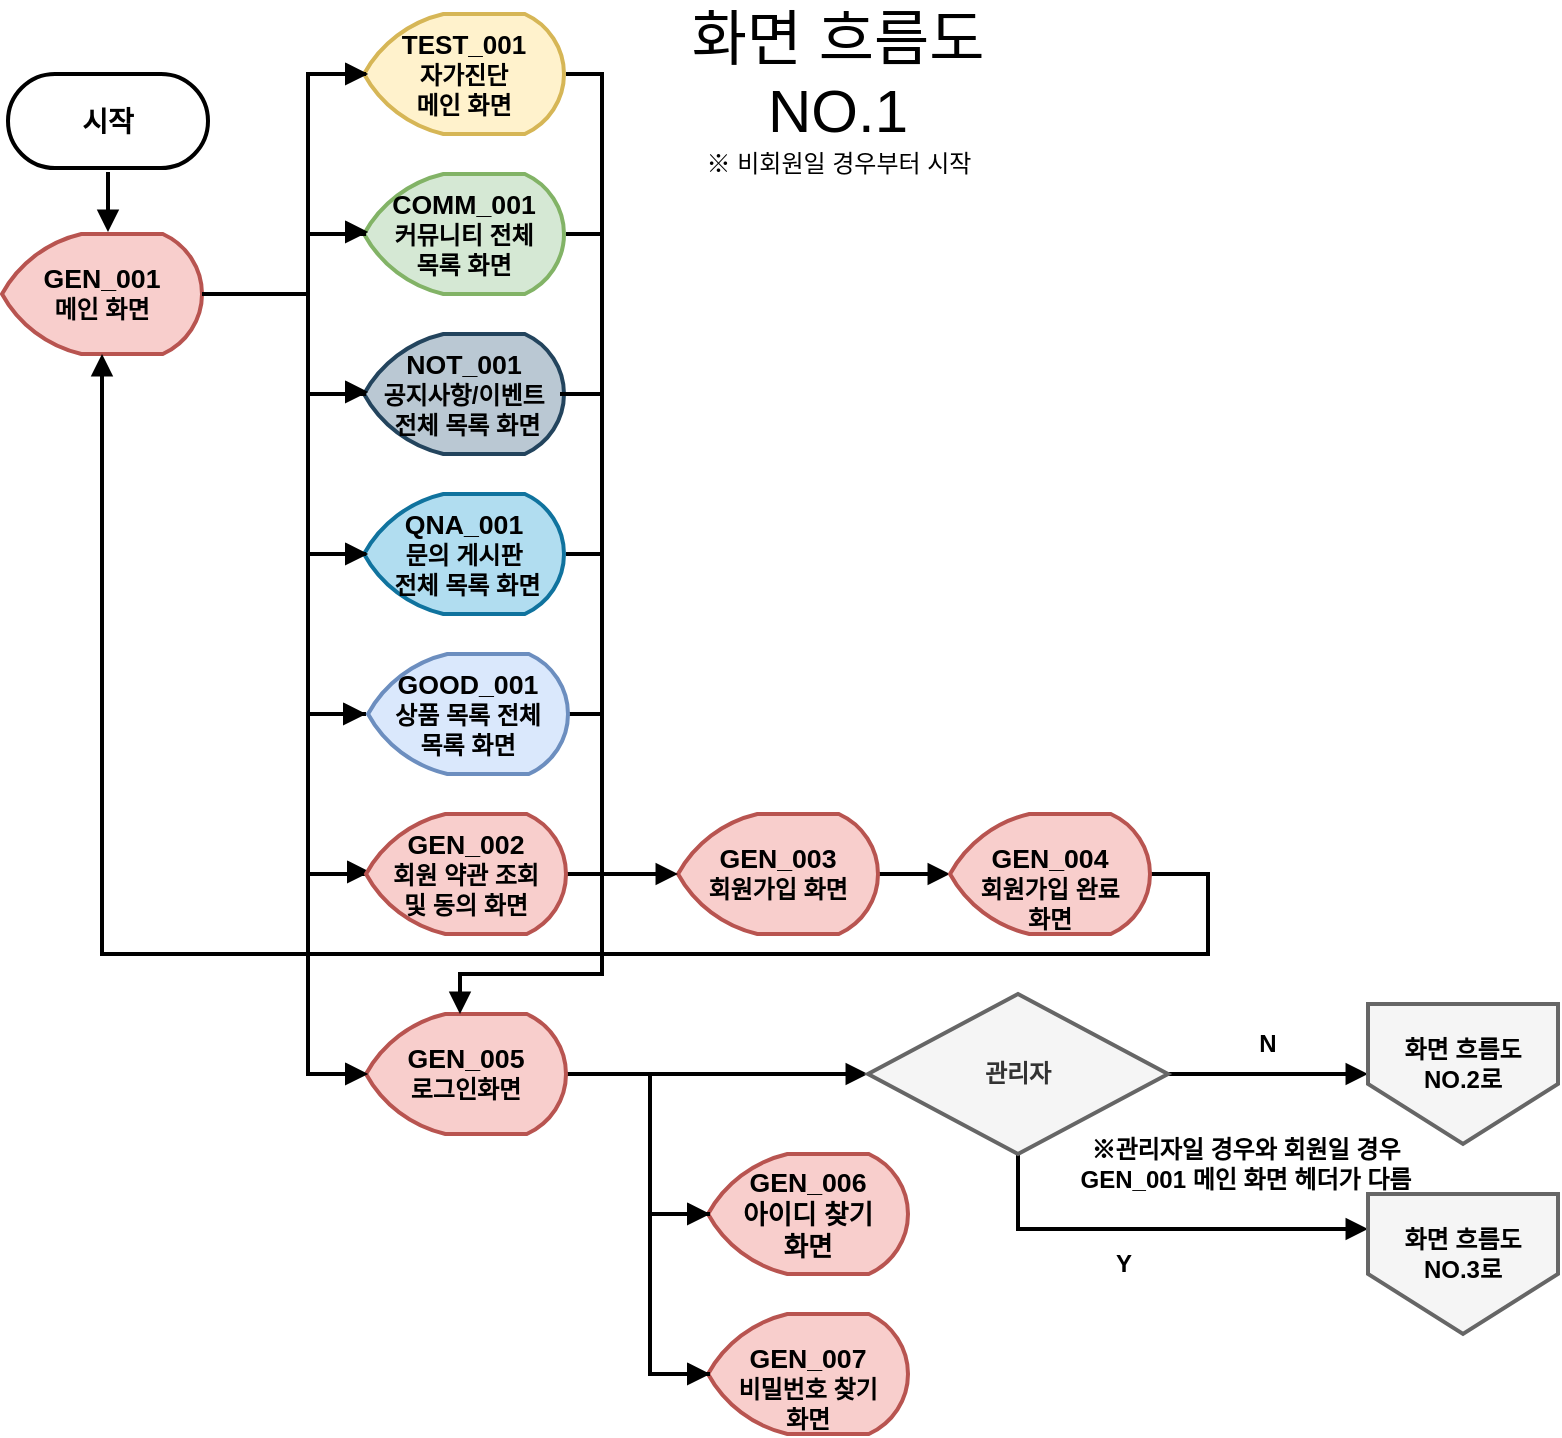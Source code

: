 <mxfile version="21.6.6" type="device" pages="5">
  <diagram id="XMw4PCliXaAXaZLlQv9x" name="흐름도1">
    <mxGraphModel dx="1050" dy="566" grid="1" gridSize="10" guides="1" tooltips="1" connect="1" arrows="1" fold="1" page="1" pageScale="1" pageWidth="1169" pageHeight="827" math="0" shadow="0">
      <root>
        <mxCell id="0" />
        <mxCell id="1" parent="0" />
        <mxCell id="PZXV2uuyh4w0vdBXJ9MQ-1" style="edgeStyle=none;rounded=0;orthogonalLoop=1;jettySize=auto;html=1;exitX=0.5;exitY=1;exitDx=0;exitDy=0;exitPerimeter=0;entryX=0.5;entryY=0;entryDx=0;entryDy=0;entryPerimeter=0;strokeWidth=2;endArrow=block;endFill=1;" parent="1" edge="1">
          <mxGeometry relative="1" as="geometry">
            <mxPoint x="140" y="119" as="sourcePoint" />
            <mxPoint x="140" y="149" as="targetPoint" />
          </mxGeometry>
        </mxCell>
        <mxCell id="PZXV2uuyh4w0vdBXJ9MQ-2" value="시작" style="rounded=1;whiteSpace=wrap;html=1;absoluteArcSize=1;arcSize=68;strokeWidth=2;fontStyle=1;fontSize=14;" parent="1" vertex="1">
          <mxGeometry x="90" y="70" width="100" height="47" as="geometry" />
        </mxCell>
        <mxCell id="nLWbX20E75P8pJjnWvR_-1" value="&lt;b&gt;&lt;br&gt;&lt;span data-sheets-userformat=&quot;{&amp;quot;2&amp;quot;:25343,&amp;quot;3&amp;quot;:{&amp;quot;1&amp;quot;:0},&amp;quot;4&amp;quot;:{&amp;quot;1&amp;quot;:2,&amp;quot;2&amp;quot;:14281427},&amp;quot;5&amp;quot;:{&amp;quot;1&amp;quot;:[{&amp;quot;1&amp;quot;:2,&amp;quot;2&amp;quot;:0,&amp;quot;5&amp;quot;:{&amp;quot;1&amp;quot;:2,&amp;quot;2&amp;quot;:0}},{&amp;quot;1&amp;quot;:0,&amp;quot;2&amp;quot;:0,&amp;quot;3&amp;quot;:3},{&amp;quot;1&amp;quot;:1,&amp;quot;2&amp;quot;:0,&amp;quot;4&amp;quot;:3}]},&amp;quot;6&amp;quot;:{&amp;quot;1&amp;quot;:[{&amp;quot;1&amp;quot;:2,&amp;quot;2&amp;quot;:0,&amp;quot;5&amp;quot;:{&amp;quot;1&amp;quot;:2,&amp;quot;2&amp;quot;:0}},{&amp;quot;1&amp;quot;:0,&amp;quot;2&amp;quot;:0,&amp;quot;3&amp;quot;:3},{&amp;quot;1&amp;quot;:1,&amp;quot;2&amp;quot;:0,&amp;quot;4&amp;quot;:1}]},&amp;quot;7&amp;quot;:{&amp;quot;1&amp;quot;:[{&amp;quot;1&amp;quot;:2,&amp;quot;2&amp;quot;:0,&amp;quot;5&amp;quot;:{&amp;quot;1&amp;quot;:2,&amp;quot;2&amp;quot;:0}},{&amp;quot;1&amp;quot;:0,&amp;quot;2&amp;quot;:0,&amp;quot;3&amp;quot;:3},{&amp;quot;1&amp;quot;:1,&amp;quot;2&amp;quot;:0,&amp;quot;4&amp;quot;:1}]},&amp;quot;8&amp;quot;:{&amp;quot;1&amp;quot;:[{&amp;quot;1&amp;quot;:2,&amp;quot;2&amp;quot;:0,&amp;quot;5&amp;quot;:{&amp;quot;1&amp;quot;:2,&amp;quot;2&amp;quot;:0}},{&amp;quot;1&amp;quot;:0,&amp;quot;2&amp;quot;:0,&amp;quot;3&amp;quot;:3},{&amp;quot;1&amp;quot;:1,&amp;quot;2&amp;quot;:0,&amp;quot;4&amp;quot;:1}]},&amp;quot;9&amp;quot;:1,&amp;quot;10&amp;quot;:1,&amp;quot;12&amp;quot;:0,&amp;quot;16&amp;quot;:10,&amp;quot;17&amp;quot;:1}&quot; data-sheets-value=&quot;{&amp;quot;1&amp;quot;:2,&amp;quot;2&amp;quot;:&amp;quot;GEN_001&amp;quot;}&quot; style=&quot;font-size: 10pt; font-family: Arial; font-style: normal; text-align: center;&quot;&gt;GEN_001&lt;br&gt;&lt;/span&gt;메인 화면&lt;br&gt;&lt;br&gt;&lt;/b&gt;" style="strokeWidth=2;html=1;shape=mxgraph.flowchart.display;whiteSpace=wrap;fillColor=#f8cecc;strokeColor=#b85450;" parent="1" vertex="1">
          <mxGeometry x="87" y="150" width="100" height="60" as="geometry" />
        </mxCell>
        <mxCell id="cUB4YUwMSbsWENvxJ0Ks-6" style="edgeStyle=orthogonalEdgeStyle;rounded=0;orthogonalLoop=1;jettySize=auto;html=1;exitX=1;exitY=0.5;exitDx=0;exitDy=0;exitPerimeter=0;entryX=0;entryY=0.5;entryDx=0;entryDy=0;strokeWidth=2;endArrow=block;endFill=1;" parent="1" source="9tujmtT_hAlMqQYENbQN-4" target="vxQBQlSJ7NYfGZzTpzVQ-3" edge="1">
          <mxGeometry relative="1" as="geometry" />
        </mxCell>
        <mxCell id="9tujmtT_hAlMqQYENbQN-4" value="&lt;b&gt;&lt;br&gt;&lt;span data-sheets-userformat=&quot;{&amp;quot;2&amp;quot;:25343,&amp;quot;3&amp;quot;:{&amp;quot;1&amp;quot;:0},&amp;quot;4&amp;quot;:{&amp;quot;1&amp;quot;:2,&amp;quot;2&amp;quot;:14281427},&amp;quot;5&amp;quot;:{&amp;quot;1&amp;quot;:[{&amp;quot;1&amp;quot;:2,&amp;quot;2&amp;quot;:0,&amp;quot;5&amp;quot;:{&amp;quot;1&amp;quot;:2,&amp;quot;2&amp;quot;:0}},{&amp;quot;1&amp;quot;:0,&amp;quot;2&amp;quot;:0,&amp;quot;3&amp;quot;:3},{&amp;quot;1&amp;quot;:1,&amp;quot;2&amp;quot;:0,&amp;quot;4&amp;quot;:3}]},&amp;quot;6&amp;quot;:{&amp;quot;1&amp;quot;:[{&amp;quot;1&amp;quot;:2,&amp;quot;2&amp;quot;:0,&amp;quot;5&amp;quot;:{&amp;quot;1&amp;quot;:2,&amp;quot;2&amp;quot;:0}},{&amp;quot;1&amp;quot;:0,&amp;quot;2&amp;quot;:0,&amp;quot;3&amp;quot;:3},{&amp;quot;1&amp;quot;:1,&amp;quot;2&amp;quot;:0,&amp;quot;4&amp;quot;:1}]},&amp;quot;7&amp;quot;:{&amp;quot;1&amp;quot;:[{&amp;quot;1&amp;quot;:2,&amp;quot;2&amp;quot;:0,&amp;quot;5&amp;quot;:{&amp;quot;1&amp;quot;:2,&amp;quot;2&amp;quot;:0}},{&amp;quot;1&amp;quot;:0,&amp;quot;2&amp;quot;:0,&amp;quot;3&amp;quot;:3},{&amp;quot;1&amp;quot;:1,&amp;quot;2&amp;quot;:0,&amp;quot;4&amp;quot;:1}]},&amp;quot;8&amp;quot;:{&amp;quot;1&amp;quot;:[{&amp;quot;1&amp;quot;:2,&amp;quot;2&amp;quot;:0,&amp;quot;5&amp;quot;:{&amp;quot;1&amp;quot;:2,&amp;quot;2&amp;quot;:0}},{&amp;quot;1&amp;quot;:0,&amp;quot;2&amp;quot;:0,&amp;quot;3&amp;quot;:3},{&amp;quot;1&amp;quot;:1,&amp;quot;2&amp;quot;:0,&amp;quot;4&amp;quot;:1}]},&amp;quot;9&amp;quot;:1,&amp;quot;10&amp;quot;:1,&amp;quot;12&amp;quot;:0,&amp;quot;16&amp;quot;:10,&amp;quot;17&amp;quot;:1}&quot; data-sheets-value=&quot;{&amp;quot;1&amp;quot;:2,&amp;quot;2&amp;quot;:&amp;quot;GEN_001&amp;quot;}&quot; style=&quot;font-size: 10pt; font-family: Arial; font-style: normal; text-align: center;&quot;&gt;GEN_005&lt;br&gt;&lt;/span&gt;로그인화면&lt;br&gt;&lt;br&gt;&lt;/b&gt;" style="strokeWidth=2;html=1;shape=mxgraph.flowchart.display;whiteSpace=wrap;fillColor=#f8cecc;strokeColor=#b85450;" parent="1" vertex="1">
          <mxGeometry x="269" y="540" width="100" height="60" as="geometry" />
        </mxCell>
        <mxCell id="9tujmtT_hAlMqQYENbQN-5" value="&lt;b&gt;&lt;br&gt;&lt;span data-sheets-userformat=&quot;{&amp;quot;2&amp;quot;:25343,&amp;quot;3&amp;quot;:{&amp;quot;1&amp;quot;:0},&amp;quot;4&amp;quot;:{&amp;quot;1&amp;quot;:2,&amp;quot;2&amp;quot;:14281427},&amp;quot;5&amp;quot;:{&amp;quot;1&amp;quot;:[{&amp;quot;1&amp;quot;:2,&amp;quot;2&amp;quot;:0,&amp;quot;5&amp;quot;:{&amp;quot;1&amp;quot;:2,&amp;quot;2&amp;quot;:0}},{&amp;quot;1&amp;quot;:0,&amp;quot;2&amp;quot;:0,&amp;quot;3&amp;quot;:3},{&amp;quot;1&amp;quot;:1,&amp;quot;2&amp;quot;:0,&amp;quot;4&amp;quot;:3}]},&amp;quot;6&amp;quot;:{&amp;quot;1&amp;quot;:[{&amp;quot;1&amp;quot;:2,&amp;quot;2&amp;quot;:0,&amp;quot;5&amp;quot;:{&amp;quot;1&amp;quot;:2,&amp;quot;2&amp;quot;:0}},{&amp;quot;1&amp;quot;:0,&amp;quot;2&amp;quot;:0,&amp;quot;3&amp;quot;:3},{&amp;quot;1&amp;quot;:1,&amp;quot;2&amp;quot;:0,&amp;quot;4&amp;quot;:1}]},&amp;quot;7&amp;quot;:{&amp;quot;1&amp;quot;:[{&amp;quot;1&amp;quot;:2,&amp;quot;2&amp;quot;:0,&amp;quot;5&amp;quot;:{&amp;quot;1&amp;quot;:2,&amp;quot;2&amp;quot;:0}},{&amp;quot;1&amp;quot;:0,&amp;quot;2&amp;quot;:0,&amp;quot;3&amp;quot;:3},{&amp;quot;1&amp;quot;:1,&amp;quot;2&amp;quot;:0,&amp;quot;4&amp;quot;:1}]},&amp;quot;8&amp;quot;:{&amp;quot;1&amp;quot;:[{&amp;quot;1&amp;quot;:2,&amp;quot;2&amp;quot;:0,&amp;quot;5&amp;quot;:{&amp;quot;1&amp;quot;:2,&amp;quot;2&amp;quot;:0}},{&amp;quot;1&amp;quot;:0,&amp;quot;2&amp;quot;:0,&amp;quot;3&amp;quot;:3},{&amp;quot;1&amp;quot;:1,&amp;quot;2&amp;quot;:0,&amp;quot;4&amp;quot;:1}]},&amp;quot;9&amp;quot;:1,&amp;quot;10&amp;quot;:1,&amp;quot;12&amp;quot;:0,&amp;quot;16&amp;quot;:10,&amp;quot;17&amp;quot;:1}&quot; data-sheets-value=&quot;{&amp;quot;1&amp;quot;:2,&amp;quot;2&amp;quot;:&amp;quot;GEN_001&amp;quot;}&quot; style=&quot;font-size: 10pt; font-family: Arial; font-style: normal; text-align: center;&quot;&gt;GEN_006&lt;br&gt;아이디 찾기&lt;br&gt;화면&lt;br&gt;&lt;/span&gt;&lt;br&gt;&lt;/b&gt;" style="strokeWidth=2;html=1;shape=mxgraph.flowchart.display;whiteSpace=wrap;fillColor=#f8cecc;strokeColor=#b85450;" parent="1" vertex="1">
          <mxGeometry x="440" y="610" width="100" height="60" as="geometry" />
        </mxCell>
        <mxCell id="9tujmtT_hAlMqQYENbQN-6" value="&lt;b&gt;&lt;br&gt;&lt;span data-sheets-userformat=&quot;{&amp;quot;2&amp;quot;:25343,&amp;quot;3&amp;quot;:{&amp;quot;1&amp;quot;:0},&amp;quot;4&amp;quot;:{&amp;quot;1&amp;quot;:2,&amp;quot;2&amp;quot;:14281427},&amp;quot;5&amp;quot;:{&amp;quot;1&amp;quot;:[{&amp;quot;1&amp;quot;:2,&amp;quot;2&amp;quot;:0,&amp;quot;5&amp;quot;:{&amp;quot;1&amp;quot;:2,&amp;quot;2&amp;quot;:0}},{&amp;quot;1&amp;quot;:0,&amp;quot;2&amp;quot;:0,&amp;quot;3&amp;quot;:3},{&amp;quot;1&amp;quot;:1,&amp;quot;2&amp;quot;:0,&amp;quot;4&amp;quot;:3}]},&amp;quot;6&amp;quot;:{&amp;quot;1&amp;quot;:[{&amp;quot;1&amp;quot;:2,&amp;quot;2&amp;quot;:0,&amp;quot;5&amp;quot;:{&amp;quot;1&amp;quot;:2,&amp;quot;2&amp;quot;:0}},{&amp;quot;1&amp;quot;:0,&amp;quot;2&amp;quot;:0,&amp;quot;3&amp;quot;:3},{&amp;quot;1&amp;quot;:1,&amp;quot;2&amp;quot;:0,&amp;quot;4&amp;quot;:1}]},&amp;quot;7&amp;quot;:{&amp;quot;1&amp;quot;:[{&amp;quot;1&amp;quot;:2,&amp;quot;2&amp;quot;:0,&amp;quot;5&amp;quot;:{&amp;quot;1&amp;quot;:2,&amp;quot;2&amp;quot;:0}},{&amp;quot;1&amp;quot;:0,&amp;quot;2&amp;quot;:0,&amp;quot;3&amp;quot;:3},{&amp;quot;1&amp;quot;:1,&amp;quot;2&amp;quot;:0,&amp;quot;4&amp;quot;:1}]},&amp;quot;8&amp;quot;:{&amp;quot;1&amp;quot;:[{&amp;quot;1&amp;quot;:2,&amp;quot;2&amp;quot;:0,&amp;quot;5&amp;quot;:{&amp;quot;1&amp;quot;:2,&amp;quot;2&amp;quot;:0}},{&amp;quot;1&amp;quot;:0,&amp;quot;2&amp;quot;:0,&amp;quot;3&amp;quot;:3},{&amp;quot;1&amp;quot;:1,&amp;quot;2&amp;quot;:0,&amp;quot;4&amp;quot;:1}]},&amp;quot;9&amp;quot;:1,&amp;quot;10&amp;quot;:1,&amp;quot;12&amp;quot;:0,&amp;quot;16&amp;quot;:10,&amp;quot;17&amp;quot;:1}&quot; data-sheets-value=&quot;{&amp;quot;1&amp;quot;:2,&amp;quot;2&amp;quot;:&amp;quot;GEN_001&amp;quot;}&quot; style=&quot;font-size: 10pt; font-family: Arial; font-style: normal; text-align: center;&quot;&gt;GEN_007&lt;br&gt;&lt;/span&gt;비밀번호 찾기&lt;br&gt;화면&lt;br&gt;&lt;/b&gt;" style="strokeWidth=2;html=1;shape=mxgraph.flowchart.display;whiteSpace=wrap;fillColor=#f8cecc;strokeColor=#b85450;" parent="1" vertex="1">
          <mxGeometry x="440" y="690" width="100" height="60" as="geometry" />
        </mxCell>
        <mxCell id="9tujmtT_hAlMqQYENbQN-14" style="edgeStyle=none;rounded=0;orthogonalLoop=1;jettySize=auto;html=1;exitX=1;exitY=0.5;exitDx=0;exitDy=0;exitPerimeter=0;entryX=0;entryY=0.5;entryDx=0;entryDy=0;entryPerimeter=0;strokeWidth=2;endArrow=block;endFill=1;" parent="1" source="9tujmtT_hAlMqQYENbQN-9" target="9tujmtT_hAlMqQYENbQN-11" edge="1">
          <mxGeometry relative="1" as="geometry" />
        </mxCell>
        <mxCell id="9tujmtT_hAlMqQYENbQN-9" value="&lt;b&gt;&lt;br&gt;&lt;span data-sheets-userformat=&quot;{&amp;quot;2&amp;quot;:25343,&amp;quot;3&amp;quot;:{&amp;quot;1&amp;quot;:0},&amp;quot;4&amp;quot;:{&amp;quot;1&amp;quot;:2,&amp;quot;2&amp;quot;:14281427},&amp;quot;5&amp;quot;:{&amp;quot;1&amp;quot;:[{&amp;quot;1&amp;quot;:2,&amp;quot;2&amp;quot;:0,&amp;quot;5&amp;quot;:{&amp;quot;1&amp;quot;:2,&amp;quot;2&amp;quot;:0}},{&amp;quot;1&amp;quot;:0,&amp;quot;2&amp;quot;:0,&amp;quot;3&amp;quot;:3},{&amp;quot;1&amp;quot;:1,&amp;quot;2&amp;quot;:0,&amp;quot;4&amp;quot;:3}]},&amp;quot;6&amp;quot;:{&amp;quot;1&amp;quot;:[{&amp;quot;1&amp;quot;:2,&amp;quot;2&amp;quot;:0,&amp;quot;5&amp;quot;:{&amp;quot;1&amp;quot;:2,&amp;quot;2&amp;quot;:0}},{&amp;quot;1&amp;quot;:0,&amp;quot;2&amp;quot;:0,&amp;quot;3&amp;quot;:3},{&amp;quot;1&amp;quot;:1,&amp;quot;2&amp;quot;:0,&amp;quot;4&amp;quot;:1}]},&amp;quot;7&amp;quot;:{&amp;quot;1&amp;quot;:[{&amp;quot;1&amp;quot;:2,&amp;quot;2&amp;quot;:0,&amp;quot;5&amp;quot;:{&amp;quot;1&amp;quot;:2,&amp;quot;2&amp;quot;:0}},{&amp;quot;1&amp;quot;:0,&amp;quot;2&amp;quot;:0,&amp;quot;3&amp;quot;:3},{&amp;quot;1&amp;quot;:1,&amp;quot;2&amp;quot;:0,&amp;quot;4&amp;quot;:1}]},&amp;quot;8&amp;quot;:{&amp;quot;1&amp;quot;:[{&amp;quot;1&amp;quot;:2,&amp;quot;2&amp;quot;:0,&amp;quot;5&amp;quot;:{&amp;quot;1&amp;quot;:2,&amp;quot;2&amp;quot;:0}},{&amp;quot;1&amp;quot;:0,&amp;quot;2&amp;quot;:0,&amp;quot;3&amp;quot;:3},{&amp;quot;1&amp;quot;:1,&amp;quot;2&amp;quot;:0,&amp;quot;4&amp;quot;:1}]},&amp;quot;9&amp;quot;:1,&amp;quot;10&amp;quot;:1,&amp;quot;12&amp;quot;:0,&amp;quot;16&amp;quot;:10,&amp;quot;17&amp;quot;:1}&quot; data-sheets-value=&quot;{&amp;quot;1&amp;quot;:2,&amp;quot;2&amp;quot;:&amp;quot;GEN_001&amp;quot;}&quot; style=&quot;font-size: 10pt; font-family: Arial; font-style: normal; text-align: center;&quot;&gt;GEN_003&lt;br&gt;&lt;/span&gt;회원가입 화면&lt;br&gt;&lt;br&gt;&lt;/b&gt;" style="strokeWidth=2;html=1;shape=mxgraph.flowchart.display;whiteSpace=wrap;fillColor=#f8cecc;strokeColor=#b85450;" parent="1" vertex="1">
          <mxGeometry x="425" y="440" width="100" height="60" as="geometry" />
        </mxCell>
        <mxCell id="gWhojtwkgPkq_E_S2ge0-11" style="edgeStyle=orthogonalEdgeStyle;rounded=0;orthogonalLoop=1;jettySize=auto;html=1;exitX=1;exitY=0.5;exitDx=0;exitDy=0;exitPerimeter=0;entryX=0.5;entryY=1;entryDx=0;entryDy=0;entryPerimeter=0;strokeWidth=2;endArrow=block;endFill=1;" parent="1" source="9tujmtT_hAlMqQYENbQN-11" target="nLWbX20E75P8pJjnWvR_-1" edge="1">
          <mxGeometry relative="1" as="geometry">
            <Array as="points">
              <mxPoint x="690" y="470" />
              <mxPoint x="690" y="510" />
              <mxPoint x="137" y="510" />
            </Array>
          </mxGeometry>
        </mxCell>
        <mxCell id="9tujmtT_hAlMqQYENbQN-11" value="&lt;b&gt;&lt;br&gt;&lt;span data-sheets-userformat=&quot;{&amp;quot;2&amp;quot;:25343,&amp;quot;3&amp;quot;:{&amp;quot;1&amp;quot;:0},&amp;quot;4&amp;quot;:{&amp;quot;1&amp;quot;:2,&amp;quot;2&amp;quot;:14281427},&amp;quot;5&amp;quot;:{&amp;quot;1&amp;quot;:[{&amp;quot;1&amp;quot;:2,&amp;quot;2&amp;quot;:0,&amp;quot;5&amp;quot;:{&amp;quot;1&amp;quot;:2,&amp;quot;2&amp;quot;:0}},{&amp;quot;1&amp;quot;:0,&amp;quot;2&amp;quot;:0,&amp;quot;3&amp;quot;:3},{&amp;quot;1&amp;quot;:1,&amp;quot;2&amp;quot;:0,&amp;quot;4&amp;quot;:3}]},&amp;quot;6&amp;quot;:{&amp;quot;1&amp;quot;:[{&amp;quot;1&amp;quot;:2,&amp;quot;2&amp;quot;:0,&amp;quot;5&amp;quot;:{&amp;quot;1&amp;quot;:2,&amp;quot;2&amp;quot;:0}},{&amp;quot;1&amp;quot;:0,&amp;quot;2&amp;quot;:0,&amp;quot;3&amp;quot;:3},{&amp;quot;1&amp;quot;:1,&amp;quot;2&amp;quot;:0,&amp;quot;4&amp;quot;:1}]},&amp;quot;7&amp;quot;:{&amp;quot;1&amp;quot;:[{&amp;quot;1&amp;quot;:2,&amp;quot;2&amp;quot;:0,&amp;quot;5&amp;quot;:{&amp;quot;1&amp;quot;:2,&amp;quot;2&amp;quot;:0}},{&amp;quot;1&amp;quot;:0,&amp;quot;2&amp;quot;:0,&amp;quot;3&amp;quot;:3},{&amp;quot;1&amp;quot;:1,&amp;quot;2&amp;quot;:0,&amp;quot;4&amp;quot;:1}]},&amp;quot;8&amp;quot;:{&amp;quot;1&amp;quot;:[{&amp;quot;1&amp;quot;:2,&amp;quot;2&amp;quot;:0,&amp;quot;5&amp;quot;:{&amp;quot;1&amp;quot;:2,&amp;quot;2&amp;quot;:0}},{&amp;quot;1&amp;quot;:0,&amp;quot;2&amp;quot;:0,&amp;quot;3&amp;quot;:3},{&amp;quot;1&amp;quot;:1,&amp;quot;2&amp;quot;:0,&amp;quot;4&amp;quot;:1}]},&amp;quot;9&amp;quot;:1,&amp;quot;10&amp;quot;:1,&amp;quot;12&amp;quot;:0,&amp;quot;16&amp;quot;:10,&amp;quot;17&amp;quot;:1}&quot; data-sheets-value=&quot;{&amp;quot;1&amp;quot;:2,&amp;quot;2&amp;quot;:&amp;quot;GEN_001&amp;quot;}&quot; style=&quot;font-size: 10pt; font-family: Arial; font-style: normal; text-align: center;&quot;&gt;GEN_004&lt;br&gt;&lt;/span&gt;회원가입 완료&lt;br&gt;화면&lt;br&gt;&lt;/b&gt;" style="strokeWidth=2;html=1;shape=mxgraph.flowchart.display;whiteSpace=wrap;fillColor=#f8cecc;strokeColor=#b85450;" parent="1" vertex="1">
          <mxGeometry x="561" y="440" width="100" height="60" as="geometry" />
        </mxCell>
        <mxCell id="9tujmtT_hAlMqQYENbQN-16" value="" style="strokeWidth=2;html=1;shape=mxgraph.flowchart.annotation_1;align=left;pointerEvents=1;" parent="1" vertex="1">
          <mxGeometry x="240" y="470" width="27" height="100" as="geometry" />
        </mxCell>
        <mxCell id="9tujmtT_hAlMqQYENbQN-17" value="" style="strokeWidth=2;html=1;shape=mxgraph.flowchart.annotation_1;align=left;pointerEvents=1;" parent="1" vertex="1">
          <mxGeometry x="411" y="570" width="29" height="70" as="geometry" />
        </mxCell>
        <mxCell id="9tujmtT_hAlMqQYENbQN-19" value="" style="triangle;whiteSpace=wrap;html=1;fillColor=#000000;rotation=0;" parent="1" vertex="1">
          <mxGeometry x="259" y="565" width="10" height="10" as="geometry" />
        </mxCell>
        <mxCell id="76fsjeNEtvlpRYsgG8w8-1" value="&lt;b&gt;&lt;br&gt;&lt;font style=&quot;font-size: 13px;&quot;&gt;TEST_001&lt;/font&gt;&lt;span data-sheets-userformat=&quot;{&amp;quot;2&amp;quot;:25343,&amp;quot;3&amp;quot;:{&amp;quot;1&amp;quot;:0},&amp;quot;4&amp;quot;:{&amp;quot;1&amp;quot;:2,&amp;quot;2&amp;quot;:14281427},&amp;quot;5&amp;quot;:{&amp;quot;1&amp;quot;:[{&amp;quot;1&amp;quot;:2,&amp;quot;2&amp;quot;:0,&amp;quot;5&amp;quot;:{&amp;quot;1&amp;quot;:2,&amp;quot;2&amp;quot;:0}},{&amp;quot;1&amp;quot;:0,&amp;quot;2&amp;quot;:0,&amp;quot;3&amp;quot;:3},{&amp;quot;1&amp;quot;:1,&amp;quot;2&amp;quot;:0,&amp;quot;4&amp;quot;:3}]},&amp;quot;6&amp;quot;:{&amp;quot;1&amp;quot;:[{&amp;quot;1&amp;quot;:2,&amp;quot;2&amp;quot;:0,&amp;quot;5&amp;quot;:{&amp;quot;1&amp;quot;:2,&amp;quot;2&amp;quot;:0}},{&amp;quot;1&amp;quot;:0,&amp;quot;2&amp;quot;:0,&amp;quot;3&amp;quot;:3},{&amp;quot;1&amp;quot;:1,&amp;quot;2&amp;quot;:0,&amp;quot;4&amp;quot;:1}]},&amp;quot;7&amp;quot;:{&amp;quot;1&amp;quot;:[{&amp;quot;1&amp;quot;:2,&amp;quot;2&amp;quot;:0,&amp;quot;5&amp;quot;:{&amp;quot;1&amp;quot;:2,&amp;quot;2&amp;quot;:0}},{&amp;quot;1&amp;quot;:0,&amp;quot;2&amp;quot;:0,&amp;quot;3&amp;quot;:3},{&amp;quot;1&amp;quot;:1,&amp;quot;2&amp;quot;:0,&amp;quot;4&amp;quot;:1}]},&amp;quot;8&amp;quot;:{&amp;quot;1&amp;quot;:[{&amp;quot;1&amp;quot;:2,&amp;quot;2&amp;quot;:0,&amp;quot;5&amp;quot;:{&amp;quot;1&amp;quot;:2,&amp;quot;2&amp;quot;:0}},{&amp;quot;1&amp;quot;:0,&amp;quot;2&amp;quot;:0,&amp;quot;3&amp;quot;:3},{&amp;quot;1&amp;quot;:1,&amp;quot;2&amp;quot;:0,&amp;quot;4&amp;quot;:1}]},&amp;quot;9&amp;quot;:1,&amp;quot;10&amp;quot;:1,&amp;quot;12&amp;quot;:0,&amp;quot;16&amp;quot;:10,&amp;quot;17&amp;quot;:1}&quot; data-sheets-value=&quot;{&amp;quot;1&amp;quot;:2,&amp;quot;2&amp;quot;:&amp;quot;GEN_001&amp;quot;}&quot; style=&quot;font-size: 10pt; font-family: Arial; font-style: normal; text-align: center;&quot;&gt;&lt;br&gt;&lt;/span&gt;자가진단 &lt;br&gt;메인 화면&lt;br&gt;&lt;br&gt;&lt;/b&gt;" style="strokeWidth=2;html=1;shape=mxgraph.flowchart.display;whiteSpace=wrap;fillColor=#fff2cc;strokeColor=#d6b656;" parent="1" vertex="1">
          <mxGeometry x="268" y="40" width="100" height="60" as="geometry" />
        </mxCell>
        <mxCell id="76fsjeNEtvlpRYsgG8w8-2" value="&lt;b&gt;&lt;br&gt;&lt;span data-sheets-userformat=&quot;{&amp;quot;2&amp;quot;:25343,&amp;quot;3&amp;quot;:{&amp;quot;1&amp;quot;:0},&amp;quot;4&amp;quot;:{&amp;quot;1&amp;quot;:2,&amp;quot;2&amp;quot;:14281427},&amp;quot;5&amp;quot;:{&amp;quot;1&amp;quot;:[{&amp;quot;1&amp;quot;:2,&amp;quot;2&amp;quot;:0,&amp;quot;5&amp;quot;:{&amp;quot;1&amp;quot;:2,&amp;quot;2&amp;quot;:0}},{&amp;quot;1&amp;quot;:0,&amp;quot;2&amp;quot;:0,&amp;quot;3&amp;quot;:3},{&amp;quot;1&amp;quot;:1,&amp;quot;2&amp;quot;:0,&amp;quot;4&amp;quot;:3}]},&amp;quot;6&amp;quot;:{&amp;quot;1&amp;quot;:[{&amp;quot;1&amp;quot;:2,&amp;quot;2&amp;quot;:0,&amp;quot;5&amp;quot;:{&amp;quot;1&amp;quot;:2,&amp;quot;2&amp;quot;:0}},{&amp;quot;1&amp;quot;:0,&amp;quot;2&amp;quot;:0,&amp;quot;3&amp;quot;:3},{&amp;quot;1&amp;quot;:1,&amp;quot;2&amp;quot;:0,&amp;quot;4&amp;quot;:1}]},&amp;quot;7&amp;quot;:{&amp;quot;1&amp;quot;:[{&amp;quot;1&amp;quot;:2,&amp;quot;2&amp;quot;:0,&amp;quot;5&amp;quot;:{&amp;quot;1&amp;quot;:2,&amp;quot;2&amp;quot;:0}},{&amp;quot;1&amp;quot;:0,&amp;quot;2&amp;quot;:0,&amp;quot;3&amp;quot;:3},{&amp;quot;1&amp;quot;:1,&amp;quot;2&amp;quot;:0,&amp;quot;4&amp;quot;:1}]},&amp;quot;8&amp;quot;:{&amp;quot;1&amp;quot;:[{&amp;quot;1&amp;quot;:2,&amp;quot;2&amp;quot;:0,&amp;quot;5&amp;quot;:{&amp;quot;1&amp;quot;:2,&amp;quot;2&amp;quot;:0}},{&amp;quot;1&amp;quot;:0,&amp;quot;2&amp;quot;:0,&amp;quot;3&amp;quot;:3},{&amp;quot;1&amp;quot;:1,&amp;quot;2&amp;quot;:0,&amp;quot;4&amp;quot;:1}]},&amp;quot;9&amp;quot;:1,&amp;quot;10&amp;quot;:1,&amp;quot;12&amp;quot;:0,&amp;quot;16&amp;quot;:10,&amp;quot;17&amp;quot;:1}&quot; data-sheets-value=&quot;{&amp;quot;1&amp;quot;:2,&amp;quot;2&amp;quot;:&amp;quot;GEN_001&amp;quot;}&quot; style=&quot;font-size: 10pt; font-family: Arial; font-style: normal; text-align: center;&quot;&gt;COMM_001&lt;br&gt;&lt;/span&gt;커뮤니티 전체 &lt;br&gt;목록 화면&lt;br&gt;&lt;br&gt;&lt;/b&gt;" style="strokeWidth=2;html=1;shape=mxgraph.flowchart.display;whiteSpace=wrap;fillColor=#d5e8d4;strokeColor=#82b366;" parent="1" vertex="1">
          <mxGeometry x="268" y="120" width="100" height="60" as="geometry" />
        </mxCell>
        <mxCell id="76fsjeNEtvlpRYsgG8w8-3" value="&lt;b&gt;&lt;br&gt;&lt;span data-sheets-userformat=&quot;{&amp;quot;2&amp;quot;:25343,&amp;quot;3&amp;quot;:{&amp;quot;1&amp;quot;:0},&amp;quot;4&amp;quot;:{&amp;quot;1&amp;quot;:2,&amp;quot;2&amp;quot;:14281427},&amp;quot;5&amp;quot;:{&amp;quot;1&amp;quot;:[{&amp;quot;1&amp;quot;:2,&amp;quot;2&amp;quot;:0,&amp;quot;5&amp;quot;:{&amp;quot;1&amp;quot;:2,&amp;quot;2&amp;quot;:0}},{&amp;quot;1&amp;quot;:0,&amp;quot;2&amp;quot;:0,&amp;quot;3&amp;quot;:3},{&amp;quot;1&amp;quot;:1,&amp;quot;2&amp;quot;:0,&amp;quot;4&amp;quot;:3}]},&amp;quot;6&amp;quot;:{&amp;quot;1&amp;quot;:[{&amp;quot;1&amp;quot;:2,&amp;quot;2&amp;quot;:0,&amp;quot;5&amp;quot;:{&amp;quot;1&amp;quot;:2,&amp;quot;2&amp;quot;:0}},{&amp;quot;1&amp;quot;:0,&amp;quot;2&amp;quot;:0,&amp;quot;3&amp;quot;:3},{&amp;quot;1&amp;quot;:1,&amp;quot;2&amp;quot;:0,&amp;quot;4&amp;quot;:1}]},&amp;quot;7&amp;quot;:{&amp;quot;1&amp;quot;:[{&amp;quot;1&amp;quot;:2,&amp;quot;2&amp;quot;:0,&amp;quot;5&amp;quot;:{&amp;quot;1&amp;quot;:2,&amp;quot;2&amp;quot;:0}},{&amp;quot;1&amp;quot;:0,&amp;quot;2&amp;quot;:0,&amp;quot;3&amp;quot;:3},{&amp;quot;1&amp;quot;:1,&amp;quot;2&amp;quot;:0,&amp;quot;4&amp;quot;:1}]},&amp;quot;8&amp;quot;:{&amp;quot;1&amp;quot;:[{&amp;quot;1&amp;quot;:2,&amp;quot;2&amp;quot;:0,&amp;quot;5&amp;quot;:{&amp;quot;1&amp;quot;:2,&amp;quot;2&amp;quot;:0}},{&amp;quot;1&amp;quot;:0,&amp;quot;2&amp;quot;:0,&amp;quot;3&amp;quot;:3},{&amp;quot;1&amp;quot;:1,&amp;quot;2&amp;quot;:0,&amp;quot;4&amp;quot;:1}]},&amp;quot;9&amp;quot;:1,&amp;quot;10&amp;quot;:1,&amp;quot;12&amp;quot;:0,&amp;quot;16&amp;quot;:10,&amp;quot;17&amp;quot;:1}&quot; data-sheets-value=&quot;{&amp;quot;1&amp;quot;:2,&amp;quot;2&amp;quot;:&amp;quot;GEN_001&amp;quot;}&quot; style=&quot;font-size: 10pt; font-family: Arial; font-style: normal; text-align: center;&quot;&gt;NOT_001&lt;br&gt;&lt;/span&gt;공지사항/이벤트&lt;br&gt;&amp;nbsp;전체 목록 화면&lt;br&gt;&lt;br&gt;&lt;/b&gt;" style="strokeWidth=2;html=1;shape=mxgraph.flowchart.display;whiteSpace=wrap;fillColor=#bac8d3;strokeColor=#23445d;" parent="1" vertex="1">
          <mxGeometry x="268" y="200" width="100" height="60" as="geometry" />
        </mxCell>
        <mxCell id="76fsjeNEtvlpRYsgG8w8-4" value="&lt;b&gt;&lt;br&gt;&lt;span data-sheets-userformat=&quot;{&amp;quot;2&amp;quot;:25343,&amp;quot;3&amp;quot;:{&amp;quot;1&amp;quot;:0},&amp;quot;4&amp;quot;:{&amp;quot;1&amp;quot;:2,&amp;quot;2&amp;quot;:14281427},&amp;quot;5&amp;quot;:{&amp;quot;1&amp;quot;:[{&amp;quot;1&amp;quot;:2,&amp;quot;2&amp;quot;:0,&amp;quot;5&amp;quot;:{&amp;quot;1&amp;quot;:2,&amp;quot;2&amp;quot;:0}},{&amp;quot;1&amp;quot;:0,&amp;quot;2&amp;quot;:0,&amp;quot;3&amp;quot;:3},{&amp;quot;1&amp;quot;:1,&amp;quot;2&amp;quot;:0,&amp;quot;4&amp;quot;:3}]},&amp;quot;6&amp;quot;:{&amp;quot;1&amp;quot;:[{&amp;quot;1&amp;quot;:2,&amp;quot;2&amp;quot;:0,&amp;quot;5&amp;quot;:{&amp;quot;1&amp;quot;:2,&amp;quot;2&amp;quot;:0}},{&amp;quot;1&amp;quot;:0,&amp;quot;2&amp;quot;:0,&amp;quot;3&amp;quot;:3},{&amp;quot;1&amp;quot;:1,&amp;quot;2&amp;quot;:0,&amp;quot;4&amp;quot;:1}]},&amp;quot;7&amp;quot;:{&amp;quot;1&amp;quot;:[{&amp;quot;1&amp;quot;:2,&amp;quot;2&amp;quot;:0,&amp;quot;5&amp;quot;:{&amp;quot;1&amp;quot;:2,&amp;quot;2&amp;quot;:0}},{&amp;quot;1&amp;quot;:0,&amp;quot;2&amp;quot;:0,&amp;quot;3&amp;quot;:3},{&amp;quot;1&amp;quot;:1,&amp;quot;2&amp;quot;:0,&amp;quot;4&amp;quot;:1}]},&amp;quot;8&amp;quot;:{&amp;quot;1&amp;quot;:[{&amp;quot;1&amp;quot;:2,&amp;quot;2&amp;quot;:0,&amp;quot;5&amp;quot;:{&amp;quot;1&amp;quot;:2,&amp;quot;2&amp;quot;:0}},{&amp;quot;1&amp;quot;:0,&amp;quot;2&amp;quot;:0,&amp;quot;3&amp;quot;:3},{&amp;quot;1&amp;quot;:1,&amp;quot;2&amp;quot;:0,&amp;quot;4&amp;quot;:1}]},&amp;quot;9&amp;quot;:1,&amp;quot;10&amp;quot;:1,&amp;quot;12&amp;quot;:0,&amp;quot;16&amp;quot;:10,&amp;quot;17&amp;quot;:1}&quot; data-sheets-value=&quot;{&amp;quot;1&amp;quot;:2,&amp;quot;2&amp;quot;:&amp;quot;GEN_001&amp;quot;}&quot; style=&quot;font-size: 10pt; font-family: Arial; font-style: normal; text-align: center;&quot;&gt;QNA_001&lt;br&gt;&lt;/span&gt;문의 게시판&lt;br&gt;&amp;nbsp;전체 목록 화면&lt;br&gt;&lt;br&gt;&lt;/b&gt;" style="strokeWidth=2;html=1;shape=mxgraph.flowchart.display;whiteSpace=wrap;fillColor=#b1ddf0;strokeColor=#10739e;" parent="1" vertex="1">
          <mxGeometry x="268" y="280" width="100" height="60" as="geometry" />
        </mxCell>
        <mxCell id="CVq7HOBPPQyEOPmSKM_X-1" value="" style="strokeWidth=2;html=1;shape=mxgraph.flowchart.annotation_1;align=left;pointerEvents=1;" parent="1" vertex="1">
          <mxGeometry x="240" y="70" width="29" height="320" as="geometry" />
        </mxCell>
        <mxCell id="CVq7HOBPPQyEOPmSKM_X-2" value="" style="strokeWidth=2;html=1;shape=mxgraph.flowchart.annotation_1;align=left;pointerEvents=1;" parent="1" vertex="1">
          <mxGeometry x="240" y="150" width="29" height="160" as="geometry" />
        </mxCell>
        <mxCell id="CVq7HOBPPQyEOPmSKM_X-3" value="" style="strokeWidth=2;html=1;shape=mxgraph.flowchart.annotation_1;align=left;pointerEvents=1;" parent="1" vertex="1">
          <mxGeometry x="240" y="230" width="29" height="240" as="geometry" />
        </mxCell>
        <mxCell id="gWhojtwkgPkq_E_S2ge0-2" value="" style="strokeWidth=2;html=1;shape=mxgraph.flowchart.annotation_1;align=left;pointerEvents=1;rotation=-180;" parent="1" vertex="1">
          <mxGeometry x="369" y="70" width="18" height="320" as="geometry" />
        </mxCell>
        <mxCell id="vxQBQlSJ7NYfGZzTpzVQ-2" style="edgeStyle=orthogonalEdgeStyle;rounded=0;orthogonalLoop=1;jettySize=auto;html=1;exitX=1;exitY=0.5;exitDx=0;exitDy=0;exitPerimeter=0;entryX=0.5;entryY=0;entryDx=0;entryDy=0;entryPerimeter=0;strokeWidth=2;endArrow=block;endFill=1;" parent="1" edge="1">
          <mxGeometry relative="1" as="geometry">
            <mxPoint x="366" y="230" as="sourcePoint" />
            <mxPoint x="316" y="540" as="targetPoint" />
            <Array as="points">
              <mxPoint x="387" y="230" />
              <mxPoint x="387" y="520" />
              <mxPoint x="316" y="520" />
            </Array>
          </mxGeometry>
        </mxCell>
        <mxCell id="gWhojtwkgPkq_E_S2ge0-3" value="" style="strokeWidth=2;html=1;shape=mxgraph.flowchart.annotation_1;align=left;pointerEvents=1;rotation=-180;" parent="1" vertex="1">
          <mxGeometry x="369" y="150" width="18" height="160" as="geometry" />
        </mxCell>
        <mxCell id="gWhojtwkgPkq_E_S2ge0-8" value="※ 비회원일 경우부터 시작" style="text;html=1;strokeColor=none;fillColor=none;align=center;verticalAlign=middle;whiteSpace=wrap;rounded=0;" parent="1" vertex="1">
          <mxGeometry x="431.5" y="100" width="147" height="30" as="geometry" />
        </mxCell>
        <mxCell id="cUB4YUwMSbsWENvxJ0Ks-5" style="edgeStyle=orthogonalEdgeStyle;rounded=0;orthogonalLoop=1;jettySize=auto;html=1;exitX=1;exitY=0.5;exitDx=0;exitDy=0;strokeWidth=2;endArrow=block;endFill=1;entryX=0;entryY=0.5;entryDx=0;entryDy=0;" parent="1" source="vxQBQlSJ7NYfGZzTpzVQ-3" target="cUB4YUwMSbsWENvxJ0Ks-2" edge="1">
          <mxGeometry relative="1" as="geometry">
            <mxPoint x="700" y="570" as="targetPoint" />
          </mxGeometry>
        </mxCell>
        <mxCell id="zsI-KlZ4kVupYh8BXALH-4" style="edgeStyle=orthogonalEdgeStyle;rounded=0;orthogonalLoop=1;jettySize=auto;html=1;exitX=0.5;exitY=1;exitDx=0;exitDy=0;strokeWidth=2;endArrow=block;endFill=1;entryX=0;entryY=0.25;entryDx=0;entryDy=0;" parent="1" source="vxQBQlSJ7NYfGZzTpzVQ-3" target="zsI-KlZ4kVupYh8BXALH-2" edge="1">
          <mxGeometry relative="1" as="geometry">
            <mxPoint x="700" y="660" as="targetPoint" />
          </mxGeometry>
        </mxCell>
        <mxCell id="vxQBQlSJ7NYfGZzTpzVQ-3" value="관리자" style="rhombus;whiteSpace=wrap;html=1;strokeWidth=2;fontStyle=1;fillColor=#f5f5f5;fontColor=#333333;strokeColor=#666666;" parent="1" vertex="1">
          <mxGeometry x="520" y="530" width="150" height="80" as="geometry" />
        </mxCell>
        <mxCell id="cUB4YUwMSbsWENvxJ0Ks-1" value="" style="group" parent="1" vertex="1" connectable="0">
          <mxGeometry x="770" y="535" width="95" height="70" as="geometry" />
        </mxCell>
        <mxCell id="cUB4YUwMSbsWENvxJ0Ks-2" value="" style="verticalLabelPosition=bottom;verticalAlign=top;html=1;shape=offPageConnector;rounded=0;size=0.429;strokeWidth=2;fontStyle=1;fillColor=#f5f5f5;fontColor=#333333;strokeColor=#666666;labelBackgroundColor=default;" parent="cUB4YUwMSbsWENvxJ0Ks-1" vertex="1">
          <mxGeometry width="95" height="70" as="geometry" />
        </mxCell>
        <mxCell id="cUB4YUwMSbsWENvxJ0Ks-3" value="화면 흐름도 &lt;br&gt;NO.2로" style="text;html=1;align=center;verticalAlign=middle;resizable=0;points=[];autosize=1;strokeColor=none;fillColor=none;fontStyle=1" parent="cUB4YUwMSbsWENvxJ0Ks-1" vertex="1">
          <mxGeometry x="2" y="10.0" width="90" height="40" as="geometry" />
        </mxCell>
        <mxCell id="cUB4YUwMSbsWENvxJ0Ks-7" value="N" style="text;html=1;strokeColor=none;fillColor=none;align=center;verticalAlign=middle;whiteSpace=wrap;rounded=0;fontStyle=1" parent="1" vertex="1">
          <mxGeometry x="690" y="540" width="60" height="30" as="geometry" />
        </mxCell>
        <mxCell id="zsI-KlZ4kVupYh8BXALH-1" value="" style="group" parent="1" vertex="1" connectable="0">
          <mxGeometry x="770" y="630" width="95" height="70" as="geometry" />
        </mxCell>
        <mxCell id="zsI-KlZ4kVupYh8BXALH-2" value="" style="verticalLabelPosition=bottom;verticalAlign=top;html=1;shape=offPageConnector;rounded=0;size=0.429;strokeWidth=2;fontStyle=1;fillColor=#f5f5f5;fontColor=#333333;strokeColor=#666666;labelBackgroundColor=default;" parent="zsI-KlZ4kVupYh8BXALH-1" vertex="1">
          <mxGeometry width="95" height="70" as="geometry" />
        </mxCell>
        <mxCell id="zsI-KlZ4kVupYh8BXALH-3" value="화면 흐름도 &lt;br&gt;NO.3로" style="text;html=1;align=center;verticalAlign=middle;resizable=0;points=[];autosize=1;strokeColor=none;fillColor=none;fontStyle=1" parent="zsI-KlZ4kVupYh8BXALH-1" vertex="1">
          <mxGeometry x="2" y="10.0" width="90" height="40" as="geometry" />
        </mxCell>
        <mxCell id="zsI-KlZ4kVupYh8BXALH-5" value="Y" style="text;html=1;strokeColor=none;fillColor=none;align=center;verticalAlign=middle;whiteSpace=wrap;rounded=0;fontStyle=1" parent="1" vertex="1">
          <mxGeometry x="618" y="650" width="60" height="30" as="geometry" />
        </mxCell>
        <mxCell id="0tDyiFjCQCxeS6UybfuE-1" value="화면 흐름도 NO.1" style="text;html=1;strokeColor=none;fillColor=none;align=center;verticalAlign=middle;whiteSpace=wrap;rounded=0;fontSize=30;" parent="1" vertex="1">
          <mxGeometry x="410" y="55" width="190" height="30" as="geometry" />
        </mxCell>
        <mxCell id="0tDyiFjCQCxeS6UybfuE-3" value="" style="triangle;whiteSpace=wrap;html=1;fillColor=#000000;rotation=0;" parent="1" vertex="1">
          <mxGeometry x="259" y="65" width="10" height="10" as="geometry" />
        </mxCell>
        <mxCell id="0tDyiFjCQCxeS6UybfuE-4" value="" style="triangle;whiteSpace=wrap;html=1;fillColor=#000000;rotation=0;" parent="1" vertex="1">
          <mxGeometry x="259" y="144" width="10" height="10" as="geometry" />
        </mxCell>
        <mxCell id="0tDyiFjCQCxeS6UybfuE-5" value="" style="triangle;whiteSpace=wrap;html=1;fillColor=#000000;rotation=0;" parent="1" vertex="1">
          <mxGeometry x="259" y="224" width="10" height="10" as="geometry" />
        </mxCell>
        <mxCell id="0tDyiFjCQCxeS6UybfuE-6" value="" style="triangle;whiteSpace=wrap;html=1;fillColor=#000000;rotation=0;" parent="1" vertex="1">
          <mxGeometry x="259" y="305" width="10" height="10" as="geometry" />
        </mxCell>
        <mxCell id="0tDyiFjCQCxeS6UybfuE-7" value="" style="triangle;whiteSpace=wrap;html=1;fillColor=#000000;rotation=0;" parent="1" vertex="1">
          <mxGeometry x="258" y="385" width="10" height="10" as="geometry" />
        </mxCell>
        <mxCell id="0tDyiFjCQCxeS6UybfuE-10" value="" style="endArrow=none;html=1;rounded=0;strokeWidth=2;" parent="1" edge="1">
          <mxGeometry width="50" height="50" relative="1" as="geometry">
            <mxPoint x="187" y="180" as="sourcePoint" />
            <mxPoint x="240" y="180" as="targetPoint" />
          </mxGeometry>
        </mxCell>
        <mxCell id="0tDyiFjCQCxeS6UybfuE-16" value="" style="triangle;whiteSpace=wrap;html=1;fillColor=#000000;rotation=0;" parent="1" vertex="1">
          <mxGeometry x="260" y="464" width="10" height="10" as="geometry" />
        </mxCell>
        <mxCell id="0tDyiFjCQCxeS6UybfuE-18" style="edgeStyle=orthogonalEdgeStyle;rounded=0;orthogonalLoop=1;jettySize=auto;html=1;exitX=1;exitY=0.5;exitDx=0;exitDy=0;exitPerimeter=0;entryX=0;entryY=0.5;entryDx=0;entryDy=0;entryPerimeter=0;strokeWidth=2;endArrow=block;endFill=1;" parent="1" source="0tDyiFjCQCxeS6UybfuE-17" target="9tujmtT_hAlMqQYENbQN-9" edge="1">
          <mxGeometry relative="1" as="geometry" />
        </mxCell>
        <mxCell id="0tDyiFjCQCxeS6UybfuE-17" value="&lt;b&gt;&lt;br&gt;&lt;span data-sheets-userformat=&quot;{&amp;quot;2&amp;quot;:25343,&amp;quot;3&amp;quot;:{&amp;quot;1&amp;quot;:0},&amp;quot;4&amp;quot;:{&amp;quot;1&amp;quot;:2,&amp;quot;2&amp;quot;:14281427},&amp;quot;5&amp;quot;:{&amp;quot;1&amp;quot;:[{&amp;quot;1&amp;quot;:2,&amp;quot;2&amp;quot;:0,&amp;quot;5&amp;quot;:{&amp;quot;1&amp;quot;:2,&amp;quot;2&amp;quot;:0}},{&amp;quot;1&amp;quot;:0,&amp;quot;2&amp;quot;:0,&amp;quot;3&amp;quot;:3},{&amp;quot;1&amp;quot;:1,&amp;quot;2&amp;quot;:0,&amp;quot;4&amp;quot;:3}]},&amp;quot;6&amp;quot;:{&amp;quot;1&amp;quot;:[{&amp;quot;1&amp;quot;:2,&amp;quot;2&amp;quot;:0,&amp;quot;5&amp;quot;:{&amp;quot;1&amp;quot;:2,&amp;quot;2&amp;quot;:0}},{&amp;quot;1&amp;quot;:0,&amp;quot;2&amp;quot;:0,&amp;quot;3&amp;quot;:3},{&amp;quot;1&amp;quot;:1,&amp;quot;2&amp;quot;:0,&amp;quot;4&amp;quot;:1}]},&amp;quot;7&amp;quot;:{&amp;quot;1&amp;quot;:[{&amp;quot;1&amp;quot;:2,&amp;quot;2&amp;quot;:0,&amp;quot;5&amp;quot;:{&amp;quot;1&amp;quot;:2,&amp;quot;2&amp;quot;:0}},{&amp;quot;1&amp;quot;:0,&amp;quot;2&amp;quot;:0,&amp;quot;3&amp;quot;:3},{&amp;quot;1&amp;quot;:1,&amp;quot;2&amp;quot;:0,&amp;quot;4&amp;quot;:1}]},&amp;quot;8&amp;quot;:{&amp;quot;1&amp;quot;:[{&amp;quot;1&amp;quot;:2,&amp;quot;2&amp;quot;:0,&amp;quot;5&amp;quot;:{&amp;quot;1&amp;quot;:2,&amp;quot;2&amp;quot;:0}},{&amp;quot;1&amp;quot;:0,&amp;quot;2&amp;quot;:0,&amp;quot;3&amp;quot;:3},{&amp;quot;1&amp;quot;:1,&amp;quot;2&amp;quot;:0,&amp;quot;4&amp;quot;:1}]},&amp;quot;9&amp;quot;:1,&amp;quot;10&amp;quot;:1,&amp;quot;12&amp;quot;:0,&amp;quot;16&amp;quot;:10,&amp;quot;17&amp;quot;:1}&quot; data-sheets-value=&quot;{&amp;quot;1&amp;quot;:2,&amp;quot;2&amp;quot;:&amp;quot;GEN_001&amp;quot;}&quot; style=&quot;font-size: 10pt; font-family: Arial; font-style: normal; text-align: center;&quot;&gt;GEN_002&lt;br&gt;&lt;/span&gt;회원 약관 조회&lt;br&gt;및 동의 화면&lt;br&gt;&lt;br&gt;&lt;/b&gt;" style="strokeWidth=2;html=1;shape=mxgraph.flowchart.display;whiteSpace=wrap;fillColor=#f8cecc;strokeColor=#b85450;" parent="1" vertex="1">
          <mxGeometry x="269" y="440" width="100" height="60" as="geometry" />
        </mxCell>
        <mxCell id="gt8kkSHqoXXN_2W82XX--1" value="&lt;b&gt;&lt;br&gt;&lt;span data-sheets-userformat=&quot;{&amp;quot;2&amp;quot;:25343,&amp;quot;3&amp;quot;:{&amp;quot;1&amp;quot;:0},&amp;quot;4&amp;quot;:{&amp;quot;1&amp;quot;:2,&amp;quot;2&amp;quot;:14281427},&amp;quot;5&amp;quot;:{&amp;quot;1&amp;quot;:[{&amp;quot;1&amp;quot;:2,&amp;quot;2&amp;quot;:0,&amp;quot;5&amp;quot;:{&amp;quot;1&amp;quot;:2,&amp;quot;2&amp;quot;:0}},{&amp;quot;1&amp;quot;:0,&amp;quot;2&amp;quot;:0,&amp;quot;3&amp;quot;:3},{&amp;quot;1&amp;quot;:1,&amp;quot;2&amp;quot;:0,&amp;quot;4&amp;quot;:3}]},&amp;quot;6&amp;quot;:{&amp;quot;1&amp;quot;:[{&amp;quot;1&amp;quot;:2,&amp;quot;2&amp;quot;:0,&amp;quot;5&amp;quot;:{&amp;quot;1&amp;quot;:2,&amp;quot;2&amp;quot;:0}},{&amp;quot;1&amp;quot;:0,&amp;quot;2&amp;quot;:0,&amp;quot;3&amp;quot;:3},{&amp;quot;1&amp;quot;:1,&amp;quot;2&amp;quot;:0,&amp;quot;4&amp;quot;:1}]},&amp;quot;7&amp;quot;:{&amp;quot;1&amp;quot;:[{&amp;quot;1&amp;quot;:2,&amp;quot;2&amp;quot;:0,&amp;quot;5&amp;quot;:{&amp;quot;1&amp;quot;:2,&amp;quot;2&amp;quot;:0}},{&amp;quot;1&amp;quot;:0,&amp;quot;2&amp;quot;:0,&amp;quot;3&amp;quot;:3},{&amp;quot;1&amp;quot;:1,&amp;quot;2&amp;quot;:0,&amp;quot;4&amp;quot;:1}]},&amp;quot;8&amp;quot;:{&amp;quot;1&amp;quot;:[{&amp;quot;1&amp;quot;:2,&amp;quot;2&amp;quot;:0,&amp;quot;5&amp;quot;:{&amp;quot;1&amp;quot;:2,&amp;quot;2&amp;quot;:0}},{&amp;quot;1&amp;quot;:0,&amp;quot;2&amp;quot;:0,&amp;quot;3&amp;quot;:3},{&amp;quot;1&amp;quot;:1,&amp;quot;2&amp;quot;:0,&amp;quot;4&amp;quot;:1}]},&amp;quot;9&amp;quot;:1,&amp;quot;10&amp;quot;:1,&amp;quot;12&amp;quot;:0,&amp;quot;16&amp;quot;:10,&amp;quot;17&amp;quot;:1}&quot; data-sheets-value=&quot;{&amp;quot;1&amp;quot;:2,&amp;quot;2&amp;quot;:&amp;quot;GEN_001&amp;quot;}&quot; style=&quot;font-size: 10pt; font-family: Arial; font-style: normal; text-align: center;&quot;&gt;GOOD_001&lt;br&gt;&lt;/span&gt;상품 목록 전체&lt;br&gt;목록 화면&lt;br&gt;&lt;br&gt;&lt;/b&gt;" style="strokeWidth=2;html=1;shape=mxgraph.flowchart.display;whiteSpace=wrap;fillColor=#dae8fc;strokeColor=#6c8ebf;" parent="1" vertex="1">
          <mxGeometry x="270" y="360" width="100" height="60" as="geometry" />
        </mxCell>
        <mxCell id="gt8kkSHqoXXN_2W82XX--2" value="" style="strokeWidth=2;html=1;shape=mxgraph.flowchart.annotation_1;align=left;pointerEvents=1;" parent="1" vertex="1">
          <mxGeometry x="411" y="640" width="30" height="80" as="geometry" />
        </mxCell>
        <mxCell id="gt8kkSHqoXXN_2W82XX--3" value="" style="triangle;whiteSpace=wrap;html=1;fillColor=#000000;rotation=0;" parent="1" vertex="1">
          <mxGeometry x="430" y="635" width="10" height="10" as="geometry" />
        </mxCell>
        <mxCell id="gt8kkSHqoXXN_2W82XX--4" value="" style="triangle;whiteSpace=wrap;html=1;fillColor=#000000;rotation=0;" parent="1" vertex="1">
          <mxGeometry x="430" y="715" width="10" height="10" as="geometry" />
        </mxCell>
        <mxCell id="a7wALByJhpSuSPLt-UT9-1" value="※관리자일 경우와 회원일 경우 GEN_001 메인 화면 헤더가 다름" style="text;html=1;strokeColor=none;fillColor=none;align=center;verticalAlign=middle;whiteSpace=wrap;rounded=0;fontStyle=1" parent="1" vertex="1">
          <mxGeometry x="618" y="600" width="182" height="30" as="geometry" />
        </mxCell>
      </root>
    </mxGraphModel>
  </diagram>
  <diagram id="x7B1r0m1M4Gl-pJ97yhA" name="흐름도2">
    <mxGraphModel dx="1050" dy="566" grid="1" gridSize="10" guides="1" tooltips="1" connect="1" arrows="1" fold="1" page="1" pageScale="1" pageWidth="1169" pageHeight="827" math="0" shadow="0">
      <root>
        <mxCell id="0" />
        <mxCell id="1" parent="0" />
        <mxCell id="FnmGC66gIX3JWdUvOM8O-1" value="※ 회원/전문가로 로그인한 경우" style="text;html=1;strokeColor=none;fillColor=none;align=center;verticalAlign=middle;whiteSpace=wrap;rounded=0;" parent="1" vertex="1">
          <mxGeometry x="50.5" y="95" width="168.5" height="30" as="geometry" />
        </mxCell>
        <mxCell id="FnmGC66gIX3JWdUvOM8O-2" value="화면 흐름도 NO.2" style="text;html=1;strokeColor=none;fillColor=none;align=center;verticalAlign=middle;whiteSpace=wrap;rounded=0;fontSize=30;" parent="1" vertex="1">
          <mxGeometry x="41" y="50" width="190" height="30" as="geometry" />
        </mxCell>
        <mxCell id="AT9yLZlER-kMBFz29QjQ-11" style="edgeStyle=orthogonalEdgeStyle;rounded=0;orthogonalLoop=1;jettySize=auto;html=1;exitX=1;exitY=0.5;exitDx=0;exitDy=0;exitPerimeter=0;entryX=0;entryY=0.5;entryDx=0;entryDy=0;entryPerimeter=0;strokeWidth=2;endArrow=block;endFill=1;" parent="1" source="eVRdfGt98NfLnpTTVNhV-1" target="wsIfVXFJEUJa_Ycd4mwF-1" edge="1">
          <mxGeometry relative="1" as="geometry" />
        </mxCell>
        <mxCell id="eVRdfGt98NfLnpTTVNhV-1" value="&lt;b&gt;&lt;br&gt;TEST_001&lt;span data-sheets-userformat=&quot;{&amp;quot;2&amp;quot;:25343,&amp;quot;3&amp;quot;:{&amp;quot;1&amp;quot;:0},&amp;quot;4&amp;quot;:{&amp;quot;1&amp;quot;:2,&amp;quot;2&amp;quot;:14281427},&amp;quot;5&amp;quot;:{&amp;quot;1&amp;quot;:[{&amp;quot;1&amp;quot;:2,&amp;quot;2&amp;quot;:0,&amp;quot;5&amp;quot;:{&amp;quot;1&amp;quot;:2,&amp;quot;2&amp;quot;:0}},{&amp;quot;1&amp;quot;:0,&amp;quot;2&amp;quot;:0,&amp;quot;3&amp;quot;:3},{&amp;quot;1&amp;quot;:1,&amp;quot;2&amp;quot;:0,&amp;quot;4&amp;quot;:3}]},&amp;quot;6&amp;quot;:{&amp;quot;1&amp;quot;:[{&amp;quot;1&amp;quot;:2,&amp;quot;2&amp;quot;:0,&amp;quot;5&amp;quot;:{&amp;quot;1&amp;quot;:2,&amp;quot;2&amp;quot;:0}},{&amp;quot;1&amp;quot;:0,&amp;quot;2&amp;quot;:0,&amp;quot;3&amp;quot;:3},{&amp;quot;1&amp;quot;:1,&amp;quot;2&amp;quot;:0,&amp;quot;4&amp;quot;:1}]},&amp;quot;7&amp;quot;:{&amp;quot;1&amp;quot;:[{&amp;quot;1&amp;quot;:2,&amp;quot;2&amp;quot;:0,&amp;quot;5&amp;quot;:{&amp;quot;1&amp;quot;:2,&amp;quot;2&amp;quot;:0}},{&amp;quot;1&amp;quot;:0,&amp;quot;2&amp;quot;:0,&amp;quot;3&amp;quot;:3},{&amp;quot;1&amp;quot;:1,&amp;quot;2&amp;quot;:0,&amp;quot;4&amp;quot;:1}]},&amp;quot;8&amp;quot;:{&amp;quot;1&amp;quot;:[{&amp;quot;1&amp;quot;:2,&amp;quot;2&amp;quot;:0,&amp;quot;5&amp;quot;:{&amp;quot;1&amp;quot;:2,&amp;quot;2&amp;quot;:0}},{&amp;quot;1&amp;quot;:0,&amp;quot;2&amp;quot;:0,&amp;quot;3&amp;quot;:3},{&amp;quot;1&amp;quot;:1,&amp;quot;2&amp;quot;:0,&amp;quot;4&amp;quot;:1}]},&amp;quot;9&amp;quot;:1,&amp;quot;10&amp;quot;:1,&amp;quot;12&amp;quot;:0,&amp;quot;16&amp;quot;:10,&amp;quot;17&amp;quot;:1}&quot; data-sheets-value=&quot;{&amp;quot;1&amp;quot;:2,&amp;quot;2&amp;quot;:&amp;quot;GEN_001&amp;quot;}&quot; style=&quot;font-size: 10pt; font-family: Arial; font-style: normal; text-align: center;&quot;&gt;&lt;br&gt;&lt;/span&gt;자가진단 &lt;br&gt;메인 화면&lt;br&gt;&lt;br&gt;&lt;/b&gt;" style="strokeWidth=2;html=1;shape=mxgraph.flowchart.display;whiteSpace=wrap;fillColor=#fff2cc;strokeColor=#d6b656;" parent="1" vertex="1">
          <mxGeometry x="272" y="10" width="100" height="60" as="geometry" />
        </mxCell>
        <mxCell id="AT9yLZlER-kMBFz29QjQ-21" style="edgeStyle=orthogonalEdgeStyle;rounded=0;orthogonalLoop=1;jettySize=auto;html=1;exitX=1;exitY=0.5;exitDx=0;exitDy=0;exitPerimeter=0;entryX=0;entryY=0.5;entryDx=0;entryDy=0;entryPerimeter=0;strokeWidth=2;endArrow=block;endFill=1;" parent="1" source="eVRdfGt98NfLnpTTVNhV-2" target="wsIfVXFJEUJa_Ycd4mwF-2" edge="1">
          <mxGeometry relative="1" as="geometry" />
        </mxCell>
        <mxCell id="eVRdfGt98NfLnpTTVNhV-2" value="&lt;b&gt;&lt;br&gt;&lt;span data-sheets-userformat=&quot;{&amp;quot;2&amp;quot;:25343,&amp;quot;3&amp;quot;:{&amp;quot;1&amp;quot;:0},&amp;quot;4&amp;quot;:{&amp;quot;1&amp;quot;:2,&amp;quot;2&amp;quot;:14281427},&amp;quot;5&amp;quot;:{&amp;quot;1&amp;quot;:[{&amp;quot;1&amp;quot;:2,&amp;quot;2&amp;quot;:0,&amp;quot;5&amp;quot;:{&amp;quot;1&amp;quot;:2,&amp;quot;2&amp;quot;:0}},{&amp;quot;1&amp;quot;:0,&amp;quot;2&amp;quot;:0,&amp;quot;3&amp;quot;:3},{&amp;quot;1&amp;quot;:1,&amp;quot;2&amp;quot;:0,&amp;quot;4&amp;quot;:3}]},&amp;quot;6&amp;quot;:{&amp;quot;1&amp;quot;:[{&amp;quot;1&amp;quot;:2,&amp;quot;2&amp;quot;:0,&amp;quot;5&amp;quot;:{&amp;quot;1&amp;quot;:2,&amp;quot;2&amp;quot;:0}},{&amp;quot;1&amp;quot;:0,&amp;quot;2&amp;quot;:0,&amp;quot;3&amp;quot;:3},{&amp;quot;1&amp;quot;:1,&amp;quot;2&amp;quot;:0,&amp;quot;4&amp;quot;:1}]},&amp;quot;7&amp;quot;:{&amp;quot;1&amp;quot;:[{&amp;quot;1&amp;quot;:2,&amp;quot;2&amp;quot;:0,&amp;quot;5&amp;quot;:{&amp;quot;1&amp;quot;:2,&amp;quot;2&amp;quot;:0}},{&amp;quot;1&amp;quot;:0,&amp;quot;2&amp;quot;:0,&amp;quot;3&amp;quot;:3},{&amp;quot;1&amp;quot;:1,&amp;quot;2&amp;quot;:0,&amp;quot;4&amp;quot;:1}]},&amp;quot;8&amp;quot;:{&amp;quot;1&amp;quot;:[{&amp;quot;1&amp;quot;:2,&amp;quot;2&amp;quot;:0,&amp;quot;5&amp;quot;:{&amp;quot;1&amp;quot;:2,&amp;quot;2&amp;quot;:0}},{&amp;quot;1&amp;quot;:0,&amp;quot;2&amp;quot;:0,&amp;quot;3&amp;quot;:3},{&amp;quot;1&amp;quot;:1,&amp;quot;2&amp;quot;:0,&amp;quot;4&amp;quot;:1}]},&amp;quot;9&amp;quot;:1,&amp;quot;10&amp;quot;:1,&amp;quot;12&amp;quot;:0,&amp;quot;16&amp;quot;:10,&amp;quot;17&amp;quot;:1}&quot; data-sheets-value=&quot;{&amp;quot;1&amp;quot;:2,&amp;quot;2&amp;quot;:&amp;quot;GEN_001&amp;quot;}&quot; style=&quot;font-size: 10pt; font-family: Arial; font-style: normal; text-align: center;&quot;&gt;COMM_001&lt;br&gt;&lt;/span&gt;커뮤니티 전체 &lt;br&gt;목록 화면&lt;br&gt;&lt;br&gt;&lt;/b&gt;" style="strokeWidth=2;html=1;shape=mxgraph.flowchart.display;whiteSpace=wrap;fillColor=#d5e8d4;strokeColor=#82b366;" parent="1" vertex="1">
          <mxGeometry x="273" y="100.5" width="100" height="60" as="geometry" />
        </mxCell>
        <mxCell id="AT9yLZlER-kMBFz29QjQ-14" style="edgeStyle=orthogonalEdgeStyle;rounded=0;orthogonalLoop=1;jettySize=auto;html=1;exitX=1;exitY=0.5;exitDx=0;exitDy=0;exitPerimeter=0;entryX=0;entryY=0.5;entryDx=0;entryDy=0;entryPerimeter=0;strokeWidth=2;endArrow=block;endFill=1;" parent="1" edge="1">
          <mxGeometry relative="1" as="geometry">
            <mxPoint x="377" y="314" as="sourcePoint" />
            <mxPoint x="440" y="314" as="targetPoint" />
          </mxGeometry>
        </mxCell>
        <mxCell id="eVRdfGt98NfLnpTTVNhV-3" value="&lt;b&gt;&lt;br&gt;&lt;span data-sheets-userformat=&quot;{&amp;quot;2&amp;quot;:25343,&amp;quot;3&amp;quot;:{&amp;quot;1&amp;quot;:0},&amp;quot;4&amp;quot;:{&amp;quot;1&amp;quot;:2,&amp;quot;2&amp;quot;:14281427},&amp;quot;5&amp;quot;:{&amp;quot;1&amp;quot;:[{&amp;quot;1&amp;quot;:2,&amp;quot;2&amp;quot;:0,&amp;quot;5&amp;quot;:{&amp;quot;1&amp;quot;:2,&amp;quot;2&amp;quot;:0}},{&amp;quot;1&amp;quot;:0,&amp;quot;2&amp;quot;:0,&amp;quot;3&amp;quot;:3},{&amp;quot;1&amp;quot;:1,&amp;quot;2&amp;quot;:0,&amp;quot;4&amp;quot;:3}]},&amp;quot;6&amp;quot;:{&amp;quot;1&amp;quot;:[{&amp;quot;1&amp;quot;:2,&amp;quot;2&amp;quot;:0,&amp;quot;5&amp;quot;:{&amp;quot;1&amp;quot;:2,&amp;quot;2&amp;quot;:0}},{&amp;quot;1&amp;quot;:0,&amp;quot;2&amp;quot;:0,&amp;quot;3&amp;quot;:3},{&amp;quot;1&amp;quot;:1,&amp;quot;2&amp;quot;:0,&amp;quot;4&amp;quot;:1}]},&amp;quot;7&amp;quot;:{&amp;quot;1&amp;quot;:[{&amp;quot;1&amp;quot;:2,&amp;quot;2&amp;quot;:0,&amp;quot;5&amp;quot;:{&amp;quot;1&amp;quot;:2,&amp;quot;2&amp;quot;:0}},{&amp;quot;1&amp;quot;:0,&amp;quot;2&amp;quot;:0,&amp;quot;3&amp;quot;:3},{&amp;quot;1&amp;quot;:1,&amp;quot;2&amp;quot;:0,&amp;quot;4&amp;quot;:1}]},&amp;quot;8&amp;quot;:{&amp;quot;1&amp;quot;:[{&amp;quot;1&amp;quot;:2,&amp;quot;2&amp;quot;:0,&amp;quot;5&amp;quot;:{&amp;quot;1&amp;quot;:2,&amp;quot;2&amp;quot;:0}},{&amp;quot;1&amp;quot;:0,&amp;quot;2&amp;quot;:0,&amp;quot;3&amp;quot;:3},{&amp;quot;1&amp;quot;:1,&amp;quot;2&amp;quot;:0,&amp;quot;4&amp;quot;:1}]},&amp;quot;9&amp;quot;:1,&amp;quot;10&amp;quot;:1,&amp;quot;12&amp;quot;:0,&amp;quot;16&amp;quot;:10,&amp;quot;17&amp;quot;:1}&quot; data-sheets-value=&quot;{&amp;quot;1&amp;quot;:2,&amp;quot;2&amp;quot;:&amp;quot;GEN_001&amp;quot;}&quot; style=&quot;font-size: 10pt; font-family: Arial; font-style: normal; text-align: center;&quot;&gt;NOT_001&lt;br&gt;&lt;/span&gt;공지사항/이벤트&lt;br&gt;&amp;nbsp;전체 목록 화면&lt;br&gt;&lt;br&gt;&lt;/b&gt;" style="strokeWidth=2;html=1;shape=mxgraph.flowchart.display;whiteSpace=wrap;fillColor=#bac8d3;strokeColor=#23445d;" parent="1" vertex="1">
          <mxGeometry x="277" y="281" width="100" height="60" as="geometry" />
        </mxCell>
        <mxCell id="mwu9t2uixWDjCirYEyEb-14" style="edgeStyle=none;rounded=0;orthogonalLoop=1;jettySize=auto;html=1;exitX=1;exitY=0.5;exitDx=0;exitDy=0;exitPerimeter=0;entryX=0;entryY=0.5;entryDx=0;entryDy=0;entryPerimeter=0;strokeWidth=2;endArrow=block;endFill=1;" parent="1" source="eVRdfGt98NfLnpTTVNhV-4" target="AT9yLZlER-kMBFz29QjQ-2" edge="1">
          <mxGeometry relative="1" as="geometry" />
        </mxCell>
        <mxCell id="eVRdfGt98NfLnpTTVNhV-4" value="&lt;b&gt;&lt;br&gt;&lt;span data-sheets-userformat=&quot;{&amp;quot;2&amp;quot;:25343,&amp;quot;3&amp;quot;:{&amp;quot;1&amp;quot;:0},&amp;quot;4&amp;quot;:{&amp;quot;1&amp;quot;:2,&amp;quot;2&amp;quot;:14281427},&amp;quot;5&amp;quot;:{&amp;quot;1&amp;quot;:[{&amp;quot;1&amp;quot;:2,&amp;quot;2&amp;quot;:0,&amp;quot;5&amp;quot;:{&amp;quot;1&amp;quot;:2,&amp;quot;2&amp;quot;:0}},{&amp;quot;1&amp;quot;:0,&amp;quot;2&amp;quot;:0,&amp;quot;3&amp;quot;:3},{&amp;quot;1&amp;quot;:1,&amp;quot;2&amp;quot;:0,&amp;quot;4&amp;quot;:3}]},&amp;quot;6&amp;quot;:{&amp;quot;1&amp;quot;:[{&amp;quot;1&amp;quot;:2,&amp;quot;2&amp;quot;:0,&amp;quot;5&amp;quot;:{&amp;quot;1&amp;quot;:2,&amp;quot;2&amp;quot;:0}},{&amp;quot;1&amp;quot;:0,&amp;quot;2&amp;quot;:0,&amp;quot;3&amp;quot;:3},{&amp;quot;1&amp;quot;:1,&amp;quot;2&amp;quot;:0,&amp;quot;4&amp;quot;:1}]},&amp;quot;7&amp;quot;:{&amp;quot;1&amp;quot;:[{&amp;quot;1&amp;quot;:2,&amp;quot;2&amp;quot;:0,&amp;quot;5&amp;quot;:{&amp;quot;1&amp;quot;:2,&amp;quot;2&amp;quot;:0}},{&amp;quot;1&amp;quot;:0,&amp;quot;2&amp;quot;:0,&amp;quot;3&amp;quot;:3},{&amp;quot;1&amp;quot;:1,&amp;quot;2&amp;quot;:0,&amp;quot;4&amp;quot;:1}]},&amp;quot;8&amp;quot;:{&amp;quot;1&amp;quot;:[{&amp;quot;1&amp;quot;:2,&amp;quot;2&amp;quot;:0,&amp;quot;5&amp;quot;:{&amp;quot;1&amp;quot;:2,&amp;quot;2&amp;quot;:0}},{&amp;quot;1&amp;quot;:0,&amp;quot;2&amp;quot;:0,&amp;quot;3&amp;quot;:3},{&amp;quot;1&amp;quot;:1,&amp;quot;2&amp;quot;:0,&amp;quot;4&amp;quot;:1}]},&amp;quot;9&amp;quot;:1,&amp;quot;10&amp;quot;:1,&amp;quot;12&amp;quot;:0,&amp;quot;16&amp;quot;:10,&amp;quot;17&amp;quot;:1}&quot; data-sheets-value=&quot;{&amp;quot;1&amp;quot;:2,&amp;quot;2&amp;quot;:&amp;quot;GEN_001&amp;quot;}&quot; style=&quot;font-size: 10pt; font-family: Arial; font-style: normal; text-align: center;&quot;&gt;QNA_001&lt;br&gt;&lt;/span&gt;문의 게시판&lt;br&gt;&amp;nbsp;전체 목록 화면&lt;br&gt;&lt;br&gt;&lt;/b&gt;" style="strokeWidth=2;html=1;shape=mxgraph.flowchart.display;whiteSpace=wrap;fillColor=#b1ddf0;strokeColor=#10739e;" parent="1" vertex="1">
          <mxGeometry x="273" y="349" width="100" height="60" as="geometry" />
        </mxCell>
        <mxCell id="AT9yLZlER-kMBFz29QjQ-16" style="edgeStyle=orthogonalEdgeStyle;rounded=0;orthogonalLoop=1;jettySize=auto;html=1;exitX=1;exitY=0.5;exitDx=0;exitDy=0;exitPerimeter=0;entryX=0;entryY=0.5;entryDx=0;entryDy=0;entryPerimeter=0;strokeWidth=2;endArrow=block;endFill=1;" parent="1" source="eVRdfGt98NfLnpTTVNhV-5" target="AT9yLZlER-kMBFz29QjQ-9" edge="1">
          <mxGeometry relative="1" as="geometry" />
        </mxCell>
        <mxCell id="eVRdfGt98NfLnpTTVNhV-5" value="&lt;b&gt;&lt;br&gt;&lt;span data-sheets-userformat=&quot;{&amp;quot;2&amp;quot;:25343,&amp;quot;3&amp;quot;:{&amp;quot;1&amp;quot;:0},&amp;quot;4&amp;quot;:{&amp;quot;1&amp;quot;:2,&amp;quot;2&amp;quot;:14281427},&amp;quot;5&amp;quot;:{&amp;quot;1&amp;quot;:[{&amp;quot;1&amp;quot;:2,&amp;quot;2&amp;quot;:0,&amp;quot;5&amp;quot;:{&amp;quot;1&amp;quot;:2,&amp;quot;2&amp;quot;:0}},{&amp;quot;1&amp;quot;:0,&amp;quot;2&amp;quot;:0,&amp;quot;3&amp;quot;:3},{&amp;quot;1&amp;quot;:1,&amp;quot;2&amp;quot;:0,&amp;quot;4&amp;quot;:3}]},&amp;quot;6&amp;quot;:{&amp;quot;1&amp;quot;:[{&amp;quot;1&amp;quot;:2,&amp;quot;2&amp;quot;:0,&amp;quot;5&amp;quot;:{&amp;quot;1&amp;quot;:2,&amp;quot;2&amp;quot;:0}},{&amp;quot;1&amp;quot;:0,&amp;quot;2&amp;quot;:0,&amp;quot;3&amp;quot;:3},{&amp;quot;1&amp;quot;:1,&amp;quot;2&amp;quot;:0,&amp;quot;4&amp;quot;:1}]},&amp;quot;7&amp;quot;:{&amp;quot;1&amp;quot;:[{&amp;quot;1&amp;quot;:2,&amp;quot;2&amp;quot;:0,&amp;quot;5&amp;quot;:{&amp;quot;1&amp;quot;:2,&amp;quot;2&amp;quot;:0}},{&amp;quot;1&amp;quot;:0,&amp;quot;2&amp;quot;:0,&amp;quot;3&amp;quot;:3},{&amp;quot;1&amp;quot;:1,&amp;quot;2&amp;quot;:0,&amp;quot;4&amp;quot;:1}]},&amp;quot;8&amp;quot;:{&amp;quot;1&amp;quot;:[{&amp;quot;1&amp;quot;:2,&amp;quot;2&amp;quot;:0,&amp;quot;5&amp;quot;:{&amp;quot;1&amp;quot;:2,&amp;quot;2&amp;quot;:0}},{&amp;quot;1&amp;quot;:0,&amp;quot;2&amp;quot;:0,&amp;quot;3&amp;quot;:3},{&amp;quot;1&amp;quot;:1,&amp;quot;2&amp;quot;:0,&amp;quot;4&amp;quot;:1}]},&amp;quot;9&amp;quot;:1,&amp;quot;10&amp;quot;:1,&amp;quot;12&amp;quot;:0,&amp;quot;16&amp;quot;:10,&amp;quot;17&amp;quot;:1}&quot; data-sheets-value=&quot;{&amp;quot;1&amp;quot;:2,&amp;quot;2&amp;quot;:&amp;quot;GEN_001&amp;quot;}&quot; style=&quot;font-size: 10pt; font-family: Arial; font-style: normal; text-align: center;&quot;&gt;GOOD_001&lt;br&gt;&lt;/span&gt;상품 목록 전체&lt;br&gt;목록 화면&lt;br&gt;&lt;br&gt;&lt;/b&gt;" style="strokeWidth=2;html=1;shape=mxgraph.flowchart.display;whiteSpace=wrap;fillColor=#dae8fc;strokeColor=#6c8ebf;" parent="1" vertex="1">
          <mxGeometry x="279" y="621" width="100" height="60" as="geometry" />
        </mxCell>
        <mxCell id="eVRdfGt98NfLnpTTVNhV-6" value="" style="strokeWidth=2;html=1;shape=mxgraph.flowchart.annotation_1;align=left;pointerEvents=1;" parent="1" vertex="1">
          <mxGeometry x="244" y="40" width="29" height="610" as="geometry" />
        </mxCell>
        <mxCell id="eVRdfGt98NfLnpTTVNhV-7" value="" style="strokeWidth=2;html=1;shape=mxgraph.flowchart.annotation_1;align=left;pointerEvents=1;" parent="1" vertex="1">
          <mxGeometry x="244" y="130" width="29" height="250" as="geometry" />
        </mxCell>
        <mxCell id="eVRdfGt98NfLnpTTVNhV-10" value="" style="triangle;whiteSpace=wrap;html=1;fillColor=#000000;rotation=0;" parent="1" vertex="1">
          <mxGeometry x="263" y="35" width="10" height="10" as="geometry" />
        </mxCell>
        <mxCell id="eVRdfGt98NfLnpTTVNhV-11" value="" style="triangle;whiteSpace=wrap;html=1;fillColor=#000000;rotation=0;" parent="1" vertex="1">
          <mxGeometry x="264" y="124.5" width="10" height="10" as="geometry" />
        </mxCell>
        <mxCell id="eVRdfGt98NfLnpTTVNhV-12" value="" style="triangle;whiteSpace=wrap;html=1;fillColor=#000000;rotation=0;" parent="1" vertex="1">
          <mxGeometry x="267" y="305" width="10" height="10" as="geometry" />
        </mxCell>
        <mxCell id="eVRdfGt98NfLnpTTVNhV-13" value="" style="triangle;whiteSpace=wrap;html=1;fillColor=#000000;rotation=0;" parent="1" vertex="1">
          <mxGeometry x="264" y="374" width="10" height="10" as="geometry" />
        </mxCell>
        <mxCell id="eVRdfGt98NfLnpTTVNhV-14" value="" style="triangle;whiteSpace=wrap;html=1;fillColor=#000000;rotation=0;" parent="1" vertex="1">
          <mxGeometry x="269" y="646" width="10" height="10" as="geometry" />
        </mxCell>
        <mxCell id="wsIfVXFJEUJa_Ycd4mwF-1" value="&lt;b&gt;&lt;br&gt;TEST_002&lt;span data-sheets-userformat=&quot;{&amp;quot;2&amp;quot;:25343,&amp;quot;3&amp;quot;:{&amp;quot;1&amp;quot;:0},&amp;quot;4&amp;quot;:{&amp;quot;1&amp;quot;:2,&amp;quot;2&amp;quot;:14281427},&amp;quot;5&amp;quot;:{&amp;quot;1&amp;quot;:[{&amp;quot;1&amp;quot;:2,&amp;quot;2&amp;quot;:0,&amp;quot;5&amp;quot;:{&amp;quot;1&amp;quot;:2,&amp;quot;2&amp;quot;:0}},{&amp;quot;1&amp;quot;:0,&amp;quot;2&amp;quot;:0,&amp;quot;3&amp;quot;:3},{&amp;quot;1&amp;quot;:1,&amp;quot;2&amp;quot;:0,&amp;quot;4&amp;quot;:3}]},&amp;quot;6&amp;quot;:{&amp;quot;1&amp;quot;:[{&amp;quot;1&amp;quot;:2,&amp;quot;2&amp;quot;:0,&amp;quot;5&amp;quot;:{&amp;quot;1&amp;quot;:2,&amp;quot;2&amp;quot;:0}},{&amp;quot;1&amp;quot;:0,&amp;quot;2&amp;quot;:0,&amp;quot;3&amp;quot;:3},{&amp;quot;1&amp;quot;:1,&amp;quot;2&amp;quot;:0,&amp;quot;4&amp;quot;:1}]},&amp;quot;7&amp;quot;:{&amp;quot;1&amp;quot;:[{&amp;quot;1&amp;quot;:2,&amp;quot;2&amp;quot;:0,&amp;quot;5&amp;quot;:{&amp;quot;1&amp;quot;:2,&amp;quot;2&amp;quot;:0}},{&amp;quot;1&amp;quot;:0,&amp;quot;2&amp;quot;:0,&amp;quot;3&amp;quot;:3},{&amp;quot;1&amp;quot;:1,&amp;quot;2&amp;quot;:0,&amp;quot;4&amp;quot;:1}]},&amp;quot;8&amp;quot;:{&amp;quot;1&amp;quot;:[{&amp;quot;1&amp;quot;:2,&amp;quot;2&amp;quot;:0,&amp;quot;5&amp;quot;:{&amp;quot;1&amp;quot;:2,&amp;quot;2&amp;quot;:0}},{&amp;quot;1&amp;quot;:0,&amp;quot;2&amp;quot;:0,&amp;quot;3&amp;quot;:3},{&amp;quot;1&amp;quot;:1,&amp;quot;2&amp;quot;:0,&amp;quot;4&amp;quot;:1}]},&amp;quot;9&amp;quot;:1,&amp;quot;10&amp;quot;:1,&amp;quot;12&amp;quot;:0,&amp;quot;16&amp;quot;:10,&amp;quot;17&amp;quot;:1}&quot; data-sheets-value=&quot;{&amp;quot;1&amp;quot;:2,&amp;quot;2&amp;quot;:&amp;quot;GEN_001&amp;quot;}&quot; style=&quot;font-size: 10pt; font-family: Arial; font-style: normal; text-align: center;&quot;&gt;&lt;br&gt;&lt;/span&gt;자가진단 &lt;br&gt;실시 화면&lt;br&gt;&lt;br&gt;&lt;/b&gt;" style="strokeWidth=2;html=1;shape=mxgraph.flowchart.display;whiteSpace=wrap;fillColor=#fff2cc;strokeColor=#d6b656;" parent="1" vertex="1">
          <mxGeometry x="435" y="10" width="100" height="60" as="geometry" />
        </mxCell>
        <mxCell id="AT9yLZlER-kMBFz29QjQ-13" style="edgeStyle=orthogonalEdgeStyle;rounded=0;orthogonalLoop=1;jettySize=auto;html=1;exitX=1;exitY=0.5;exitDx=0;exitDy=0;exitPerimeter=0;entryX=0;entryY=0.5;entryDx=0;entryDy=0;entryPerimeter=0;strokeWidth=2;endArrow=block;endFill=1;" parent="1" source="wsIfVXFJEUJa_Ycd4mwF-2" target="AT9yLZlER-kMBFz29QjQ-7" edge="1">
          <mxGeometry relative="1" as="geometry" />
        </mxCell>
        <mxCell id="lSgLuMOkS8QZrf6sSBsW-2" style="edgeStyle=orthogonalEdgeStyle;rounded=0;orthogonalLoop=1;jettySize=auto;html=1;exitX=1;exitY=0.5;exitDx=0;exitDy=0;exitPerimeter=0;entryX=0.5;entryY=0;entryDx=0;entryDy=0;entryPerimeter=0;endArrow=block;endFill=1;strokeWidth=2;" parent="1" source="wsIfVXFJEUJa_Ycd4mwF-2" target="lSgLuMOkS8QZrf6sSBsW-1" edge="1">
          <mxGeometry relative="1" as="geometry" />
        </mxCell>
        <mxCell id="wsIfVXFJEUJa_Ycd4mwF-2" value="&lt;b&gt;&lt;br&gt;&lt;span data-sheets-userformat=&quot;{&amp;quot;2&amp;quot;:25343,&amp;quot;3&amp;quot;:{&amp;quot;1&amp;quot;:0},&amp;quot;4&amp;quot;:{&amp;quot;1&amp;quot;:2,&amp;quot;2&amp;quot;:14281427},&amp;quot;5&amp;quot;:{&amp;quot;1&amp;quot;:[{&amp;quot;1&amp;quot;:2,&amp;quot;2&amp;quot;:0,&amp;quot;5&amp;quot;:{&amp;quot;1&amp;quot;:2,&amp;quot;2&amp;quot;:0}},{&amp;quot;1&amp;quot;:0,&amp;quot;2&amp;quot;:0,&amp;quot;3&amp;quot;:3},{&amp;quot;1&amp;quot;:1,&amp;quot;2&amp;quot;:0,&amp;quot;4&amp;quot;:3}]},&amp;quot;6&amp;quot;:{&amp;quot;1&amp;quot;:[{&amp;quot;1&amp;quot;:2,&amp;quot;2&amp;quot;:0,&amp;quot;5&amp;quot;:{&amp;quot;1&amp;quot;:2,&amp;quot;2&amp;quot;:0}},{&amp;quot;1&amp;quot;:0,&amp;quot;2&amp;quot;:0,&amp;quot;3&amp;quot;:3},{&amp;quot;1&amp;quot;:1,&amp;quot;2&amp;quot;:0,&amp;quot;4&amp;quot;:1}]},&amp;quot;7&amp;quot;:{&amp;quot;1&amp;quot;:[{&amp;quot;1&amp;quot;:2,&amp;quot;2&amp;quot;:0,&amp;quot;5&amp;quot;:{&amp;quot;1&amp;quot;:2,&amp;quot;2&amp;quot;:0}},{&amp;quot;1&amp;quot;:0,&amp;quot;2&amp;quot;:0,&amp;quot;3&amp;quot;:3},{&amp;quot;1&amp;quot;:1,&amp;quot;2&amp;quot;:0,&amp;quot;4&amp;quot;:1}]},&amp;quot;8&amp;quot;:{&amp;quot;1&amp;quot;:[{&amp;quot;1&amp;quot;:2,&amp;quot;2&amp;quot;:0,&amp;quot;5&amp;quot;:{&amp;quot;1&amp;quot;:2,&amp;quot;2&amp;quot;:0}},{&amp;quot;1&amp;quot;:0,&amp;quot;2&amp;quot;:0,&amp;quot;3&amp;quot;:3},{&amp;quot;1&amp;quot;:1,&amp;quot;2&amp;quot;:0,&amp;quot;4&amp;quot;:1}]},&amp;quot;9&amp;quot;:1,&amp;quot;10&amp;quot;:1,&amp;quot;12&amp;quot;:0,&amp;quot;16&amp;quot;:10,&amp;quot;17&amp;quot;:1}&quot; data-sheets-value=&quot;{&amp;quot;1&amp;quot;:2,&amp;quot;2&amp;quot;:&amp;quot;GEN_001&amp;quot;}&quot; style=&quot;font-size: 10pt; font-family: Arial; font-style: normal; text-align: center;&quot;&gt;COMM_002&lt;br&gt;&lt;/span&gt;커뮤니티 상세&lt;br&gt;조회 화면&lt;br&gt;&lt;br&gt;&lt;/b&gt;" style="strokeWidth=2;html=1;shape=mxgraph.flowchart.display;whiteSpace=wrap;fillColor=#d5e8d4;strokeColor=#82b366;" parent="1" vertex="1">
          <mxGeometry x="436" y="100.5" width="100" height="60" as="geometry" />
        </mxCell>
        <mxCell id="AT9yLZlER-kMBFz29QjQ-15" style="edgeStyle=orthogonalEdgeStyle;rounded=0;orthogonalLoop=1;jettySize=auto;html=1;exitX=1;exitY=0.5;exitDx=0;exitDy=0;exitPerimeter=0;entryX=0;entryY=0.5;entryDx=0;entryDy=0;entryPerimeter=0;strokeWidth=2;endArrow=block;endFill=1;" parent="1" source="AT9yLZlER-kMBFz29QjQ-1" target="AT9yLZlER-kMBFz29QjQ-3" edge="1">
          <mxGeometry relative="1" as="geometry" />
        </mxCell>
        <mxCell id="lSgLuMOkS8QZrf6sSBsW-9" style="edgeStyle=orthogonalEdgeStyle;rounded=0;orthogonalLoop=1;jettySize=auto;html=1;exitX=1;exitY=0.5;exitDx=0;exitDy=0;exitPerimeter=0;entryX=0.5;entryY=0;entryDx=0;entryDy=0;entryPerimeter=0;strokeWidth=2;endArrow=block;endFill=1;" parent="1" source="AT9yLZlER-kMBFz29QjQ-1" target="lSgLuMOkS8QZrf6sSBsW-8" edge="1">
          <mxGeometry relative="1" as="geometry" />
        </mxCell>
        <mxCell id="AT9yLZlER-kMBFz29QjQ-1" value="&lt;b&gt;&lt;br&gt;&lt;span data-sheets-userformat=&quot;{&amp;quot;2&amp;quot;:25343,&amp;quot;3&amp;quot;:{&amp;quot;1&amp;quot;:0},&amp;quot;4&amp;quot;:{&amp;quot;1&amp;quot;:2,&amp;quot;2&amp;quot;:14281427},&amp;quot;5&amp;quot;:{&amp;quot;1&amp;quot;:[{&amp;quot;1&amp;quot;:2,&amp;quot;2&amp;quot;:0,&amp;quot;5&amp;quot;:{&amp;quot;1&amp;quot;:2,&amp;quot;2&amp;quot;:0}},{&amp;quot;1&amp;quot;:0,&amp;quot;2&amp;quot;:0,&amp;quot;3&amp;quot;:3},{&amp;quot;1&amp;quot;:1,&amp;quot;2&amp;quot;:0,&amp;quot;4&amp;quot;:3}]},&amp;quot;6&amp;quot;:{&amp;quot;1&amp;quot;:[{&amp;quot;1&amp;quot;:2,&amp;quot;2&amp;quot;:0,&amp;quot;5&amp;quot;:{&amp;quot;1&amp;quot;:2,&amp;quot;2&amp;quot;:0}},{&amp;quot;1&amp;quot;:0,&amp;quot;2&amp;quot;:0,&amp;quot;3&amp;quot;:3},{&amp;quot;1&amp;quot;:1,&amp;quot;2&amp;quot;:0,&amp;quot;4&amp;quot;:1}]},&amp;quot;7&amp;quot;:{&amp;quot;1&amp;quot;:[{&amp;quot;1&amp;quot;:2,&amp;quot;2&amp;quot;:0,&amp;quot;5&amp;quot;:{&amp;quot;1&amp;quot;:2,&amp;quot;2&amp;quot;:0}},{&amp;quot;1&amp;quot;:0,&amp;quot;2&amp;quot;:0,&amp;quot;3&amp;quot;:3},{&amp;quot;1&amp;quot;:1,&amp;quot;2&amp;quot;:0,&amp;quot;4&amp;quot;:1}]},&amp;quot;8&amp;quot;:{&amp;quot;1&amp;quot;:[{&amp;quot;1&amp;quot;:2,&amp;quot;2&amp;quot;:0,&amp;quot;5&amp;quot;:{&amp;quot;1&amp;quot;:2,&amp;quot;2&amp;quot;:0}},{&amp;quot;1&amp;quot;:0,&amp;quot;2&amp;quot;:0,&amp;quot;3&amp;quot;:3},{&amp;quot;1&amp;quot;:1,&amp;quot;2&amp;quot;:0,&amp;quot;4&amp;quot;:1}]},&amp;quot;9&amp;quot;:1,&amp;quot;10&amp;quot;:1,&amp;quot;12&amp;quot;:0,&amp;quot;16&amp;quot;:10,&amp;quot;17&amp;quot;:1}&quot; data-sheets-value=&quot;{&amp;quot;1&amp;quot;:2,&amp;quot;2&amp;quot;:&amp;quot;GEN_001&amp;quot;}&quot; style=&quot;font-size: 10pt; font-family: Arial; font-style: normal; text-align: center;&quot;&gt;QNA_002&lt;br&gt;&lt;/span&gt;문의 글&lt;br&gt;&amp;nbsp;상세 조회 화면&lt;br&gt;&lt;br&gt;&lt;/b&gt;" style="strokeWidth=2;html=1;shape=mxgraph.flowchart.display;whiteSpace=wrap;fillColor=#b1ddf0;strokeColor=#10739e;" parent="1" vertex="1">
          <mxGeometry x="624" y="418" width="100" height="60" as="geometry" />
        </mxCell>
        <mxCell id="AT9yLZlER-kMBFz29QjQ-2" value="&lt;b&gt;&lt;br&gt;&lt;span data-sheets-userformat=&quot;{&amp;quot;2&amp;quot;:25343,&amp;quot;3&amp;quot;:{&amp;quot;1&amp;quot;:0},&amp;quot;4&amp;quot;:{&amp;quot;1&amp;quot;:2,&amp;quot;2&amp;quot;:14281427},&amp;quot;5&amp;quot;:{&amp;quot;1&amp;quot;:[{&amp;quot;1&amp;quot;:2,&amp;quot;2&amp;quot;:0,&amp;quot;5&amp;quot;:{&amp;quot;1&amp;quot;:2,&amp;quot;2&amp;quot;:0}},{&amp;quot;1&amp;quot;:0,&amp;quot;2&amp;quot;:0,&amp;quot;3&amp;quot;:3},{&amp;quot;1&amp;quot;:1,&amp;quot;2&amp;quot;:0,&amp;quot;4&amp;quot;:3}]},&amp;quot;6&amp;quot;:{&amp;quot;1&amp;quot;:[{&amp;quot;1&amp;quot;:2,&amp;quot;2&amp;quot;:0,&amp;quot;5&amp;quot;:{&amp;quot;1&amp;quot;:2,&amp;quot;2&amp;quot;:0}},{&amp;quot;1&amp;quot;:0,&amp;quot;2&amp;quot;:0,&amp;quot;3&amp;quot;:3},{&amp;quot;1&amp;quot;:1,&amp;quot;2&amp;quot;:0,&amp;quot;4&amp;quot;:1}]},&amp;quot;7&amp;quot;:{&amp;quot;1&amp;quot;:[{&amp;quot;1&amp;quot;:2,&amp;quot;2&amp;quot;:0,&amp;quot;5&amp;quot;:{&amp;quot;1&amp;quot;:2,&amp;quot;2&amp;quot;:0}},{&amp;quot;1&amp;quot;:0,&amp;quot;2&amp;quot;:0,&amp;quot;3&amp;quot;:3},{&amp;quot;1&amp;quot;:1,&amp;quot;2&amp;quot;:0,&amp;quot;4&amp;quot;:1}]},&amp;quot;8&amp;quot;:{&amp;quot;1&amp;quot;:[{&amp;quot;1&amp;quot;:2,&amp;quot;2&amp;quot;:0,&amp;quot;5&amp;quot;:{&amp;quot;1&amp;quot;:2,&amp;quot;2&amp;quot;:0}},{&amp;quot;1&amp;quot;:0,&amp;quot;2&amp;quot;:0,&amp;quot;3&amp;quot;:3},{&amp;quot;1&amp;quot;:1,&amp;quot;2&amp;quot;:0,&amp;quot;4&amp;quot;:1}]},&amp;quot;9&amp;quot;:1,&amp;quot;10&amp;quot;:1,&amp;quot;12&amp;quot;:0,&amp;quot;16&amp;quot;:10,&amp;quot;17&amp;quot;:1}&quot; data-sheets-value=&quot;{&amp;quot;1&amp;quot;:2,&amp;quot;2&amp;quot;:&amp;quot;GEN_001&amp;quot;}&quot; style=&quot;font-size: 10pt; font-family: Arial; font-style: normal; text-align: center;&quot;&gt;QNA_005&lt;br&gt;&lt;/span&gt;문의 글&lt;br&gt;&amp;nbsp;등록 화면&lt;br&gt;&lt;br&gt;&lt;/b&gt;" style="strokeWidth=2;html=1;shape=mxgraph.flowchart.display;whiteSpace=wrap;fillColor=#b1ddf0;strokeColor=#10739e;" parent="1" vertex="1">
          <mxGeometry x="435" y="349" width="100" height="60" as="geometry" />
        </mxCell>
        <mxCell id="AT9yLZlER-kMBFz29QjQ-3" value="&lt;b&gt;&lt;br&gt;&lt;span data-sheets-userformat=&quot;{&amp;quot;2&amp;quot;:25343,&amp;quot;3&amp;quot;:{&amp;quot;1&amp;quot;:0},&amp;quot;4&amp;quot;:{&amp;quot;1&amp;quot;:2,&amp;quot;2&amp;quot;:14281427},&amp;quot;5&amp;quot;:{&amp;quot;1&amp;quot;:[{&amp;quot;1&amp;quot;:2,&amp;quot;2&amp;quot;:0,&amp;quot;5&amp;quot;:{&amp;quot;1&amp;quot;:2,&amp;quot;2&amp;quot;:0}},{&amp;quot;1&amp;quot;:0,&amp;quot;2&amp;quot;:0,&amp;quot;3&amp;quot;:3},{&amp;quot;1&amp;quot;:1,&amp;quot;2&amp;quot;:0,&amp;quot;4&amp;quot;:3}]},&amp;quot;6&amp;quot;:{&amp;quot;1&amp;quot;:[{&amp;quot;1&amp;quot;:2,&amp;quot;2&amp;quot;:0,&amp;quot;5&amp;quot;:{&amp;quot;1&amp;quot;:2,&amp;quot;2&amp;quot;:0}},{&amp;quot;1&amp;quot;:0,&amp;quot;2&amp;quot;:0,&amp;quot;3&amp;quot;:3},{&amp;quot;1&amp;quot;:1,&amp;quot;2&amp;quot;:0,&amp;quot;4&amp;quot;:1}]},&amp;quot;7&amp;quot;:{&amp;quot;1&amp;quot;:[{&amp;quot;1&amp;quot;:2,&amp;quot;2&amp;quot;:0,&amp;quot;5&amp;quot;:{&amp;quot;1&amp;quot;:2,&amp;quot;2&amp;quot;:0}},{&amp;quot;1&amp;quot;:0,&amp;quot;2&amp;quot;:0,&amp;quot;3&amp;quot;:3},{&amp;quot;1&amp;quot;:1,&amp;quot;2&amp;quot;:0,&amp;quot;4&amp;quot;:1}]},&amp;quot;8&amp;quot;:{&amp;quot;1&amp;quot;:[{&amp;quot;1&amp;quot;:2,&amp;quot;2&amp;quot;:0,&amp;quot;5&amp;quot;:{&amp;quot;1&amp;quot;:2,&amp;quot;2&amp;quot;:0}},{&amp;quot;1&amp;quot;:0,&amp;quot;2&amp;quot;:0,&amp;quot;3&amp;quot;:3},{&amp;quot;1&amp;quot;:1,&amp;quot;2&amp;quot;:0,&amp;quot;4&amp;quot;:1}]},&amp;quot;9&amp;quot;:1,&amp;quot;10&amp;quot;:1,&amp;quot;12&amp;quot;:0,&amp;quot;16&amp;quot;:10,&amp;quot;17&amp;quot;:1}&quot; data-sheets-value=&quot;{&amp;quot;1&amp;quot;:2,&amp;quot;2&amp;quot;:&amp;quot;GEN_001&amp;quot;}&quot; style=&quot;font-size: 10pt; font-family: Arial; font-style: normal; text-align: center;&quot;&gt;QNA_006&lt;br&gt;&lt;/span&gt;문의 글&lt;br&gt;&amp;nbsp;수정 화면&lt;br&gt;&lt;br&gt;&lt;/b&gt;" style="strokeWidth=2;html=1;shape=mxgraph.flowchart.display;whiteSpace=wrap;fillColor=#b1ddf0;strokeColor=#10739e;" parent="1" vertex="1">
          <mxGeometry x="856" y="418" width="100" height="60" as="geometry" />
        </mxCell>
        <mxCell id="AT9yLZlER-kMBFz29QjQ-4" value="&lt;b&gt;&lt;br&gt;&lt;span data-sheets-userformat=&quot;{&amp;quot;2&amp;quot;:25343,&amp;quot;3&amp;quot;:{&amp;quot;1&amp;quot;:0},&amp;quot;4&amp;quot;:{&amp;quot;1&amp;quot;:2,&amp;quot;2&amp;quot;:14281427},&amp;quot;5&amp;quot;:{&amp;quot;1&amp;quot;:[{&amp;quot;1&amp;quot;:2,&amp;quot;2&amp;quot;:0,&amp;quot;5&amp;quot;:{&amp;quot;1&amp;quot;:2,&amp;quot;2&amp;quot;:0}},{&amp;quot;1&amp;quot;:0,&amp;quot;2&amp;quot;:0,&amp;quot;3&amp;quot;:3},{&amp;quot;1&amp;quot;:1,&amp;quot;2&amp;quot;:0,&amp;quot;4&amp;quot;:3}]},&amp;quot;6&amp;quot;:{&amp;quot;1&amp;quot;:[{&amp;quot;1&amp;quot;:2,&amp;quot;2&amp;quot;:0,&amp;quot;5&amp;quot;:{&amp;quot;1&amp;quot;:2,&amp;quot;2&amp;quot;:0}},{&amp;quot;1&amp;quot;:0,&amp;quot;2&amp;quot;:0,&amp;quot;3&amp;quot;:3},{&amp;quot;1&amp;quot;:1,&amp;quot;2&amp;quot;:0,&amp;quot;4&amp;quot;:1}]},&amp;quot;7&amp;quot;:{&amp;quot;1&amp;quot;:[{&amp;quot;1&amp;quot;:2,&amp;quot;2&amp;quot;:0,&amp;quot;5&amp;quot;:{&amp;quot;1&amp;quot;:2,&amp;quot;2&amp;quot;:0}},{&amp;quot;1&amp;quot;:0,&amp;quot;2&amp;quot;:0,&amp;quot;3&amp;quot;:3},{&amp;quot;1&amp;quot;:1,&amp;quot;2&amp;quot;:0,&amp;quot;4&amp;quot;:1}]},&amp;quot;8&amp;quot;:{&amp;quot;1&amp;quot;:[{&amp;quot;1&amp;quot;:2,&amp;quot;2&amp;quot;:0,&amp;quot;5&amp;quot;:{&amp;quot;1&amp;quot;:2,&amp;quot;2&amp;quot;:0}},{&amp;quot;1&amp;quot;:0,&amp;quot;2&amp;quot;:0,&amp;quot;3&amp;quot;:3},{&amp;quot;1&amp;quot;:1,&amp;quot;2&amp;quot;:0,&amp;quot;4&amp;quot;:1}]},&amp;quot;9&amp;quot;:1,&amp;quot;10&amp;quot;:1,&amp;quot;12&amp;quot;:0,&amp;quot;16&amp;quot;:10,&amp;quot;17&amp;quot;:1}&quot; data-sheets-value=&quot;{&amp;quot;1&amp;quot;:2,&amp;quot;2&amp;quot;:&amp;quot;GEN_001&amp;quot;}&quot; style=&quot;font-size: 10pt; font-family: Arial; font-style: normal; text-align: center;&quot;&gt;NOT_002&lt;br&gt;&lt;/span&gt;공지사항/이벤트&lt;br&gt;&amp;nbsp;상세 조회 화면&lt;br&gt;&lt;br&gt;&lt;/b&gt;" style="strokeWidth=2;html=1;shape=mxgraph.flowchart.display;whiteSpace=wrap;fillColor=#bac8d3;strokeColor=#23445d;" parent="1" vertex="1">
          <mxGeometry x="440" y="281" width="100" height="60" as="geometry" />
        </mxCell>
        <mxCell id="XL_05gEKBK5JdM2CSArQ-5" style="edgeStyle=orthogonalEdgeStyle;rounded=0;orthogonalLoop=1;jettySize=auto;html=1;exitX=1;exitY=0.5;exitDx=0;exitDy=0;exitPerimeter=0;entryX=0;entryY=0.5;entryDx=0;entryDy=0;entryPerimeter=0;strokeWidth=2;endArrow=block;endFill=1;" parent="1" source="AT9yLZlER-kMBFz29QjQ-7" target="XL_05gEKBK5JdM2CSArQ-1" edge="1">
          <mxGeometry relative="1" as="geometry" />
        </mxCell>
        <mxCell id="AT9yLZlER-kMBFz29QjQ-7" value="&lt;b&gt;&lt;br&gt;&lt;span data-sheets-userformat=&quot;{&amp;quot;2&amp;quot;:25343,&amp;quot;3&amp;quot;:{&amp;quot;1&amp;quot;:0},&amp;quot;4&amp;quot;:{&amp;quot;1&amp;quot;:2,&amp;quot;2&amp;quot;:14281427},&amp;quot;5&amp;quot;:{&amp;quot;1&amp;quot;:[{&amp;quot;1&amp;quot;:2,&amp;quot;2&amp;quot;:0,&amp;quot;5&amp;quot;:{&amp;quot;1&amp;quot;:2,&amp;quot;2&amp;quot;:0}},{&amp;quot;1&amp;quot;:0,&amp;quot;2&amp;quot;:0,&amp;quot;3&amp;quot;:3},{&amp;quot;1&amp;quot;:1,&amp;quot;2&amp;quot;:0,&amp;quot;4&amp;quot;:3}]},&amp;quot;6&amp;quot;:{&amp;quot;1&amp;quot;:[{&amp;quot;1&amp;quot;:2,&amp;quot;2&amp;quot;:0,&amp;quot;5&amp;quot;:{&amp;quot;1&amp;quot;:2,&amp;quot;2&amp;quot;:0}},{&amp;quot;1&amp;quot;:0,&amp;quot;2&amp;quot;:0,&amp;quot;3&amp;quot;:3},{&amp;quot;1&amp;quot;:1,&amp;quot;2&amp;quot;:0,&amp;quot;4&amp;quot;:1}]},&amp;quot;7&amp;quot;:{&amp;quot;1&amp;quot;:[{&amp;quot;1&amp;quot;:2,&amp;quot;2&amp;quot;:0,&amp;quot;5&amp;quot;:{&amp;quot;1&amp;quot;:2,&amp;quot;2&amp;quot;:0}},{&amp;quot;1&amp;quot;:0,&amp;quot;2&amp;quot;:0,&amp;quot;3&amp;quot;:3},{&amp;quot;1&amp;quot;:1,&amp;quot;2&amp;quot;:0,&amp;quot;4&amp;quot;:1}]},&amp;quot;8&amp;quot;:{&amp;quot;1&amp;quot;:[{&amp;quot;1&amp;quot;:2,&amp;quot;2&amp;quot;:0,&amp;quot;5&amp;quot;:{&amp;quot;1&amp;quot;:2,&amp;quot;2&amp;quot;:0}},{&amp;quot;1&amp;quot;:0,&amp;quot;2&amp;quot;:0,&amp;quot;3&amp;quot;:3},{&amp;quot;1&amp;quot;:1,&amp;quot;2&amp;quot;:0,&amp;quot;4&amp;quot;:1}]},&amp;quot;9&amp;quot;:1,&amp;quot;10&amp;quot;:1,&amp;quot;12&amp;quot;:0,&amp;quot;16&amp;quot;:10,&amp;quot;17&amp;quot;:1}&quot; data-sheets-value=&quot;{&amp;quot;1&amp;quot;:2,&amp;quot;2&amp;quot;:&amp;quot;GEN_001&amp;quot;}&quot; style=&quot;font-size: 10pt; font-family: Arial; font-style: normal; text-align: center;&quot;&gt;COMM_004&lt;br&gt;&lt;/span&gt;커뮤니티 글 &lt;br&gt;수정 화면&lt;br&gt;&lt;br&gt;&lt;/b&gt;" style="strokeWidth=2;html=1;shape=mxgraph.flowchart.display;whiteSpace=wrap;fillColor=#d5e8d4;strokeColor=#82b366;" parent="1" vertex="1">
          <mxGeometry x="675.5" y="100.5" width="100" height="60" as="geometry" />
        </mxCell>
        <mxCell id="AT9yLZlER-kMBFz29QjQ-8" value="&lt;b&gt;&lt;br&gt;&lt;span data-sheets-userformat=&quot;{&amp;quot;2&amp;quot;:25343,&amp;quot;3&amp;quot;:{&amp;quot;1&amp;quot;:0},&amp;quot;4&amp;quot;:{&amp;quot;1&amp;quot;:2,&amp;quot;2&amp;quot;:14281427},&amp;quot;5&amp;quot;:{&amp;quot;1&amp;quot;:[{&amp;quot;1&amp;quot;:2,&amp;quot;2&amp;quot;:0,&amp;quot;5&amp;quot;:{&amp;quot;1&amp;quot;:2,&amp;quot;2&amp;quot;:0}},{&amp;quot;1&amp;quot;:0,&amp;quot;2&amp;quot;:0,&amp;quot;3&amp;quot;:3},{&amp;quot;1&amp;quot;:1,&amp;quot;2&amp;quot;:0,&amp;quot;4&amp;quot;:3}]},&amp;quot;6&amp;quot;:{&amp;quot;1&amp;quot;:[{&amp;quot;1&amp;quot;:2,&amp;quot;2&amp;quot;:0,&amp;quot;5&amp;quot;:{&amp;quot;1&amp;quot;:2,&amp;quot;2&amp;quot;:0}},{&amp;quot;1&amp;quot;:0,&amp;quot;2&amp;quot;:0,&amp;quot;3&amp;quot;:3},{&amp;quot;1&amp;quot;:1,&amp;quot;2&amp;quot;:0,&amp;quot;4&amp;quot;:1}]},&amp;quot;7&amp;quot;:{&amp;quot;1&amp;quot;:[{&amp;quot;1&amp;quot;:2,&amp;quot;2&amp;quot;:0,&amp;quot;5&amp;quot;:{&amp;quot;1&amp;quot;:2,&amp;quot;2&amp;quot;:0}},{&amp;quot;1&amp;quot;:0,&amp;quot;2&amp;quot;:0,&amp;quot;3&amp;quot;:3},{&amp;quot;1&amp;quot;:1,&amp;quot;2&amp;quot;:0,&amp;quot;4&amp;quot;:1}]},&amp;quot;8&amp;quot;:{&amp;quot;1&amp;quot;:[{&amp;quot;1&amp;quot;:2,&amp;quot;2&amp;quot;:0,&amp;quot;5&amp;quot;:{&amp;quot;1&amp;quot;:2,&amp;quot;2&amp;quot;:0}},{&amp;quot;1&amp;quot;:0,&amp;quot;2&amp;quot;:0,&amp;quot;3&amp;quot;:3},{&amp;quot;1&amp;quot;:1,&amp;quot;2&amp;quot;:0,&amp;quot;4&amp;quot;:1}]},&amp;quot;9&amp;quot;:1,&amp;quot;10&amp;quot;:1,&amp;quot;12&amp;quot;:0,&amp;quot;16&amp;quot;:10,&amp;quot;17&amp;quot;:1}&quot; data-sheets-value=&quot;{&amp;quot;1&amp;quot;:2,&amp;quot;2&amp;quot;:&amp;quot;GEN_001&amp;quot;}&quot; style=&quot;font-size: 10pt; font-family: Arial; font-style: normal; text-align: center;&quot;&gt;COMM_003&lt;br&gt;&lt;/span&gt;커뮤니티 글&lt;br&gt;등록 화면&lt;br&gt;&lt;br&gt;&lt;/b&gt;" style="strokeWidth=2;html=1;shape=mxgraph.flowchart.display;whiteSpace=wrap;fillColor=#d5e8d4;strokeColor=#82b366;" parent="1" vertex="1">
          <mxGeometry x="436" y="199.5" width="100" height="60" as="geometry" />
        </mxCell>
        <mxCell id="AT9yLZlER-kMBFz29QjQ-17" style="edgeStyle=orthogonalEdgeStyle;rounded=0;orthogonalLoop=1;jettySize=auto;html=1;exitX=1;exitY=0.5;exitDx=0;exitDy=0;exitPerimeter=0;entryX=0;entryY=0.5;entryDx=0;entryDy=0;entryPerimeter=0;strokeWidth=2;endArrow=block;endFill=1;" parent="1" source="AT9yLZlER-kMBFz29QjQ-9" target="AT9yLZlER-kMBFz29QjQ-10" edge="1">
          <mxGeometry relative="1" as="geometry" />
        </mxCell>
        <mxCell id="AT9yLZlER-kMBFz29QjQ-9" value="&lt;b&gt;&lt;br&gt;&lt;span data-sheets-userformat=&quot;{&amp;quot;2&amp;quot;:25343,&amp;quot;3&amp;quot;:{&amp;quot;1&amp;quot;:0},&amp;quot;4&amp;quot;:{&amp;quot;1&amp;quot;:2,&amp;quot;2&amp;quot;:14281427},&amp;quot;5&amp;quot;:{&amp;quot;1&amp;quot;:[{&amp;quot;1&amp;quot;:2,&amp;quot;2&amp;quot;:0,&amp;quot;5&amp;quot;:{&amp;quot;1&amp;quot;:2,&amp;quot;2&amp;quot;:0}},{&amp;quot;1&amp;quot;:0,&amp;quot;2&amp;quot;:0,&amp;quot;3&amp;quot;:3},{&amp;quot;1&amp;quot;:1,&amp;quot;2&amp;quot;:0,&amp;quot;4&amp;quot;:3}]},&amp;quot;6&amp;quot;:{&amp;quot;1&amp;quot;:[{&amp;quot;1&amp;quot;:2,&amp;quot;2&amp;quot;:0,&amp;quot;5&amp;quot;:{&amp;quot;1&amp;quot;:2,&amp;quot;2&amp;quot;:0}},{&amp;quot;1&amp;quot;:0,&amp;quot;2&amp;quot;:0,&amp;quot;3&amp;quot;:3},{&amp;quot;1&amp;quot;:1,&amp;quot;2&amp;quot;:0,&amp;quot;4&amp;quot;:1}]},&amp;quot;7&amp;quot;:{&amp;quot;1&amp;quot;:[{&amp;quot;1&amp;quot;:2,&amp;quot;2&amp;quot;:0,&amp;quot;5&amp;quot;:{&amp;quot;1&amp;quot;:2,&amp;quot;2&amp;quot;:0}},{&amp;quot;1&amp;quot;:0,&amp;quot;2&amp;quot;:0,&amp;quot;3&amp;quot;:3},{&amp;quot;1&amp;quot;:1,&amp;quot;2&amp;quot;:0,&amp;quot;4&amp;quot;:1}]},&amp;quot;8&amp;quot;:{&amp;quot;1&amp;quot;:[{&amp;quot;1&amp;quot;:2,&amp;quot;2&amp;quot;:0,&amp;quot;5&amp;quot;:{&amp;quot;1&amp;quot;:2,&amp;quot;2&amp;quot;:0}},{&amp;quot;1&amp;quot;:0,&amp;quot;2&amp;quot;:0,&amp;quot;3&amp;quot;:3},{&amp;quot;1&amp;quot;:1,&amp;quot;2&amp;quot;:0,&amp;quot;4&amp;quot;:1}]},&amp;quot;9&amp;quot;:1,&amp;quot;10&amp;quot;:1,&amp;quot;12&amp;quot;:0,&amp;quot;16&amp;quot;:10,&amp;quot;17&amp;quot;:1}&quot; data-sheets-value=&quot;{&amp;quot;1&amp;quot;:2,&amp;quot;2&amp;quot;:&amp;quot;GEN_001&amp;quot;}&quot; style=&quot;font-size: 10pt; font-family: Arial; font-style: normal; text-align: center;&quot;&gt;GOOD_002&lt;br&gt;&lt;/span&gt;상품 상세 조회 &lt;br&gt;화면&lt;br&gt;&lt;br&gt;&lt;/b&gt;" style="strokeWidth=2;html=1;shape=mxgraph.flowchart.display;whiteSpace=wrap;fillColor=#dae8fc;strokeColor=#6c8ebf;" parent="1" vertex="1">
          <mxGeometry x="442" y="621" width="100" height="60" as="geometry" />
        </mxCell>
        <mxCell id="AT9yLZlER-kMBFz29QjQ-10" value="&lt;b&gt;&lt;br&gt;&lt;span data-sheets-userformat=&quot;{&amp;quot;2&amp;quot;:25343,&amp;quot;3&amp;quot;:{&amp;quot;1&amp;quot;:0},&amp;quot;4&amp;quot;:{&amp;quot;1&amp;quot;:2,&amp;quot;2&amp;quot;:14281427},&amp;quot;5&amp;quot;:{&amp;quot;1&amp;quot;:[{&amp;quot;1&amp;quot;:2,&amp;quot;2&amp;quot;:0,&amp;quot;5&amp;quot;:{&amp;quot;1&amp;quot;:2,&amp;quot;2&amp;quot;:0}},{&amp;quot;1&amp;quot;:0,&amp;quot;2&amp;quot;:0,&amp;quot;3&amp;quot;:3},{&amp;quot;1&amp;quot;:1,&amp;quot;2&amp;quot;:0,&amp;quot;4&amp;quot;:3}]},&amp;quot;6&amp;quot;:{&amp;quot;1&amp;quot;:[{&amp;quot;1&amp;quot;:2,&amp;quot;2&amp;quot;:0,&amp;quot;5&amp;quot;:{&amp;quot;1&amp;quot;:2,&amp;quot;2&amp;quot;:0}},{&amp;quot;1&amp;quot;:0,&amp;quot;2&amp;quot;:0,&amp;quot;3&amp;quot;:3},{&amp;quot;1&amp;quot;:1,&amp;quot;2&amp;quot;:0,&amp;quot;4&amp;quot;:1}]},&amp;quot;7&amp;quot;:{&amp;quot;1&amp;quot;:[{&amp;quot;1&amp;quot;:2,&amp;quot;2&amp;quot;:0,&amp;quot;5&amp;quot;:{&amp;quot;1&amp;quot;:2,&amp;quot;2&amp;quot;:0}},{&amp;quot;1&amp;quot;:0,&amp;quot;2&amp;quot;:0,&amp;quot;3&amp;quot;:3},{&amp;quot;1&amp;quot;:1,&amp;quot;2&amp;quot;:0,&amp;quot;4&amp;quot;:1}]},&amp;quot;8&amp;quot;:{&amp;quot;1&amp;quot;:[{&amp;quot;1&amp;quot;:2,&amp;quot;2&amp;quot;:0,&amp;quot;5&amp;quot;:{&amp;quot;1&amp;quot;:2,&amp;quot;2&amp;quot;:0}},{&amp;quot;1&amp;quot;:0,&amp;quot;2&amp;quot;:0,&amp;quot;3&amp;quot;:3},{&amp;quot;1&amp;quot;:1,&amp;quot;2&amp;quot;:0,&amp;quot;4&amp;quot;:1}]},&amp;quot;9&amp;quot;:1,&amp;quot;10&amp;quot;:1,&amp;quot;12&amp;quot;:0,&amp;quot;16&amp;quot;:10,&amp;quot;17&amp;quot;:1}&quot; data-sheets-value=&quot;{&amp;quot;1&amp;quot;:2,&amp;quot;2&amp;quot;:&amp;quot;GEN_001&amp;quot;}&quot; style=&quot;font-size: 10pt; font-family: Arial; font-style: normal; text-align: center;&quot;&gt;GOOD_006&lt;br&gt;&lt;/span&gt;상품 리뷰 등록 &lt;br&gt;팝업 화면&lt;br&gt;&lt;br&gt;&lt;/b&gt;" style="strokeWidth=2;html=1;shape=mxgraph.flowchart.display;whiteSpace=wrap;fillColor=#dae8fc;strokeColor=#6c8ebf;" parent="1" vertex="1">
          <mxGeometry x="597" y="621" width="100" height="60" as="geometry" />
        </mxCell>
        <mxCell id="AT9yLZlER-kMBFz29QjQ-23" value="" style="strokeWidth=2;html=1;shape=mxgraph.flowchart.annotation_1;align=left;pointerEvents=1;" parent="1" vertex="1">
          <mxGeometry x="401" y="130.5" width="35" height="99.5" as="geometry" />
        </mxCell>
        <mxCell id="AT9yLZlER-kMBFz29QjQ-25" value="" style="triangle;whiteSpace=wrap;html=1;fillColor=#000000;rotation=0;" parent="1" vertex="1">
          <mxGeometry x="425" y="224.5" width="10" height="10" as="geometry" />
        </mxCell>
        <mxCell id="AT9yLZlER-kMBFz29QjQ-26" value="" style="triangle;whiteSpace=wrap;html=1;fillColor=#000000;rotation=0;" parent="1" vertex="1">
          <mxGeometry x="419.5" y="443" width="10" height="10" as="geometry" />
        </mxCell>
        <mxCell id="AT9yLZlER-kMBFz29QjQ-27" value="&lt;b&gt;&lt;br&gt;&lt;span data-sheets-userformat=&quot;{&amp;quot;2&amp;quot;:25343,&amp;quot;3&amp;quot;:{&amp;quot;1&amp;quot;:0},&amp;quot;4&amp;quot;:{&amp;quot;1&amp;quot;:2,&amp;quot;2&amp;quot;:14281427},&amp;quot;5&amp;quot;:{&amp;quot;1&amp;quot;:[{&amp;quot;1&amp;quot;:2,&amp;quot;2&amp;quot;:0,&amp;quot;5&amp;quot;:{&amp;quot;1&amp;quot;:2,&amp;quot;2&amp;quot;:0}},{&amp;quot;1&amp;quot;:0,&amp;quot;2&amp;quot;:0,&amp;quot;3&amp;quot;:3},{&amp;quot;1&amp;quot;:1,&amp;quot;2&amp;quot;:0,&amp;quot;4&amp;quot;:3}]},&amp;quot;6&amp;quot;:{&amp;quot;1&amp;quot;:[{&amp;quot;1&amp;quot;:2,&amp;quot;2&amp;quot;:0,&amp;quot;5&amp;quot;:{&amp;quot;1&amp;quot;:2,&amp;quot;2&amp;quot;:0}},{&amp;quot;1&amp;quot;:0,&amp;quot;2&amp;quot;:0,&amp;quot;3&amp;quot;:3},{&amp;quot;1&amp;quot;:1,&amp;quot;2&amp;quot;:0,&amp;quot;4&amp;quot;:1}]},&amp;quot;7&amp;quot;:{&amp;quot;1&amp;quot;:[{&amp;quot;1&amp;quot;:2,&amp;quot;2&amp;quot;:0,&amp;quot;5&amp;quot;:{&amp;quot;1&amp;quot;:2,&amp;quot;2&amp;quot;:0}},{&amp;quot;1&amp;quot;:0,&amp;quot;2&amp;quot;:0,&amp;quot;3&amp;quot;:3},{&amp;quot;1&amp;quot;:1,&amp;quot;2&amp;quot;:0,&amp;quot;4&amp;quot;:1}]},&amp;quot;8&amp;quot;:{&amp;quot;1&amp;quot;:[{&amp;quot;1&amp;quot;:2,&amp;quot;2&amp;quot;:0,&amp;quot;5&amp;quot;:{&amp;quot;1&amp;quot;:2,&amp;quot;2&amp;quot;:0}},{&amp;quot;1&amp;quot;:0,&amp;quot;2&amp;quot;:0,&amp;quot;3&amp;quot;:3},{&amp;quot;1&amp;quot;:1,&amp;quot;2&amp;quot;:0,&amp;quot;4&amp;quot;:1}]},&amp;quot;9&amp;quot;:1,&amp;quot;10&amp;quot;:1,&amp;quot;12&amp;quot;:0,&amp;quot;16&amp;quot;:10,&amp;quot;17&amp;quot;:1}&quot; data-sheets-value=&quot;{&amp;quot;1&amp;quot;:2,&amp;quot;2&amp;quot;:&amp;quot;GEN_001&amp;quot;}&quot; style=&quot;font-size: 10pt; font-family: Arial; font-style: normal; text-align: center;&quot;&gt;CART_001&lt;br&gt;&lt;/span&gt;장바구니 전체&lt;br&gt;목록 화면&lt;br&gt;&lt;br&gt;&lt;/b&gt;" style="strokeWidth=2;html=1;shape=mxgraph.flowchart.display;whiteSpace=wrap;fillColor=#e1d5e7;strokeColor=#9673a6;" parent="1" vertex="1">
          <mxGeometry x="275" y="690" width="100" height="60" as="geometry" />
        </mxCell>
        <mxCell id="AT9yLZlER-kMBFz29QjQ-28" value="&lt;b&gt;&lt;br&gt;&lt;span data-sheets-userformat=&quot;{&amp;quot;2&amp;quot;:25343,&amp;quot;3&amp;quot;:{&amp;quot;1&amp;quot;:0},&amp;quot;4&amp;quot;:{&amp;quot;1&amp;quot;:2,&amp;quot;2&amp;quot;:14281427},&amp;quot;5&amp;quot;:{&amp;quot;1&amp;quot;:[{&amp;quot;1&amp;quot;:2,&amp;quot;2&amp;quot;:0,&amp;quot;5&amp;quot;:{&amp;quot;1&amp;quot;:2,&amp;quot;2&amp;quot;:0}},{&amp;quot;1&amp;quot;:0,&amp;quot;2&amp;quot;:0,&amp;quot;3&amp;quot;:3},{&amp;quot;1&amp;quot;:1,&amp;quot;2&amp;quot;:0,&amp;quot;4&amp;quot;:3}]},&amp;quot;6&amp;quot;:{&amp;quot;1&amp;quot;:[{&amp;quot;1&amp;quot;:2,&amp;quot;2&amp;quot;:0,&amp;quot;5&amp;quot;:{&amp;quot;1&amp;quot;:2,&amp;quot;2&amp;quot;:0}},{&amp;quot;1&amp;quot;:0,&amp;quot;2&amp;quot;:0,&amp;quot;3&amp;quot;:3},{&amp;quot;1&amp;quot;:1,&amp;quot;2&amp;quot;:0,&amp;quot;4&amp;quot;:1}]},&amp;quot;7&amp;quot;:{&amp;quot;1&amp;quot;:[{&amp;quot;1&amp;quot;:2,&amp;quot;2&amp;quot;:0,&amp;quot;5&amp;quot;:{&amp;quot;1&amp;quot;:2,&amp;quot;2&amp;quot;:0}},{&amp;quot;1&amp;quot;:0,&amp;quot;2&amp;quot;:0,&amp;quot;3&amp;quot;:3},{&amp;quot;1&amp;quot;:1,&amp;quot;2&amp;quot;:0,&amp;quot;4&amp;quot;:1}]},&amp;quot;8&amp;quot;:{&amp;quot;1&amp;quot;:[{&amp;quot;1&amp;quot;:2,&amp;quot;2&amp;quot;:0,&amp;quot;5&amp;quot;:{&amp;quot;1&amp;quot;:2,&amp;quot;2&amp;quot;:0}},{&amp;quot;1&amp;quot;:0,&amp;quot;2&amp;quot;:0,&amp;quot;3&amp;quot;:3},{&amp;quot;1&amp;quot;:1,&amp;quot;2&amp;quot;:0,&amp;quot;4&amp;quot;:1}]},&amp;quot;9&amp;quot;:1,&amp;quot;10&amp;quot;:1,&amp;quot;12&amp;quot;:0,&amp;quot;16&amp;quot;:10,&amp;quot;17&amp;quot;:1}&quot; data-sheets-value=&quot;{&amp;quot;1&amp;quot;:2,&amp;quot;2&amp;quot;:&amp;quot;GEN_001&amp;quot;}&quot; style=&quot;font-size: 10pt; font-family: Arial; font-style: normal; text-align: center;&quot;&gt;ORDER_001&lt;br&gt;&lt;/span&gt;배송/주문/결제&lt;br&gt;정보 등록 화면&lt;br&gt;&lt;br&gt;&lt;/b&gt;" style="strokeWidth=2;html=1;shape=mxgraph.flowchart.display;whiteSpace=wrap;fillColor=#e1d5e7;strokeColor=#9673a6;" parent="1" vertex="1">
          <mxGeometry x="438" y="690" width="100" height="60" as="geometry" />
        </mxCell>
        <mxCell id="72XvnjdKeVDCrOpLvdA8-8" style="edgeStyle=orthogonalEdgeStyle;rounded=0;orthogonalLoop=1;jettySize=auto;html=1;exitX=1;exitY=0.5;exitDx=0;exitDy=0;exitPerimeter=0;entryX=0;entryY=0.5;entryDx=0;entryDy=0;entryPerimeter=0;strokeWidth=2;endArrow=block;endFill=1;" parent="1" source="AT9yLZlER-kMBFz29QjQ-29" target="XL_05gEKBK5JdM2CSArQ-2" edge="1">
          <mxGeometry relative="1" as="geometry" />
        </mxCell>
        <mxCell id="AT9yLZlER-kMBFz29QjQ-29" value="&lt;b&gt;&lt;br&gt;&lt;/b&gt;&lt;b&gt;&lt;span data-sheets-userformat=&quot;{&amp;quot;2&amp;quot;:25343,&amp;quot;3&amp;quot;:{&amp;quot;1&amp;quot;:0},&amp;quot;4&amp;quot;:{&amp;quot;1&amp;quot;:2,&amp;quot;2&amp;quot;:14281427},&amp;quot;5&amp;quot;:{&amp;quot;1&amp;quot;:[{&amp;quot;1&amp;quot;:2,&amp;quot;2&amp;quot;:0,&amp;quot;5&amp;quot;:{&amp;quot;1&amp;quot;:2,&amp;quot;2&amp;quot;:0}},{&amp;quot;1&amp;quot;:0,&amp;quot;2&amp;quot;:0,&amp;quot;3&amp;quot;:3},{&amp;quot;1&amp;quot;:1,&amp;quot;2&amp;quot;:0,&amp;quot;4&amp;quot;:3}]},&amp;quot;6&amp;quot;:{&amp;quot;1&amp;quot;:[{&amp;quot;1&amp;quot;:2,&amp;quot;2&amp;quot;:0,&amp;quot;5&amp;quot;:{&amp;quot;1&amp;quot;:2,&amp;quot;2&amp;quot;:0}},{&amp;quot;1&amp;quot;:0,&amp;quot;2&amp;quot;:0,&amp;quot;3&amp;quot;:3},{&amp;quot;1&amp;quot;:1,&amp;quot;2&amp;quot;:0,&amp;quot;4&amp;quot;:1}]},&amp;quot;7&amp;quot;:{&amp;quot;1&amp;quot;:[{&amp;quot;1&amp;quot;:2,&amp;quot;2&amp;quot;:0,&amp;quot;5&amp;quot;:{&amp;quot;1&amp;quot;:2,&amp;quot;2&amp;quot;:0}},{&amp;quot;1&amp;quot;:0,&amp;quot;2&amp;quot;:0,&amp;quot;3&amp;quot;:3},{&amp;quot;1&amp;quot;:1,&amp;quot;2&amp;quot;:0,&amp;quot;4&amp;quot;:1}]},&amp;quot;8&amp;quot;:{&amp;quot;1&amp;quot;:[{&amp;quot;1&amp;quot;:2,&amp;quot;2&amp;quot;:0,&amp;quot;5&amp;quot;:{&amp;quot;1&amp;quot;:2,&amp;quot;2&amp;quot;:0}},{&amp;quot;1&amp;quot;:0,&amp;quot;2&amp;quot;:0,&amp;quot;3&amp;quot;:3},{&amp;quot;1&amp;quot;:1,&amp;quot;2&amp;quot;:0,&amp;quot;4&amp;quot;:1}]},&amp;quot;9&amp;quot;:1,&amp;quot;10&amp;quot;:1,&amp;quot;12&amp;quot;:0,&amp;quot;16&amp;quot;:10,&amp;quot;17&amp;quot;:1}&quot; data-sheets-value=&quot;{&amp;quot;1&amp;quot;:2,&amp;quot;2&amp;quot;:&amp;quot;GEN_001&amp;quot;}&quot; style=&quot;font-style: normal; text-align: center;&quot;&gt;&lt;font style=&quot;font-size: 13px;&quot;&gt;ORDER&lt;/font&gt;&lt;/span&gt;&lt;span data-sheets-userformat=&quot;{&amp;quot;2&amp;quot;:25343,&amp;quot;3&amp;quot;:{&amp;quot;1&amp;quot;:0},&amp;quot;4&amp;quot;:{&amp;quot;1&amp;quot;:2,&amp;quot;2&amp;quot;:14281427},&amp;quot;5&amp;quot;:{&amp;quot;1&amp;quot;:[{&amp;quot;1&amp;quot;:2,&amp;quot;2&amp;quot;:0,&amp;quot;5&amp;quot;:{&amp;quot;1&amp;quot;:2,&amp;quot;2&amp;quot;:0}},{&amp;quot;1&amp;quot;:0,&amp;quot;2&amp;quot;:0,&amp;quot;3&amp;quot;:3},{&amp;quot;1&amp;quot;:1,&amp;quot;2&amp;quot;:0,&amp;quot;4&amp;quot;:3}]},&amp;quot;6&amp;quot;:{&amp;quot;1&amp;quot;:[{&amp;quot;1&amp;quot;:2,&amp;quot;2&amp;quot;:0,&amp;quot;5&amp;quot;:{&amp;quot;1&amp;quot;:2,&amp;quot;2&amp;quot;:0}},{&amp;quot;1&amp;quot;:0,&amp;quot;2&amp;quot;:0,&amp;quot;3&amp;quot;:3},{&amp;quot;1&amp;quot;:1,&amp;quot;2&amp;quot;:0,&amp;quot;4&amp;quot;:1}]},&amp;quot;7&amp;quot;:{&amp;quot;1&amp;quot;:[{&amp;quot;1&amp;quot;:2,&amp;quot;2&amp;quot;:0,&amp;quot;5&amp;quot;:{&amp;quot;1&amp;quot;:2,&amp;quot;2&amp;quot;:0}},{&amp;quot;1&amp;quot;:0,&amp;quot;2&amp;quot;:0,&amp;quot;3&amp;quot;:3},{&amp;quot;1&amp;quot;:1,&amp;quot;2&amp;quot;:0,&amp;quot;4&amp;quot;:1}]},&amp;quot;8&amp;quot;:{&amp;quot;1&amp;quot;:[{&amp;quot;1&amp;quot;:2,&amp;quot;2&amp;quot;:0,&amp;quot;5&amp;quot;:{&amp;quot;1&amp;quot;:2,&amp;quot;2&amp;quot;:0}},{&amp;quot;1&amp;quot;:0,&amp;quot;2&amp;quot;:0,&amp;quot;3&amp;quot;:3},{&amp;quot;1&amp;quot;:1,&amp;quot;2&amp;quot;:0,&amp;quot;4&amp;quot;:1}]},&amp;quot;9&amp;quot;:1,&amp;quot;10&amp;quot;:1,&amp;quot;12&amp;quot;:0,&amp;quot;16&amp;quot;:10,&amp;quot;17&amp;quot;:1}&quot; data-sheets-value=&quot;{&amp;quot;1&amp;quot;:2,&amp;quot;2&amp;quot;:&amp;quot;GEN_001&amp;quot;}&quot; style=&quot;font-size: 10pt; font-family: Arial; font-style: normal; text-align: center;&quot;&gt;_002&lt;br&gt;&lt;/span&gt;약관동의 상세&lt;br&gt;화면&lt;br&gt;&lt;br&gt;&lt;/b&gt;" style="strokeWidth=2;html=1;shape=mxgraph.flowchart.display;whiteSpace=wrap;fillColor=#e1d5e7;strokeColor=#9673a6;" parent="1" vertex="1">
          <mxGeometry x="596" y="690" width="100" height="60" as="geometry" />
        </mxCell>
        <mxCell id="AT9yLZlER-kMBFz29QjQ-30" value="&lt;b&gt;&lt;br&gt;&lt;span data-sheets-userformat=&quot;{&amp;quot;2&amp;quot;:25343,&amp;quot;3&amp;quot;:{&amp;quot;1&amp;quot;:0},&amp;quot;4&amp;quot;:{&amp;quot;1&amp;quot;:2,&amp;quot;2&amp;quot;:14281427},&amp;quot;5&amp;quot;:{&amp;quot;1&amp;quot;:[{&amp;quot;1&amp;quot;:2,&amp;quot;2&amp;quot;:0,&amp;quot;5&amp;quot;:{&amp;quot;1&amp;quot;:2,&amp;quot;2&amp;quot;:0}},{&amp;quot;1&amp;quot;:0,&amp;quot;2&amp;quot;:0,&amp;quot;3&amp;quot;:3},{&amp;quot;1&amp;quot;:1,&amp;quot;2&amp;quot;:0,&amp;quot;4&amp;quot;:3}]},&amp;quot;6&amp;quot;:{&amp;quot;1&amp;quot;:[{&amp;quot;1&amp;quot;:2,&amp;quot;2&amp;quot;:0,&amp;quot;5&amp;quot;:{&amp;quot;1&amp;quot;:2,&amp;quot;2&amp;quot;:0}},{&amp;quot;1&amp;quot;:0,&amp;quot;2&amp;quot;:0,&amp;quot;3&amp;quot;:3},{&amp;quot;1&amp;quot;:1,&amp;quot;2&amp;quot;:0,&amp;quot;4&amp;quot;:1}]},&amp;quot;7&amp;quot;:{&amp;quot;1&amp;quot;:[{&amp;quot;1&amp;quot;:2,&amp;quot;2&amp;quot;:0,&amp;quot;5&amp;quot;:{&amp;quot;1&amp;quot;:2,&amp;quot;2&amp;quot;:0}},{&amp;quot;1&amp;quot;:0,&amp;quot;2&amp;quot;:0,&amp;quot;3&amp;quot;:3},{&amp;quot;1&amp;quot;:1,&amp;quot;2&amp;quot;:0,&amp;quot;4&amp;quot;:1}]},&amp;quot;8&amp;quot;:{&amp;quot;1&amp;quot;:[{&amp;quot;1&amp;quot;:2,&amp;quot;2&amp;quot;:0,&amp;quot;5&amp;quot;:{&amp;quot;1&amp;quot;:2,&amp;quot;2&amp;quot;:0}},{&amp;quot;1&amp;quot;:0,&amp;quot;2&amp;quot;:0,&amp;quot;3&amp;quot;:3},{&amp;quot;1&amp;quot;:1,&amp;quot;2&amp;quot;:0,&amp;quot;4&amp;quot;:1}]},&amp;quot;9&amp;quot;:1,&amp;quot;10&amp;quot;:1,&amp;quot;12&amp;quot;:0,&amp;quot;16&amp;quot;:10,&amp;quot;17&amp;quot;:1}&quot; data-sheets-value=&quot;{&amp;quot;1&amp;quot;:2,&amp;quot;2&amp;quot;:&amp;quot;GEN_001&amp;quot;}&quot; style=&quot;font-size: 10pt; font-family: Arial; font-style: normal; text-align: center;&quot;&gt;ORDER_003&lt;br&gt;&lt;/span&gt;주소 입력 API&lt;br&gt;팝업 화면&lt;br&gt;&lt;br&gt;&lt;/b&gt;" style="strokeWidth=2;html=1;shape=mxgraph.flowchart.display;whiteSpace=wrap;fillColor=#e1d5e7;strokeColor=#9673a6;" parent="1" vertex="1">
          <mxGeometry x="597" y="750" width="100" height="60" as="geometry" />
        </mxCell>
        <mxCell id="AT9yLZlER-kMBFz29QjQ-31" value="&lt;b&gt;&lt;br&gt;&lt;span data-sheets-userformat=&quot;{&amp;quot;2&amp;quot;:25343,&amp;quot;3&amp;quot;:{&amp;quot;1&amp;quot;:0},&amp;quot;4&amp;quot;:{&amp;quot;1&amp;quot;:2,&amp;quot;2&amp;quot;:14281427},&amp;quot;5&amp;quot;:{&amp;quot;1&amp;quot;:[{&amp;quot;1&amp;quot;:2,&amp;quot;2&amp;quot;:0,&amp;quot;5&amp;quot;:{&amp;quot;1&amp;quot;:2,&amp;quot;2&amp;quot;:0}},{&amp;quot;1&amp;quot;:0,&amp;quot;2&amp;quot;:0,&amp;quot;3&amp;quot;:3},{&amp;quot;1&amp;quot;:1,&amp;quot;2&amp;quot;:0,&amp;quot;4&amp;quot;:3}]},&amp;quot;6&amp;quot;:{&amp;quot;1&amp;quot;:[{&amp;quot;1&amp;quot;:2,&amp;quot;2&amp;quot;:0,&amp;quot;5&amp;quot;:{&amp;quot;1&amp;quot;:2,&amp;quot;2&amp;quot;:0}},{&amp;quot;1&amp;quot;:0,&amp;quot;2&amp;quot;:0,&amp;quot;3&amp;quot;:3},{&amp;quot;1&amp;quot;:1,&amp;quot;2&amp;quot;:0,&amp;quot;4&amp;quot;:1}]},&amp;quot;7&amp;quot;:{&amp;quot;1&amp;quot;:[{&amp;quot;1&amp;quot;:2,&amp;quot;2&amp;quot;:0,&amp;quot;5&amp;quot;:{&amp;quot;1&amp;quot;:2,&amp;quot;2&amp;quot;:0}},{&amp;quot;1&amp;quot;:0,&amp;quot;2&amp;quot;:0,&amp;quot;3&amp;quot;:3},{&amp;quot;1&amp;quot;:1,&amp;quot;2&amp;quot;:0,&amp;quot;4&amp;quot;:1}]},&amp;quot;8&amp;quot;:{&amp;quot;1&amp;quot;:[{&amp;quot;1&amp;quot;:2,&amp;quot;2&amp;quot;:0,&amp;quot;5&amp;quot;:{&amp;quot;1&amp;quot;:2,&amp;quot;2&amp;quot;:0}},{&amp;quot;1&amp;quot;:0,&amp;quot;2&amp;quot;:0,&amp;quot;3&amp;quot;:3},{&amp;quot;1&amp;quot;:1,&amp;quot;2&amp;quot;:0,&amp;quot;4&amp;quot;:1}]},&amp;quot;9&amp;quot;:1,&amp;quot;10&amp;quot;:1,&amp;quot;12&amp;quot;:0,&amp;quot;16&amp;quot;:10,&amp;quot;17&amp;quot;:1}&quot; data-sheets-value=&quot;{&amp;quot;1&amp;quot;:2,&amp;quot;2&amp;quot;:&amp;quot;GEN_001&amp;quot;}&quot; style=&quot;font-size: 10pt; font-family: Arial; font-style: normal; text-align: center;&quot;&gt;ORDER_004&lt;br&gt;&lt;/span&gt;결제 API 팝업&lt;br&gt;화면&lt;br&gt;&lt;br&gt;&lt;/b&gt;" style="strokeWidth=2;html=1;shape=mxgraph.flowchart.display;whiteSpace=wrap;fillColor=#e1d5e7;strokeColor=#9673a6;" parent="1" vertex="1">
          <mxGeometry x="595" y="811" width="100" height="60" as="geometry" />
        </mxCell>
        <mxCell id="AT9yLZlER-kMBFz29QjQ-32" style="edgeStyle=orthogonalEdgeStyle;rounded=0;orthogonalLoop=1;jettySize=auto;html=1;exitX=1;exitY=0.5;exitDx=0;exitDy=0;exitPerimeter=0;entryX=0;entryY=0.5;entryDx=0;entryDy=0;entryPerimeter=0;strokeWidth=2;endArrow=block;endFill=1;" parent="1" edge="1">
          <mxGeometry relative="1" as="geometry">
            <mxPoint x="375" y="720" as="sourcePoint" />
            <mxPoint x="438" y="720" as="targetPoint" />
          </mxGeometry>
        </mxCell>
        <mxCell id="AT9yLZlER-kMBFz29QjQ-34" style="edgeStyle=orthogonalEdgeStyle;rounded=0;orthogonalLoop=1;jettySize=auto;html=1;exitX=1;exitY=0.5;exitDx=0;exitDy=0;exitPerimeter=0;strokeWidth=2;endArrow=block;endFill=1;entryX=0;entryY=0.5;entryDx=0;entryDy=0;entryPerimeter=0;" parent="1" target="AT9yLZlER-kMBFz29QjQ-29" edge="1">
          <mxGeometry relative="1" as="geometry">
            <mxPoint x="538" y="720" as="sourcePoint" />
            <mxPoint x="590" y="680" as="targetPoint" />
          </mxGeometry>
        </mxCell>
        <mxCell id="AT9yLZlER-kMBFz29QjQ-37" value="" style="strokeWidth=2;html=1;shape=mxgraph.flowchart.annotation_1;align=left;pointerEvents=1;" parent="1" vertex="1">
          <mxGeometry x="244" y="310" width="31" height="410" as="geometry" />
        </mxCell>
        <mxCell id="AT9yLZlER-kMBFz29QjQ-44" value="" style="triangle;whiteSpace=wrap;html=1;fillColor=#000000;rotation=0;" parent="1" vertex="1">
          <mxGeometry x="266" y="715" width="10" height="10" as="geometry" />
        </mxCell>
        <mxCell id="34W8V7dyRph273dOx9d--1" value="" style="group" parent="1" vertex="1" connectable="0">
          <mxGeometry x="94" y="140" width="97" height="70" as="geometry" />
        </mxCell>
        <mxCell id="34W8V7dyRph273dOx9d--2" value="" style="verticalLabelPosition=bottom;verticalAlign=top;html=1;shape=offPageConnector;rounded=0;size=0.429;strokeWidth=2;fontStyle=1;fillColor=#f5f5f5;fontColor=#333333;strokeColor=#666666;labelBackgroundColor=default;" parent="34W8V7dyRph273dOx9d--1" vertex="1">
          <mxGeometry width="95" height="70" as="geometry" />
        </mxCell>
        <mxCell id="34W8V7dyRph273dOx9d--3" value="화면 흐름도 &lt;br&gt;NO.1에서 이동" style="text;html=1;align=center;verticalAlign=middle;resizable=0;points=[];autosize=1;strokeColor=none;fillColor=none;fontStyle=1" parent="34W8V7dyRph273dOx9d--1" vertex="1">
          <mxGeometry x="-3" y="10.0" width="100" height="40" as="geometry" />
        </mxCell>
        <mxCell id="XL_05gEKBK5JdM2CSArQ-2" value="&lt;b&gt;&lt;br&gt;&lt;span data-sheets-userformat=&quot;{&amp;quot;2&amp;quot;:25343,&amp;quot;3&amp;quot;:{&amp;quot;1&amp;quot;:0},&amp;quot;4&amp;quot;:{&amp;quot;1&amp;quot;:2,&amp;quot;2&amp;quot;:14281427},&amp;quot;5&amp;quot;:{&amp;quot;1&amp;quot;:[{&amp;quot;1&amp;quot;:2,&amp;quot;2&amp;quot;:0,&amp;quot;5&amp;quot;:{&amp;quot;1&amp;quot;:2,&amp;quot;2&amp;quot;:0}},{&amp;quot;1&amp;quot;:0,&amp;quot;2&amp;quot;:0,&amp;quot;3&amp;quot;:3},{&amp;quot;1&amp;quot;:1,&amp;quot;2&amp;quot;:0,&amp;quot;4&amp;quot;:3}]},&amp;quot;6&amp;quot;:{&amp;quot;1&amp;quot;:[{&amp;quot;1&amp;quot;:2,&amp;quot;2&amp;quot;:0,&amp;quot;5&amp;quot;:{&amp;quot;1&amp;quot;:2,&amp;quot;2&amp;quot;:0}},{&amp;quot;1&amp;quot;:0,&amp;quot;2&amp;quot;:0,&amp;quot;3&amp;quot;:3},{&amp;quot;1&amp;quot;:1,&amp;quot;2&amp;quot;:0,&amp;quot;4&amp;quot;:1}]},&amp;quot;7&amp;quot;:{&amp;quot;1&amp;quot;:[{&amp;quot;1&amp;quot;:2,&amp;quot;2&amp;quot;:0,&amp;quot;5&amp;quot;:{&amp;quot;1&amp;quot;:2,&amp;quot;2&amp;quot;:0}},{&amp;quot;1&amp;quot;:0,&amp;quot;2&amp;quot;:0,&amp;quot;3&amp;quot;:3},{&amp;quot;1&amp;quot;:1,&amp;quot;2&amp;quot;:0,&amp;quot;4&amp;quot;:1}]},&amp;quot;8&amp;quot;:{&amp;quot;1&amp;quot;:[{&amp;quot;1&amp;quot;:2,&amp;quot;2&amp;quot;:0,&amp;quot;5&amp;quot;:{&amp;quot;1&amp;quot;:2,&amp;quot;2&amp;quot;:0}},{&amp;quot;1&amp;quot;:0,&amp;quot;2&amp;quot;:0,&amp;quot;3&amp;quot;:3},{&amp;quot;1&amp;quot;:1,&amp;quot;2&amp;quot;:0,&amp;quot;4&amp;quot;:1}]},&amp;quot;9&amp;quot;:1,&amp;quot;10&amp;quot;:1,&amp;quot;12&amp;quot;:0,&amp;quot;16&amp;quot;:10,&amp;quot;17&amp;quot;:1}&quot; data-sheets-value=&quot;{&amp;quot;1&amp;quot;:2,&amp;quot;2&amp;quot;:&amp;quot;GEN_001&amp;quot;}&quot; style=&quot;font-size: 10pt; font-family: Arial; font-style: normal; text-align: center;&quot;&gt;ORDER_005&lt;br&gt;&lt;/span&gt;주문 완료&lt;br&gt;화면&lt;br&gt;&lt;br&gt;&lt;/b&gt;" style="strokeWidth=2;html=1;shape=mxgraph.flowchart.display;whiteSpace=wrap;fillColor=#e1d5e7;strokeColor=#9673a6;" parent="1" vertex="1">
          <mxGeometry x="771.5" y="690" width="100" height="60" as="geometry" />
        </mxCell>
        <mxCell id="XL_05gEKBK5JdM2CSArQ-12" style="edgeStyle=orthogonalEdgeStyle;rounded=0;orthogonalLoop=1;jettySize=auto;html=1;exitX=1;exitY=0.5;exitDx=0;exitDy=0;exitPerimeter=0;entryX=0;entryY=0.5;entryDx=0;entryDy=0;entryPerimeter=0;strokeWidth=2;endArrow=block;endFill=1;" parent="1" target="XL_05gEKBK5JdM2CSArQ-15" edge="1">
          <mxGeometry relative="1" as="geometry">
            <mxPoint x="956" y="449.5" as="sourcePoint" />
          </mxGeometry>
        </mxCell>
        <mxCell id="Dg4XzY_RL7EzzLHtwMK1-1" value="" style="group" parent="1" vertex="1" connectable="0">
          <mxGeometry x="437.5" y="775" width="97" height="70" as="geometry" />
        </mxCell>
        <mxCell id="Dg4XzY_RL7EzzLHtwMK1-2" value="" style="verticalLabelPosition=bottom;verticalAlign=top;html=1;shape=offPageConnector;rounded=0;size=0.429;strokeWidth=2;fontStyle=1;fillColor=#f5f5f5;fontColor=#333333;strokeColor=#666666;labelBackgroundColor=default;" parent="Dg4XzY_RL7EzzLHtwMK1-1" vertex="1">
          <mxGeometry width="95" height="70" as="geometry" />
        </mxCell>
        <mxCell id="Dg4XzY_RL7EzzLHtwMK1-3" value="화면 흐름도 &lt;br&gt;NO.2-1로" style="text;html=1;align=center;verticalAlign=middle;resizable=0;points=[];autosize=1;strokeColor=none;fillColor=none;fontStyle=1" parent="Dg4XzY_RL7EzzLHtwMK1-1" vertex="1">
          <mxGeometry x="2" y="10.0" width="90" height="40" as="geometry" />
        </mxCell>
        <mxCell id="TPaPolGIlKmFlX0GB1mj-1" style="edgeStyle=orthogonalEdgeStyle;rounded=0;orthogonalLoop=1;jettySize=auto;html=1;exitX=1;exitY=0.5;exitDx=0;exitDy=0;exitPerimeter=0;entryX=-0.008;entryY=0.395;entryDx=0;entryDy=0;entryPerimeter=0;strokeWidth=2;endArrow=block;endFill=1;" parent="1" source="nKDtOt5OiryJkvmjqrxq-1" target="Dg4XzY_RL7EzzLHtwMK1-3" edge="1">
          <mxGeometry relative="1" as="geometry" />
        </mxCell>
        <mxCell id="nKDtOt5OiryJkvmjqrxq-1" value="&lt;b&gt;&lt;br&gt;&lt;span data-sheets-userformat=&quot;{&amp;quot;2&amp;quot;:25343,&amp;quot;3&amp;quot;:{&amp;quot;1&amp;quot;:0},&amp;quot;4&amp;quot;:{&amp;quot;1&amp;quot;:2,&amp;quot;2&amp;quot;:14281427},&amp;quot;5&amp;quot;:{&amp;quot;1&amp;quot;:[{&amp;quot;1&amp;quot;:2,&amp;quot;2&amp;quot;:0,&amp;quot;5&amp;quot;:{&amp;quot;1&amp;quot;:2,&amp;quot;2&amp;quot;:0}},{&amp;quot;1&amp;quot;:0,&amp;quot;2&amp;quot;:0,&amp;quot;3&amp;quot;:3},{&amp;quot;1&amp;quot;:1,&amp;quot;2&amp;quot;:0,&amp;quot;4&amp;quot;:3}]},&amp;quot;6&amp;quot;:{&amp;quot;1&amp;quot;:[{&amp;quot;1&amp;quot;:2,&amp;quot;2&amp;quot;:0,&amp;quot;5&amp;quot;:{&amp;quot;1&amp;quot;:2,&amp;quot;2&amp;quot;:0}},{&amp;quot;1&amp;quot;:0,&amp;quot;2&amp;quot;:0,&amp;quot;3&amp;quot;:3},{&amp;quot;1&amp;quot;:1,&amp;quot;2&amp;quot;:0,&amp;quot;4&amp;quot;:1}]},&amp;quot;7&amp;quot;:{&amp;quot;1&amp;quot;:[{&amp;quot;1&amp;quot;:2,&amp;quot;2&amp;quot;:0,&amp;quot;5&amp;quot;:{&amp;quot;1&amp;quot;:2,&amp;quot;2&amp;quot;:0}},{&amp;quot;1&amp;quot;:0,&amp;quot;2&amp;quot;:0,&amp;quot;3&amp;quot;:3},{&amp;quot;1&amp;quot;:1,&amp;quot;2&amp;quot;:0,&amp;quot;4&amp;quot;:1}]},&amp;quot;8&amp;quot;:{&amp;quot;1&amp;quot;:[{&amp;quot;1&amp;quot;:2,&amp;quot;2&amp;quot;:0,&amp;quot;5&amp;quot;:{&amp;quot;1&amp;quot;:2,&amp;quot;2&amp;quot;:0}},{&amp;quot;1&amp;quot;:0,&amp;quot;2&amp;quot;:0,&amp;quot;3&amp;quot;:3},{&amp;quot;1&amp;quot;:1,&amp;quot;2&amp;quot;:0,&amp;quot;4&amp;quot;:1}]},&amp;quot;9&amp;quot;:1,&amp;quot;10&amp;quot;:1,&amp;quot;12&amp;quot;:0,&amp;quot;16&amp;quot;:10,&amp;quot;17&amp;quot;:1}&quot; data-sheets-value=&quot;{&amp;quot;1&amp;quot;:2,&amp;quot;2&amp;quot;:&amp;quot;GEN_001&amp;quot;}&quot; style=&quot;font-size: 10pt; font-family: Arial; font-style: normal; text-align: center;&quot;&gt;ADM_003&lt;br&gt;&lt;/span&gt;마이페이지 / 정보 상세 조회 화면&lt;br&gt;&lt;br&gt;&lt;/b&gt;" style="strokeWidth=2;html=1;shape=mxgraph.flowchart.display;whiteSpace=wrap;fillColor=#fad9d5;strokeColor=#ae4132;" parent="1" vertex="1">
          <mxGeometry x="279" y="770" width="100" height="60" as="geometry" />
        </mxCell>
        <mxCell id="72XvnjdKeVDCrOpLvdA8-2" value="" style="strokeWidth=2;html=1;shape=mxgraph.flowchart.annotation_1;align=left;pointerEvents=1;" parent="1" vertex="1">
          <mxGeometry x="565" y="720" width="32" height="60" as="geometry" />
        </mxCell>
        <mxCell id="72XvnjdKeVDCrOpLvdA8-4" value="" style="strokeWidth=2;html=1;shape=mxgraph.flowchart.annotation_1;align=left;pointerEvents=1;" parent="1" vertex="1">
          <mxGeometry x="565" y="780" width="30" height="60" as="geometry" />
        </mxCell>
        <mxCell id="72XvnjdKeVDCrOpLvdA8-5" value="" style="strokeWidth=2;html=1;shape=mxgraph.flowchart.annotation_1;align=left;pointerEvents=1;rotation=-180;" parent="1" vertex="1">
          <mxGeometry x="697" y="720" width="32" height="60" as="geometry" />
        </mxCell>
        <mxCell id="72XvnjdKeVDCrOpLvdA8-6" value="" style="strokeWidth=2;html=1;shape=mxgraph.flowchart.annotation_1;align=left;pointerEvents=1;rotation=-180;" parent="1" vertex="1">
          <mxGeometry x="697" y="780" width="32" height="61" as="geometry" />
        </mxCell>
        <mxCell id="mwu9t2uixWDjCirYEyEb-8" style="edgeStyle=orthogonalEdgeStyle;rounded=0;orthogonalLoop=1;jettySize=auto;html=1;exitX=1;exitY=0.5;exitDx=0;exitDy=0;entryX=0;entryY=0.5;entryDx=0;entryDy=0;entryPerimeter=0;strokeWidth=2;endArrow=block;endFill=1;" parent="1" source="mwu9t2uixWDjCirYEyEb-1" target="AT9yLZlER-kMBFz29QjQ-1" edge="1">
          <mxGeometry relative="1" as="geometry" />
        </mxCell>
        <mxCell id="mwu9t2uixWDjCirYEyEb-9" style="edgeStyle=orthogonalEdgeStyle;rounded=0;orthogonalLoop=1;jettySize=auto;html=1;exitX=0.5;exitY=1;exitDx=0;exitDy=0;entryX=0.5;entryY=1;entryDx=0;entryDy=0;entryPerimeter=0;strokeWidth=2;endArrow=block;endFill=1;" parent="1" source="mwu9t2uixWDjCirYEyEb-1" target="eVRdfGt98NfLnpTTVNhV-4" edge="1">
          <mxGeometry relative="1" as="geometry">
            <Array as="points">
              <mxPoint x="490" y="489" />
              <mxPoint x="323" y="489" />
            </Array>
          </mxGeometry>
        </mxCell>
        <mxCell id="mwu9t2uixWDjCirYEyEb-1" value="ID 일치 여부" style="rhombus;whiteSpace=wrap;html=1;strokeWidth=2;fontStyle=1;fillColor=#f5f5f5;fontColor=#333333;strokeColor=#666666;" parent="1" vertex="1">
          <mxGeometry x="429.5" y="419.5" width="121" height="56" as="geometry" />
        </mxCell>
        <mxCell id="mwu9t2uixWDjCirYEyEb-11" value="Y" style="text;html=1;strokeColor=none;fillColor=none;align=center;verticalAlign=middle;whiteSpace=wrap;rounded=0;fontStyle=1" parent="1" vertex="1">
          <mxGeometry x="556" y="419.5" width="60" height="30" as="geometry" />
        </mxCell>
        <mxCell id="mwu9t2uixWDjCirYEyEb-12" value="N" style="text;html=1;strokeColor=none;fillColor=none;align=center;verticalAlign=middle;whiteSpace=wrap;rounded=0;fontStyle=1" parent="1" vertex="1">
          <mxGeometry x="369.5" y="462.5" width="60" height="30" as="geometry" />
        </mxCell>
        <mxCell id="mwu9t2uixWDjCirYEyEb-15" value="" style="strokeWidth=2;html=1;shape=mxgraph.flowchart.annotation_1;align=left;pointerEvents=1;" parent="1" vertex="1">
          <mxGeometry x="399.5" y="379" width="30" height="70" as="geometry" />
        </mxCell>
        <mxCell id="uGiJLuE--vR1bgcqgEeU-14" value="" style="endArrow=block;html=1;rounded=0;strokeWidth=2;endFill=1;" parent="1" edge="1">
          <mxGeometry width="50" height="50" relative="1" as="geometry">
            <mxPoint x="244" y="160" as="sourcePoint" />
            <mxPoint x="191" y="160" as="targetPoint" />
          </mxGeometry>
        </mxCell>
        <mxCell id="uGiJLuE--vR1bgcqgEeU-15" value="" style="strokeWidth=2;html=1;shape=mxgraph.flowchart.annotation_1;align=left;pointerEvents=1;" parent="1" vertex="1">
          <mxGeometry x="244" y="720" width="34" height="80" as="geometry" />
        </mxCell>
        <mxCell id="uGiJLuE--vR1bgcqgEeU-16" value="" style="triangle;whiteSpace=wrap;html=1;fillColor=#000000;rotation=0;" parent="1" vertex="1">
          <mxGeometry x="269" y="795" width="10" height="10" as="geometry" />
        </mxCell>
        <mxCell id="tCN2j7l5hOXBxZ1rI9Gw-1" value="" style="triangle;whiteSpace=wrap;html=1;fillColor=#000000;rotation=-180;" parent="1" vertex="1">
          <mxGeometry x="373" y="124.75" width="10" height="10" as="geometry" />
        </mxCell>
        <mxCell id="tCN2j7l5hOXBxZ1rI9Gw-3" value="" style="triangle;whiteSpace=wrap;html=1;fillColor=#000000;rotation=-180;" parent="1" vertex="1">
          <mxGeometry x="372" y="33.75" width="10" height="10" as="geometry" />
        </mxCell>
        <mxCell id="tCN2j7l5hOXBxZ1rI9Gw-4" value="" style="triangle;whiteSpace=wrap;html=1;fillColor=#000000;rotation=-180;" parent="1" vertex="1">
          <mxGeometry x="376" y="307.75" width="10" height="10" as="geometry" />
        </mxCell>
        <mxCell id="tCN2j7l5hOXBxZ1rI9Gw-5" value="" style="triangle;whiteSpace=wrap;html=1;fillColor=#000000;rotation=-180;" parent="1" vertex="1">
          <mxGeometry x="373" y="373" width="10" height="10" as="geometry" />
        </mxCell>
        <mxCell id="tCN2j7l5hOXBxZ1rI9Gw-6" value="" style="triangle;whiteSpace=wrap;html=1;fillColor=#000000;rotation=-180;" parent="1" vertex="1">
          <mxGeometry x="379" y="646" width="10" height="10" as="geometry" />
        </mxCell>
        <mxCell id="tCN2j7l5hOXBxZ1rI9Gw-8" value="" style="triangle;whiteSpace=wrap;html=1;fillColor=#000000;rotation=-180;" parent="1" vertex="1">
          <mxGeometry x="541" y="645" width="10" height="10" as="geometry" />
        </mxCell>
        <mxCell id="hpzkPgisrIaxapGdJw5q-1" style="edgeStyle=orthogonalEdgeStyle;rounded=0;orthogonalLoop=1;jettySize=auto;html=1;exitX=0.5;exitY=0;exitDx=0;exitDy=0;exitPerimeter=0;entryX=0.5;entryY=0;entryDx=0;entryDy=0;entryPerimeter=0;strokeWidth=2;endArrow=block;endFill=1;" parent="1" source="XL_05gEKBK5JdM2CSArQ-1" target="AT9yLZlER-kMBFz29QjQ-7" edge="1">
          <mxGeometry relative="1" as="geometry">
            <Array as="points">
              <mxPoint x="902.5" y="80" />
              <mxPoint x="724.5" y="80" />
            </Array>
          </mxGeometry>
        </mxCell>
        <mxCell id="XL_05gEKBK5JdM2CSArQ-1" value="수정 여부" style="strokeWidth=2;html=1;shape=mxgraph.flowchart.decision;whiteSpace=wrap;fillColor=#f5f5f5;fontColor=#333333;strokeColor=#666666;fontStyle=1" parent="1" vertex="1">
          <mxGeometry x="837.5" y="95.5" width="130" height="70" as="geometry" />
        </mxCell>
        <mxCell id="8lAtlnHGacGgy9wXc6Um-1" style="edgeStyle=orthogonalEdgeStyle;rounded=0;orthogonalLoop=1;jettySize=auto;html=1;exitX=1;exitY=0.5;exitDx=0;exitDy=0;entryX=0.5;entryY=0;entryDx=0;entryDy=0;entryPerimeter=0;strokeWidth=2;endArrow=block;endFill=1;" parent="1" source="XL_05gEKBK5JdM2CSArQ-4" target="wsIfVXFJEUJa_Ycd4mwF-2" edge="1">
          <mxGeometry relative="1" as="geometry">
            <Array as="points">
              <mxPoint x="980" y="203" />
              <mxPoint x="980" y="70" />
              <mxPoint x="486" y="70" />
            </Array>
          </mxGeometry>
        </mxCell>
        <mxCell id="XL_05gEKBK5JdM2CSArQ-4" value="수정" style="rounded=0;whiteSpace=wrap;html=1;strokeWidth=2;fontStyle=1" parent="1" vertex="1">
          <mxGeometry x="856" y="181.5" width="93" height="43.25" as="geometry" />
        </mxCell>
        <mxCell id="XL_05gEKBK5JdM2CSArQ-6" style="edgeStyle=orthogonalEdgeStyle;rounded=0;orthogonalLoop=1;jettySize=auto;html=1;exitX=0.5;exitY=1;exitDx=0;exitDy=0;exitPerimeter=0;entryX=0.5;entryY=0;entryDx=0;entryDy=0;strokeWidth=2;endArrow=block;endFill=1;" parent="1" source="XL_05gEKBK5JdM2CSArQ-1" target="XL_05gEKBK5JdM2CSArQ-4" edge="1">
          <mxGeometry relative="1" as="geometry" />
        </mxCell>
        <mxCell id="XL_05gEKBK5JdM2CSArQ-9" value="Y" style="text;html=1;strokeColor=none;fillColor=none;align=center;verticalAlign=middle;whiteSpace=wrap;rounded=0;fontStyle=1" parent="1" vertex="1">
          <mxGeometry x="856" y="153.75" width="60" height="30" as="geometry" />
        </mxCell>
        <mxCell id="XL_05gEKBK5JdM2CSArQ-10" value="N" style="text;html=1;strokeColor=none;fillColor=none;align=center;verticalAlign=middle;whiteSpace=wrap;rounded=0;fontStyle=1" parent="1" vertex="1">
          <mxGeometry x="844.5" y="80" width="60" height="30" as="geometry" />
        </mxCell>
        <mxCell id="Xq58mWiMyuGca9B5M0-Y-1" style="edgeStyle=orthogonalEdgeStyle;rounded=0;orthogonalLoop=1;jettySize=auto;html=1;exitX=0.5;exitY=0;exitDx=0;exitDy=0;exitPerimeter=0;entryX=0.5;entryY=0;entryDx=0;entryDy=0;entryPerimeter=0;strokeWidth=2;endArrow=block;endFill=1;" parent="1" source="XL_05gEKBK5JdM2CSArQ-15" target="AT9yLZlER-kMBFz29QjQ-3" edge="1">
          <mxGeometry relative="1" as="geometry" />
        </mxCell>
        <mxCell id="XL_05gEKBK5JdM2CSArQ-15" value="수정 여부" style="strokeWidth=2;html=1;shape=mxgraph.flowchart.decision;whiteSpace=wrap;fillColor=#f5f5f5;fontColor=#333333;strokeColor=#666666;fontStyle=1" parent="1" vertex="1">
          <mxGeometry x="1001" y="415" width="130" height="70" as="geometry" />
        </mxCell>
        <mxCell id="8lAtlnHGacGgy9wXc6Um-2" style="edgeStyle=orthogonalEdgeStyle;rounded=0;orthogonalLoop=1;jettySize=auto;html=1;exitX=1;exitY=0.5;exitDx=0;exitDy=0;entryX=0.5;entryY=0;entryDx=0;entryDy=0;entryPerimeter=0;strokeWidth=2;endArrow=block;endFill=1;" parent="1" source="XL_05gEKBK5JdM2CSArQ-16" target="AT9yLZlER-kMBFz29QjQ-1" edge="1">
          <mxGeometry relative="1" as="geometry">
            <Array as="points">
              <mxPoint x="1140" y="541" />
              <mxPoint x="1140" y="380" />
              <mxPoint x="674" y="380" />
            </Array>
          </mxGeometry>
        </mxCell>
        <mxCell id="XL_05gEKBK5JdM2CSArQ-16" value="수정" style="rounded=0;whiteSpace=wrap;html=1;strokeWidth=2;fontStyle=1" parent="1" vertex="1">
          <mxGeometry x="1019.5" y="519" width="93" height="43.25" as="geometry" />
        </mxCell>
        <mxCell id="XL_05gEKBK5JdM2CSArQ-13" style="edgeStyle=orthogonalEdgeStyle;rounded=0;orthogonalLoop=1;jettySize=auto;html=1;exitX=0.5;exitY=1;exitDx=0;exitDy=0;exitPerimeter=0;entryX=0.5;entryY=0;entryDx=0;entryDy=0;strokeWidth=2;endArrow=block;endFill=1;" parent="1" source="XL_05gEKBK5JdM2CSArQ-15" target="XL_05gEKBK5JdM2CSArQ-16" edge="1">
          <mxGeometry relative="1" as="geometry" />
        </mxCell>
        <mxCell id="XL_05gEKBK5JdM2CSArQ-17" value="Y" style="text;html=1;strokeColor=none;fillColor=none;align=center;verticalAlign=middle;whiteSpace=wrap;rounded=0;fontStyle=1" parent="1" vertex="1">
          <mxGeometry x="1019.5" y="485" width="60" height="30" as="geometry" />
        </mxCell>
        <mxCell id="mIkxoMweFjLrXE_u-_Fh-1" value="N" style="text;html=1;strokeColor=none;fillColor=none;align=center;verticalAlign=middle;whiteSpace=wrap;rounded=0;fontStyle=1" parent="1" vertex="1">
          <mxGeometry x="1001" y="393" width="60" height="30" as="geometry" />
        </mxCell>
        <mxCell id="Xq58mWiMyuGca9B5M0-Y-5" style="edgeStyle=orthogonalEdgeStyle;rounded=0;orthogonalLoop=1;jettySize=auto;html=1;exitX=0;exitY=0.5;exitDx=0;exitDy=0;entryX=0.5;entryY=1;entryDx=0;entryDy=0;entryPerimeter=0;strokeWidth=2;endArrow=block;endFill=1;" parent="1" source="Xq58mWiMyuGca9B5M0-Y-2" target="eVRdfGt98NfLnpTTVNhV-4" edge="1">
          <mxGeometry relative="1" as="geometry" />
        </mxCell>
        <mxCell id="Xq58mWiMyuGca9B5M0-Y-2" value="삭제" style="rounded=0;whiteSpace=wrap;html=1;strokeWidth=2;fontStyle=1" parent="1" vertex="1">
          <mxGeometry x="709.5" y="588" width="93" height="43.25" as="geometry" />
        </mxCell>
        <mxCell id="Xq58mWiMyuGca9B5M0-Y-4" value="Y" style="text;html=1;strokeColor=none;fillColor=none;align=center;verticalAlign=middle;whiteSpace=wrap;rounded=0;fontStyle=1" parent="1" vertex="1">
          <mxGeometry x="709.5" y="558" width="60" height="30" as="geometry" />
        </mxCell>
        <mxCell id="lSgLuMOkS8QZrf6sSBsW-5" style="edgeStyle=orthogonalEdgeStyle;rounded=0;orthogonalLoop=1;jettySize=auto;html=1;exitX=0;exitY=0.5;exitDx=0;exitDy=0;entryX=0.5;entryY=1;entryDx=0;entryDy=0;entryPerimeter=0;strokeWidth=2;endArrow=block;endFill=1;" parent="1" source="l87DmkauQjyVh0HgaiHu-1" target="eVRdfGt98NfLnpTTVNhV-2" edge="1">
          <mxGeometry relative="1" as="geometry">
            <Array as="points">
              <mxPoint x="570" y="296" />
              <mxPoint x="570" y="270" />
              <mxPoint x="323" y="270" />
            </Array>
          </mxGeometry>
        </mxCell>
        <mxCell id="l87DmkauQjyVh0HgaiHu-1" value="삭제" style="rounded=0;whiteSpace=wrap;html=1;strokeWidth=2;fontStyle=1" parent="1" vertex="1">
          <mxGeometry x="598" y="274.5" width="93" height="43.25" as="geometry" />
        </mxCell>
        <mxCell id="l87DmkauQjyVh0HgaiHu-4" value="Y" style="text;html=1;strokeColor=none;fillColor=none;align=center;verticalAlign=middle;whiteSpace=wrap;rounded=0;fontStyle=1" parent="1" vertex="1">
          <mxGeometry x="684" y="247" width="60" height="30" as="geometry" />
        </mxCell>
        <mxCell id="lSgLuMOkS8QZrf6sSBsW-3" style="edgeStyle=orthogonalEdgeStyle;rounded=0;orthogonalLoop=1;jettySize=auto;html=1;exitX=0;exitY=0.5;exitDx=0;exitDy=0;exitPerimeter=0;entryX=0.5;entryY=1;entryDx=0;entryDy=0;entryPerimeter=0;strokeWidth=2;endArrow=block;endFill=1;" parent="1" source="lSgLuMOkS8QZrf6sSBsW-1" target="wsIfVXFJEUJa_Ycd4mwF-2" edge="1">
          <mxGeometry relative="1" as="geometry">
            <Array as="points">
              <mxPoint x="550" y="226" />
              <mxPoint x="550" y="180" />
              <mxPoint x="486" y="180" />
            </Array>
          </mxGeometry>
        </mxCell>
        <mxCell id="lSgLuMOkS8QZrf6sSBsW-4" style="edgeStyle=orthogonalEdgeStyle;rounded=0;orthogonalLoop=1;jettySize=auto;html=1;exitX=1;exitY=0.5;exitDx=0;exitDy=0;exitPerimeter=0;entryX=1;entryY=0.5;entryDx=0;entryDy=0;strokeWidth=2;endArrow=block;endFill=1;" parent="1" source="lSgLuMOkS8QZrf6sSBsW-1" target="l87DmkauQjyVh0HgaiHu-1" edge="1">
          <mxGeometry relative="1" as="geometry" />
        </mxCell>
        <mxCell id="lSgLuMOkS8QZrf6sSBsW-1" value="삭제 여부" style="strokeWidth=2;html=1;shape=mxgraph.flowchart.decision;whiteSpace=wrap;fillColor=#f5f5f5;fontColor=#333333;strokeColor=#666666;fontStyle=1" parent="1" vertex="1">
          <mxGeometry x="576" y="191" width="130" height="70" as="geometry" />
        </mxCell>
        <mxCell id="lSgLuMOkS8QZrf6sSBsW-6" value="N" style="text;html=1;strokeColor=none;fillColor=none;align=center;verticalAlign=middle;whiteSpace=wrap;rounded=0;fontStyle=1" parent="1" vertex="1">
          <mxGeometry x="538" y="191" width="60" height="30" as="geometry" />
        </mxCell>
        <mxCell id="lSgLuMOkS8QZrf6sSBsW-10" style="edgeStyle=orthogonalEdgeStyle;rounded=0;orthogonalLoop=1;jettySize=auto;html=1;exitX=0.5;exitY=1;exitDx=0;exitDy=0;exitPerimeter=0;entryX=0.5;entryY=0;entryDx=0;entryDy=0;strokeWidth=2;endArrow=block;endFill=1;" parent="1" source="lSgLuMOkS8QZrf6sSBsW-8" target="Xq58mWiMyuGca9B5M0-Y-2" edge="1">
          <mxGeometry relative="1" as="geometry" />
        </mxCell>
        <mxCell id="lSgLuMOkS8QZrf6sSBsW-12" style="edgeStyle=orthogonalEdgeStyle;rounded=0;orthogonalLoop=1;jettySize=auto;html=1;exitX=0;exitY=0.5;exitDx=0;exitDy=0;exitPerimeter=0;entryX=0.5;entryY=1;entryDx=0;entryDy=0;entryPerimeter=0;strokeWidth=2;endArrow=block;endFill=1;" parent="1" source="lSgLuMOkS8QZrf6sSBsW-8" target="AT9yLZlER-kMBFz29QjQ-1" edge="1">
          <mxGeometry relative="1" as="geometry">
            <Array as="points">
              <mxPoint x="674" y="519" />
            </Array>
          </mxGeometry>
        </mxCell>
        <mxCell id="lSgLuMOkS8QZrf6sSBsW-8" value="삭제 여부" style="strokeWidth=2;html=1;shape=mxgraph.flowchart.decision;whiteSpace=wrap;fillColor=#f5f5f5;fontColor=#333333;strokeColor=#666666;fontStyle=1" parent="1" vertex="1">
          <mxGeometry x="691" y="483.5" width="130" height="70" as="geometry" />
        </mxCell>
        <mxCell id="lSgLuMOkS8QZrf6sSBsW-13" value="N" style="text;html=1;strokeColor=none;fillColor=none;align=center;verticalAlign=middle;whiteSpace=wrap;rounded=0;fontStyle=1" parent="1" vertex="1">
          <mxGeometry x="656" y="488.5" width="60" height="30" as="geometry" />
        </mxCell>
      </root>
    </mxGraphModel>
  </diagram>
  <diagram id="gSQJym3K-DCteaa2Luck" name="흐름도2-1">
    <mxGraphModel dx="611" dy="743" grid="1" gridSize="10" guides="1" tooltips="1" connect="1" arrows="1" fold="1" page="1" pageScale="1" pageWidth="1169" pageHeight="827" math="0" shadow="0">
      <root>
        <mxCell id="0" />
        <mxCell id="1" parent="0" />
        <mxCell id="e_ItmiBKsrONL0_3sooW-6" style="edgeStyle=orthogonalEdgeStyle;rounded=0;orthogonalLoop=1;jettySize=auto;html=1;exitX=1;exitY=0.5;exitDx=0;exitDy=0;exitPerimeter=0;entryX=0;entryY=0.5;entryDx=0;entryDy=0;entryPerimeter=0;strokeWidth=2;endArrow=block;endFill=1;" parent="1" source="8kI1HLpaOQxHCshRcX2N-2" target="e_ItmiBKsrONL0_3sooW-5" edge="1">
          <mxGeometry relative="1" as="geometry" />
        </mxCell>
        <mxCell id="8kI1HLpaOQxHCshRcX2N-2" value="&lt;b&gt;&lt;br&gt;&lt;span data-sheets-userformat=&quot;{&amp;quot;2&amp;quot;:25343,&amp;quot;3&amp;quot;:{&amp;quot;1&amp;quot;:0},&amp;quot;4&amp;quot;:{&amp;quot;1&amp;quot;:2,&amp;quot;2&amp;quot;:14281427},&amp;quot;5&amp;quot;:{&amp;quot;1&amp;quot;:[{&amp;quot;1&amp;quot;:2,&amp;quot;2&amp;quot;:0,&amp;quot;5&amp;quot;:{&amp;quot;1&amp;quot;:2,&amp;quot;2&amp;quot;:0}},{&amp;quot;1&amp;quot;:0,&amp;quot;2&amp;quot;:0,&amp;quot;3&amp;quot;:3},{&amp;quot;1&amp;quot;:1,&amp;quot;2&amp;quot;:0,&amp;quot;4&amp;quot;:3}]},&amp;quot;6&amp;quot;:{&amp;quot;1&amp;quot;:[{&amp;quot;1&amp;quot;:2,&amp;quot;2&amp;quot;:0,&amp;quot;5&amp;quot;:{&amp;quot;1&amp;quot;:2,&amp;quot;2&amp;quot;:0}},{&amp;quot;1&amp;quot;:0,&amp;quot;2&amp;quot;:0,&amp;quot;3&amp;quot;:3},{&amp;quot;1&amp;quot;:1,&amp;quot;2&amp;quot;:0,&amp;quot;4&amp;quot;:1}]},&amp;quot;7&amp;quot;:{&amp;quot;1&amp;quot;:[{&amp;quot;1&amp;quot;:2,&amp;quot;2&amp;quot;:0,&amp;quot;5&amp;quot;:{&amp;quot;1&amp;quot;:2,&amp;quot;2&amp;quot;:0}},{&amp;quot;1&amp;quot;:0,&amp;quot;2&amp;quot;:0,&amp;quot;3&amp;quot;:3},{&amp;quot;1&amp;quot;:1,&amp;quot;2&amp;quot;:0,&amp;quot;4&amp;quot;:1}]},&amp;quot;8&amp;quot;:{&amp;quot;1&amp;quot;:[{&amp;quot;1&amp;quot;:2,&amp;quot;2&amp;quot;:0,&amp;quot;5&amp;quot;:{&amp;quot;1&amp;quot;:2,&amp;quot;2&amp;quot;:0}},{&amp;quot;1&amp;quot;:0,&amp;quot;2&amp;quot;:0,&amp;quot;3&amp;quot;:3},{&amp;quot;1&amp;quot;:1,&amp;quot;2&amp;quot;:0,&amp;quot;4&amp;quot;:1}]},&amp;quot;9&amp;quot;:1,&amp;quot;10&amp;quot;:1,&amp;quot;12&amp;quot;:0,&amp;quot;16&amp;quot;:10,&amp;quot;17&amp;quot;:1}&quot; data-sheets-value=&quot;{&amp;quot;1&amp;quot;:2,&amp;quot;2&amp;quot;:&amp;quot;GEN_001&amp;quot;}&quot; style=&quot;font-size: 10pt; font-family: Arial; font-style: normal; text-align: center;&quot;&gt;ADM_002&lt;br&gt;&lt;/span&gt;회원 정보 상세 &lt;br&gt;조회 화면&lt;br&gt;&lt;br&gt;&lt;/b&gt;" style="strokeWidth=2;html=1;shape=mxgraph.flowchart.display;whiteSpace=wrap;fillColor=#fad9d5;strokeColor=#ae4132;" parent="1" vertex="1">
          <mxGeometry x="274" y="88" width="100" height="60" as="geometry" />
        </mxCell>
        <mxCell id="4AZM9WsC3x9WGGEW3Rmt-9" style="edgeStyle=orthogonalEdgeStyle;rounded=0;orthogonalLoop=1;jettySize=auto;html=1;exitX=1;exitY=0.5;exitDx=0;exitDy=0;exitPerimeter=0;entryX=0.5;entryY=0;entryDx=0;entryDy=0;entryPerimeter=0;strokeWidth=2;endArrow=block;endFill=1;" parent="1" source="8kI1HLpaOQxHCshRcX2N-3" target="8kI1HLpaOQxHCshRcX2N-2" edge="1">
          <mxGeometry relative="1" as="geometry">
            <Array as="points">
              <mxPoint x="934" y="118" />
              <mxPoint x="934" y="60" />
              <mxPoint x="324" y="60" />
            </Array>
          </mxGeometry>
        </mxCell>
        <mxCell id="8kI1HLpaOQxHCshRcX2N-3" value="&lt;b&gt;&lt;br&gt;&lt;span data-sheets-userformat=&quot;{&amp;quot;2&amp;quot;:25343,&amp;quot;3&amp;quot;:{&amp;quot;1&amp;quot;:0},&amp;quot;4&amp;quot;:{&amp;quot;1&amp;quot;:2,&amp;quot;2&amp;quot;:14281427},&amp;quot;5&amp;quot;:{&amp;quot;1&amp;quot;:[{&amp;quot;1&amp;quot;:2,&amp;quot;2&amp;quot;:0,&amp;quot;5&amp;quot;:{&amp;quot;1&amp;quot;:2,&amp;quot;2&amp;quot;:0}},{&amp;quot;1&amp;quot;:0,&amp;quot;2&amp;quot;:0,&amp;quot;3&amp;quot;:3},{&amp;quot;1&amp;quot;:1,&amp;quot;2&amp;quot;:0,&amp;quot;4&amp;quot;:3}]},&amp;quot;6&amp;quot;:{&amp;quot;1&amp;quot;:[{&amp;quot;1&amp;quot;:2,&amp;quot;2&amp;quot;:0,&amp;quot;5&amp;quot;:{&amp;quot;1&amp;quot;:2,&amp;quot;2&amp;quot;:0}},{&amp;quot;1&amp;quot;:0,&amp;quot;2&amp;quot;:0,&amp;quot;3&amp;quot;:3},{&amp;quot;1&amp;quot;:1,&amp;quot;2&amp;quot;:0,&amp;quot;4&amp;quot;:1}]},&amp;quot;7&amp;quot;:{&amp;quot;1&amp;quot;:[{&amp;quot;1&amp;quot;:2,&amp;quot;2&amp;quot;:0,&amp;quot;5&amp;quot;:{&amp;quot;1&amp;quot;:2,&amp;quot;2&amp;quot;:0}},{&amp;quot;1&amp;quot;:0,&amp;quot;2&amp;quot;:0,&amp;quot;3&amp;quot;:3},{&amp;quot;1&amp;quot;:1,&amp;quot;2&amp;quot;:0,&amp;quot;4&amp;quot;:1}]},&amp;quot;8&amp;quot;:{&amp;quot;1&amp;quot;:[{&amp;quot;1&amp;quot;:2,&amp;quot;2&amp;quot;:0,&amp;quot;5&amp;quot;:{&amp;quot;1&amp;quot;:2,&amp;quot;2&amp;quot;:0}},{&amp;quot;1&amp;quot;:0,&amp;quot;2&amp;quot;:0,&amp;quot;3&amp;quot;:3},{&amp;quot;1&amp;quot;:1,&amp;quot;2&amp;quot;:0,&amp;quot;4&amp;quot;:1}]},&amp;quot;9&amp;quot;:1,&amp;quot;10&amp;quot;:1,&amp;quot;12&amp;quot;:0,&amp;quot;16&amp;quot;:10,&amp;quot;17&amp;quot;:1}&quot; data-sheets-value=&quot;{&amp;quot;1&amp;quot;:2,&amp;quot;2&amp;quot;:&amp;quot;GEN_001&amp;quot;}&quot; style=&quot;font-size: 10pt; font-family: Arial; font-style: normal; text-align: center;&quot;&gt;ADM_003&lt;br&gt;&lt;/span&gt;회원 정보 수정&lt;br&gt;화면&lt;br&gt;&lt;br&gt;&lt;/b&gt;" style="strokeWidth=2;html=1;shape=mxgraph.flowchart.display;whiteSpace=wrap;fillColor=#fad9d5;strokeColor=#ae4132;" parent="1" vertex="1">
          <mxGeometry x="814" y="88" width="100" height="60" as="geometry" />
        </mxCell>
        <mxCell id="8kI1HLpaOQxHCshRcX2N-5" value="&lt;b style=&quot;&quot;&gt;&lt;br&gt;&lt;font style=&quot;font-size: 13px;&quot;&gt;TEST_003&lt;/font&gt;&lt;span data-sheets-userformat=&quot;{&amp;quot;2&amp;quot;:25343,&amp;quot;3&amp;quot;:{&amp;quot;1&amp;quot;:0},&amp;quot;4&amp;quot;:{&amp;quot;1&amp;quot;:2,&amp;quot;2&amp;quot;:14281427},&amp;quot;5&amp;quot;:{&amp;quot;1&amp;quot;:[{&amp;quot;1&amp;quot;:2,&amp;quot;2&amp;quot;:0,&amp;quot;5&amp;quot;:{&amp;quot;1&amp;quot;:2,&amp;quot;2&amp;quot;:0}},{&amp;quot;1&amp;quot;:0,&amp;quot;2&amp;quot;:0,&amp;quot;3&amp;quot;:3},{&amp;quot;1&amp;quot;:1,&amp;quot;2&amp;quot;:0,&amp;quot;4&amp;quot;:3}]},&amp;quot;6&amp;quot;:{&amp;quot;1&amp;quot;:[{&amp;quot;1&amp;quot;:2,&amp;quot;2&amp;quot;:0,&amp;quot;5&amp;quot;:{&amp;quot;1&amp;quot;:2,&amp;quot;2&amp;quot;:0}},{&amp;quot;1&amp;quot;:0,&amp;quot;2&amp;quot;:0,&amp;quot;3&amp;quot;:3},{&amp;quot;1&amp;quot;:1,&amp;quot;2&amp;quot;:0,&amp;quot;4&amp;quot;:1}]},&amp;quot;7&amp;quot;:{&amp;quot;1&amp;quot;:[{&amp;quot;1&amp;quot;:2,&amp;quot;2&amp;quot;:0,&amp;quot;5&amp;quot;:{&amp;quot;1&amp;quot;:2,&amp;quot;2&amp;quot;:0}},{&amp;quot;1&amp;quot;:0,&amp;quot;2&amp;quot;:0,&amp;quot;3&amp;quot;:3},{&amp;quot;1&amp;quot;:1,&amp;quot;2&amp;quot;:0,&amp;quot;4&amp;quot;:1}]},&amp;quot;8&amp;quot;:{&amp;quot;1&amp;quot;:[{&amp;quot;1&amp;quot;:2,&amp;quot;2&amp;quot;:0,&amp;quot;5&amp;quot;:{&amp;quot;1&amp;quot;:2,&amp;quot;2&amp;quot;:0}},{&amp;quot;1&amp;quot;:0,&amp;quot;2&amp;quot;:0,&amp;quot;3&amp;quot;:3},{&amp;quot;1&amp;quot;:1,&amp;quot;2&amp;quot;:0,&amp;quot;4&amp;quot;:1}]},&amp;quot;9&amp;quot;:1,&amp;quot;10&amp;quot;:1,&amp;quot;12&amp;quot;:0,&amp;quot;16&amp;quot;:10,&amp;quot;17&amp;quot;:1}&quot; data-sheets-value=&quot;{&amp;quot;1&amp;quot;:2,&amp;quot;2&amp;quot;:&amp;quot;GEN_001&amp;quot;}&quot; style=&quot;font-size: 10pt; font-family: Arial; font-style: normal; text-align: center;&quot;&gt;&lt;br&gt;&lt;/span&gt;자가진단 &lt;br&gt;결과 조회 화면&lt;br&gt;&lt;br&gt;&lt;/b&gt;" style="strokeWidth=2;html=1;shape=mxgraph.flowchart.display;whiteSpace=wrap;fillColor=#fff2cc;strokeColor=#d6b656;" parent="1" vertex="1">
          <mxGeometry x="274" y="170" width="100" height="60" as="geometry" />
        </mxCell>
        <mxCell id="RIxSfqa8EeBM_pDCO_IL-3" style="edgeStyle=orthogonalEdgeStyle;rounded=0;orthogonalLoop=1;jettySize=auto;html=1;exitX=1;exitY=0.5;exitDx=0;exitDy=0;exitPerimeter=0;entryX=-0.128;entryY=0.605;entryDx=0;entryDy=0;entryPerimeter=0;startArrow=block;startFill=1;endArrow=none;endFill=0;strokeWidth=2;" parent="1" source="8kI1HLpaOQxHCshRcX2N-6" target="RIxSfqa8EeBM_pDCO_IL-2" edge="1">
          <mxGeometry relative="1" as="geometry" />
        </mxCell>
        <mxCell id="8kI1HLpaOQxHCshRcX2N-6" value="&lt;b&gt;&lt;br&gt;&lt;span data-sheets-userformat=&quot;{&amp;quot;2&amp;quot;:25343,&amp;quot;3&amp;quot;:{&amp;quot;1&amp;quot;:0},&amp;quot;4&amp;quot;:{&amp;quot;1&amp;quot;:2,&amp;quot;2&amp;quot;:14281427},&amp;quot;5&amp;quot;:{&amp;quot;1&amp;quot;:[{&amp;quot;1&amp;quot;:2,&amp;quot;2&amp;quot;:0,&amp;quot;5&amp;quot;:{&amp;quot;1&amp;quot;:2,&amp;quot;2&amp;quot;:0}},{&amp;quot;1&amp;quot;:0,&amp;quot;2&amp;quot;:0,&amp;quot;3&amp;quot;:3},{&amp;quot;1&amp;quot;:1,&amp;quot;2&amp;quot;:0,&amp;quot;4&amp;quot;:3}]},&amp;quot;6&amp;quot;:{&amp;quot;1&amp;quot;:[{&amp;quot;1&amp;quot;:2,&amp;quot;2&amp;quot;:0,&amp;quot;5&amp;quot;:{&amp;quot;1&amp;quot;:2,&amp;quot;2&amp;quot;:0}},{&amp;quot;1&amp;quot;:0,&amp;quot;2&amp;quot;:0,&amp;quot;3&amp;quot;:3},{&amp;quot;1&amp;quot;:1,&amp;quot;2&amp;quot;:0,&amp;quot;4&amp;quot;:1}]},&amp;quot;7&amp;quot;:{&amp;quot;1&amp;quot;:[{&amp;quot;1&amp;quot;:2,&amp;quot;2&amp;quot;:0,&amp;quot;5&amp;quot;:{&amp;quot;1&amp;quot;:2,&amp;quot;2&amp;quot;:0}},{&amp;quot;1&amp;quot;:0,&amp;quot;2&amp;quot;:0,&amp;quot;3&amp;quot;:3},{&amp;quot;1&amp;quot;:1,&amp;quot;2&amp;quot;:0,&amp;quot;4&amp;quot;:1}]},&amp;quot;8&amp;quot;:{&amp;quot;1&amp;quot;:[{&amp;quot;1&amp;quot;:2,&amp;quot;2&amp;quot;:0,&amp;quot;5&amp;quot;:{&amp;quot;1&amp;quot;:2,&amp;quot;2&amp;quot;:0}},{&amp;quot;1&amp;quot;:0,&amp;quot;2&amp;quot;:0,&amp;quot;3&amp;quot;:3},{&amp;quot;1&amp;quot;:1,&amp;quot;2&amp;quot;:0,&amp;quot;4&amp;quot;:1}]},&amp;quot;9&amp;quot;:1,&amp;quot;10&amp;quot;:1,&amp;quot;12&amp;quot;:0,&amp;quot;16&amp;quot;:10,&amp;quot;17&amp;quot;:1}&quot; data-sheets-value=&quot;{&amp;quot;1&amp;quot;:2,&amp;quot;2&amp;quot;:&amp;quot;GEN_001&amp;quot;}&quot; style=&quot;font-size: 10pt; font-family: Arial; font-style: normal; text-align: center;&quot;&gt;COMM_003&lt;br&gt;&lt;/span&gt;내 커뮤니티 글 &lt;br&gt;목록 조회 화면&lt;br&gt;&lt;br&gt;&lt;/b&gt;" style="strokeWidth=2;html=1;shape=mxgraph.flowchart.display;whiteSpace=wrap;fillColor=#d5e8d4;strokeColor=#82b366;" parent="1" vertex="1">
          <mxGeometry x="271" y="240" width="100" height="60" as="geometry" />
        </mxCell>
        <mxCell id="8kI1HLpaOQxHCshRcX2N-7" value="&lt;b&gt;&lt;br&gt;&lt;span data-sheets-userformat=&quot;{&amp;quot;2&amp;quot;:25343,&amp;quot;3&amp;quot;:{&amp;quot;1&amp;quot;:0},&amp;quot;4&amp;quot;:{&amp;quot;1&amp;quot;:2,&amp;quot;2&amp;quot;:14281427},&amp;quot;5&amp;quot;:{&amp;quot;1&amp;quot;:[{&amp;quot;1&amp;quot;:2,&amp;quot;2&amp;quot;:0,&amp;quot;5&amp;quot;:{&amp;quot;1&amp;quot;:2,&amp;quot;2&amp;quot;:0}},{&amp;quot;1&amp;quot;:0,&amp;quot;2&amp;quot;:0,&amp;quot;3&amp;quot;:3},{&amp;quot;1&amp;quot;:1,&amp;quot;2&amp;quot;:0,&amp;quot;4&amp;quot;:3}]},&amp;quot;6&amp;quot;:{&amp;quot;1&amp;quot;:[{&amp;quot;1&amp;quot;:2,&amp;quot;2&amp;quot;:0,&amp;quot;5&amp;quot;:{&amp;quot;1&amp;quot;:2,&amp;quot;2&amp;quot;:0}},{&amp;quot;1&amp;quot;:0,&amp;quot;2&amp;quot;:0,&amp;quot;3&amp;quot;:3},{&amp;quot;1&amp;quot;:1,&amp;quot;2&amp;quot;:0,&amp;quot;4&amp;quot;:1}]},&amp;quot;7&amp;quot;:{&amp;quot;1&amp;quot;:[{&amp;quot;1&amp;quot;:2,&amp;quot;2&amp;quot;:0,&amp;quot;5&amp;quot;:{&amp;quot;1&amp;quot;:2,&amp;quot;2&amp;quot;:0}},{&amp;quot;1&amp;quot;:0,&amp;quot;2&amp;quot;:0,&amp;quot;3&amp;quot;:3},{&amp;quot;1&amp;quot;:1,&amp;quot;2&amp;quot;:0,&amp;quot;4&amp;quot;:1}]},&amp;quot;8&amp;quot;:{&amp;quot;1&amp;quot;:[{&amp;quot;1&amp;quot;:2,&amp;quot;2&amp;quot;:0,&amp;quot;5&amp;quot;:{&amp;quot;1&amp;quot;:2,&amp;quot;2&amp;quot;:0}},{&amp;quot;1&amp;quot;:0,&amp;quot;2&amp;quot;:0,&amp;quot;3&amp;quot;:3},{&amp;quot;1&amp;quot;:1,&amp;quot;2&amp;quot;:0,&amp;quot;4&amp;quot;:1}]},&amp;quot;9&amp;quot;:1,&amp;quot;10&amp;quot;:1,&amp;quot;12&amp;quot;:0,&amp;quot;16&amp;quot;:10,&amp;quot;17&amp;quot;:1}&quot; data-sheets-value=&quot;{&amp;quot;1&amp;quot;:2,&amp;quot;2&amp;quot;:&amp;quot;GEN_001&amp;quot;}&quot; style=&quot;font-size: 10pt; font-family: Arial; font-style: normal; text-align: center;&quot;&gt;QNA_003&lt;br&gt;&lt;/span&gt;내 문의 글&lt;br&gt;&amp;nbsp;목록 조회 화면&lt;br&gt;&lt;br&gt;&lt;/b&gt;" style="strokeWidth=2;html=1;shape=mxgraph.flowchart.display;whiteSpace=wrap;fillColor=#b1ddf0;strokeColor=#10739e;" parent="1" vertex="1">
          <mxGeometry x="275" y="480" width="100" height="60" as="geometry" />
        </mxCell>
        <mxCell id="8kI1HLpaOQxHCshRcX2N-8" value="&lt;b&gt;&lt;br&gt;&lt;span data-sheets-userformat=&quot;{&amp;quot;2&amp;quot;:25343,&amp;quot;3&amp;quot;:{&amp;quot;1&amp;quot;:0},&amp;quot;4&amp;quot;:{&amp;quot;1&amp;quot;:2,&amp;quot;2&amp;quot;:14281427},&amp;quot;5&amp;quot;:{&amp;quot;1&amp;quot;:[{&amp;quot;1&amp;quot;:2,&amp;quot;2&amp;quot;:0,&amp;quot;5&amp;quot;:{&amp;quot;1&amp;quot;:2,&amp;quot;2&amp;quot;:0}},{&amp;quot;1&amp;quot;:0,&amp;quot;2&amp;quot;:0,&amp;quot;3&amp;quot;:3},{&amp;quot;1&amp;quot;:1,&amp;quot;2&amp;quot;:0,&amp;quot;4&amp;quot;:3}]},&amp;quot;6&amp;quot;:{&amp;quot;1&amp;quot;:[{&amp;quot;1&amp;quot;:2,&amp;quot;2&amp;quot;:0,&amp;quot;5&amp;quot;:{&amp;quot;1&amp;quot;:2,&amp;quot;2&amp;quot;:0}},{&amp;quot;1&amp;quot;:0,&amp;quot;2&amp;quot;:0,&amp;quot;3&amp;quot;:3},{&amp;quot;1&amp;quot;:1,&amp;quot;2&amp;quot;:0,&amp;quot;4&amp;quot;:1}]},&amp;quot;7&amp;quot;:{&amp;quot;1&amp;quot;:[{&amp;quot;1&amp;quot;:2,&amp;quot;2&amp;quot;:0,&amp;quot;5&amp;quot;:{&amp;quot;1&amp;quot;:2,&amp;quot;2&amp;quot;:0}},{&amp;quot;1&amp;quot;:0,&amp;quot;2&amp;quot;:0,&amp;quot;3&amp;quot;:3},{&amp;quot;1&amp;quot;:1,&amp;quot;2&amp;quot;:0,&amp;quot;4&amp;quot;:1}]},&amp;quot;8&amp;quot;:{&amp;quot;1&amp;quot;:[{&amp;quot;1&amp;quot;:2,&amp;quot;2&amp;quot;:0,&amp;quot;5&amp;quot;:{&amp;quot;1&amp;quot;:2,&amp;quot;2&amp;quot;:0}},{&amp;quot;1&amp;quot;:0,&amp;quot;2&amp;quot;:0,&amp;quot;3&amp;quot;:3},{&amp;quot;1&amp;quot;:1,&amp;quot;2&amp;quot;:0,&amp;quot;4&amp;quot;:1}]},&amp;quot;9&amp;quot;:1,&amp;quot;10&amp;quot;:1,&amp;quot;12&amp;quot;:0,&amp;quot;16&amp;quot;:10,&amp;quot;17&amp;quot;:1}&quot; data-sheets-value=&quot;{&amp;quot;1&amp;quot;:2,&amp;quot;2&amp;quot;:&amp;quot;GEN_001&amp;quot;}&quot; style=&quot;font-size: 10pt; font-family: Arial; font-style: normal; text-align: center;&quot;&gt;GOOD_006&lt;br&gt;&lt;/span&gt;상품 리뷰 등록&lt;br&gt;화면&lt;br&gt;&lt;br&gt;&lt;/b&gt;" style="strokeWidth=2;html=1;shape=mxgraph.flowchart.display;whiteSpace=wrap;fillColor=#dae8fc;strokeColor=#6c8ebf;" parent="1" vertex="1">
          <mxGeometry x="585" y="712.75" width="100" height="60" as="geometry" />
        </mxCell>
        <mxCell id="wYGQC-3CGp2DW-b5UfGd-19" style="edgeStyle=orthogonalEdgeStyle;rounded=0;orthogonalLoop=1;jettySize=auto;html=1;exitX=1;exitY=0.5;exitDx=0;exitDy=0;exitPerimeter=0;entryX=0;entryY=0.5;entryDx=0;entryDy=0;entryPerimeter=0;strokeWidth=2;endArrow=block;endFill=1;" parent="1" source="8kI1HLpaOQxHCshRcX2N-10" target="8kI1HLpaOQxHCshRcX2N-11" edge="1">
          <mxGeometry relative="1" as="geometry" />
        </mxCell>
        <mxCell id="8kI1HLpaOQxHCshRcX2N-10" value="&lt;b&gt;&lt;br&gt;&lt;span data-sheets-userformat=&quot;{&amp;quot;2&amp;quot;:25343,&amp;quot;3&amp;quot;:{&amp;quot;1&amp;quot;:0},&amp;quot;4&amp;quot;:{&amp;quot;1&amp;quot;:2,&amp;quot;2&amp;quot;:14281427},&amp;quot;5&amp;quot;:{&amp;quot;1&amp;quot;:[{&amp;quot;1&amp;quot;:2,&amp;quot;2&amp;quot;:0,&amp;quot;5&amp;quot;:{&amp;quot;1&amp;quot;:2,&amp;quot;2&amp;quot;:0}},{&amp;quot;1&amp;quot;:0,&amp;quot;2&amp;quot;:0,&amp;quot;3&amp;quot;:3},{&amp;quot;1&amp;quot;:1,&amp;quot;2&amp;quot;:0,&amp;quot;4&amp;quot;:3}]},&amp;quot;6&amp;quot;:{&amp;quot;1&amp;quot;:[{&amp;quot;1&amp;quot;:2,&amp;quot;2&amp;quot;:0,&amp;quot;5&amp;quot;:{&amp;quot;1&amp;quot;:2,&amp;quot;2&amp;quot;:0}},{&amp;quot;1&amp;quot;:0,&amp;quot;2&amp;quot;:0,&amp;quot;3&amp;quot;:3},{&amp;quot;1&amp;quot;:1,&amp;quot;2&amp;quot;:0,&amp;quot;4&amp;quot;:1}]},&amp;quot;7&amp;quot;:{&amp;quot;1&amp;quot;:[{&amp;quot;1&amp;quot;:2,&amp;quot;2&amp;quot;:0,&amp;quot;5&amp;quot;:{&amp;quot;1&amp;quot;:2,&amp;quot;2&amp;quot;:0}},{&amp;quot;1&amp;quot;:0,&amp;quot;2&amp;quot;:0,&amp;quot;3&amp;quot;:3},{&amp;quot;1&amp;quot;:1,&amp;quot;2&amp;quot;:0,&amp;quot;4&amp;quot;:1}]},&amp;quot;8&amp;quot;:{&amp;quot;1&amp;quot;:[{&amp;quot;1&amp;quot;:2,&amp;quot;2&amp;quot;:0,&amp;quot;5&amp;quot;:{&amp;quot;1&amp;quot;:2,&amp;quot;2&amp;quot;:0}},{&amp;quot;1&amp;quot;:0,&amp;quot;2&amp;quot;:0,&amp;quot;3&amp;quot;:3},{&amp;quot;1&amp;quot;:1,&amp;quot;2&amp;quot;:0,&amp;quot;4&amp;quot;:1}]},&amp;quot;9&amp;quot;:1,&amp;quot;10&amp;quot;:1,&amp;quot;12&amp;quot;:0,&amp;quot;16&amp;quot;:10,&amp;quot;17&amp;quot;:1}&quot; data-sheets-value=&quot;{&amp;quot;1&amp;quot;:2,&amp;quot;2&amp;quot;:&amp;quot;GEN_001&amp;quot;}&quot; style=&quot;font-size: 10pt; font-family: Arial; font-style: normal; text-align: center;&quot;&gt;OVIEW_001&lt;br&gt;&lt;/span&gt;주문 내역 전체&lt;br&gt;조회 화면&lt;br&gt;&lt;br&gt;&lt;/b&gt;" style="strokeWidth=2;html=1;shape=mxgraph.flowchart.display;whiteSpace=wrap;fillColor=#d0cee2;strokeColor=#56517e;" parent="1" vertex="1">
          <mxGeometry x="274" y="712.75" width="100" height="60" as="geometry" />
        </mxCell>
        <mxCell id="wYGQC-3CGp2DW-b5UfGd-21" style="edgeStyle=orthogonalEdgeStyle;rounded=0;orthogonalLoop=1;jettySize=auto;html=1;exitX=0.5;exitY=1;exitDx=0;exitDy=0;exitPerimeter=0;entryX=0.5;entryY=0;entryDx=0;entryDy=0;entryPerimeter=0;strokeWidth=2;endArrow=block;endFill=1;" parent="1" source="8kI1HLpaOQxHCshRcX2N-11" target="wYGQC-3CGp2DW-b5UfGd-20" edge="1">
          <mxGeometry relative="1" as="geometry" />
        </mxCell>
        <mxCell id="hMSIxxz8BR0CW2WGi7AC-1" style="edgeStyle=orthogonalEdgeStyle;rounded=0;orthogonalLoop=1;jettySize=auto;html=1;exitX=1;exitY=0.5;exitDx=0;exitDy=0;exitPerimeter=0;entryX=0;entryY=0.5;entryDx=0;entryDy=0;entryPerimeter=0;strokeWidth=2;endArrow=block;endFill=1;" parent="1" source="8kI1HLpaOQxHCshRcX2N-11" target="8kI1HLpaOQxHCshRcX2N-8" edge="1">
          <mxGeometry relative="1" as="geometry" />
        </mxCell>
        <mxCell id="8kI1HLpaOQxHCshRcX2N-11" value="&lt;b&gt;&lt;br&gt;&lt;span data-sheets-userformat=&quot;{&amp;quot;2&amp;quot;:25343,&amp;quot;3&amp;quot;:{&amp;quot;1&amp;quot;:0},&amp;quot;4&amp;quot;:{&amp;quot;1&amp;quot;:2,&amp;quot;2&amp;quot;:14281427},&amp;quot;5&amp;quot;:{&amp;quot;1&amp;quot;:[{&amp;quot;1&amp;quot;:2,&amp;quot;2&amp;quot;:0,&amp;quot;5&amp;quot;:{&amp;quot;1&amp;quot;:2,&amp;quot;2&amp;quot;:0}},{&amp;quot;1&amp;quot;:0,&amp;quot;2&amp;quot;:0,&amp;quot;3&amp;quot;:3},{&amp;quot;1&amp;quot;:1,&amp;quot;2&amp;quot;:0,&amp;quot;4&amp;quot;:3}]},&amp;quot;6&amp;quot;:{&amp;quot;1&amp;quot;:[{&amp;quot;1&amp;quot;:2,&amp;quot;2&amp;quot;:0,&amp;quot;5&amp;quot;:{&amp;quot;1&amp;quot;:2,&amp;quot;2&amp;quot;:0}},{&amp;quot;1&amp;quot;:0,&amp;quot;2&amp;quot;:0,&amp;quot;3&amp;quot;:3},{&amp;quot;1&amp;quot;:1,&amp;quot;2&amp;quot;:0,&amp;quot;4&amp;quot;:1}]},&amp;quot;7&amp;quot;:{&amp;quot;1&amp;quot;:[{&amp;quot;1&amp;quot;:2,&amp;quot;2&amp;quot;:0,&amp;quot;5&amp;quot;:{&amp;quot;1&amp;quot;:2,&amp;quot;2&amp;quot;:0}},{&amp;quot;1&amp;quot;:0,&amp;quot;2&amp;quot;:0,&amp;quot;3&amp;quot;:3},{&amp;quot;1&amp;quot;:1,&amp;quot;2&amp;quot;:0,&amp;quot;4&amp;quot;:1}]},&amp;quot;8&amp;quot;:{&amp;quot;1&amp;quot;:[{&amp;quot;1&amp;quot;:2,&amp;quot;2&amp;quot;:0,&amp;quot;5&amp;quot;:{&amp;quot;1&amp;quot;:2,&amp;quot;2&amp;quot;:0}},{&amp;quot;1&amp;quot;:0,&amp;quot;2&amp;quot;:0,&amp;quot;3&amp;quot;:3},{&amp;quot;1&amp;quot;:1,&amp;quot;2&amp;quot;:0,&amp;quot;4&amp;quot;:1}]},&amp;quot;9&amp;quot;:1,&amp;quot;10&amp;quot;:1,&amp;quot;12&amp;quot;:0,&amp;quot;16&amp;quot;:10,&amp;quot;17&amp;quot;:1}&quot; data-sheets-value=&quot;{&amp;quot;1&amp;quot;:2,&amp;quot;2&amp;quot;:&amp;quot;GEN_001&amp;quot;}&quot; style=&quot;font-size: 10pt; font-family: Arial; font-style: normal; text-align: center;&quot;&gt;OVIEW_002&lt;br&gt;&lt;/span&gt;주문 내역 상세&lt;br&gt;조회 화면&lt;br&gt;&lt;br&gt;&lt;/b&gt;" style="strokeWidth=2;html=1;shape=mxgraph.flowchart.display;whiteSpace=wrap;fillColor=#d0cee2;strokeColor=#56517e;" parent="1" vertex="1">
          <mxGeometry x="434" y="712.75" width="100" height="60" as="geometry" />
        </mxCell>
        <mxCell id="wYGQC-3CGp2DW-b5UfGd-1" value="" style="group" parent="1" vertex="1" connectable="0">
          <mxGeometry x="99" y="88" width="97" height="70" as="geometry" />
        </mxCell>
        <mxCell id="wYGQC-3CGp2DW-b5UfGd-2" value="" style="verticalLabelPosition=bottom;verticalAlign=top;html=1;shape=offPageConnector;rounded=0;size=0.429;strokeWidth=2;fontStyle=1;fillColor=#f5f5f5;fontColor=#333333;strokeColor=#666666;labelBackgroundColor=default;" parent="wYGQC-3CGp2DW-b5UfGd-1" vertex="1">
          <mxGeometry width="95" height="70" as="geometry" />
        </mxCell>
        <mxCell id="wYGQC-3CGp2DW-b5UfGd-3" value="화면 흐름도 &lt;br&gt;NO.2에서 이동" style="text;html=1;align=center;verticalAlign=middle;resizable=0;points=[];autosize=1;strokeColor=none;fillColor=none;fontStyle=1" parent="wYGQC-3CGp2DW-b5UfGd-1" vertex="1">
          <mxGeometry x="-3" y="10.0" width="100" height="40" as="geometry" />
        </mxCell>
        <mxCell id="OqLbD5qF4k9LZO0TwoV7-12" style="edgeStyle=none;rounded=0;orthogonalLoop=1;jettySize=auto;html=1;exitX=1;exitY=1;exitDx=0;exitDy=0;exitPerimeter=0;entryX=0;entryY=0.5;entryDx=0;entryDy=0;entryPerimeter=0;strokeWidth=2;endArrow=block;endFill=1;" parent="1" source="wYGQC-3CGp2DW-b5UfGd-9" target="Apc8ZsgFXK9X_gHhMg1O-4" edge="1">
          <mxGeometry relative="1" as="geometry" />
        </mxCell>
        <mxCell id="wYGQC-3CGp2DW-b5UfGd-9" value="" style="strokeWidth=2;html=1;shape=mxgraph.flowchart.annotation_1;align=left;pointerEvents=1;" parent="1" vertex="1">
          <mxGeometry x="784" y="118" width="30" height="70" as="geometry" />
        </mxCell>
        <mxCell id="wYGQC-3CGp2DW-b5UfGd-12" value="" style="endArrow=block;html=1;rounded=0;strokeWidth=2;endFill=1;" parent="1" edge="1">
          <mxGeometry width="50" height="50" relative="1" as="geometry">
            <mxPoint x="194" y="118" as="sourcePoint" />
            <mxPoint x="275" y="118" as="targetPoint" />
          </mxGeometry>
        </mxCell>
        <mxCell id="SI7XIhYT6Rp1-V5DVJ3Q-5" style="edgeStyle=orthogonalEdgeStyle;rounded=0;orthogonalLoop=1;jettySize=auto;html=1;exitX=1;exitY=0.5;exitDx=0;exitDy=0;exitPerimeter=0;entryX=0;entryY=0.5;entryDx=0;entryDy=0;entryPerimeter=0;strokeWidth=2;endArrow=block;endFill=1;" parent="1" source="wYGQC-3CGp2DW-b5UfGd-14" target="BFxc7rvQIHe6wx4MI5wx-2" edge="1">
          <mxGeometry relative="1" as="geometry" />
        </mxCell>
        <mxCell id="K1MOYh5TIr6NXUhSPg22-34" style="edgeStyle=orthogonalEdgeStyle;rounded=0;orthogonalLoop=1;jettySize=auto;html=1;exitX=1;exitY=0.5;exitDx=0;exitDy=0;exitPerimeter=0;entryX=0.5;entryY=0;entryDx=0;entryDy=0;entryPerimeter=0;endArrow=block;endFill=1;strokeWidth=2;" parent="1" source="wYGQC-3CGp2DW-b5UfGd-14" target="SI7XIhYT6Rp1-V5DVJ3Q-1" edge="1">
          <mxGeometry relative="1" as="geometry">
            <Array as="points">
              <mxPoint x="624" y="545" />
            </Array>
          </mxGeometry>
        </mxCell>
        <mxCell id="wYGQC-3CGp2DW-b5UfGd-14" value="&lt;b&gt;&lt;br&gt;&lt;span data-sheets-userformat=&quot;{&amp;quot;2&amp;quot;:25343,&amp;quot;3&amp;quot;:{&amp;quot;1&amp;quot;:0},&amp;quot;4&amp;quot;:{&amp;quot;1&amp;quot;:2,&amp;quot;2&amp;quot;:14281427},&amp;quot;5&amp;quot;:{&amp;quot;1&amp;quot;:[{&amp;quot;1&amp;quot;:2,&amp;quot;2&amp;quot;:0,&amp;quot;5&amp;quot;:{&amp;quot;1&amp;quot;:2,&amp;quot;2&amp;quot;:0}},{&amp;quot;1&amp;quot;:0,&amp;quot;2&amp;quot;:0,&amp;quot;3&amp;quot;:3},{&amp;quot;1&amp;quot;:1,&amp;quot;2&amp;quot;:0,&amp;quot;4&amp;quot;:3}]},&amp;quot;6&amp;quot;:{&amp;quot;1&amp;quot;:[{&amp;quot;1&amp;quot;:2,&amp;quot;2&amp;quot;:0,&amp;quot;5&amp;quot;:{&amp;quot;1&amp;quot;:2,&amp;quot;2&amp;quot;:0}},{&amp;quot;1&amp;quot;:0,&amp;quot;2&amp;quot;:0,&amp;quot;3&amp;quot;:3},{&amp;quot;1&amp;quot;:1,&amp;quot;2&amp;quot;:0,&amp;quot;4&amp;quot;:1}]},&amp;quot;7&amp;quot;:{&amp;quot;1&amp;quot;:[{&amp;quot;1&amp;quot;:2,&amp;quot;2&amp;quot;:0,&amp;quot;5&amp;quot;:{&amp;quot;1&amp;quot;:2,&amp;quot;2&amp;quot;:0}},{&amp;quot;1&amp;quot;:0,&amp;quot;2&amp;quot;:0,&amp;quot;3&amp;quot;:3},{&amp;quot;1&amp;quot;:1,&amp;quot;2&amp;quot;:0,&amp;quot;4&amp;quot;:1}]},&amp;quot;8&amp;quot;:{&amp;quot;1&amp;quot;:[{&amp;quot;1&amp;quot;:2,&amp;quot;2&amp;quot;:0,&amp;quot;5&amp;quot;:{&amp;quot;1&amp;quot;:2,&amp;quot;2&amp;quot;:0}},{&amp;quot;1&amp;quot;:0,&amp;quot;2&amp;quot;:0,&amp;quot;3&amp;quot;:3},{&amp;quot;1&amp;quot;:1,&amp;quot;2&amp;quot;:0,&amp;quot;4&amp;quot;:1}]},&amp;quot;9&amp;quot;:1,&amp;quot;10&amp;quot;:1,&amp;quot;12&amp;quot;:0,&amp;quot;16&amp;quot;:10,&amp;quot;17&amp;quot;:1}&quot; data-sheets-value=&quot;{&amp;quot;1&amp;quot;:2,&amp;quot;2&amp;quot;:&amp;quot;GEN_001&amp;quot;}&quot; style=&quot;font-size: 10pt; font-family: Arial; font-style: normal; text-align: center;&quot;&gt;QNA_002&lt;br&gt;&lt;/span&gt;문의 글&lt;br&gt;&amp;nbsp;상세 조회 화면&lt;br&gt;&lt;br&gt;&lt;/b&gt;" style="strokeWidth=2;html=1;shape=mxgraph.flowchart.display;whiteSpace=wrap;fillColor=#b1ddf0;strokeColor=#10739e;" parent="1" vertex="1">
          <mxGeometry x="429" y="515.02" width="100" height="60" as="geometry" />
        </mxCell>
        <mxCell id="wYGQC-3CGp2DW-b5UfGd-20" value="&lt;b&gt;&lt;br&gt;&lt;span data-sheets-userformat=&quot;{&amp;quot;2&amp;quot;:25343,&amp;quot;3&amp;quot;:{&amp;quot;1&amp;quot;:0},&amp;quot;4&amp;quot;:{&amp;quot;1&amp;quot;:2,&amp;quot;2&amp;quot;:14281427},&amp;quot;5&amp;quot;:{&amp;quot;1&amp;quot;:[{&amp;quot;1&amp;quot;:2,&amp;quot;2&amp;quot;:0,&amp;quot;5&amp;quot;:{&amp;quot;1&amp;quot;:2,&amp;quot;2&amp;quot;:0}},{&amp;quot;1&amp;quot;:0,&amp;quot;2&amp;quot;:0,&amp;quot;3&amp;quot;:3},{&amp;quot;1&amp;quot;:1,&amp;quot;2&amp;quot;:0,&amp;quot;4&amp;quot;:3}]},&amp;quot;6&amp;quot;:{&amp;quot;1&amp;quot;:[{&amp;quot;1&amp;quot;:2,&amp;quot;2&amp;quot;:0,&amp;quot;5&amp;quot;:{&amp;quot;1&amp;quot;:2,&amp;quot;2&amp;quot;:0}},{&amp;quot;1&amp;quot;:0,&amp;quot;2&amp;quot;:0,&amp;quot;3&amp;quot;:3},{&amp;quot;1&amp;quot;:1,&amp;quot;2&amp;quot;:0,&amp;quot;4&amp;quot;:1}]},&amp;quot;7&amp;quot;:{&amp;quot;1&amp;quot;:[{&amp;quot;1&amp;quot;:2,&amp;quot;2&amp;quot;:0,&amp;quot;5&amp;quot;:{&amp;quot;1&amp;quot;:2,&amp;quot;2&amp;quot;:0}},{&amp;quot;1&amp;quot;:0,&amp;quot;2&amp;quot;:0,&amp;quot;3&amp;quot;:3},{&amp;quot;1&amp;quot;:1,&amp;quot;2&amp;quot;:0,&amp;quot;4&amp;quot;:1}]},&amp;quot;8&amp;quot;:{&amp;quot;1&amp;quot;:[{&amp;quot;1&amp;quot;:2,&amp;quot;2&amp;quot;:0,&amp;quot;5&amp;quot;:{&amp;quot;1&amp;quot;:2,&amp;quot;2&amp;quot;:0}},{&amp;quot;1&amp;quot;:0,&amp;quot;2&amp;quot;:0,&amp;quot;3&amp;quot;:3},{&amp;quot;1&amp;quot;:1,&amp;quot;2&amp;quot;:0,&amp;quot;4&amp;quot;:1}]},&amp;quot;9&amp;quot;:1,&amp;quot;10&amp;quot;:1,&amp;quot;12&amp;quot;:0,&amp;quot;16&amp;quot;:10,&amp;quot;17&amp;quot;:1}&quot; data-sheets-value=&quot;{&amp;quot;1&amp;quot;:2,&amp;quot;2&amp;quot;:&amp;quot;GEN_001&amp;quot;}&quot; style=&quot;font-size: 10pt; font-family: Arial; font-style: normal; text-align: center;&quot;&gt;GOOD_002&lt;br&gt;&lt;/span&gt;상품 상세&lt;br&gt;조회 화면&lt;br&gt;&lt;br&gt;&lt;/b&gt;" style="strokeWidth=2;html=1;shape=mxgraph.flowchart.display;whiteSpace=wrap;fillColor=#dae8fc;strokeColor=#6c8ebf;" parent="1" vertex="1">
          <mxGeometry x="434" y="801.75" width="100" height="60" as="geometry" />
        </mxCell>
        <mxCell id="wYGQC-3CGp2DW-b5UfGd-22" value="" style="strokeWidth=2;html=1;shape=mxgraph.flowchart.annotation_1;align=left;pointerEvents=1;" parent="1" vertex="1">
          <mxGeometry x="404" y="742.75" width="30" height="90" as="geometry" />
        </mxCell>
        <mxCell id="e_ItmiBKsrONL0_3sooW-1" value="" style="group" parent="1" vertex="1" connectable="0">
          <mxGeometry x="34" y="198" width="190" height="80" as="geometry" />
        </mxCell>
        <mxCell id="F3R3CGMq9EtbZAN5G3IU-1" value="화면 흐름도 NO.2-1" style="text;html=1;strokeColor=none;fillColor=none;align=center;verticalAlign=middle;whiteSpace=wrap;rounded=0;fontSize=30;" parent="e_ItmiBKsrONL0_3sooW-1" vertex="1">
          <mxGeometry width="190" height="30" as="geometry" />
        </mxCell>
        <mxCell id="DAsxYu6MLPEex3r_kWhq-1" value="※ 회원 마이페이지" style="text;html=1;strokeColor=none;fillColor=none;align=center;verticalAlign=middle;whiteSpace=wrap;rounded=0;" parent="e_ItmiBKsrONL0_3sooW-1" vertex="1">
          <mxGeometry x="21.5" y="50" width="147" height="30" as="geometry" />
        </mxCell>
        <mxCell id="e_ItmiBKsrONL0_3sooW-10" style="edgeStyle=orthogonalEdgeStyle;rounded=0;orthogonalLoop=1;jettySize=auto;html=1;exitX=1;exitY=0.5;exitDx=0;exitDy=0;exitPerimeter=0;entryX=0;entryY=0.5;entryDx=0;entryDy=0;entryPerimeter=0;strokeWidth=2;endArrow=block;endFill=1;" parent="1" source="e_ItmiBKsrONL0_3sooW-5" target="e_ItmiBKsrONL0_3sooW-7" edge="1">
          <mxGeometry relative="1" as="geometry" />
        </mxCell>
        <mxCell id="e_ItmiBKsrONL0_3sooW-5" value="&lt;b&gt;&lt;br&gt;&lt;span data-sheets-userformat=&quot;{&amp;quot;2&amp;quot;:25343,&amp;quot;3&amp;quot;:{&amp;quot;1&amp;quot;:0},&amp;quot;4&amp;quot;:{&amp;quot;1&amp;quot;:2,&amp;quot;2&amp;quot;:14281427},&amp;quot;5&amp;quot;:{&amp;quot;1&amp;quot;:[{&amp;quot;1&amp;quot;:2,&amp;quot;2&amp;quot;:0,&amp;quot;5&amp;quot;:{&amp;quot;1&amp;quot;:2,&amp;quot;2&amp;quot;:0}},{&amp;quot;1&amp;quot;:0,&amp;quot;2&amp;quot;:0,&amp;quot;3&amp;quot;:3},{&amp;quot;1&amp;quot;:1,&amp;quot;2&amp;quot;:0,&amp;quot;4&amp;quot;:3}]},&amp;quot;6&amp;quot;:{&amp;quot;1&amp;quot;:[{&amp;quot;1&amp;quot;:2,&amp;quot;2&amp;quot;:0,&amp;quot;5&amp;quot;:{&amp;quot;1&amp;quot;:2,&amp;quot;2&amp;quot;:0}},{&amp;quot;1&amp;quot;:0,&amp;quot;2&amp;quot;:0,&amp;quot;3&amp;quot;:3},{&amp;quot;1&amp;quot;:1,&amp;quot;2&amp;quot;:0,&amp;quot;4&amp;quot;:1}]},&amp;quot;7&amp;quot;:{&amp;quot;1&amp;quot;:[{&amp;quot;1&amp;quot;:2,&amp;quot;2&amp;quot;:0,&amp;quot;5&amp;quot;:{&amp;quot;1&amp;quot;:2,&amp;quot;2&amp;quot;:0}},{&amp;quot;1&amp;quot;:0,&amp;quot;2&amp;quot;:0,&amp;quot;3&amp;quot;:3},{&amp;quot;1&amp;quot;:1,&amp;quot;2&amp;quot;:0,&amp;quot;4&amp;quot;:1}]},&amp;quot;8&amp;quot;:{&amp;quot;1&amp;quot;:[{&amp;quot;1&amp;quot;:2,&amp;quot;2&amp;quot;:0,&amp;quot;5&amp;quot;:{&amp;quot;1&amp;quot;:2,&amp;quot;2&amp;quot;:0}},{&amp;quot;1&amp;quot;:0,&amp;quot;2&amp;quot;:0,&amp;quot;3&amp;quot;:3},{&amp;quot;1&amp;quot;:1,&amp;quot;2&amp;quot;:0,&amp;quot;4&amp;quot;:1}]},&amp;quot;9&amp;quot;:1,&amp;quot;10&amp;quot;:1,&amp;quot;12&amp;quot;:0,&amp;quot;16&amp;quot;:10,&amp;quot;17&amp;quot;:1}&quot; data-sheets-value=&quot;{&amp;quot;1&amp;quot;:2,&amp;quot;2&amp;quot;:&amp;quot;GEN_001&amp;quot;}&quot; style=&quot;font-size: 10pt; font-family: Arial; font-style: normal; text-align: center;&quot;&gt;ADM_004&lt;br&gt;&lt;/span&gt;비밀번호 확인&lt;br&gt;화면&lt;br&gt;&lt;br&gt;&lt;/b&gt;" style="strokeWidth=2;html=1;shape=mxgraph.flowchart.display;whiteSpace=wrap;fillColor=#fad9d5;strokeColor=#ae4132;" parent="1" vertex="1">
          <mxGeometry x="426" y="88" width="100" height="60" as="geometry" />
        </mxCell>
        <mxCell id="e_ItmiBKsrONL0_3sooW-11" style="edgeStyle=orthogonalEdgeStyle;rounded=0;orthogonalLoop=1;jettySize=auto;html=1;exitX=0.5;exitY=1;exitDx=0;exitDy=0;exitPerimeter=0;entryX=0.5;entryY=0;entryDx=0;entryDy=0;strokeWidth=2;endArrow=block;endFill=1;" parent="1" source="e_ItmiBKsrONL0_3sooW-7" target="e_ItmiBKsrONL0_3sooW-9" edge="1">
          <mxGeometry relative="1" as="geometry" />
        </mxCell>
        <mxCell id="OqLbD5qF4k9LZO0TwoV7-1" style="edgeStyle=orthogonalEdgeStyle;rounded=0;orthogonalLoop=1;jettySize=auto;html=1;exitX=0.5;exitY=0;exitDx=0;exitDy=0;exitPerimeter=0;entryX=0.5;entryY=0;entryDx=0;entryDy=0;entryPerimeter=0;strokeWidth=2;" parent="1" edge="1">
          <mxGeometry relative="1" as="geometry">
            <mxPoint x="639" y="83" as="sourcePoint" />
            <mxPoint x="324" y="88" as="targetPoint" />
            <Array as="points">
              <mxPoint x="639" y="60" />
              <mxPoint x="324" y="60" />
            </Array>
          </mxGeometry>
        </mxCell>
        <mxCell id="e_ItmiBKsrONL0_3sooW-7" value="비밀번호 일치 &lt;br&gt;여부" style="strokeWidth=2;html=1;shape=mxgraph.flowchart.decision;whiteSpace=wrap;fillColor=#f5f5f5;fontColor=#333333;strokeColor=#666666;fontStyle=1" parent="1" vertex="1">
          <mxGeometry x="574" y="83" width="130" height="70" as="geometry" />
        </mxCell>
        <mxCell id="e_ItmiBKsrONL0_3sooW-13" style="edgeStyle=orthogonalEdgeStyle;rounded=0;orthogonalLoop=1;jettySize=auto;html=1;exitX=0.5;exitY=1;exitDx=0;exitDy=0;entryX=0;entryY=0.5;entryDx=0;entryDy=0;entryPerimeter=0;strokeWidth=2;endArrow=block;endFill=1;" parent="1" source="e_ItmiBKsrONL0_3sooW-9" target="8kI1HLpaOQxHCshRcX2N-3" edge="1">
          <mxGeometry relative="1" as="geometry">
            <Array as="points">
              <mxPoint x="639" y="240" />
              <mxPoint x="784" y="240" />
              <mxPoint x="784" y="118" />
            </Array>
          </mxGeometry>
        </mxCell>
        <mxCell id="e_ItmiBKsrONL0_3sooW-9" value="일치" style="rounded=0;whiteSpace=wrap;html=1;strokeWidth=2;fontStyle=1" parent="1" vertex="1">
          <mxGeometry x="589" y="175" width="100" height="50" as="geometry" />
        </mxCell>
        <mxCell id="e_ItmiBKsrONL0_3sooW-17" value="Y" style="text;html=1;strokeColor=none;fillColor=none;align=center;verticalAlign=middle;whiteSpace=wrap;rounded=0;fontStyle=1" parent="1" vertex="1">
          <mxGeometry x="670.5" y="200.5" width="60" height="30" as="geometry" />
        </mxCell>
        <mxCell id="e_ItmiBKsrONL0_3sooW-19" value="N" style="text;html=1;strokeColor=none;fillColor=none;align=center;verticalAlign=middle;whiteSpace=wrap;rounded=0;fontStyle=1" parent="1" vertex="1">
          <mxGeometry x="585" y="58" width="60" height="30" as="geometry" />
        </mxCell>
        <mxCell id="4AZM9WsC3x9WGGEW3Rmt-2" value="" style="triangle;whiteSpace=wrap;html=1;fillColor=#000000;rotation=0;" parent="1" vertex="1">
          <mxGeometry x="262" y="194" width="10" height="10" as="geometry" />
        </mxCell>
        <mxCell id="4AZM9WsC3x9WGGEW3Rmt-3" value="" style="triangle;whiteSpace=wrap;html=1;fillColor=#000000;rotation=0;" parent="1" vertex="1">
          <mxGeometry x="261" y="265" width="10" height="10" as="geometry" />
        </mxCell>
        <mxCell id="4AZM9WsC3x9WGGEW3Rmt-4" value="" style="triangle;whiteSpace=wrap;html=1;fillColor=#000000;rotation=0;" parent="1" vertex="1">
          <mxGeometry x="265" y="504" width="10" height="10" as="geometry" />
        </mxCell>
        <mxCell id="4AZM9WsC3x9WGGEW3Rmt-5" value="" style="triangle;whiteSpace=wrap;html=1;fillColor=#000000;rotation=0;" parent="1" vertex="1">
          <mxGeometry x="264" y="668.75" width="10" height="10" as="geometry" />
        </mxCell>
        <mxCell id="4AZM9WsC3x9WGGEW3Rmt-7" value="" style="triangle;whiteSpace=wrap;html=1;fillColor=#000000;rotation=0;" parent="1" vertex="1">
          <mxGeometry x="264" y="736.75" width="10" height="10" as="geometry" />
        </mxCell>
        <mxCell id="4AZM9WsC3x9WGGEW3Rmt-8" value="" style="triangle;whiteSpace=wrap;html=1;fillColor=#000000;rotation=0;" parent="1" vertex="1">
          <mxGeometry x="424" y="826.75" width="10" height="10" as="geometry" />
        </mxCell>
        <mxCell id="o_bn0P4tWZ-BLLJklAjO-1" value="&lt;b&gt;&lt;br&gt;&lt;span data-sheets-userformat=&quot;{&amp;quot;2&amp;quot;:25343,&amp;quot;3&amp;quot;:{&amp;quot;1&amp;quot;:0},&amp;quot;4&amp;quot;:{&amp;quot;1&amp;quot;:2,&amp;quot;2&amp;quot;:14281427},&amp;quot;5&amp;quot;:{&amp;quot;1&amp;quot;:[{&amp;quot;1&amp;quot;:2,&amp;quot;2&amp;quot;:0,&amp;quot;5&amp;quot;:{&amp;quot;1&amp;quot;:2,&amp;quot;2&amp;quot;:0}},{&amp;quot;1&amp;quot;:0,&amp;quot;2&amp;quot;:0,&amp;quot;3&amp;quot;:3},{&amp;quot;1&amp;quot;:1,&amp;quot;2&amp;quot;:0,&amp;quot;4&amp;quot;:3}]},&amp;quot;6&amp;quot;:{&amp;quot;1&amp;quot;:[{&amp;quot;1&amp;quot;:2,&amp;quot;2&amp;quot;:0,&amp;quot;5&amp;quot;:{&amp;quot;1&amp;quot;:2,&amp;quot;2&amp;quot;:0}},{&amp;quot;1&amp;quot;:0,&amp;quot;2&amp;quot;:0,&amp;quot;3&amp;quot;:3},{&amp;quot;1&amp;quot;:1,&amp;quot;2&amp;quot;:0,&amp;quot;4&amp;quot;:1}]},&amp;quot;7&amp;quot;:{&amp;quot;1&amp;quot;:[{&amp;quot;1&amp;quot;:2,&amp;quot;2&amp;quot;:0,&amp;quot;5&amp;quot;:{&amp;quot;1&amp;quot;:2,&amp;quot;2&amp;quot;:0}},{&amp;quot;1&amp;quot;:0,&amp;quot;2&amp;quot;:0,&amp;quot;3&amp;quot;:3},{&amp;quot;1&amp;quot;:1,&amp;quot;2&amp;quot;:0,&amp;quot;4&amp;quot;:1}]},&amp;quot;8&amp;quot;:{&amp;quot;1&amp;quot;:[{&amp;quot;1&amp;quot;:2,&amp;quot;2&amp;quot;:0,&amp;quot;5&amp;quot;:{&amp;quot;1&amp;quot;:2,&amp;quot;2&amp;quot;:0}},{&amp;quot;1&amp;quot;:0,&amp;quot;2&amp;quot;:0,&amp;quot;3&amp;quot;:3},{&amp;quot;1&amp;quot;:1,&amp;quot;2&amp;quot;:0,&amp;quot;4&amp;quot;:1}]},&amp;quot;9&amp;quot;:1,&amp;quot;10&amp;quot;:1,&amp;quot;12&amp;quot;:0,&amp;quot;16&amp;quot;:10,&amp;quot;17&amp;quot;:1}&quot; data-sheets-value=&quot;{&amp;quot;1&amp;quot;:2,&amp;quot;2&amp;quot;:&amp;quot;GEN_001&amp;quot;}&quot; style=&quot;font-size: 10pt; font-family: Arial; font-style: normal; text-align: center;&quot;&gt;MAS_002&lt;br&gt;&lt;/span&gt;전문가 등록 신청화면&lt;br&gt;&lt;br&gt;&lt;/b&gt;" style="strokeWidth=2;html=1;shape=mxgraph.flowchart.display;whiteSpace=wrap;fillColor=#ffe6cc;strokeColor=#d79b00;" parent="1" vertex="1">
          <mxGeometry x="275" y="849.75" width="100" height="60" as="geometry" />
        </mxCell>
        <mxCell id="o_bn0P4tWZ-BLLJklAjO-2" value="" style="strokeWidth=2;html=1;shape=mxgraph.flowchart.annotation_1;align=left;pointerEvents=1;" parent="1" vertex="1">
          <mxGeometry x="240" y="813.75" width="30" height="66.25" as="geometry" />
        </mxCell>
        <mxCell id="o_bn0P4tWZ-BLLJklAjO-3" value="" style="triangle;whiteSpace=wrap;html=1;fillColor=#000000;rotation=0;" parent="1" vertex="1">
          <mxGeometry x="264" y="807.75" width="10" height="10" as="geometry" />
        </mxCell>
        <mxCell id="SwRXP0np6jMUfdPlw7iw-1" value="&lt;b&gt;&lt;br&gt;&lt;span data-sheets-userformat=&quot;{&amp;quot;2&amp;quot;:25343,&amp;quot;3&amp;quot;:{&amp;quot;1&amp;quot;:0},&amp;quot;4&amp;quot;:{&amp;quot;1&amp;quot;:2,&amp;quot;2&amp;quot;:14281427},&amp;quot;5&amp;quot;:{&amp;quot;1&amp;quot;:[{&amp;quot;1&amp;quot;:2,&amp;quot;2&amp;quot;:0,&amp;quot;5&amp;quot;:{&amp;quot;1&amp;quot;:2,&amp;quot;2&amp;quot;:0}},{&amp;quot;1&amp;quot;:0,&amp;quot;2&amp;quot;:0,&amp;quot;3&amp;quot;:3},{&amp;quot;1&amp;quot;:1,&amp;quot;2&amp;quot;:0,&amp;quot;4&amp;quot;:3}]},&amp;quot;6&amp;quot;:{&amp;quot;1&amp;quot;:[{&amp;quot;1&amp;quot;:2,&amp;quot;2&amp;quot;:0,&amp;quot;5&amp;quot;:{&amp;quot;1&amp;quot;:2,&amp;quot;2&amp;quot;:0}},{&amp;quot;1&amp;quot;:0,&amp;quot;2&amp;quot;:0,&amp;quot;3&amp;quot;:3},{&amp;quot;1&amp;quot;:1,&amp;quot;2&amp;quot;:0,&amp;quot;4&amp;quot;:1}]},&amp;quot;7&amp;quot;:{&amp;quot;1&amp;quot;:[{&amp;quot;1&amp;quot;:2,&amp;quot;2&amp;quot;:0,&amp;quot;5&amp;quot;:{&amp;quot;1&amp;quot;:2,&amp;quot;2&amp;quot;:0}},{&amp;quot;1&amp;quot;:0,&amp;quot;2&amp;quot;:0,&amp;quot;3&amp;quot;:3},{&amp;quot;1&amp;quot;:1,&amp;quot;2&amp;quot;:0,&amp;quot;4&amp;quot;:1}]},&amp;quot;8&amp;quot;:{&amp;quot;1&amp;quot;:[{&amp;quot;1&amp;quot;:2,&amp;quot;2&amp;quot;:0,&amp;quot;5&amp;quot;:{&amp;quot;1&amp;quot;:2,&amp;quot;2&amp;quot;:0}},{&amp;quot;1&amp;quot;:0,&amp;quot;2&amp;quot;:0,&amp;quot;3&amp;quot;:3},{&amp;quot;1&amp;quot;:1,&amp;quot;2&amp;quot;:0,&amp;quot;4&amp;quot;:1}]},&amp;quot;9&amp;quot;:1,&amp;quot;10&amp;quot;:1,&amp;quot;12&amp;quot;:0,&amp;quot;16&amp;quot;:10,&amp;quot;17&amp;quot;:1}&quot; data-sheets-value=&quot;{&amp;quot;1&amp;quot;:2,&amp;quot;2&amp;quot;:&amp;quot;GEN_001&amp;quot;}&quot; style=&quot;font-size: 10pt; font-family: Arial; font-style: normal; text-align: center;&quot;&gt;MAS_001&lt;br&gt;&lt;/span&gt;전문가 등록 정보&lt;br&gt;조회 화면&lt;br&gt;&lt;br&gt;&lt;/b&gt;" style="strokeWidth=2;html=1;shape=mxgraph.flowchart.display;whiteSpace=wrap;fillColor=#ffe6cc;strokeColor=#d79b00;" parent="1" vertex="1">
          <mxGeometry x="274" y="782.75" width="100" height="60" as="geometry" />
        </mxCell>
        <mxCell id="SwRXP0np6jMUfdPlw7iw-3" value="" style="triangle;whiteSpace=wrap;html=1;fillColor=#000000;rotation=0;" parent="1" vertex="1">
          <mxGeometry x="265" y="874.75" width="10" height="10" as="geometry" />
        </mxCell>
        <mxCell id="BFxc7rvQIHe6wx4MI5wx-2" value="&lt;b&gt;&lt;br&gt;&lt;span data-sheets-userformat=&quot;{&amp;quot;2&amp;quot;:25343,&amp;quot;3&amp;quot;:{&amp;quot;1&amp;quot;:0},&amp;quot;4&amp;quot;:{&amp;quot;1&amp;quot;:2,&amp;quot;2&amp;quot;:14281427},&amp;quot;5&amp;quot;:{&amp;quot;1&amp;quot;:[{&amp;quot;1&amp;quot;:2,&amp;quot;2&amp;quot;:0,&amp;quot;5&amp;quot;:{&amp;quot;1&amp;quot;:2,&amp;quot;2&amp;quot;:0}},{&amp;quot;1&amp;quot;:0,&amp;quot;2&amp;quot;:0,&amp;quot;3&amp;quot;:3},{&amp;quot;1&amp;quot;:1,&amp;quot;2&amp;quot;:0,&amp;quot;4&amp;quot;:3}]},&amp;quot;6&amp;quot;:{&amp;quot;1&amp;quot;:[{&amp;quot;1&amp;quot;:2,&amp;quot;2&amp;quot;:0,&amp;quot;5&amp;quot;:{&amp;quot;1&amp;quot;:2,&amp;quot;2&amp;quot;:0}},{&amp;quot;1&amp;quot;:0,&amp;quot;2&amp;quot;:0,&amp;quot;3&amp;quot;:3},{&amp;quot;1&amp;quot;:1,&amp;quot;2&amp;quot;:0,&amp;quot;4&amp;quot;:1}]},&amp;quot;7&amp;quot;:{&amp;quot;1&amp;quot;:[{&amp;quot;1&amp;quot;:2,&amp;quot;2&amp;quot;:0,&amp;quot;5&amp;quot;:{&amp;quot;1&amp;quot;:2,&amp;quot;2&amp;quot;:0}},{&amp;quot;1&amp;quot;:0,&amp;quot;2&amp;quot;:0,&amp;quot;3&amp;quot;:3},{&amp;quot;1&amp;quot;:1,&amp;quot;2&amp;quot;:0,&amp;quot;4&amp;quot;:1}]},&amp;quot;8&amp;quot;:{&amp;quot;1&amp;quot;:[{&amp;quot;1&amp;quot;:2,&amp;quot;2&amp;quot;:0,&amp;quot;5&amp;quot;:{&amp;quot;1&amp;quot;:2,&amp;quot;2&amp;quot;:0}},{&amp;quot;1&amp;quot;:0,&amp;quot;2&amp;quot;:0,&amp;quot;3&amp;quot;:3},{&amp;quot;1&amp;quot;:1,&amp;quot;2&amp;quot;:0,&amp;quot;4&amp;quot;:1}]},&amp;quot;9&amp;quot;:1,&amp;quot;10&amp;quot;:1,&amp;quot;12&amp;quot;:0,&amp;quot;16&amp;quot;:10,&amp;quot;17&amp;quot;:1}&quot; data-sheets-value=&quot;{&amp;quot;1&amp;quot;:2,&amp;quot;2&amp;quot;:&amp;quot;GEN_001&amp;quot;}&quot; style=&quot;font-size: 10pt; font-family: Arial; font-style: normal; text-align: center;&quot;&gt;QNA_006&lt;br&gt;&lt;/span&gt;문의 글&lt;br&gt;&amp;nbsp;수정 화면&lt;br&gt;&lt;br&gt;&lt;/b&gt;" style="strokeWidth=2;html=1;shape=mxgraph.flowchart.display;whiteSpace=wrap;fillColor=#b1ddf0;strokeColor=#10739e;" parent="1" vertex="1">
          <mxGeometry x="685" y="515.02" width="100" height="60" as="geometry" />
        </mxCell>
        <mxCell id="BFxc7rvQIHe6wx4MI5wx-3" style="edgeStyle=orthogonalEdgeStyle;rounded=0;orthogonalLoop=1;jettySize=auto;html=1;exitX=1;exitY=0.5;exitDx=0;exitDy=0;exitPerimeter=0;entryX=0;entryY=0.5;entryDx=0;entryDy=0;entryPerimeter=0;strokeWidth=2;endArrow=block;endFill=1;" parent="1" target="BFxc7rvQIHe6wx4MI5wx-6" edge="1">
          <mxGeometry relative="1" as="geometry">
            <mxPoint x="785" y="545.52" as="sourcePoint" />
          </mxGeometry>
        </mxCell>
        <mxCell id="BfshsaGEx7Ri7dmUpRmV-1" value="&lt;b&gt;&lt;br&gt;&lt;span data-sheets-userformat=&quot;{&amp;quot;2&amp;quot;:25343,&amp;quot;3&amp;quot;:{&amp;quot;1&amp;quot;:0},&amp;quot;4&amp;quot;:{&amp;quot;1&amp;quot;:2,&amp;quot;2&amp;quot;:14281427},&amp;quot;5&amp;quot;:{&amp;quot;1&amp;quot;:[{&amp;quot;1&amp;quot;:2,&amp;quot;2&amp;quot;:0,&amp;quot;5&amp;quot;:{&amp;quot;1&amp;quot;:2,&amp;quot;2&amp;quot;:0}},{&amp;quot;1&amp;quot;:0,&amp;quot;2&amp;quot;:0,&amp;quot;3&amp;quot;:3},{&amp;quot;1&amp;quot;:1,&amp;quot;2&amp;quot;:0,&amp;quot;4&amp;quot;:3}]},&amp;quot;6&amp;quot;:{&amp;quot;1&amp;quot;:[{&amp;quot;1&amp;quot;:2,&amp;quot;2&amp;quot;:0,&amp;quot;5&amp;quot;:{&amp;quot;1&amp;quot;:2,&amp;quot;2&amp;quot;:0}},{&amp;quot;1&amp;quot;:0,&amp;quot;2&amp;quot;:0,&amp;quot;3&amp;quot;:3},{&amp;quot;1&amp;quot;:1,&amp;quot;2&amp;quot;:0,&amp;quot;4&amp;quot;:1}]},&amp;quot;7&amp;quot;:{&amp;quot;1&amp;quot;:[{&amp;quot;1&amp;quot;:2,&amp;quot;2&amp;quot;:0,&amp;quot;5&amp;quot;:{&amp;quot;1&amp;quot;:2,&amp;quot;2&amp;quot;:0}},{&amp;quot;1&amp;quot;:0,&amp;quot;2&amp;quot;:0,&amp;quot;3&amp;quot;:3},{&amp;quot;1&amp;quot;:1,&amp;quot;2&amp;quot;:0,&amp;quot;4&amp;quot;:1}]},&amp;quot;8&amp;quot;:{&amp;quot;1&amp;quot;:[{&amp;quot;1&amp;quot;:2,&amp;quot;2&amp;quot;:0,&amp;quot;5&amp;quot;:{&amp;quot;1&amp;quot;:2,&amp;quot;2&amp;quot;:0}},{&amp;quot;1&amp;quot;:0,&amp;quot;2&amp;quot;:0,&amp;quot;3&amp;quot;:3},{&amp;quot;1&amp;quot;:1,&amp;quot;2&amp;quot;:0,&amp;quot;4&amp;quot;:1}]},&amp;quot;9&amp;quot;:1,&amp;quot;10&amp;quot;:1,&amp;quot;12&amp;quot;:0,&amp;quot;16&amp;quot;:10,&amp;quot;17&amp;quot;:1}&quot; data-sheets-value=&quot;{&amp;quot;1&amp;quot;:2,&amp;quot;2&amp;quot;:&amp;quot;GEN_001&amp;quot;}&quot; style=&quot;font-size: 10pt; font-family: Arial; font-style: normal; text-align: center;&quot;&gt;QNA_005&lt;br&gt;&lt;/span&gt;문의 글&lt;br&gt;&amp;nbsp;등록 화면&lt;br&gt;&lt;br&gt;&lt;/b&gt;" style="strokeWidth=2;html=1;shape=mxgraph.flowchart.display;whiteSpace=wrap;fillColor=#b1ddf0;strokeColor=#10739e;" parent="1" vertex="1">
          <mxGeometry x="427" y="415.02" width="100" height="60" as="geometry" />
        </mxCell>
        <mxCell id="OqLbD5qF4k9LZO0TwoV7-2" style="edgeStyle=orthogonalEdgeStyle;rounded=0;orthogonalLoop=1;jettySize=auto;html=1;exitX=0.5;exitY=0;exitDx=0;exitDy=0;exitPerimeter=0;entryX=0.5;entryY=0;entryDx=0;entryDy=0;entryPerimeter=0;strokeWidth=2;" parent="1" source="Apc8ZsgFXK9X_gHhMg1O-4" target="8kI1HLpaOQxHCshRcX2N-2" edge="1">
          <mxGeometry relative="1" as="geometry">
            <Array as="points">
              <mxPoint x="1065" y="60" />
              <mxPoint x="324" y="60" />
            </Array>
          </mxGeometry>
        </mxCell>
        <mxCell id="Apc8ZsgFXK9X_gHhMg1O-4" value="탈퇴 여부" style="strokeWidth=2;html=1;shape=mxgraph.flowchart.decision;whiteSpace=wrap;fillColor=#f5f5f5;fontColor=#333333;strokeColor=#666666;fontStyle=1" parent="1" vertex="1">
          <mxGeometry x="1000" y="153" width="130" height="70" as="geometry" />
        </mxCell>
        <mxCell id="Apc8ZsgFXK9X_gHhMg1O-5" value="탈퇴" style="rounded=0;whiteSpace=wrap;html=1;strokeWidth=2;fontStyle=1" parent="1" vertex="1">
          <mxGeometry x="1018.5" y="269" width="93" height="43.25" as="geometry" />
        </mxCell>
        <mxCell id="Apc8ZsgFXK9X_gHhMg1O-2" style="edgeStyle=orthogonalEdgeStyle;rounded=0;orthogonalLoop=1;jettySize=auto;html=1;exitX=0.5;exitY=1;exitDx=0;exitDy=0;exitPerimeter=0;entryX=0.5;entryY=0;entryDx=0;entryDy=0;strokeWidth=2;endArrow=block;endFill=1;" parent="1" source="Apc8ZsgFXK9X_gHhMg1O-4" target="Apc8ZsgFXK9X_gHhMg1O-5" edge="1">
          <mxGeometry relative="1" as="geometry" />
        </mxCell>
        <mxCell id="Apc8ZsgFXK9X_gHhMg1O-6" value="Y" style="text;html=1;strokeColor=none;fillColor=none;align=center;verticalAlign=middle;whiteSpace=wrap;rounded=0;fontStyle=1" parent="1" vertex="1">
          <mxGeometry x="1014" y="230.5" width="60" height="30" as="geometry" />
        </mxCell>
        <mxCell id="Apc8ZsgFXK9X_gHhMg1O-7" value="N" style="text;html=1;strokeColor=none;fillColor=none;align=center;verticalAlign=middle;whiteSpace=wrap;rounded=0;fontStyle=1" parent="1" vertex="1">
          <mxGeometry x="1013" y="123" width="60" height="30" as="geometry" />
        </mxCell>
        <mxCell id="G-E-ukl75sUXFxhsx2hJ-1" value="&lt;b&gt;&lt;br&gt;&lt;span data-sheets-userformat=&quot;{&amp;quot;2&amp;quot;:25343,&amp;quot;3&amp;quot;:{&amp;quot;1&amp;quot;:0},&amp;quot;4&amp;quot;:{&amp;quot;1&amp;quot;:2,&amp;quot;2&amp;quot;:14281427},&amp;quot;5&amp;quot;:{&amp;quot;1&amp;quot;:[{&amp;quot;1&amp;quot;:2,&amp;quot;2&amp;quot;:0,&amp;quot;5&amp;quot;:{&amp;quot;1&amp;quot;:2,&amp;quot;2&amp;quot;:0}},{&amp;quot;1&amp;quot;:0,&amp;quot;2&amp;quot;:0,&amp;quot;3&amp;quot;:3},{&amp;quot;1&amp;quot;:1,&amp;quot;2&amp;quot;:0,&amp;quot;4&amp;quot;:3}]},&amp;quot;6&amp;quot;:{&amp;quot;1&amp;quot;:[{&amp;quot;1&amp;quot;:2,&amp;quot;2&amp;quot;:0,&amp;quot;5&amp;quot;:{&amp;quot;1&amp;quot;:2,&amp;quot;2&amp;quot;:0}},{&amp;quot;1&amp;quot;:0,&amp;quot;2&amp;quot;:0,&amp;quot;3&amp;quot;:3},{&amp;quot;1&amp;quot;:1,&amp;quot;2&amp;quot;:0,&amp;quot;4&amp;quot;:1}]},&amp;quot;7&amp;quot;:{&amp;quot;1&amp;quot;:[{&amp;quot;1&amp;quot;:2,&amp;quot;2&amp;quot;:0,&amp;quot;5&amp;quot;:{&amp;quot;1&amp;quot;:2,&amp;quot;2&amp;quot;:0}},{&amp;quot;1&amp;quot;:0,&amp;quot;2&amp;quot;:0,&amp;quot;3&amp;quot;:3},{&amp;quot;1&amp;quot;:1,&amp;quot;2&amp;quot;:0,&amp;quot;4&amp;quot;:1}]},&amp;quot;8&amp;quot;:{&amp;quot;1&amp;quot;:[{&amp;quot;1&amp;quot;:2,&amp;quot;2&amp;quot;:0,&amp;quot;5&amp;quot;:{&amp;quot;1&amp;quot;:2,&amp;quot;2&amp;quot;:0}},{&amp;quot;1&amp;quot;:0,&amp;quot;2&amp;quot;:0,&amp;quot;3&amp;quot;:3},{&amp;quot;1&amp;quot;:1,&amp;quot;2&amp;quot;:0,&amp;quot;4&amp;quot;:1}]},&amp;quot;9&amp;quot;:1,&amp;quot;10&amp;quot;:1,&amp;quot;12&amp;quot;:0,&amp;quot;16&amp;quot;:10,&amp;quot;17&amp;quot;:1}&quot; data-sheets-value=&quot;{&amp;quot;1&amp;quot;:2,&amp;quot;2&amp;quot;:&amp;quot;GEN_001&amp;quot;}&quot; style=&quot;font-size: 10pt; font-family: Arial; font-style: normal; text-align: center;&quot;&gt;GEN_001&lt;br&gt;&lt;/span&gt;메인 화면&lt;br&gt;&lt;br&gt;&lt;/b&gt;" style="strokeWidth=2;html=1;shape=mxgraph.flowchart.display;whiteSpace=wrap;fillColor=#f8cecc;strokeColor=#b85450;" parent="1" vertex="1">
          <mxGeometry x="1015" y="470" width="100" height="60" as="geometry" />
        </mxCell>
        <mxCell id="G-E-ukl75sUXFxhsx2hJ-2" style="edgeStyle=orthogonalEdgeStyle;rounded=0;orthogonalLoop=1;jettySize=auto;html=1;exitX=0.5;exitY=1;exitDx=0;exitDy=0;entryX=0.5;entryY=0;entryDx=0;entryDy=0;entryPerimeter=0;strokeWidth=2;endArrow=block;endFill=1;" parent="1" source="Apc8ZsgFXK9X_gHhMg1O-5" target="G-E-ukl75sUXFxhsx2hJ-1" edge="1">
          <mxGeometry relative="1" as="geometry" />
        </mxCell>
        <mxCell id="OqLbD5qF4k9LZO0TwoV7-3" style="edgeStyle=orthogonalEdgeStyle;rounded=0;orthogonalLoop=1;jettySize=auto;html=1;exitX=0.5;exitY=0;exitDx=0;exitDy=0;exitPerimeter=0;entryX=0.5;entryY=0;entryDx=0;entryDy=0;entryPerimeter=0;strokeWidth=2;endArrow=block;endFill=1;" parent="1" source="BFxc7rvQIHe6wx4MI5wx-6" target="BFxc7rvQIHe6wx4MI5wx-2" edge="1">
          <mxGeometry relative="1" as="geometry">
            <Array as="points">
              <mxPoint x="895" y="495.02" />
              <mxPoint x="735" y="495.02" />
            </Array>
          </mxGeometry>
        </mxCell>
        <mxCell id="BFxc7rvQIHe6wx4MI5wx-6" value="수정 여부" style="strokeWidth=2;html=1;shape=mxgraph.flowchart.decision;whiteSpace=wrap;fillColor=#f5f5f5;fontColor=#333333;strokeColor=#666666;fontStyle=1" parent="1" vertex="1">
          <mxGeometry x="830" y="511.02" width="130" height="70" as="geometry" />
        </mxCell>
        <mxCell id="RIxSfqa8EeBM_pDCO_IL-4" style="edgeStyle=orthogonalEdgeStyle;rounded=0;orthogonalLoop=1;jettySize=auto;html=1;exitX=1;exitY=0.5;exitDx=0;exitDy=0;entryX=0.5;entryY=0;entryDx=0;entryDy=0;entryPerimeter=0;strokeWidth=2;endArrow=block;endFill=1;" parent="1" source="BFxc7rvQIHe6wx4MI5wx-7" target="wYGQC-3CGp2DW-b5UfGd-14" edge="1">
          <mxGeometry relative="1" as="geometry">
            <Array as="points">
              <mxPoint x="980" y="621" />
              <mxPoint x="980" y="480" />
              <mxPoint x="479" y="480" />
            </Array>
          </mxGeometry>
        </mxCell>
        <mxCell id="BFxc7rvQIHe6wx4MI5wx-7" value="수정" style="rounded=0;whiteSpace=wrap;html=1;strokeWidth=2;fontStyle=1" parent="1" vertex="1">
          <mxGeometry x="848.5" y="599.02" width="93" height="43.25" as="geometry" />
        </mxCell>
        <mxCell id="BFxc7rvQIHe6wx4MI5wx-8" style="edgeStyle=orthogonalEdgeStyle;rounded=0;orthogonalLoop=1;jettySize=auto;html=1;exitX=0.5;exitY=1;exitDx=0;exitDy=0;exitPerimeter=0;entryX=0.5;entryY=0;entryDx=0;entryDy=0;strokeWidth=2;endArrow=block;endFill=1;" parent="1" source="BFxc7rvQIHe6wx4MI5wx-6" target="BFxc7rvQIHe6wx4MI5wx-7" edge="1">
          <mxGeometry relative="1" as="geometry" />
        </mxCell>
        <mxCell id="BFxc7rvQIHe6wx4MI5wx-10" value="Y" style="text;html=1;strokeColor=none;fillColor=none;align=center;verticalAlign=middle;whiteSpace=wrap;rounded=0;fontStyle=1" parent="1" vertex="1">
          <mxGeometry x="848.5" y="570.34" width="60" height="30" as="geometry" />
        </mxCell>
        <mxCell id="BFxc7rvQIHe6wx4MI5wx-11" value="N" style="text;html=1;strokeColor=none;fillColor=none;align=center;verticalAlign=middle;whiteSpace=wrap;rounded=0;fontStyle=1" parent="1" vertex="1">
          <mxGeometry x="830" y="495.02" width="60" height="30" as="geometry" />
        </mxCell>
        <mxCell id="OqLbD5qF4k9LZO0TwoV7-10" value="로그아웃" style="rounded=0;whiteSpace=wrap;html=1;strokeWidth=2;fontStyle=1" parent="1" vertex="1">
          <mxGeometry x="1018.5" y="360.63" width="93" height="43.25" as="geometry" />
        </mxCell>
        <mxCell id="OqLbD5qF4k9LZO0TwoV7-11" value="" style="triangle;whiteSpace=wrap;html=1;fillColor=#000000;rotation=90;" parent="1" vertex="1">
          <mxGeometry x="1060" y="350" width="10" height="10" as="geometry" />
        </mxCell>
        <mxCell id="SI7XIhYT6Rp1-V5DVJ3Q-2" style="edgeStyle=orthogonalEdgeStyle;rounded=0;orthogonalLoop=1;jettySize=auto;html=1;exitX=0;exitY=0.5;exitDx=0;exitDy=0;entryX=0.5;entryY=1;entryDx=0;entryDy=0;entryPerimeter=0;strokeWidth=2;endArrow=block;endFill=1;" parent="1" source="OqLbD5qF4k9LZO0TwoV7-13" target="8kI1HLpaOQxHCshRcX2N-7" edge="1">
          <mxGeometry relative="1" as="geometry">
            <Array as="points">
              <mxPoint x="530" y="682" />
              <mxPoint x="530" y="620" />
              <mxPoint x="325" y="620" />
            </Array>
          </mxGeometry>
        </mxCell>
        <mxCell id="OqLbD5qF4k9LZO0TwoV7-13" value="삭제" style="rounded=0;whiteSpace=wrap;html=1;strokeWidth=2;fontStyle=1" parent="1" vertex="1">
          <mxGeometry x="577.5" y="660" width="93" height="43.25" as="geometry" />
        </mxCell>
        <mxCell id="OqLbD5qF4k9LZO0TwoV7-16" value="Y" style="text;html=1;strokeColor=none;fillColor=none;align=center;verticalAlign=middle;whiteSpace=wrap;rounded=0;fontStyle=1" parent="1" vertex="1">
          <mxGeometry x="534" y="650" width="60" height="30" as="geometry" />
        </mxCell>
        <mxCell id="xNieuzteh1blId_XrfbY-1" value="" style="triangle;whiteSpace=wrap;html=1;fillColor=#000000;rotation=0;" parent="1" vertex="1">
          <mxGeometry x="265" y="946.75" width="10" height="10" as="geometry" />
        </mxCell>
        <mxCell id="SFSiq17dTuZarbdZJUol-4" value="" style="strokeWidth=2;html=1;shape=mxgraph.flowchart.annotation_1;align=left;pointerEvents=1;" parent="1" vertex="1">
          <mxGeometry x="240" y="879.75" width="27" height="72" as="geometry" />
        </mxCell>
        <mxCell id="SFSiq17dTuZarbdZJUol-8" value="&lt;font style=&quot;font-size: 14px;&quot;&gt;※ 전문가일 경우 MAS_001, MAS_002 대신 COMM_006 로 변경&lt;/font&gt;" style="text;html=1;strokeColor=none;fillColor=none;align=center;verticalAlign=middle;whiteSpace=wrap;rounded=0;fontStyle=1" parent="1" vertex="1">
          <mxGeometry x="380" y="873.75" width="276" height="60" as="geometry" />
        </mxCell>
        <mxCell id="SI7XIhYT6Rp1-V5DVJ3Q-4" style="edgeStyle=orthogonalEdgeStyle;rounded=0;orthogonalLoop=1;jettySize=auto;html=1;exitX=0.5;exitY=1;exitDx=0;exitDy=0;exitPerimeter=0;entryX=0.5;entryY=0;entryDx=0;entryDy=0;strokeWidth=2;endArrow=block;endFill=1;" parent="1" source="SI7XIhYT6Rp1-V5DVJ3Q-1" target="OqLbD5qF4k9LZO0TwoV7-13" edge="1">
          <mxGeometry relative="1" as="geometry" />
        </mxCell>
        <mxCell id="K1MOYh5TIr6NXUhSPg22-35" style="edgeStyle=orthogonalEdgeStyle;rounded=0;orthogonalLoop=1;jettySize=auto;html=1;exitX=0;exitY=0.5;exitDx=0;exitDy=0;exitPerimeter=0;entryX=0.5;entryY=1;entryDx=0;entryDy=0;entryPerimeter=0;strokeWidth=2;endArrow=block;endFill=1;" parent="1" source="SI7XIhYT6Rp1-V5DVJ3Q-1" target="wYGQC-3CGp2DW-b5UfGd-14" edge="1">
          <mxGeometry relative="1" as="geometry" />
        </mxCell>
        <mxCell id="SI7XIhYT6Rp1-V5DVJ3Q-1" value="삭제 여부" style="strokeWidth=2;html=1;shape=mxgraph.flowchart.decision;whiteSpace=wrap;fillColor=#f5f5f5;fontColor=#333333;strokeColor=#666666;fontStyle=1" parent="1" vertex="1">
          <mxGeometry x="559" y="565" width="130" height="70" as="geometry" />
        </mxCell>
        <mxCell id="H8imMMtmf859Wolr3poZ-3" value="N" style="text;html=1;strokeColor=none;fillColor=none;align=center;verticalAlign=middle;whiteSpace=wrap;rounded=0;fontStyle=1" parent="1" vertex="1">
          <mxGeometry x="525" y="570.34" width="60" height="30" as="geometry" />
        </mxCell>
        <mxCell id="_jOvLvTcdyiaC1kOhhVa-1" value="&lt;b&gt;&lt;br&gt;&lt;span data-sheets-userformat=&quot;{&amp;quot;2&amp;quot;:25343,&amp;quot;3&amp;quot;:{&amp;quot;1&amp;quot;:0},&amp;quot;4&amp;quot;:{&amp;quot;1&amp;quot;:2,&amp;quot;2&amp;quot;:14281427},&amp;quot;5&amp;quot;:{&amp;quot;1&amp;quot;:[{&amp;quot;1&amp;quot;:2,&amp;quot;2&amp;quot;:0,&amp;quot;5&amp;quot;:{&amp;quot;1&amp;quot;:2,&amp;quot;2&amp;quot;:0}},{&amp;quot;1&amp;quot;:0,&amp;quot;2&amp;quot;:0,&amp;quot;3&amp;quot;:3},{&amp;quot;1&amp;quot;:1,&amp;quot;2&amp;quot;:0,&amp;quot;4&amp;quot;:3}]},&amp;quot;6&amp;quot;:{&amp;quot;1&amp;quot;:[{&amp;quot;1&amp;quot;:2,&amp;quot;2&amp;quot;:0,&amp;quot;5&amp;quot;:{&amp;quot;1&amp;quot;:2,&amp;quot;2&amp;quot;:0}},{&amp;quot;1&amp;quot;:0,&amp;quot;2&amp;quot;:0,&amp;quot;3&amp;quot;:3},{&amp;quot;1&amp;quot;:1,&amp;quot;2&amp;quot;:0,&amp;quot;4&amp;quot;:1}]},&amp;quot;7&amp;quot;:{&amp;quot;1&amp;quot;:[{&amp;quot;1&amp;quot;:2,&amp;quot;2&amp;quot;:0,&amp;quot;5&amp;quot;:{&amp;quot;1&amp;quot;:2,&amp;quot;2&amp;quot;:0}},{&amp;quot;1&amp;quot;:0,&amp;quot;2&amp;quot;:0,&amp;quot;3&amp;quot;:3},{&amp;quot;1&amp;quot;:1,&amp;quot;2&amp;quot;:0,&amp;quot;4&amp;quot;:1}]},&amp;quot;8&amp;quot;:{&amp;quot;1&amp;quot;:[{&amp;quot;1&amp;quot;:2,&amp;quot;2&amp;quot;:0,&amp;quot;5&amp;quot;:{&amp;quot;1&amp;quot;:2,&amp;quot;2&amp;quot;:0}},{&amp;quot;1&amp;quot;:0,&amp;quot;2&amp;quot;:0,&amp;quot;3&amp;quot;:3},{&amp;quot;1&amp;quot;:1,&amp;quot;2&amp;quot;:0,&amp;quot;4&amp;quot;:1}]},&amp;quot;9&amp;quot;:1,&amp;quot;10&amp;quot;:1,&amp;quot;12&amp;quot;:0,&amp;quot;16&amp;quot;:10,&amp;quot;17&amp;quot;:1}&quot; data-sheets-value=&quot;{&amp;quot;1&amp;quot;:2,&amp;quot;2&amp;quot;:&amp;quot;GEN_001&amp;quot;}&quot; style=&quot;font-size: 10pt; font-family: Arial; font-style: normal; text-align: center;&quot;&gt;COMM_005&lt;br&gt;&lt;/span&gt;커뮤니티 글&lt;br&gt;등록 화면&lt;br&gt;&lt;br&gt;&lt;/b&gt;" style="strokeWidth=2;html=1;shape=mxgraph.flowchart.display;whiteSpace=wrap;fillColor=#d5e8d4;strokeColor=#82b366;" parent="1" vertex="1">
          <mxGeometry x="419" y="180" width="100" height="60" as="geometry" />
        </mxCell>
        <mxCell id="_jOvLvTcdyiaC1kOhhVa-2" value="&lt;b&gt;&lt;br&gt;&lt;span data-sheets-userformat=&quot;{&amp;quot;2&amp;quot;:25343,&amp;quot;3&amp;quot;:{&amp;quot;1&amp;quot;:0},&amp;quot;4&amp;quot;:{&amp;quot;1&amp;quot;:2,&amp;quot;2&amp;quot;:14281427},&amp;quot;5&amp;quot;:{&amp;quot;1&amp;quot;:[{&amp;quot;1&amp;quot;:2,&amp;quot;2&amp;quot;:0,&amp;quot;5&amp;quot;:{&amp;quot;1&amp;quot;:2,&amp;quot;2&amp;quot;:0}},{&amp;quot;1&amp;quot;:0,&amp;quot;2&amp;quot;:0,&amp;quot;3&amp;quot;:3},{&amp;quot;1&amp;quot;:1,&amp;quot;2&amp;quot;:0,&amp;quot;4&amp;quot;:3}]},&amp;quot;6&amp;quot;:{&amp;quot;1&amp;quot;:[{&amp;quot;1&amp;quot;:2,&amp;quot;2&amp;quot;:0,&amp;quot;5&amp;quot;:{&amp;quot;1&amp;quot;:2,&amp;quot;2&amp;quot;:0}},{&amp;quot;1&amp;quot;:0,&amp;quot;2&amp;quot;:0,&amp;quot;3&amp;quot;:3},{&amp;quot;1&amp;quot;:1,&amp;quot;2&amp;quot;:0,&amp;quot;4&amp;quot;:1}]},&amp;quot;7&amp;quot;:{&amp;quot;1&amp;quot;:[{&amp;quot;1&amp;quot;:2,&amp;quot;2&amp;quot;:0,&amp;quot;5&amp;quot;:{&amp;quot;1&amp;quot;:2,&amp;quot;2&amp;quot;:0}},{&amp;quot;1&amp;quot;:0,&amp;quot;2&amp;quot;:0,&amp;quot;3&amp;quot;:3},{&amp;quot;1&amp;quot;:1,&amp;quot;2&amp;quot;:0,&amp;quot;4&amp;quot;:1}]},&amp;quot;8&amp;quot;:{&amp;quot;1&amp;quot;:[{&amp;quot;1&amp;quot;:2,&amp;quot;2&amp;quot;:0,&amp;quot;5&amp;quot;:{&amp;quot;1&amp;quot;:2,&amp;quot;2&amp;quot;:0}},{&amp;quot;1&amp;quot;:0,&amp;quot;2&amp;quot;:0,&amp;quot;3&amp;quot;:3},{&amp;quot;1&amp;quot;:1,&amp;quot;2&amp;quot;:0,&amp;quot;4&amp;quot;:1}]},&amp;quot;9&amp;quot;:1,&amp;quot;10&amp;quot;:1,&amp;quot;12&amp;quot;:0,&amp;quot;16&amp;quot;:10,&amp;quot;17&amp;quot;:1}&quot; data-sheets-value=&quot;{&amp;quot;1&amp;quot;:2,&amp;quot;2&amp;quot;:&amp;quot;GEN_001&amp;quot;}&quot; style=&quot;font-size: 10pt; font-family: Arial; font-style: normal; text-align: center;&quot;&gt;COMM_002&lt;br&gt;&lt;/span&gt;커뮤니티 글 &lt;br&gt;상세 조회 화면&lt;br&gt;&lt;br&gt;&lt;/b&gt;" style="strokeWidth=2;html=1;shape=mxgraph.flowchart.display;whiteSpace=wrap;fillColor=#d5e8d4;strokeColor=#82b366;" parent="1" vertex="1">
          <mxGeometry x="421" y="279" width="100" height="60" as="geometry" />
        </mxCell>
        <mxCell id="_jOvLvTcdyiaC1kOhhVa-4" value="" style="triangle;whiteSpace=wrap;html=1;fillColor=#000000;rotation=0;" parent="1" vertex="1">
          <mxGeometry x="411" y="304.25" width="10" height="10" as="geometry" />
        </mxCell>
        <mxCell id="K1MOYh5TIr6NXUhSPg22-1" style="edgeStyle=orthogonalEdgeStyle;rounded=0;orthogonalLoop=1;jettySize=auto;html=1;exitX=1;exitY=0.5;exitDx=0;exitDy=0;exitPerimeter=0;entryX=0;entryY=0.5;entryDx=0;entryDy=0;entryPerimeter=0;strokeWidth=2;endArrow=block;endFill=1;" parent="1" target="K1MOYh5TIr6NXUhSPg22-4" edge="1">
          <mxGeometry relative="1" as="geometry">
            <mxPoint x="522" y="309" as="sourcePoint" />
          </mxGeometry>
        </mxCell>
        <mxCell id="K1MOYh5TIr6NXUhSPg22-2" style="edgeStyle=orthogonalEdgeStyle;rounded=0;orthogonalLoop=1;jettySize=auto;html=1;exitX=1;exitY=0.5;exitDx=0;exitDy=0;exitPerimeter=0;entryX=0.5;entryY=0;entryDx=0;entryDy=0;entryPerimeter=0;endArrow=block;endFill=1;strokeWidth=2;" parent="1" target="K1MOYh5TIr6NXUhSPg22-15" edge="1">
          <mxGeometry relative="1" as="geometry">
            <mxPoint x="522" y="309" as="sourcePoint" />
          </mxGeometry>
        </mxCell>
        <mxCell id="K1MOYh5TIr6NXUhSPg22-3" style="edgeStyle=orthogonalEdgeStyle;rounded=0;orthogonalLoop=1;jettySize=auto;html=1;exitX=1;exitY=0.5;exitDx=0;exitDy=0;exitPerimeter=0;entryX=0;entryY=0.5;entryDx=0;entryDy=0;entryPerimeter=0;strokeWidth=2;endArrow=block;endFill=1;" parent="1" source="K1MOYh5TIr6NXUhSPg22-4" edge="1">
          <mxGeometry relative="1" as="geometry">
            <mxPoint x="788" y="308.5" as="targetPoint" />
          </mxGeometry>
        </mxCell>
        <mxCell id="K1MOYh5TIr6NXUhSPg22-4" value="&lt;b&gt;&lt;br&gt;&lt;span data-sheets-userformat=&quot;{&amp;quot;2&amp;quot;:25343,&amp;quot;3&amp;quot;:{&amp;quot;1&amp;quot;:0},&amp;quot;4&amp;quot;:{&amp;quot;1&amp;quot;:2,&amp;quot;2&amp;quot;:14281427},&amp;quot;5&amp;quot;:{&amp;quot;1&amp;quot;:[{&amp;quot;1&amp;quot;:2,&amp;quot;2&amp;quot;:0,&amp;quot;5&amp;quot;:{&amp;quot;1&amp;quot;:2,&amp;quot;2&amp;quot;:0}},{&amp;quot;1&amp;quot;:0,&amp;quot;2&amp;quot;:0,&amp;quot;3&amp;quot;:3},{&amp;quot;1&amp;quot;:1,&amp;quot;2&amp;quot;:0,&amp;quot;4&amp;quot;:3}]},&amp;quot;6&amp;quot;:{&amp;quot;1&amp;quot;:[{&amp;quot;1&amp;quot;:2,&amp;quot;2&amp;quot;:0,&amp;quot;5&amp;quot;:{&amp;quot;1&amp;quot;:2,&amp;quot;2&amp;quot;:0}},{&amp;quot;1&amp;quot;:0,&amp;quot;2&amp;quot;:0,&amp;quot;3&amp;quot;:3},{&amp;quot;1&amp;quot;:1,&amp;quot;2&amp;quot;:0,&amp;quot;4&amp;quot;:1}]},&amp;quot;7&amp;quot;:{&amp;quot;1&amp;quot;:[{&amp;quot;1&amp;quot;:2,&amp;quot;2&amp;quot;:0,&amp;quot;5&amp;quot;:{&amp;quot;1&amp;quot;:2,&amp;quot;2&amp;quot;:0}},{&amp;quot;1&amp;quot;:0,&amp;quot;2&amp;quot;:0,&amp;quot;3&amp;quot;:3},{&amp;quot;1&amp;quot;:1,&amp;quot;2&amp;quot;:0,&amp;quot;4&amp;quot;:1}]},&amp;quot;8&amp;quot;:{&amp;quot;1&amp;quot;:[{&amp;quot;1&amp;quot;:2,&amp;quot;2&amp;quot;:0,&amp;quot;5&amp;quot;:{&amp;quot;1&amp;quot;:2,&amp;quot;2&amp;quot;:0}},{&amp;quot;1&amp;quot;:0,&amp;quot;2&amp;quot;:0,&amp;quot;3&amp;quot;:3},{&amp;quot;1&amp;quot;:1,&amp;quot;2&amp;quot;:0,&amp;quot;4&amp;quot;:1}]},&amp;quot;9&amp;quot;:1,&amp;quot;10&amp;quot;:1,&amp;quot;12&amp;quot;:0,&amp;quot;16&amp;quot;:10,&amp;quot;17&amp;quot;:1}&quot; data-sheets-value=&quot;{&amp;quot;1&amp;quot;:2,&amp;quot;2&amp;quot;:&amp;quot;GEN_001&amp;quot;}&quot; style=&quot;font-size: 10pt; font-family: Arial; font-style: normal; text-align: center;&quot;&gt;COMM_006&lt;br&gt;&lt;/span&gt;커뮤니티 글 &lt;br&gt;수정 화면&lt;br&gt;&lt;br&gt;&lt;/b&gt;" style="strokeWidth=2;html=1;shape=mxgraph.flowchart.display;whiteSpace=wrap;fillColor=#d5e8d4;strokeColor=#82b366;" parent="1" vertex="1">
          <mxGeometry x="626" y="278.5" width="100" height="60" as="geometry" />
        </mxCell>
        <mxCell id="K1MOYh5TIr6NXUhSPg22-6" style="edgeStyle=orthogonalEdgeStyle;rounded=0;orthogonalLoop=1;jettySize=auto;html=1;exitX=0.5;exitY=0;exitDx=0;exitDy=0;exitPerimeter=0;entryX=0.5;entryY=0;entryDx=0;entryDy=0;entryPerimeter=0;strokeWidth=2;endArrow=block;endFill=1;" parent="1" target="K1MOYh5TIr6NXUhSPg22-4" edge="1">
          <mxGeometry relative="1" as="geometry">
            <Array as="points">
              <mxPoint x="853" y="258" />
              <mxPoint x="675" y="258" />
            </Array>
            <mxPoint x="853" y="273.5" as="sourcePoint" />
          </mxGeometry>
        </mxCell>
        <mxCell id="K1MOYh5TIr6NXUhSPg22-7" value="수정 여부" style="strokeWidth=2;html=1;shape=mxgraph.flowchart.decision;whiteSpace=wrap;fillColor=#f5f5f5;fontColor=#333333;strokeColor=#666666;fontStyle=1" parent="1" vertex="1">
          <mxGeometry x="787" y="273.5" width="130" height="70" as="geometry" />
        </mxCell>
        <mxCell id="RIxSfqa8EeBM_pDCO_IL-1" style="edgeStyle=orthogonalEdgeStyle;rounded=0;orthogonalLoop=1;jettySize=auto;html=1;exitX=1;exitY=0.5;exitDx=0;exitDy=0;entryX=0.5;entryY=0;entryDx=0;entryDy=0;entryPerimeter=0;strokeWidth=2;endArrow=block;endFill=1;" parent="1" source="K1MOYh5TIr6NXUhSPg22-8" target="_jOvLvTcdyiaC1kOhhVa-2" edge="1">
          <mxGeometry relative="1" as="geometry">
            <Array as="points">
              <mxPoint x="930" y="381" />
              <mxPoint x="930" y="250" />
              <mxPoint x="471" y="250" />
            </Array>
          </mxGeometry>
        </mxCell>
        <mxCell id="K1MOYh5TIr6NXUhSPg22-8" value="수정" style="rounded=0;whiteSpace=wrap;html=1;strokeWidth=2;fontStyle=1" parent="1" vertex="1">
          <mxGeometry x="806.5" y="359.5" width="93" height="43.25" as="geometry" />
        </mxCell>
        <mxCell id="K1MOYh5TIr6NXUhSPg22-9" style="edgeStyle=orthogonalEdgeStyle;rounded=0;orthogonalLoop=1;jettySize=auto;html=1;exitX=0.5;exitY=1;exitDx=0;exitDy=0;exitPerimeter=0;entryX=0.5;entryY=0;entryDx=0;entryDy=0;strokeWidth=2;endArrow=block;endFill=1;" parent="1" target="K1MOYh5TIr6NXUhSPg22-8" edge="1">
          <mxGeometry relative="1" as="geometry">
            <mxPoint x="853" y="343.5" as="sourcePoint" />
          </mxGeometry>
        </mxCell>
        <mxCell id="K1MOYh5TIr6NXUhSPg22-10" value="Y" style="text;html=1;strokeColor=none;fillColor=none;align=center;verticalAlign=middle;whiteSpace=wrap;rounded=0;fontStyle=1" parent="1" vertex="1">
          <mxGeometry x="806.5" y="331.75" width="60" height="30" as="geometry" />
        </mxCell>
        <mxCell id="K1MOYh5TIr6NXUhSPg22-11" value="N" style="text;html=1;strokeColor=none;fillColor=none;align=center;verticalAlign=middle;whiteSpace=wrap;rounded=0;fontStyle=1" parent="1" vertex="1">
          <mxGeometry x="795" y="258" width="60" height="30" as="geometry" />
        </mxCell>
        <mxCell id="K1MOYh5TIr6NXUhSPg22-21" style="edgeStyle=orthogonalEdgeStyle;rounded=0;orthogonalLoop=1;jettySize=auto;html=1;exitX=0;exitY=0.5;exitDx=0;exitDy=0;entryX=0.5;entryY=1;entryDx=0;entryDy=0;entryPerimeter=0;strokeWidth=2;endArrow=block;endFill=1;" parent="1" source="K1MOYh5TIr6NXUhSPg22-12" target="8kI1HLpaOQxHCshRcX2N-6" edge="1">
          <mxGeometry relative="1" as="geometry">
            <Array as="points">
              <mxPoint x="520" y="442" />
              <mxPoint x="520" y="380" />
              <mxPoint x="321" y="380" />
            </Array>
          </mxGeometry>
        </mxCell>
        <mxCell id="K1MOYh5TIr6NXUhSPg22-12" value="삭제" style="rounded=0;whiteSpace=wrap;html=1;strokeWidth=2;fontStyle=1" parent="1" vertex="1">
          <mxGeometry x="544.5" y="420.38" width="93" height="43.25" as="geometry" />
        </mxCell>
        <mxCell id="K1MOYh5TIr6NXUhSPg22-13" value="Y" style="text;html=1;strokeColor=none;fillColor=none;align=center;verticalAlign=middle;whiteSpace=wrap;rounded=0;fontStyle=1" parent="1" vertex="1">
          <mxGeometry x="545" y="394" width="60" height="30" as="geometry" />
        </mxCell>
        <mxCell id="K1MOYh5TIr6NXUhSPg22-19" style="edgeStyle=orthogonalEdgeStyle;rounded=0;orthogonalLoop=1;jettySize=auto;html=1;exitX=0.5;exitY=1;exitDx=0;exitDy=0;exitPerimeter=0;entryX=0.5;entryY=0;entryDx=0;entryDy=0;strokeWidth=2;endArrow=block;endFill=1;" parent="1" source="K1MOYh5TIr6NXUhSPg22-15" target="K1MOYh5TIr6NXUhSPg22-12" edge="1">
          <mxGeometry relative="1" as="geometry" />
        </mxCell>
        <mxCell id="K1MOYh5TIr6NXUhSPg22-20" style="edgeStyle=orthogonalEdgeStyle;rounded=0;orthogonalLoop=1;jettySize=auto;html=1;exitX=0;exitY=0.5;exitDx=0;exitDy=0;exitPerimeter=0;entryX=0.5;entryY=1;entryDx=0;entryDy=0;entryPerimeter=0;strokeWidth=2;endArrow=block;endFill=1;" parent="1" source="K1MOYh5TIr6NXUhSPg22-15" target="_jOvLvTcdyiaC1kOhhVa-2" edge="1">
          <mxGeometry relative="1" as="geometry" />
        </mxCell>
        <mxCell id="K1MOYh5TIr6NXUhSPg22-15" value="삭제 여부" style="strokeWidth=2;html=1;shape=mxgraph.flowchart.decision;whiteSpace=wrap;fillColor=#f5f5f5;fontColor=#333333;strokeColor=#666666;fontStyle=1" parent="1" vertex="1">
          <mxGeometry x="526" y="331.75" width="130" height="70" as="geometry" />
        </mxCell>
        <mxCell id="K1MOYh5TIr6NXUhSPg22-16" value="N" style="text;html=1;strokeColor=none;fillColor=none;align=center;verticalAlign=middle;whiteSpace=wrap;rounded=0;fontStyle=1" parent="1" vertex="1">
          <mxGeometry x="490" y="338.5" width="60" height="30" as="geometry" />
        </mxCell>
        <mxCell id="K1MOYh5TIr6NXUhSPg22-18" value="" style="triangle;whiteSpace=wrap;html=1;fillColor=#000000;rotation=0;" parent="1" vertex="1">
          <mxGeometry x="411" y="204" width="10" height="10" as="geometry" />
        </mxCell>
        <mxCell id="K1MOYh5TIr6NXUhSPg22-22" value="" style="strokeWidth=2;html=1;shape=mxgraph.flowchart.annotation_1;align=left;pointerEvents=1;" parent="1" vertex="1">
          <mxGeometry x="240" y="118" width="32" height="82" as="geometry" />
        </mxCell>
        <mxCell id="K1MOYh5TIr6NXUhSPg22-23" value="" style="strokeWidth=2;html=1;shape=mxgraph.flowchart.annotation_1;align=left;pointerEvents=1;" parent="1" vertex="1">
          <mxGeometry x="240" y="200" width="32" height="70" as="geometry" />
        </mxCell>
        <mxCell id="K1MOYh5TIr6NXUhSPg22-24" value="" style="strokeWidth=2;html=1;shape=mxgraph.flowchart.annotation_1;align=left;pointerEvents=1;" parent="1" vertex="1">
          <mxGeometry x="240" y="270" width="32" height="240" as="geometry" />
        </mxCell>
        <mxCell id="K1MOYh5TIr6NXUhSPg22-25" value="" style="strokeWidth=2;html=1;shape=mxgraph.flowchart.annotation_1;align=left;pointerEvents=1;" parent="1" vertex="1">
          <mxGeometry x="240" y="510" width="32" height="164" as="geometry" />
        </mxCell>
        <mxCell id="K1MOYh5TIr6NXUhSPg22-26" value="" style="strokeWidth=2;html=1;shape=mxgraph.flowchart.annotation_1;align=left;pointerEvents=1;" parent="1" vertex="1">
          <mxGeometry x="240" y="673.63" width="32" height="69.37" as="geometry" />
        </mxCell>
        <mxCell id="K1MOYh5TIr6NXUhSPg22-28" value="" style="strokeWidth=2;html=1;shape=mxgraph.flowchart.annotation_1;align=left;pointerEvents=1;" parent="1" vertex="1">
          <mxGeometry x="240" y="743" width="32" height="70" as="geometry" />
        </mxCell>
        <mxCell id="K1MOYh5TIr6NXUhSPg22-30" value="" style="triangle;whiteSpace=wrap;html=1;fillColor=#000000;rotation=0;" parent="1" vertex="1">
          <mxGeometry x="417" y="439.02" width="10" height="10" as="geometry" />
        </mxCell>
        <mxCell id="K1MOYh5TIr6NXUhSPg22-31" value="" style="triangle;whiteSpace=wrap;html=1;fillColor=#000000;rotation=0;" parent="1" vertex="1">
          <mxGeometry x="419" y="540.02" width="10" height="10" as="geometry" />
        </mxCell>
        <mxCell id="K1MOYh5TIr6NXUhSPg22-38" value="" style="triangle;whiteSpace=wrap;html=1;fillColor=#000000;rotation=-180;" parent="1" vertex="1">
          <mxGeometry x="374" y="504" width="10" height="10" as="geometry" />
        </mxCell>
        <mxCell id="RIxSfqa8EeBM_pDCO_IL-2" value="" style="strokeWidth=2;html=1;shape=mxgraph.flowchart.annotation_1;align=left;pointerEvents=1;" parent="1" vertex="1">
          <mxGeometry x="396" y="210" width="21" height="102.25" as="geometry" />
        </mxCell>
        <mxCell id="RIxSfqa8EeBM_pDCO_IL-5" value="" style="strokeWidth=2;html=1;shape=mxgraph.flowchart.annotation_1;align=left;pointerEvents=1;" parent="1" vertex="1">
          <mxGeometry x="400" y="446.02" width="25" height="100" as="geometry" />
        </mxCell>
        <mxCell id="RIxSfqa8EeBM_pDCO_IL-6" value="" style="endArrow=none;html=1;rounded=0;strokeWidth=2;" parent="1" edge="1">
          <mxGeometry width="50" height="50" relative="1" as="geometry">
            <mxPoint x="380" y="509.71" as="sourcePoint" />
            <mxPoint x="400" y="509.69" as="targetPoint" />
          </mxGeometry>
        </mxCell>
        <mxCell id="vE5AYgUSxAgkbH2PJ8KO-1" value="&lt;b&gt;&lt;br&gt;&lt;span data-sheets-userformat=&quot;{&amp;quot;2&amp;quot;:25343,&amp;quot;3&amp;quot;:{&amp;quot;1&amp;quot;:0},&amp;quot;4&amp;quot;:{&amp;quot;1&amp;quot;:2,&amp;quot;2&amp;quot;:14281427},&amp;quot;5&amp;quot;:{&amp;quot;1&amp;quot;:[{&amp;quot;1&amp;quot;:2,&amp;quot;2&amp;quot;:0,&amp;quot;5&amp;quot;:{&amp;quot;1&amp;quot;:2,&amp;quot;2&amp;quot;:0}},{&amp;quot;1&amp;quot;:0,&amp;quot;2&amp;quot;:0,&amp;quot;3&amp;quot;:3},{&amp;quot;1&amp;quot;:1,&amp;quot;2&amp;quot;:0,&amp;quot;4&amp;quot;:3}]},&amp;quot;6&amp;quot;:{&amp;quot;1&amp;quot;:[{&amp;quot;1&amp;quot;:2,&amp;quot;2&amp;quot;:0,&amp;quot;5&amp;quot;:{&amp;quot;1&amp;quot;:2,&amp;quot;2&amp;quot;:0}},{&amp;quot;1&amp;quot;:0,&amp;quot;2&amp;quot;:0,&amp;quot;3&amp;quot;:3},{&amp;quot;1&amp;quot;:1,&amp;quot;2&amp;quot;:0,&amp;quot;4&amp;quot;:1}]},&amp;quot;7&amp;quot;:{&amp;quot;1&amp;quot;:[{&amp;quot;1&amp;quot;:2,&amp;quot;2&amp;quot;:0,&amp;quot;5&amp;quot;:{&amp;quot;1&amp;quot;:2,&amp;quot;2&amp;quot;:0}},{&amp;quot;1&amp;quot;:0,&amp;quot;2&amp;quot;:0,&amp;quot;3&amp;quot;:3},{&amp;quot;1&amp;quot;:1,&amp;quot;2&amp;quot;:0,&amp;quot;4&amp;quot;:1}]},&amp;quot;8&amp;quot;:{&amp;quot;1&amp;quot;:[{&amp;quot;1&amp;quot;:2,&amp;quot;2&amp;quot;:0,&amp;quot;5&amp;quot;:{&amp;quot;1&amp;quot;:2,&amp;quot;2&amp;quot;:0}},{&amp;quot;1&amp;quot;:0,&amp;quot;2&amp;quot;:0,&amp;quot;3&amp;quot;:3},{&amp;quot;1&amp;quot;:1,&amp;quot;2&amp;quot;:0,&amp;quot;4&amp;quot;:1}]},&amp;quot;9&amp;quot;:1,&amp;quot;10&amp;quot;:1,&amp;quot;12&amp;quot;:0,&amp;quot;16&amp;quot;:10,&amp;quot;17&amp;quot;:1}&quot; data-sheets-value=&quot;{&amp;quot;1&amp;quot;:2,&amp;quot;2&amp;quot;:&amp;quot;GEN_001&amp;quot;}&quot; style=&quot;font-size: 10pt; font-family: Arial; font-style: normal; text-align: center;&quot;&gt;GOOD_007&lt;br&gt;&lt;/span&gt;내 상품 리뷰&lt;br&gt;조회 화면&lt;br&gt;&lt;br&gt;&lt;/b&gt;" style="strokeWidth=2;html=1;shape=mxgraph.flowchart.display;whiteSpace=wrap;fillColor=#dae8fc;strokeColor=#6c8ebf;" vertex="1" parent="1">
          <mxGeometry x="275" y="643.75" width="100" height="60" as="geometry" />
        </mxCell>
        <mxCell id="vE5AYgUSxAgkbH2PJ8KO-2" value="&lt;b&gt;&lt;br&gt;&lt;span data-sheets-userformat=&quot;{&amp;quot;2&amp;quot;:25343,&amp;quot;3&amp;quot;:{&amp;quot;1&amp;quot;:0},&amp;quot;4&amp;quot;:{&amp;quot;1&amp;quot;:2,&amp;quot;2&amp;quot;:14281427},&amp;quot;5&amp;quot;:{&amp;quot;1&amp;quot;:[{&amp;quot;1&amp;quot;:2,&amp;quot;2&amp;quot;:0,&amp;quot;5&amp;quot;:{&amp;quot;1&amp;quot;:2,&amp;quot;2&amp;quot;:0}},{&amp;quot;1&amp;quot;:0,&amp;quot;2&amp;quot;:0,&amp;quot;3&amp;quot;:3},{&amp;quot;1&amp;quot;:1,&amp;quot;2&amp;quot;:0,&amp;quot;4&amp;quot;:3}]},&amp;quot;6&amp;quot;:{&amp;quot;1&amp;quot;:[{&amp;quot;1&amp;quot;:2,&amp;quot;2&amp;quot;:0,&amp;quot;5&amp;quot;:{&amp;quot;1&amp;quot;:2,&amp;quot;2&amp;quot;:0}},{&amp;quot;1&amp;quot;:0,&amp;quot;2&amp;quot;:0,&amp;quot;3&amp;quot;:3},{&amp;quot;1&amp;quot;:1,&amp;quot;2&amp;quot;:0,&amp;quot;4&amp;quot;:1}]},&amp;quot;7&amp;quot;:{&amp;quot;1&amp;quot;:[{&amp;quot;1&amp;quot;:2,&amp;quot;2&amp;quot;:0,&amp;quot;5&amp;quot;:{&amp;quot;1&amp;quot;:2,&amp;quot;2&amp;quot;:0}},{&amp;quot;1&amp;quot;:0,&amp;quot;2&amp;quot;:0,&amp;quot;3&amp;quot;:3},{&amp;quot;1&amp;quot;:1,&amp;quot;2&amp;quot;:0,&amp;quot;4&amp;quot;:1}]},&amp;quot;8&amp;quot;:{&amp;quot;1&amp;quot;:[{&amp;quot;1&amp;quot;:2,&amp;quot;2&amp;quot;:0,&amp;quot;5&amp;quot;:{&amp;quot;1&amp;quot;:2,&amp;quot;2&amp;quot;:0}},{&amp;quot;1&amp;quot;:0,&amp;quot;2&amp;quot;:0,&amp;quot;3&amp;quot;:3},{&amp;quot;1&amp;quot;:1,&amp;quot;2&amp;quot;:0,&amp;quot;4&amp;quot;:1}]},&amp;quot;9&amp;quot;:1,&amp;quot;10&amp;quot;:1,&amp;quot;12&amp;quot;:0,&amp;quot;16&amp;quot;:10,&amp;quot;17&amp;quot;:1}&quot; data-sheets-value=&quot;{&amp;quot;1&amp;quot;:2,&amp;quot;2&amp;quot;:&amp;quot;GEN_001&amp;quot;}&quot; style=&quot;font-size: 10pt; font-family: Arial; font-style: normal; text-align: center;&quot;&gt;COMM_004&lt;br&gt;&lt;/span&gt;내 커뮤니티 댓글 &lt;br&gt;목록 조회 화면&lt;br&gt;&lt;br&gt;&lt;/b&gt;" style="strokeWidth=2;html=1;shape=mxgraph.flowchart.display;whiteSpace=wrap;fillColor=#d5e8d4;strokeColor=#82b366;" vertex="1" parent="1">
          <mxGeometry x="275" y="921.75" width="100" height="60" as="geometry" />
        </mxCell>
      </root>
    </mxGraphModel>
  </diagram>
  <diagram id="7QJ_WdAfp2Kr15fMN1vD" name="흐름도3">
    <mxGraphModel dx="1050" dy="566" grid="1" gridSize="10" guides="1" tooltips="1" connect="1" arrows="1" fold="1" page="1" pageScale="1" pageWidth="1169" pageHeight="827" math="0" shadow="0">
      <root>
        <mxCell id="0" />
        <mxCell id="1" parent="0" />
        <mxCell id="53oAh2H1kqWQ9UHwqY6U-1" value="" style="group" parent="1" vertex="1" connectable="0">
          <mxGeometry x="133.5" y="57.5" width="190" height="80" as="geometry" />
        </mxCell>
        <mxCell id="53oAh2H1kqWQ9UHwqY6U-2" value="화면 흐름도 NO.3" style="text;html=1;strokeColor=none;fillColor=none;align=center;verticalAlign=middle;whiteSpace=wrap;rounded=0;fontSize=30;" parent="53oAh2H1kqWQ9UHwqY6U-1" vertex="1">
          <mxGeometry width="190" height="30" as="geometry" />
        </mxCell>
        <mxCell id="53oAh2H1kqWQ9UHwqY6U-3" value="※ 관리자 로그인 했을 경우" style="text;html=1;strokeColor=none;fillColor=none;align=center;verticalAlign=middle;whiteSpace=wrap;rounded=0;" parent="53oAh2H1kqWQ9UHwqY6U-1" vertex="1">
          <mxGeometry x="21.5" y="50" width="147" height="30" as="geometry" />
        </mxCell>
        <mxCell id="2HGesYT6FKYaDyHWkjsF-3" style="edgeStyle=orthogonalEdgeStyle;rounded=0;orthogonalLoop=1;jettySize=auto;html=1;exitX=1;exitY=0.5;exitDx=0;exitDy=0;exitPerimeter=0;entryX=0;entryY=0.5;entryDx=0;entryDy=0;entryPerimeter=0;strokeWidth=2;endArrow=block;endFill=1;" parent="1" source="2HGesYT6FKYaDyHWkjsF-4" target="2HGesYT6FKYaDyHWkjsF-20" edge="1">
          <mxGeometry relative="1" as="geometry" />
        </mxCell>
        <mxCell id="2HGesYT6FKYaDyHWkjsF-4" value="&lt;b&gt;&lt;br&gt;TEST_001&lt;span data-sheets-userformat=&quot;{&amp;quot;2&amp;quot;:25343,&amp;quot;3&amp;quot;:{&amp;quot;1&amp;quot;:0},&amp;quot;4&amp;quot;:{&amp;quot;1&amp;quot;:2,&amp;quot;2&amp;quot;:14281427},&amp;quot;5&amp;quot;:{&amp;quot;1&amp;quot;:[{&amp;quot;1&amp;quot;:2,&amp;quot;2&amp;quot;:0,&amp;quot;5&amp;quot;:{&amp;quot;1&amp;quot;:2,&amp;quot;2&amp;quot;:0}},{&amp;quot;1&amp;quot;:0,&amp;quot;2&amp;quot;:0,&amp;quot;3&amp;quot;:3},{&amp;quot;1&amp;quot;:1,&amp;quot;2&amp;quot;:0,&amp;quot;4&amp;quot;:3}]},&amp;quot;6&amp;quot;:{&amp;quot;1&amp;quot;:[{&amp;quot;1&amp;quot;:2,&amp;quot;2&amp;quot;:0,&amp;quot;5&amp;quot;:{&amp;quot;1&amp;quot;:2,&amp;quot;2&amp;quot;:0}},{&amp;quot;1&amp;quot;:0,&amp;quot;2&amp;quot;:0,&amp;quot;3&amp;quot;:3},{&amp;quot;1&amp;quot;:1,&amp;quot;2&amp;quot;:0,&amp;quot;4&amp;quot;:1}]},&amp;quot;7&amp;quot;:{&amp;quot;1&amp;quot;:[{&amp;quot;1&amp;quot;:2,&amp;quot;2&amp;quot;:0,&amp;quot;5&amp;quot;:{&amp;quot;1&amp;quot;:2,&amp;quot;2&amp;quot;:0}},{&amp;quot;1&amp;quot;:0,&amp;quot;2&amp;quot;:0,&amp;quot;3&amp;quot;:3},{&amp;quot;1&amp;quot;:1,&amp;quot;2&amp;quot;:0,&amp;quot;4&amp;quot;:1}]},&amp;quot;8&amp;quot;:{&amp;quot;1&amp;quot;:[{&amp;quot;1&amp;quot;:2,&amp;quot;2&amp;quot;:0,&amp;quot;5&amp;quot;:{&amp;quot;1&amp;quot;:2,&amp;quot;2&amp;quot;:0}},{&amp;quot;1&amp;quot;:0,&amp;quot;2&amp;quot;:0,&amp;quot;3&amp;quot;:3},{&amp;quot;1&amp;quot;:1,&amp;quot;2&amp;quot;:0,&amp;quot;4&amp;quot;:1}]},&amp;quot;9&amp;quot;:1,&amp;quot;10&amp;quot;:1,&amp;quot;12&amp;quot;:0,&amp;quot;16&amp;quot;:10,&amp;quot;17&amp;quot;:1}&quot; data-sheets-value=&quot;{&amp;quot;1&amp;quot;:2,&amp;quot;2&amp;quot;:&amp;quot;GEN_001&amp;quot;}&quot; style=&quot;font-size: 10pt; font-family: Arial; font-style: normal; text-align: center;&quot;&gt;&lt;br&gt;&lt;/span&gt;자가진단 &lt;br&gt;메인 화면&lt;br&gt;&lt;br&gt;&lt;/b&gt;" style="strokeWidth=2;html=1;shape=mxgraph.flowchart.display;whiteSpace=wrap;fillColor=#fff2cc;strokeColor=#d6b656;" parent="1" vertex="1">
          <mxGeometry x="359" y="21" width="100" height="60" as="geometry" />
        </mxCell>
        <mxCell id="2HGesYT6FKYaDyHWkjsF-5" style="edgeStyle=orthogonalEdgeStyle;rounded=0;orthogonalLoop=1;jettySize=auto;html=1;exitX=1;exitY=0.5;exitDx=0;exitDy=0;exitPerimeter=0;entryX=0;entryY=0.5;entryDx=0;entryDy=0;entryPerimeter=0;strokeWidth=2;endArrow=block;endFill=1;" parent="1" source="2HGesYT6FKYaDyHWkjsF-6" target="2HGesYT6FKYaDyHWkjsF-22" edge="1">
          <mxGeometry relative="1" as="geometry" />
        </mxCell>
        <mxCell id="2HGesYT6FKYaDyHWkjsF-6" value="&lt;b&gt;&lt;br&gt;&lt;span data-sheets-userformat=&quot;{&amp;quot;2&amp;quot;:25343,&amp;quot;3&amp;quot;:{&amp;quot;1&amp;quot;:0},&amp;quot;4&amp;quot;:{&amp;quot;1&amp;quot;:2,&amp;quot;2&amp;quot;:14281427},&amp;quot;5&amp;quot;:{&amp;quot;1&amp;quot;:[{&amp;quot;1&amp;quot;:2,&amp;quot;2&amp;quot;:0,&amp;quot;5&amp;quot;:{&amp;quot;1&amp;quot;:2,&amp;quot;2&amp;quot;:0}},{&amp;quot;1&amp;quot;:0,&amp;quot;2&amp;quot;:0,&amp;quot;3&amp;quot;:3},{&amp;quot;1&amp;quot;:1,&amp;quot;2&amp;quot;:0,&amp;quot;4&amp;quot;:3}]},&amp;quot;6&amp;quot;:{&amp;quot;1&amp;quot;:[{&amp;quot;1&amp;quot;:2,&amp;quot;2&amp;quot;:0,&amp;quot;5&amp;quot;:{&amp;quot;1&amp;quot;:2,&amp;quot;2&amp;quot;:0}},{&amp;quot;1&amp;quot;:0,&amp;quot;2&amp;quot;:0,&amp;quot;3&amp;quot;:3},{&amp;quot;1&amp;quot;:1,&amp;quot;2&amp;quot;:0,&amp;quot;4&amp;quot;:1}]},&amp;quot;7&amp;quot;:{&amp;quot;1&amp;quot;:[{&amp;quot;1&amp;quot;:2,&amp;quot;2&amp;quot;:0,&amp;quot;5&amp;quot;:{&amp;quot;1&amp;quot;:2,&amp;quot;2&amp;quot;:0}},{&amp;quot;1&amp;quot;:0,&amp;quot;2&amp;quot;:0,&amp;quot;3&amp;quot;:3},{&amp;quot;1&amp;quot;:1,&amp;quot;2&amp;quot;:0,&amp;quot;4&amp;quot;:1}]},&amp;quot;8&amp;quot;:{&amp;quot;1&amp;quot;:[{&amp;quot;1&amp;quot;:2,&amp;quot;2&amp;quot;:0,&amp;quot;5&amp;quot;:{&amp;quot;1&amp;quot;:2,&amp;quot;2&amp;quot;:0}},{&amp;quot;1&amp;quot;:0,&amp;quot;2&amp;quot;:0,&amp;quot;3&amp;quot;:3},{&amp;quot;1&amp;quot;:1,&amp;quot;2&amp;quot;:0,&amp;quot;4&amp;quot;:1}]},&amp;quot;9&amp;quot;:1,&amp;quot;10&amp;quot;:1,&amp;quot;12&amp;quot;:0,&amp;quot;16&amp;quot;:10,&amp;quot;17&amp;quot;:1}&quot; data-sheets-value=&quot;{&amp;quot;1&amp;quot;:2,&amp;quot;2&amp;quot;:&amp;quot;GEN_001&amp;quot;}&quot; style=&quot;font-size: 10pt; font-family: Arial; font-style: normal; text-align: center;&quot;&gt;COMM_001&lt;br&gt;&lt;/span&gt;커뮤니티 전체 &lt;br&gt;목록 화면&lt;br&gt;&lt;br&gt;&lt;/b&gt;" style="strokeWidth=2;html=1;shape=mxgraph.flowchart.display;whiteSpace=wrap;fillColor=#d5e8d4;strokeColor=#82b366;" parent="1" vertex="1">
          <mxGeometry x="359" y="178" width="100" height="60" as="geometry" />
        </mxCell>
        <mxCell id="2HGesYT6FKYaDyHWkjsF-7" style="edgeStyle=orthogonalEdgeStyle;rounded=0;orthogonalLoop=1;jettySize=auto;html=1;exitX=1;exitY=0.5;exitDx=0;exitDy=0;exitPerimeter=0;entryX=0;entryY=0.5;entryDx=0;entryDy=0;entryPerimeter=0;strokeWidth=2;endArrow=block;endFill=1;" parent="1" source="2HGesYT6FKYaDyHWkjsF-8" edge="1">
          <mxGeometry relative="1" as="geometry">
            <mxPoint x="523" y="329" as="targetPoint" />
          </mxGeometry>
        </mxCell>
        <mxCell id="2HGesYT6FKYaDyHWkjsF-8" value="&lt;b&gt;&lt;br&gt;&lt;span data-sheets-userformat=&quot;{&amp;quot;2&amp;quot;:25343,&amp;quot;3&amp;quot;:{&amp;quot;1&amp;quot;:0},&amp;quot;4&amp;quot;:{&amp;quot;1&amp;quot;:2,&amp;quot;2&amp;quot;:14281427},&amp;quot;5&amp;quot;:{&amp;quot;1&amp;quot;:[{&amp;quot;1&amp;quot;:2,&amp;quot;2&amp;quot;:0,&amp;quot;5&amp;quot;:{&amp;quot;1&amp;quot;:2,&amp;quot;2&amp;quot;:0}},{&amp;quot;1&amp;quot;:0,&amp;quot;2&amp;quot;:0,&amp;quot;3&amp;quot;:3},{&amp;quot;1&amp;quot;:1,&amp;quot;2&amp;quot;:0,&amp;quot;4&amp;quot;:3}]},&amp;quot;6&amp;quot;:{&amp;quot;1&amp;quot;:[{&amp;quot;1&amp;quot;:2,&amp;quot;2&amp;quot;:0,&amp;quot;5&amp;quot;:{&amp;quot;1&amp;quot;:2,&amp;quot;2&amp;quot;:0}},{&amp;quot;1&amp;quot;:0,&amp;quot;2&amp;quot;:0,&amp;quot;3&amp;quot;:3},{&amp;quot;1&amp;quot;:1,&amp;quot;2&amp;quot;:0,&amp;quot;4&amp;quot;:1}]},&amp;quot;7&amp;quot;:{&amp;quot;1&amp;quot;:[{&amp;quot;1&amp;quot;:2,&amp;quot;2&amp;quot;:0,&amp;quot;5&amp;quot;:{&amp;quot;1&amp;quot;:2,&amp;quot;2&amp;quot;:0}},{&amp;quot;1&amp;quot;:0,&amp;quot;2&amp;quot;:0,&amp;quot;3&amp;quot;:3},{&amp;quot;1&amp;quot;:1,&amp;quot;2&amp;quot;:0,&amp;quot;4&amp;quot;:1}]},&amp;quot;8&amp;quot;:{&amp;quot;1&amp;quot;:[{&amp;quot;1&amp;quot;:2,&amp;quot;2&amp;quot;:0,&amp;quot;5&amp;quot;:{&amp;quot;1&amp;quot;:2,&amp;quot;2&amp;quot;:0}},{&amp;quot;1&amp;quot;:0,&amp;quot;2&amp;quot;:0,&amp;quot;3&amp;quot;:3},{&amp;quot;1&amp;quot;:1,&amp;quot;2&amp;quot;:0,&amp;quot;4&amp;quot;:1}]},&amp;quot;9&amp;quot;:1,&amp;quot;10&amp;quot;:1,&amp;quot;12&amp;quot;:0,&amp;quot;16&amp;quot;:10,&amp;quot;17&amp;quot;:1}&quot; data-sheets-value=&quot;{&amp;quot;1&amp;quot;:2,&amp;quot;2&amp;quot;:&amp;quot;GEN_001&amp;quot;}&quot; style=&quot;font-size: 10pt; font-family: Arial; font-style: normal; text-align: center;&quot;&gt;NOT_001&lt;br&gt;&lt;/span&gt;공지사항/이벤트&lt;br&gt;&amp;nbsp;전체 목록 화면&lt;br&gt;&lt;br&gt;&lt;/b&gt;" style="strokeWidth=2;html=1;shape=mxgraph.flowchart.display;whiteSpace=wrap;fillColor=#bac8d3;strokeColor=#23445d;" parent="1" vertex="1">
          <mxGeometry x="362" y="299" width="100" height="60" as="geometry" />
        </mxCell>
        <mxCell id="2HGesYT6FKYaDyHWkjsF-9" style="edgeStyle=none;rounded=0;orthogonalLoop=1;jettySize=auto;html=1;exitX=1;exitY=0.5;exitDx=0;exitDy=0;exitPerimeter=0;entryX=0;entryY=0.5;entryDx=0;entryDy=0;entryPerimeter=0;strokeWidth=2;endArrow=block;endFill=1;" parent="1" source="2HGesYT6FKYaDyHWkjsF-10" edge="1">
          <mxGeometry relative="1" as="geometry">
            <mxPoint x="530" y="624" as="targetPoint" />
          </mxGeometry>
        </mxCell>
        <mxCell id="2HGesYT6FKYaDyHWkjsF-10" value="&lt;b&gt;&lt;br&gt;&lt;span data-sheets-userformat=&quot;{&amp;quot;2&amp;quot;:25343,&amp;quot;3&amp;quot;:{&amp;quot;1&amp;quot;:0},&amp;quot;4&amp;quot;:{&amp;quot;1&amp;quot;:2,&amp;quot;2&amp;quot;:14281427},&amp;quot;5&amp;quot;:{&amp;quot;1&amp;quot;:[{&amp;quot;1&amp;quot;:2,&amp;quot;2&amp;quot;:0,&amp;quot;5&amp;quot;:{&amp;quot;1&amp;quot;:2,&amp;quot;2&amp;quot;:0}},{&amp;quot;1&amp;quot;:0,&amp;quot;2&amp;quot;:0,&amp;quot;3&amp;quot;:3},{&amp;quot;1&amp;quot;:1,&amp;quot;2&amp;quot;:0,&amp;quot;4&amp;quot;:3}]},&amp;quot;6&amp;quot;:{&amp;quot;1&amp;quot;:[{&amp;quot;1&amp;quot;:2,&amp;quot;2&amp;quot;:0,&amp;quot;5&amp;quot;:{&amp;quot;1&amp;quot;:2,&amp;quot;2&amp;quot;:0}},{&amp;quot;1&amp;quot;:0,&amp;quot;2&amp;quot;:0,&amp;quot;3&amp;quot;:3},{&amp;quot;1&amp;quot;:1,&amp;quot;2&amp;quot;:0,&amp;quot;4&amp;quot;:1}]},&amp;quot;7&amp;quot;:{&amp;quot;1&amp;quot;:[{&amp;quot;1&amp;quot;:2,&amp;quot;2&amp;quot;:0,&amp;quot;5&amp;quot;:{&amp;quot;1&amp;quot;:2,&amp;quot;2&amp;quot;:0}},{&amp;quot;1&amp;quot;:0,&amp;quot;2&amp;quot;:0,&amp;quot;3&amp;quot;:3},{&amp;quot;1&amp;quot;:1,&amp;quot;2&amp;quot;:0,&amp;quot;4&amp;quot;:1}]},&amp;quot;8&amp;quot;:{&amp;quot;1&amp;quot;:[{&amp;quot;1&amp;quot;:2,&amp;quot;2&amp;quot;:0,&amp;quot;5&amp;quot;:{&amp;quot;1&amp;quot;:2,&amp;quot;2&amp;quot;:0}},{&amp;quot;1&amp;quot;:0,&amp;quot;2&amp;quot;:0,&amp;quot;3&amp;quot;:3},{&amp;quot;1&amp;quot;:1,&amp;quot;2&amp;quot;:0,&amp;quot;4&amp;quot;:1}]},&amp;quot;9&amp;quot;:1,&amp;quot;10&amp;quot;:1,&amp;quot;12&amp;quot;:0,&amp;quot;16&amp;quot;:10,&amp;quot;17&amp;quot;:1}&quot; data-sheets-value=&quot;{&amp;quot;1&amp;quot;:2,&amp;quot;2&amp;quot;:&amp;quot;GEN_001&amp;quot;}&quot; style=&quot;font-size: 10pt; font-family: Arial; font-style: normal; text-align: center;&quot;&gt;QNA_001&lt;br&gt;&lt;/span&gt;문의 게시판&lt;br&gt;&amp;nbsp;전체 목록 화면&lt;br&gt;&lt;br&gt;&lt;/b&gt;" style="strokeWidth=2;html=1;shape=mxgraph.flowchart.display;whiteSpace=wrap;fillColor=#b1ddf0;strokeColor=#10739e;" parent="1" vertex="1">
          <mxGeometry x="368" y="594" width="100" height="60" as="geometry" />
        </mxCell>
        <mxCell id="2HGesYT6FKYaDyHWkjsF-11" style="edgeStyle=orthogonalEdgeStyle;rounded=0;orthogonalLoop=1;jettySize=auto;html=1;exitX=1;exitY=0.5;exitDx=0;exitDy=0;exitPerimeter=0;entryX=0;entryY=0.5;entryDx=0;entryDy=0;entryPerimeter=0;strokeWidth=2;endArrow=block;endFill=1;" parent="1" source="2HGesYT6FKYaDyHWkjsF-12" edge="1">
          <mxGeometry relative="1" as="geometry">
            <mxPoint x="531" y="743" as="targetPoint" />
          </mxGeometry>
        </mxCell>
        <mxCell id="2HGesYT6FKYaDyHWkjsF-12" value="&lt;b&gt;&lt;br&gt;&lt;span data-sheets-userformat=&quot;{&amp;quot;2&amp;quot;:25343,&amp;quot;3&amp;quot;:{&amp;quot;1&amp;quot;:0},&amp;quot;4&amp;quot;:{&amp;quot;1&amp;quot;:2,&amp;quot;2&amp;quot;:14281427},&amp;quot;5&amp;quot;:{&amp;quot;1&amp;quot;:[{&amp;quot;1&amp;quot;:2,&amp;quot;2&amp;quot;:0,&amp;quot;5&amp;quot;:{&amp;quot;1&amp;quot;:2,&amp;quot;2&amp;quot;:0}},{&amp;quot;1&amp;quot;:0,&amp;quot;2&amp;quot;:0,&amp;quot;3&amp;quot;:3},{&amp;quot;1&amp;quot;:1,&amp;quot;2&amp;quot;:0,&amp;quot;4&amp;quot;:3}]},&amp;quot;6&amp;quot;:{&amp;quot;1&amp;quot;:[{&amp;quot;1&amp;quot;:2,&amp;quot;2&amp;quot;:0,&amp;quot;5&amp;quot;:{&amp;quot;1&amp;quot;:2,&amp;quot;2&amp;quot;:0}},{&amp;quot;1&amp;quot;:0,&amp;quot;2&amp;quot;:0,&amp;quot;3&amp;quot;:3},{&amp;quot;1&amp;quot;:1,&amp;quot;2&amp;quot;:0,&amp;quot;4&amp;quot;:1}]},&amp;quot;7&amp;quot;:{&amp;quot;1&amp;quot;:[{&amp;quot;1&amp;quot;:2,&amp;quot;2&amp;quot;:0,&amp;quot;5&amp;quot;:{&amp;quot;1&amp;quot;:2,&amp;quot;2&amp;quot;:0}},{&amp;quot;1&amp;quot;:0,&amp;quot;2&amp;quot;:0,&amp;quot;3&amp;quot;:3},{&amp;quot;1&amp;quot;:1,&amp;quot;2&amp;quot;:0,&amp;quot;4&amp;quot;:1}]},&amp;quot;8&amp;quot;:{&amp;quot;1&amp;quot;:[{&amp;quot;1&amp;quot;:2,&amp;quot;2&amp;quot;:0,&amp;quot;5&amp;quot;:{&amp;quot;1&amp;quot;:2,&amp;quot;2&amp;quot;:0}},{&amp;quot;1&amp;quot;:0,&amp;quot;2&amp;quot;:0,&amp;quot;3&amp;quot;:3},{&amp;quot;1&amp;quot;:1,&amp;quot;2&amp;quot;:0,&amp;quot;4&amp;quot;:1}]},&amp;quot;9&amp;quot;:1,&amp;quot;10&amp;quot;:1,&amp;quot;12&amp;quot;:0,&amp;quot;16&amp;quot;:10,&amp;quot;17&amp;quot;:1}&quot; data-sheets-value=&quot;{&amp;quot;1&amp;quot;:2,&amp;quot;2&amp;quot;:&amp;quot;GEN_001&amp;quot;}&quot; style=&quot;font-size: 10pt; font-family: Arial; font-style: normal; text-align: center;&quot;&gt;GOOD_001&lt;br&gt;&lt;/span&gt;상품 목록 전체&lt;br&gt;목록 화면&lt;br&gt;&lt;br&gt;&lt;/b&gt;" style="strokeWidth=2;html=1;shape=mxgraph.flowchart.display;whiteSpace=wrap;fillColor=#dae8fc;strokeColor=#6c8ebf;" parent="1" vertex="1">
          <mxGeometry x="368" y="713" width="100" height="60" as="geometry" />
        </mxCell>
        <mxCell id="2HGesYT6FKYaDyHWkjsF-13" value="" style="strokeWidth=2;html=1;shape=mxgraph.flowchart.annotation_1;align=left;pointerEvents=1;" parent="1" vertex="1">
          <mxGeometry x="330" y="50" width="29" height="280" as="geometry" />
        </mxCell>
        <mxCell id="2HGesYT6FKYaDyHWkjsF-14" value="" style="strokeWidth=2;html=1;shape=mxgraph.flowchart.annotation_1;align=left;pointerEvents=1;" parent="1" vertex="1">
          <mxGeometry x="330" y="210" width="29" height="410" as="geometry" />
        </mxCell>
        <mxCell id="2HGesYT6FKYaDyHWkjsF-15" value="" style="triangle;whiteSpace=wrap;html=1;fillColor=#000000;rotation=0;" parent="1" vertex="1">
          <mxGeometry x="350" y="46" width="10" height="10" as="geometry" />
        </mxCell>
        <mxCell id="2HGesYT6FKYaDyHWkjsF-16" value="" style="triangle;whiteSpace=wrap;html=1;fillColor=#000000;rotation=0;" parent="1" vertex="1">
          <mxGeometry x="349" y="204" width="10" height="10" as="geometry" />
        </mxCell>
        <mxCell id="2HGesYT6FKYaDyHWkjsF-17" value="" style="triangle;whiteSpace=wrap;html=1;fillColor=#000000;rotation=0;" parent="1" vertex="1">
          <mxGeometry x="352" y="322" width="10" height="10" as="geometry" />
        </mxCell>
        <mxCell id="2HGesYT6FKYaDyHWkjsF-18" value="" style="triangle;whiteSpace=wrap;html=1;fillColor=#000000;rotation=0;" parent="1" vertex="1">
          <mxGeometry x="358" y="616" width="10" height="10" as="geometry" />
        </mxCell>
        <mxCell id="2HGesYT6FKYaDyHWkjsF-19" value="" style="triangle;whiteSpace=wrap;html=1;fillColor=#000000;rotation=0;" parent="1" vertex="1">
          <mxGeometry x="358" y="739" width="10" height="10" as="geometry" />
        </mxCell>
        <mxCell id="2Za4AG1cg_ZE3mDQ8STX-11" style="edgeStyle=orthogonalEdgeStyle;rounded=0;orthogonalLoop=1;jettySize=auto;html=1;exitX=1;exitY=0.5;exitDx=0;exitDy=0;exitPerimeter=0;entryX=0;entryY=0.5;entryDx=0;entryDy=0;entryPerimeter=0;strokeWidth=2;endArrow=block;endFill=1;" parent="1" source="2HGesYT6FKYaDyHWkjsF-20" target="2Za4AG1cg_ZE3mDQ8STX-2" edge="1">
          <mxGeometry relative="1" as="geometry" />
        </mxCell>
        <mxCell id="2HGesYT6FKYaDyHWkjsF-20" value="&lt;b&gt;&lt;br&gt;TEST_002&lt;span data-sheets-userformat=&quot;{&amp;quot;2&amp;quot;:25343,&amp;quot;3&amp;quot;:{&amp;quot;1&amp;quot;:0},&amp;quot;4&amp;quot;:{&amp;quot;1&amp;quot;:2,&amp;quot;2&amp;quot;:14281427},&amp;quot;5&amp;quot;:{&amp;quot;1&amp;quot;:[{&amp;quot;1&amp;quot;:2,&amp;quot;2&amp;quot;:0,&amp;quot;5&amp;quot;:{&amp;quot;1&amp;quot;:2,&amp;quot;2&amp;quot;:0}},{&amp;quot;1&amp;quot;:0,&amp;quot;2&amp;quot;:0,&amp;quot;3&amp;quot;:3},{&amp;quot;1&amp;quot;:1,&amp;quot;2&amp;quot;:0,&amp;quot;4&amp;quot;:3}]},&amp;quot;6&amp;quot;:{&amp;quot;1&amp;quot;:[{&amp;quot;1&amp;quot;:2,&amp;quot;2&amp;quot;:0,&amp;quot;5&amp;quot;:{&amp;quot;1&amp;quot;:2,&amp;quot;2&amp;quot;:0}},{&amp;quot;1&amp;quot;:0,&amp;quot;2&amp;quot;:0,&amp;quot;3&amp;quot;:3},{&amp;quot;1&amp;quot;:1,&amp;quot;2&amp;quot;:0,&amp;quot;4&amp;quot;:1}]},&amp;quot;7&amp;quot;:{&amp;quot;1&amp;quot;:[{&amp;quot;1&amp;quot;:2,&amp;quot;2&amp;quot;:0,&amp;quot;5&amp;quot;:{&amp;quot;1&amp;quot;:2,&amp;quot;2&amp;quot;:0}},{&amp;quot;1&amp;quot;:0,&amp;quot;2&amp;quot;:0,&amp;quot;3&amp;quot;:3},{&amp;quot;1&amp;quot;:1,&amp;quot;2&amp;quot;:0,&amp;quot;4&amp;quot;:1}]},&amp;quot;8&amp;quot;:{&amp;quot;1&amp;quot;:[{&amp;quot;1&amp;quot;:2,&amp;quot;2&amp;quot;:0,&amp;quot;5&amp;quot;:{&amp;quot;1&amp;quot;:2,&amp;quot;2&amp;quot;:0}},{&amp;quot;1&amp;quot;:0,&amp;quot;2&amp;quot;:0,&amp;quot;3&amp;quot;:3},{&amp;quot;1&amp;quot;:1,&amp;quot;2&amp;quot;:0,&amp;quot;4&amp;quot;:1}]},&amp;quot;9&amp;quot;:1,&amp;quot;10&amp;quot;:1,&amp;quot;12&amp;quot;:0,&amp;quot;16&amp;quot;:10,&amp;quot;17&amp;quot;:1}&quot; data-sheets-value=&quot;{&amp;quot;1&amp;quot;:2,&amp;quot;2&amp;quot;:&amp;quot;GEN_001&amp;quot;}&quot; style=&quot;font-size: 10pt; font-family: Arial; font-style: normal; text-align: center;&quot;&gt;&lt;br&gt;&lt;/span&gt;자가진단 &lt;br&gt;실시 화면&lt;br&gt;&lt;br&gt;&lt;/b&gt;" style="strokeWidth=2;html=1;shape=mxgraph.flowchart.display;whiteSpace=wrap;fillColor=#fff2cc;strokeColor=#d6b656;" parent="1" vertex="1">
          <mxGeometry x="522" y="21" width="100" height="60" as="geometry" />
        </mxCell>
        <mxCell id="4iGhVp4o0DkUTrbTVtNA-19" style="edgeStyle=orthogonalEdgeStyle;rounded=0;orthogonalLoop=1;jettySize=auto;html=1;exitX=1;exitY=0.5;exitDx=0;exitDy=0;exitPerimeter=0;strokeWidth=2;endArrow=block;endFill=1;" parent="1" source="2HGesYT6FKYaDyHWkjsF-22" edge="1">
          <mxGeometry relative="1" as="geometry">
            <mxPoint x="660" y="208" as="targetPoint" />
          </mxGeometry>
        </mxCell>
        <mxCell id="2HGesYT6FKYaDyHWkjsF-22" value="&lt;b&gt;&lt;br&gt;&lt;span data-sheets-userformat=&quot;{&amp;quot;2&amp;quot;:25343,&amp;quot;3&amp;quot;:{&amp;quot;1&amp;quot;:0},&amp;quot;4&amp;quot;:{&amp;quot;1&amp;quot;:2,&amp;quot;2&amp;quot;:14281427},&amp;quot;5&amp;quot;:{&amp;quot;1&amp;quot;:[{&amp;quot;1&amp;quot;:2,&amp;quot;2&amp;quot;:0,&amp;quot;5&amp;quot;:{&amp;quot;1&amp;quot;:2,&amp;quot;2&amp;quot;:0}},{&amp;quot;1&amp;quot;:0,&amp;quot;2&amp;quot;:0,&amp;quot;3&amp;quot;:3},{&amp;quot;1&amp;quot;:1,&amp;quot;2&amp;quot;:0,&amp;quot;4&amp;quot;:3}]},&amp;quot;6&amp;quot;:{&amp;quot;1&amp;quot;:[{&amp;quot;1&amp;quot;:2,&amp;quot;2&amp;quot;:0,&amp;quot;5&amp;quot;:{&amp;quot;1&amp;quot;:2,&amp;quot;2&amp;quot;:0}},{&amp;quot;1&amp;quot;:0,&amp;quot;2&amp;quot;:0,&amp;quot;3&amp;quot;:3},{&amp;quot;1&amp;quot;:1,&amp;quot;2&amp;quot;:0,&amp;quot;4&amp;quot;:1}]},&amp;quot;7&amp;quot;:{&amp;quot;1&amp;quot;:[{&amp;quot;1&amp;quot;:2,&amp;quot;2&amp;quot;:0,&amp;quot;5&amp;quot;:{&amp;quot;1&amp;quot;:2,&amp;quot;2&amp;quot;:0}},{&amp;quot;1&amp;quot;:0,&amp;quot;2&amp;quot;:0,&amp;quot;3&amp;quot;:3},{&amp;quot;1&amp;quot;:1,&amp;quot;2&amp;quot;:0,&amp;quot;4&amp;quot;:1}]},&amp;quot;8&amp;quot;:{&amp;quot;1&amp;quot;:[{&amp;quot;1&amp;quot;:2,&amp;quot;2&amp;quot;:0,&amp;quot;5&amp;quot;:{&amp;quot;1&amp;quot;:2,&amp;quot;2&amp;quot;:0}},{&amp;quot;1&amp;quot;:0,&amp;quot;2&amp;quot;:0,&amp;quot;3&amp;quot;:3},{&amp;quot;1&amp;quot;:1,&amp;quot;2&amp;quot;:0,&amp;quot;4&amp;quot;:1}]},&amp;quot;9&amp;quot;:1,&amp;quot;10&amp;quot;:1,&amp;quot;12&amp;quot;:0,&amp;quot;16&amp;quot;:10,&amp;quot;17&amp;quot;:1}&quot; data-sheets-value=&quot;{&amp;quot;1&amp;quot;:2,&amp;quot;2&amp;quot;:&amp;quot;GEN_001&amp;quot;}&quot; style=&quot;font-size: 10pt; font-family: Arial; font-style: normal; text-align: center;&quot;&gt;COMM_002&lt;br&gt;&lt;/span&gt;커뮤니티 상세&lt;br&gt;조회 화면&lt;br&gt;&lt;br&gt;&lt;/b&gt;" style="strokeWidth=2;html=1;shape=mxgraph.flowchart.display;whiteSpace=wrap;fillColor=#d5e8d4;strokeColor=#82b366;" parent="1" vertex="1">
          <mxGeometry x="522" y="178" width="100" height="60" as="geometry" />
        </mxCell>
        <mxCell id="4iGhVp4o0DkUTrbTVtNA-23" style="edgeStyle=orthogonalEdgeStyle;rounded=0;orthogonalLoop=1;jettySize=auto;html=1;exitX=1;exitY=0.5;exitDx=0;exitDy=0;exitPerimeter=0;strokeWidth=2;endArrow=block;endFill=1;" parent="1" source="2HGesYT6FKYaDyHWkjsF-24" edge="1">
          <mxGeometry relative="1" as="geometry">
            <mxPoint x="680" y="624" as="targetPoint" />
          </mxGeometry>
        </mxCell>
        <mxCell id="2HGesYT6FKYaDyHWkjsF-24" value="&lt;b&gt;&lt;br&gt;&lt;span data-sheets-userformat=&quot;{&amp;quot;2&amp;quot;:25343,&amp;quot;3&amp;quot;:{&amp;quot;1&amp;quot;:0},&amp;quot;4&amp;quot;:{&amp;quot;1&amp;quot;:2,&amp;quot;2&amp;quot;:14281427},&amp;quot;5&amp;quot;:{&amp;quot;1&amp;quot;:[{&amp;quot;1&amp;quot;:2,&amp;quot;2&amp;quot;:0,&amp;quot;5&amp;quot;:{&amp;quot;1&amp;quot;:2,&amp;quot;2&amp;quot;:0}},{&amp;quot;1&amp;quot;:0,&amp;quot;2&amp;quot;:0,&amp;quot;3&amp;quot;:3},{&amp;quot;1&amp;quot;:1,&amp;quot;2&amp;quot;:0,&amp;quot;4&amp;quot;:3}]},&amp;quot;6&amp;quot;:{&amp;quot;1&amp;quot;:[{&amp;quot;1&amp;quot;:2,&amp;quot;2&amp;quot;:0,&amp;quot;5&amp;quot;:{&amp;quot;1&amp;quot;:2,&amp;quot;2&amp;quot;:0}},{&amp;quot;1&amp;quot;:0,&amp;quot;2&amp;quot;:0,&amp;quot;3&amp;quot;:3},{&amp;quot;1&amp;quot;:1,&amp;quot;2&amp;quot;:0,&amp;quot;4&amp;quot;:1}]},&amp;quot;7&amp;quot;:{&amp;quot;1&amp;quot;:[{&amp;quot;1&amp;quot;:2,&amp;quot;2&amp;quot;:0,&amp;quot;5&amp;quot;:{&amp;quot;1&amp;quot;:2,&amp;quot;2&amp;quot;:0}},{&amp;quot;1&amp;quot;:0,&amp;quot;2&amp;quot;:0,&amp;quot;3&amp;quot;:3},{&amp;quot;1&amp;quot;:1,&amp;quot;2&amp;quot;:0,&amp;quot;4&amp;quot;:1}]},&amp;quot;8&amp;quot;:{&amp;quot;1&amp;quot;:[{&amp;quot;1&amp;quot;:2,&amp;quot;2&amp;quot;:0,&amp;quot;5&amp;quot;:{&amp;quot;1&amp;quot;:2,&amp;quot;2&amp;quot;:0}},{&amp;quot;1&amp;quot;:0,&amp;quot;2&amp;quot;:0,&amp;quot;3&amp;quot;:3},{&amp;quot;1&amp;quot;:1,&amp;quot;2&amp;quot;:0,&amp;quot;4&amp;quot;:1}]},&amp;quot;9&amp;quot;:1,&amp;quot;10&amp;quot;:1,&amp;quot;12&amp;quot;:0,&amp;quot;16&amp;quot;:10,&amp;quot;17&amp;quot;:1}&quot; data-sheets-value=&quot;{&amp;quot;1&amp;quot;:2,&amp;quot;2&amp;quot;:&amp;quot;GEN_001&amp;quot;}&quot; style=&quot;font-size: 10pt; font-family: Arial; font-style: normal; text-align: center;&quot;&gt;QNA_002&lt;br&gt;&lt;/span&gt;문의 글&lt;br&gt;&amp;nbsp;상세 조회 화면&lt;br&gt;&lt;br&gt;&lt;/b&gt;" style="strokeWidth=2;html=1;shape=mxgraph.flowchart.display;whiteSpace=wrap;fillColor=#b1ddf0;strokeColor=#10739e;" parent="1" vertex="1">
          <mxGeometry x="530" y="594" width="100" height="60" as="geometry" />
        </mxCell>
        <mxCell id="2Za4AG1cg_ZE3mDQ8STX-7" style="edgeStyle=orthogonalEdgeStyle;rounded=0;orthogonalLoop=1;jettySize=auto;html=1;exitX=1;exitY=0.5;exitDx=0;exitDy=0;exitPerimeter=0;entryX=0;entryY=0.5;entryDx=0;entryDy=0;entryPerimeter=0;strokeWidth=2;endArrow=block;endFill=1;" parent="1" target="2Za4AG1cg_ZE3mDQ8STX-4" edge="1">
          <mxGeometry relative="1" as="geometry">
            <mxPoint x="628" y="413" as="sourcePoint" />
            <mxPoint x="680" y="413" as="targetPoint" />
          </mxGeometry>
        </mxCell>
        <mxCell id="2HGesYT6FKYaDyHWkjsF-31" style="edgeStyle=orthogonalEdgeStyle;rounded=0;orthogonalLoop=1;jettySize=auto;html=1;exitX=1;exitY=0.5;exitDx=0;exitDy=0;exitPerimeter=0;entryX=0;entryY=0.5;entryDx=0;entryDy=0;entryPerimeter=0;strokeWidth=2;endArrow=block;endFill=1;" parent="1" edge="1">
          <mxGeometry relative="1" as="geometry">
            <mxPoint x="800" y="848.5" as="targetPoint" />
            <mxPoint x="632" y="848.5" as="sourcePoint" />
          </mxGeometry>
        </mxCell>
        <mxCell id="2HGesYT6FKYaDyHWkjsF-47" value="" style="group" parent="1" vertex="1" connectable="0">
          <mxGeometry x="180" y="140" width="97" height="70" as="geometry" />
        </mxCell>
        <mxCell id="2HGesYT6FKYaDyHWkjsF-48" value="" style="verticalLabelPosition=bottom;verticalAlign=top;html=1;shape=offPageConnector;rounded=0;size=0.429;strokeWidth=2;fontStyle=1;fillColor=#f5f5f5;fontColor=#333333;strokeColor=#666666;labelBackgroundColor=default;" parent="2HGesYT6FKYaDyHWkjsF-47" vertex="1">
          <mxGeometry width="95" height="70" as="geometry" />
        </mxCell>
        <mxCell id="2HGesYT6FKYaDyHWkjsF-49" value="화면 흐름도 &lt;br&gt;NO.1에서 이동" style="text;html=1;align=center;verticalAlign=middle;resizable=0;points=[];autosize=1;strokeColor=none;fillColor=none;fontStyle=1" parent="2HGesYT6FKYaDyHWkjsF-47" vertex="1">
          <mxGeometry x="-3" y="10.0" width="100" height="40" as="geometry" />
        </mxCell>
        <mxCell id="2HGesYT6FKYaDyHWkjsF-53" style="edgeStyle=orthogonalEdgeStyle;rounded=0;orthogonalLoop=1;jettySize=auto;html=1;exitX=0;exitY=0.5;exitDx=0;exitDy=0;entryX=1;entryY=0.5;entryDx=0;entryDy=0;entryPerimeter=0;strokeWidth=2;endArrow=block;endFill=1;" parent="1" source="2HGesYT6FKYaDyHWkjsF-79" target="2HGesYT6FKYaDyHWkjsF-10" edge="1">
          <mxGeometry relative="1" as="geometry">
            <Array as="points">
              <mxPoint x="503" y="709" />
              <mxPoint x="503" y="624" />
            </Array>
          </mxGeometry>
        </mxCell>
        <mxCell id="2HGesYT6FKYaDyHWkjsF-91" value="" style="endArrow=block;html=1;rounded=0;strokeWidth=2;endFill=1;" parent="1" edge="1">
          <mxGeometry width="50" height="50" relative="1" as="geometry">
            <mxPoint x="330" y="166.5" as="sourcePoint" />
            <mxPoint x="277" y="166.5" as="targetPoint" />
          </mxGeometry>
        </mxCell>
        <mxCell id="2Za4AG1cg_ZE3mDQ8STX-1" value="&lt;b&gt;&lt;br&gt;TEST_005&lt;span data-sheets-userformat=&quot;{&amp;quot;2&amp;quot;:25343,&amp;quot;3&amp;quot;:{&amp;quot;1&amp;quot;:0},&amp;quot;4&amp;quot;:{&amp;quot;1&amp;quot;:2,&amp;quot;2&amp;quot;:14281427},&amp;quot;5&amp;quot;:{&amp;quot;1&amp;quot;:[{&amp;quot;1&amp;quot;:2,&amp;quot;2&amp;quot;:0,&amp;quot;5&amp;quot;:{&amp;quot;1&amp;quot;:2,&amp;quot;2&amp;quot;:0}},{&amp;quot;1&amp;quot;:0,&amp;quot;2&amp;quot;:0,&amp;quot;3&amp;quot;:3},{&amp;quot;1&amp;quot;:1,&amp;quot;2&amp;quot;:0,&amp;quot;4&amp;quot;:3}]},&amp;quot;6&amp;quot;:{&amp;quot;1&amp;quot;:[{&amp;quot;1&amp;quot;:2,&amp;quot;2&amp;quot;:0,&amp;quot;5&amp;quot;:{&amp;quot;1&amp;quot;:2,&amp;quot;2&amp;quot;:0}},{&amp;quot;1&amp;quot;:0,&amp;quot;2&amp;quot;:0,&amp;quot;3&amp;quot;:3},{&amp;quot;1&amp;quot;:1,&amp;quot;2&amp;quot;:0,&amp;quot;4&amp;quot;:1}]},&amp;quot;7&amp;quot;:{&amp;quot;1&amp;quot;:[{&amp;quot;1&amp;quot;:2,&amp;quot;2&amp;quot;:0,&amp;quot;5&amp;quot;:{&amp;quot;1&amp;quot;:2,&amp;quot;2&amp;quot;:0}},{&amp;quot;1&amp;quot;:0,&amp;quot;2&amp;quot;:0,&amp;quot;3&amp;quot;:3},{&amp;quot;1&amp;quot;:1,&amp;quot;2&amp;quot;:0,&amp;quot;4&amp;quot;:1}]},&amp;quot;8&amp;quot;:{&amp;quot;1&amp;quot;:[{&amp;quot;1&amp;quot;:2,&amp;quot;2&amp;quot;:0,&amp;quot;5&amp;quot;:{&amp;quot;1&amp;quot;:2,&amp;quot;2&amp;quot;:0}},{&amp;quot;1&amp;quot;:0,&amp;quot;2&amp;quot;:0,&amp;quot;3&amp;quot;:3},{&amp;quot;1&amp;quot;:1,&amp;quot;2&amp;quot;:0,&amp;quot;4&amp;quot;:1}]},&amp;quot;9&amp;quot;:1,&amp;quot;10&amp;quot;:1,&amp;quot;12&amp;quot;:0,&amp;quot;16&amp;quot;:10,&amp;quot;17&amp;quot;:1}&quot; data-sheets-value=&quot;{&amp;quot;1&amp;quot;:2,&amp;quot;2&amp;quot;:&amp;quot;GEN_001&amp;quot;}&quot; style=&quot;font-size: 10pt; font-family: Arial; font-style: normal; text-align: center;&quot;&gt;&lt;br&gt;&lt;/span&gt;자가진단 &lt;br&gt;항목 추가 화면&lt;br&gt;&lt;br&gt;&lt;/b&gt;" style="strokeWidth=2;html=1;shape=mxgraph.flowchart.display;whiteSpace=wrap;fillColor=#fff2cc;strokeColor=#d6b656;" parent="1" vertex="1">
          <mxGeometry x="523" y="91" width="100" height="60" as="geometry" />
        </mxCell>
        <mxCell id="2Za4AG1cg_ZE3mDQ8STX-2" value="&lt;b&gt;&lt;br&gt;TEST_004&lt;span data-sheets-userformat=&quot;{&amp;quot;2&amp;quot;:25343,&amp;quot;3&amp;quot;:{&amp;quot;1&amp;quot;:0},&amp;quot;4&amp;quot;:{&amp;quot;1&amp;quot;:2,&amp;quot;2&amp;quot;:14281427},&amp;quot;5&amp;quot;:{&amp;quot;1&amp;quot;:[{&amp;quot;1&amp;quot;:2,&amp;quot;2&amp;quot;:0,&amp;quot;5&amp;quot;:{&amp;quot;1&amp;quot;:2,&amp;quot;2&amp;quot;:0}},{&amp;quot;1&amp;quot;:0,&amp;quot;2&amp;quot;:0,&amp;quot;3&amp;quot;:3},{&amp;quot;1&amp;quot;:1,&amp;quot;2&amp;quot;:0,&amp;quot;4&amp;quot;:3}]},&amp;quot;6&amp;quot;:{&amp;quot;1&amp;quot;:[{&amp;quot;1&amp;quot;:2,&amp;quot;2&amp;quot;:0,&amp;quot;5&amp;quot;:{&amp;quot;1&amp;quot;:2,&amp;quot;2&amp;quot;:0}},{&amp;quot;1&amp;quot;:0,&amp;quot;2&amp;quot;:0,&amp;quot;3&amp;quot;:3},{&amp;quot;1&amp;quot;:1,&amp;quot;2&amp;quot;:0,&amp;quot;4&amp;quot;:1}]},&amp;quot;7&amp;quot;:{&amp;quot;1&amp;quot;:[{&amp;quot;1&amp;quot;:2,&amp;quot;2&amp;quot;:0,&amp;quot;5&amp;quot;:{&amp;quot;1&amp;quot;:2,&amp;quot;2&amp;quot;:0}},{&amp;quot;1&amp;quot;:0,&amp;quot;2&amp;quot;:0,&amp;quot;3&amp;quot;:3},{&amp;quot;1&amp;quot;:1,&amp;quot;2&amp;quot;:0,&amp;quot;4&amp;quot;:1}]},&amp;quot;8&amp;quot;:{&amp;quot;1&amp;quot;:[{&amp;quot;1&amp;quot;:2,&amp;quot;2&amp;quot;:0,&amp;quot;5&amp;quot;:{&amp;quot;1&amp;quot;:2,&amp;quot;2&amp;quot;:0}},{&amp;quot;1&amp;quot;:0,&amp;quot;2&amp;quot;:0,&amp;quot;3&amp;quot;:3},{&amp;quot;1&amp;quot;:1,&amp;quot;2&amp;quot;:0,&amp;quot;4&amp;quot;:1}]},&amp;quot;9&amp;quot;:1,&amp;quot;10&amp;quot;:1,&amp;quot;12&amp;quot;:0,&amp;quot;16&amp;quot;:10,&amp;quot;17&amp;quot;:1}&quot; data-sheets-value=&quot;{&amp;quot;1&amp;quot;:2,&amp;quot;2&amp;quot;:&amp;quot;GEN_001&amp;quot;}&quot; style=&quot;font-size: 10pt; font-family: Arial; font-style: normal; text-align: center;&quot;&gt;&lt;br&gt;&lt;/span&gt;자가진단 항목 &lt;br&gt;수정/삭제 화면&lt;br&gt;&lt;br&gt;&lt;/b&gt;" style="strokeWidth=2;html=1;shape=mxgraph.flowchart.display;whiteSpace=wrap;fillColor=#fff2cc;strokeColor=#d6b656;" parent="1" vertex="1">
          <mxGeometry x="677" y="21" width="100" height="60" as="geometry" />
        </mxCell>
        <mxCell id="2Za4AG1cg_ZE3mDQ8STX-3" value="&lt;b&gt;&lt;br&gt;&lt;span data-sheets-userformat=&quot;{&amp;quot;2&amp;quot;:25343,&amp;quot;3&amp;quot;:{&amp;quot;1&amp;quot;:0},&amp;quot;4&amp;quot;:{&amp;quot;1&amp;quot;:2,&amp;quot;2&amp;quot;:14281427},&amp;quot;5&amp;quot;:{&amp;quot;1&amp;quot;:[{&amp;quot;1&amp;quot;:2,&amp;quot;2&amp;quot;:0,&amp;quot;5&amp;quot;:{&amp;quot;1&amp;quot;:2,&amp;quot;2&amp;quot;:0}},{&amp;quot;1&amp;quot;:0,&amp;quot;2&amp;quot;:0,&amp;quot;3&amp;quot;:3},{&amp;quot;1&amp;quot;:1,&amp;quot;2&amp;quot;:0,&amp;quot;4&amp;quot;:3}]},&amp;quot;6&amp;quot;:{&amp;quot;1&amp;quot;:[{&amp;quot;1&amp;quot;:2,&amp;quot;2&amp;quot;:0,&amp;quot;5&amp;quot;:{&amp;quot;1&amp;quot;:2,&amp;quot;2&amp;quot;:0}},{&amp;quot;1&amp;quot;:0,&amp;quot;2&amp;quot;:0,&amp;quot;3&amp;quot;:3},{&amp;quot;1&amp;quot;:1,&amp;quot;2&amp;quot;:0,&amp;quot;4&amp;quot;:1}]},&amp;quot;7&amp;quot;:{&amp;quot;1&amp;quot;:[{&amp;quot;1&amp;quot;:2,&amp;quot;2&amp;quot;:0,&amp;quot;5&amp;quot;:{&amp;quot;1&amp;quot;:2,&amp;quot;2&amp;quot;:0}},{&amp;quot;1&amp;quot;:0,&amp;quot;2&amp;quot;:0,&amp;quot;3&amp;quot;:3},{&amp;quot;1&amp;quot;:1,&amp;quot;2&amp;quot;:0,&amp;quot;4&amp;quot;:1}]},&amp;quot;8&amp;quot;:{&amp;quot;1&amp;quot;:[{&amp;quot;1&amp;quot;:2,&amp;quot;2&amp;quot;:0,&amp;quot;5&amp;quot;:{&amp;quot;1&amp;quot;:2,&amp;quot;2&amp;quot;:0}},{&amp;quot;1&amp;quot;:0,&amp;quot;2&amp;quot;:0,&amp;quot;3&amp;quot;:3},{&amp;quot;1&amp;quot;:1,&amp;quot;2&amp;quot;:0,&amp;quot;4&amp;quot;:1}]},&amp;quot;9&amp;quot;:1,&amp;quot;10&amp;quot;:1,&amp;quot;12&amp;quot;:0,&amp;quot;16&amp;quot;:10,&amp;quot;17&amp;quot;:1}&quot; data-sheets-value=&quot;{&amp;quot;1&amp;quot;:2,&amp;quot;2&amp;quot;:&amp;quot;GEN_001&amp;quot;}&quot; style=&quot;font-size: 10pt; font-family: Arial; font-style: normal; text-align: center;&quot;&gt;NOT_003&lt;br&gt;&lt;/span&gt;공지사항/이벤트&lt;br&gt;&amp;nbsp; 등록 화면&lt;br&gt;&lt;br&gt;&lt;/b&gt;" style="strokeWidth=2;html=1;shape=mxgraph.flowchart.display;whiteSpace=wrap;fillColor=#bac8d3;strokeColor=#23445d;" parent="1" vertex="1">
          <mxGeometry x="523" y="299" width="100" height="60" as="geometry" />
        </mxCell>
        <mxCell id="2Za4AG1cg_ZE3mDQ8STX-23" style="edgeStyle=orthogonalEdgeStyle;rounded=0;orthogonalLoop=1;jettySize=auto;html=1;exitX=1;exitY=0.5;exitDx=0;exitDy=0;exitPerimeter=0;entryX=0;entryY=0.5;entryDx=0;entryDy=0;entryPerimeter=0;strokeWidth=2;endArrow=block;endFill=1;" parent="1" source="2Za4AG1cg_ZE3mDQ8STX-4" target="2Za4AG1cg_ZE3mDQ8STX-17" edge="1">
          <mxGeometry relative="1" as="geometry">
            <mxPoint x="952" y="411" as="targetPoint" />
          </mxGeometry>
        </mxCell>
        <mxCell id="2Za4AG1cg_ZE3mDQ8STX-4" value="&lt;b&gt;&lt;br&gt;&lt;span data-sheets-userformat=&quot;{&amp;quot;2&amp;quot;:25343,&amp;quot;3&amp;quot;:{&amp;quot;1&amp;quot;:0},&amp;quot;4&amp;quot;:{&amp;quot;1&amp;quot;:2,&amp;quot;2&amp;quot;:14281427},&amp;quot;5&amp;quot;:{&amp;quot;1&amp;quot;:[{&amp;quot;1&amp;quot;:2,&amp;quot;2&amp;quot;:0,&amp;quot;5&amp;quot;:{&amp;quot;1&amp;quot;:2,&amp;quot;2&amp;quot;:0}},{&amp;quot;1&amp;quot;:0,&amp;quot;2&amp;quot;:0,&amp;quot;3&amp;quot;:3},{&amp;quot;1&amp;quot;:1,&amp;quot;2&amp;quot;:0,&amp;quot;4&amp;quot;:3}]},&amp;quot;6&amp;quot;:{&amp;quot;1&amp;quot;:[{&amp;quot;1&amp;quot;:2,&amp;quot;2&amp;quot;:0,&amp;quot;5&amp;quot;:{&amp;quot;1&amp;quot;:2,&amp;quot;2&amp;quot;:0}},{&amp;quot;1&amp;quot;:0,&amp;quot;2&amp;quot;:0,&amp;quot;3&amp;quot;:3},{&amp;quot;1&amp;quot;:1,&amp;quot;2&amp;quot;:0,&amp;quot;4&amp;quot;:1}]},&amp;quot;7&amp;quot;:{&amp;quot;1&amp;quot;:[{&amp;quot;1&amp;quot;:2,&amp;quot;2&amp;quot;:0,&amp;quot;5&amp;quot;:{&amp;quot;1&amp;quot;:2,&amp;quot;2&amp;quot;:0}},{&amp;quot;1&amp;quot;:0,&amp;quot;2&amp;quot;:0,&amp;quot;3&amp;quot;:3},{&amp;quot;1&amp;quot;:1,&amp;quot;2&amp;quot;:0,&amp;quot;4&amp;quot;:1}]},&amp;quot;8&amp;quot;:{&amp;quot;1&amp;quot;:[{&amp;quot;1&amp;quot;:2,&amp;quot;2&amp;quot;:0,&amp;quot;5&amp;quot;:{&amp;quot;1&amp;quot;:2,&amp;quot;2&amp;quot;:0}},{&amp;quot;1&amp;quot;:0,&amp;quot;2&amp;quot;:0,&amp;quot;3&amp;quot;:3},{&amp;quot;1&amp;quot;:1,&amp;quot;2&amp;quot;:0,&amp;quot;4&amp;quot;:1}]},&amp;quot;9&amp;quot;:1,&amp;quot;10&amp;quot;:1,&amp;quot;12&amp;quot;:0,&amp;quot;16&amp;quot;:10,&amp;quot;17&amp;quot;:1}&quot; data-sheets-value=&quot;{&amp;quot;1&amp;quot;:2,&amp;quot;2&amp;quot;:&amp;quot;GEN_001&amp;quot;}&quot; style=&quot;font-size: 10pt; font-family: Arial; font-style: normal; text-align: center;&quot;&gt;NOT_004&lt;br&gt;&lt;/span&gt;공지사항/이벤트&lt;br&gt;&amp;nbsp;수정 화면&lt;br&gt;&lt;br&gt;&lt;/b&gt;" style="strokeWidth=2;html=1;shape=mxgraph.flowchart.display;whiteSpace=wrap;fillColor=#bac8d3;strokeColor=#23445d;" parent="1" vertex="1">
          <mxGeometry x="792" y="383" width="100" height="60" as="geometry" />
        </mxCell>
        <mxCell id="2Za4AG1cg_ZE3mDQ8STX-6" value="" style="strokeWidth=2;html=1;shape=mxgraph.flowchart.annotation_1;align=left;pointerEvents=1;" parent="1" vertex="1">
          <mxGeometry x="498" y="330" width="25" height="82" as="geometry" />
        </mxCell>
        <mxCell id="2Za4AG1cg_ZE3mDQ8STX-8" value="&lt;b&gt;&lt;br&gt;&lt;span data-sheets-userformat=&quot;{&amp;quot;2&amp;quot;:25343,&amp;quot;3&amp;quot;:{&amp;quot;1&amp;quot;:0},&amp;quot;4&amp;quot;:{&amp;quot;1&amp;quot;:2,&amp;quot;2&amp;quot;:14281427},&amp;quot;5&amp;quot;:{&amp;quot;1&amp;quot;:[{&amp;quot;1&amp;quot;:2,&amp;quot;2&amp;quot;:0,&amp;quot;5&amp;quot;:{&amp;quot;1&amp;quot;:2,&amp;quot;2&amp;quot;:0}},{&amp;quot;1&amp;quot;:0,&amp;quot;2&amp;quot;:0,&amp;quot;3&amp;quot;:3},{&amp;quot;1&amp;quot;:1,&amp;quot;2&amp;quot;:0,&amp;quot;4&amp;quot;:3}]},&amp;quot;6&amp;quot;:{&amp;quot;1&amp;quot;:[{&amp;quot;1&amp;quot;:2,&amp;quot;2&amp;quot;:0,&amp;quot;5&amp;quot;:{&amp;quot;1&amp;quot;:2,&amp;quot;2&amp;quot;:0}},{&amp;quot;1&amp;quot;:0,&amp;quot;2&amp;quot;:0,&amp;quot;3&amp;quot;:3},{&amp;quot;1&amp;quot;:1,&amp;quot;2&amp;quot;:0,&amp;quot;4&amp;quot;:1}]},&amp;quot;7&amp;quot;:{&amp;quot;1&amp;quot;:[{&amp;quot;1&amp;quot;:2,&amp;quot;2&amp;quot;:0,&amp;quot;5&amp;quot;:{&amp;quot;1&amp;quot;:2,&amp;quot;2&amp;quot;:0}},{&amp;quot;1&amp;quot;:0,&amp;quot;2&amp;quot;:0,&amp;quot;3&amp;quot;:3},{&amp;quot;1&amp;quot;:1,&amp;quot;2&amp;quot;:0,&amp;quot;4&amp;quot;:1}]},&amp;quot;8&amp;quot;:{&amp;quot;1&amp;quot;:[{&amp;quot;1&amp;quot;:2,&amp;quot;2&amp;quot;:0,&amp;quot;5&amp;quot;:{&amp;quot;1&amp;quot;:2,&amp;quot;2&amp;quot;:0}},{&amp;quot;1&amp;quot;:0,&amp;quot;2&amp;quot;:0,&amp;quot;3&amp;quot;:3},{&amp;quot;1&amp;quot;:1,&amp;quot;2&amp;quot;:0,&amp;quot;4&amp;quot;:1}]},&amp;quot;9&amp;quot;:1,&amp;quot;10&amp;quot;:1,&amp;quot;12&amp;quot;:0,&amp;quot;16&amp;quot;:10,&amp;quot;17&amp;quot;:1}&quot; data-sheets-value=&quot;{&amp;quot;1&amp;quot;:2,&amp;quot;2&amp;quot;:&amp;quot;GEN_001&amp;quot;}&quot; style=&quot;font-size: 10pt; font-family: Arial; font-style: normal; text-align: center;&quot;&gt;GOOD_004&lt;br&gt;&lt;/span&gt;상품 등록 화면&lt;br&gt;&lt;br&gt;&lt;/b&gt;" style="strokeWidth=2;html=1;shape=mxgraph.flowchart.display;whiteSpace=wrap;fillColor=#dae8fc;strokeColor=#6c8ebf;" parent="1" vertex="1">
          <mxGeometry x="532" y="714" width="100" height="60" as="geometry" />
        </mxCell>
        <mxCell id="GjAXaC3ckCH4_tM0vF2E-8" style="edgeStyle=orthogonalEdgeStyle;rounded=0;orthogonalLoop=1;jettySize=auto;html=1;exitX=1;exitY=0.5;exitDx=0;exitDy=0;exitPerimeter=0;entryX=0;entryY=0.5;entryDx=0;entryDy=0;entryPerimeter=0;strokeWidth=2;endArrow=block;endFill=1;" parent="1" source="2Za4AG1cg_ZE3mDQ8STX-9" target="GjAXaC3ckCH4_tM0vF2E-2" edge="1">
          <mxGeometry relative="1" as="geometry" />
        </mxCell>
        <mxCell id="2Za4AG1cg_ZE3mDQ8STX-9" value="&lt;b&gt;&lt;br&gt;&lt;span data-sheets-userformat=&quot;{&amp;quot;2&amp;quot;:25343,&amp;quot;3&amp;quot;:{&amp;quot;1&amp;quot;:0},&amp;quot;4&amp;quot;:{&amp;quot;1&amp;quot;:2,&amp;quot;2&amp;quot;:14281427},&amp;quot;5&amp;quot;:{&amp;quot;1&amp;quot;:[{&amp;quot;1&amp;quot;:2,&amp;quot;2&amp;quot;:0,&amp;quot;5&amp;quot;:{&amp;quot;1&amp;quot;:2,&amp;quot;2&amp;quot;:0}},{&amp;quot;1&amp;quot;:0,&amp;quot;2&amp;quot;:0,&amp;quot;3&amp;quot;:3},{&amp;quot;1&amp;quot;:1,&amp;quot;2&amp;quot;:0,&amp;quot;4&amp;quot;:3}]},&amp;quot;6&amp;quot;:{&amp;quot;1&amp;quot;:[{&amp;quot;1&amp;quot;:2,&amp;quot;2&amp;quot;:0,&amp;quot;5&amp;quot;:{&amp;quot;1&amp;quot;:2,&amp;quot;2&amp;quot;:0}},{&amp;quot;1&amp;quot;:0,&amp;quot;2&amp;quot;:0,&amp;quot;3&amp;quot;:3},{&amp;quot;1&amp;quot;:1,&amp;quot;2&amp;quot;:0,&amp;quot;4&amp;quot;:1}]},&amp;quot;7&amp;quot;:{&amp;quot;1&amp;quot;:[{&amp;quot;1&amp;quot;:2,&amp;quot;2&amp;quot;:0,&amp;quot;5&amp;quot;:{&amp;quot;1&amp;quot;:2,&amp;quot;2&amp;quot;:0}},{&amp;quot;1&amp;quot;:0,&amp;quot;2&amp;quot;:0,&amp;quot;3&amp;quot;:3},{&amp;quot;1&amp;quot;:1,&amp;quot;2&amp;quot;:0,&amp;quot;4&amp;quot;:1}]},&amp;quot;8&amp;quot;:{&amp;quot;1&amp;quot;:[{&amp;quot;1&amp;quot;:2,&amp;quot;2&amp;quot;:0,&amp;quot;5&amp;quot;:{&amp;quot;1&amp;quot;:2,&amp;quot;2&amp;quot;:0}},{&amp;quot;1&amp;quot;:0,&amp;quot;2&amp;quot;:0,&amp;quot;3&amp;quot;:3},{&amp;quot;1&amp;quot;:1,&amp;quot;2&amp;quot;:0,&amp;quot;4&amp;quot;:1}]},&amp;quot;9&amp;quot;:1,&amp;quot;10&amp;quot;:1,&amp;quot;12&amp;quot;:0,&amp;quot;16&amp;quot;:10,&amp;quot;17&amp;quot;:1}&quot; data-sheets-value=&quot;{&amp;quot;1&amp;quot;:2,&amp;quot;2&amp;quot;:&amp;quot;GEN_001&amp;quot;}&quot; style=&quot;font-size: 10pt; font-family: Arial; font-style: normal; text-align: center;&quot;&gt;GOOD_003&lt;br&gt;&lt;/span&gt;상품 수정&lt;br&gt;화면&lt;br&gt;&lt;br&gt;&lt;/b&gt;" style="strokeWidth=2;html=1;shape=mxgraph.flowchart.display;whiteSpace=wrap;fillColor=#dae8fc;strokeColor=#6c8ebf;" parent="1" vertex="1">
          <mxGeometry x="800" y="818.38" width="100" height="60" as="geometry" />
        </mxCell>
        <mxCell id="2Za4AG1cg_ZE3mDQ8STX-12" value="" style="strokeWidth=2;html=1;shape=mxgraph.flowchart.annotation_1;align=left;pointerEvents=1;" parent="1" vertex="1">
          <mxGeometry x="486" y="51" width="30" height="70" as="geometry" />
        </mxCell>
        <mxCell id="2Za4AG1cg_ZE3mDQ8STX-13" value="" style="triangle;whiteSpace=wrap;html=1;fillColor=#000000;rotation=0;" parent="1" vertex="1">
          <mxGeometry x="513" y="116" width="10" height="10" as="geometry" />
        </mxCell>
        <mxCell id="2Za4AG1cg_ZE3mDQ8STX-14" value="" style="strokeWidth=2;html=1;shape=mxgraph.flowchart.annotation_1;align=left;pointerEvents=1;" parent="1" vertex="1">
          <mxGeometry x="496" y="743" width="33" height="107" as="geometry" />
        </mxCell>
        <mxCell id="2Za4AG1cg_ZE3mDQ8STX-27" value="" style="triangle;whiteSpace=wrap;html=1;fillColor=#000000;rotation=0;" parent="1" vertex="1">
          <mxGeometry x="522" y="842" width="10" height="10" as="geometry" />
        </mxCell>
        <mxCell id="2Za4AG1cg_ZE3mDQ8STX-28" value="" style="triangle;whiteSpace=wrap;html=1;fillColor=#000000;rotation=0;" parent="1" vertex="1">
          <mxGeometry x="516" y="406" width="10" height="10" as="geometry" />
        </mxCell>
        <mxCell id="4iGhVp4o0DkUTrbTVtNA-18" style="edgeStyle=orthogonalEdgeStyle;rounded=0;orthogonalLoop=1;jettySize=auto;html=1;exitX=1;exitY=0.5;exitDx=0;exitDy=0;exitPerimeter=0;entryX=-0.022;entryY=0.634;entryDx=0;entryDy=0;entryPerimeter=0;strokeWidth=2;endArrow=block;endFill=1;" parent="1" source="_BVOLmZ9ugF1w8uPWJAZ-1" target="5X_70ZQqWd6nG6_SAxb8-3" edge="1">
          <mxGeometry relative="1" as="geometry" />
        </mxCell>
        <mxCell id="_BVOLmZ9ugF1w8uPWJAZ-1" value="&lt;b&gt;&lt;br&gt;&lt;span data-sheets-userformat=&quot;{&amp;quot;2&amp;quot;:25343,&amp;quot;3&amp;quot;:{&amp;quot;1&amp;quot;:0},&amp;quot;4&amp;quot;:{&amp;quot;1&amp;quot;:2,&amp;quot;2&amp;quot;:14281427},&amp;quot;5&amp;quot;:{&amp;quot;1&amp;quot;:[{&amp;quot;1&amp;quot;:2,&amp;quot;2&amp;quot;:0,&amp;quot;5&amp;quot;:{&amp;quot;1&amp;quot;:2,&amp;quot;2&amp;quot;:0}},{&amp;quot;1&amp;quot;:0,&amp;quot;2&amp;quot;:0,&amp;quot;3&amp;quot;:3},{&amp;quot;1&amp;quot;:1,&amp;quot;2&amp;quot;:0,&amp;quot;4&amp;quot;:3}]},&amp;quot;6&amp;quot;:{&amp;quot;1&amp;quot;:[{&amp;quot;1&amp;quot;:2,&amp;quot;2&amp;quot;:0,&amp;quot;5&amp;quot;:{&amp;quot;1&amp;quot;:2,&amp;quot;2&amp;quot;:0}},{&amp;quot;1&amp;quot;:0,&amp;quot;2&amp;quot;:0,&amp;quot;3&amp;quot;:3},{&amp;quot;1&amp;quot;:1,&amp;quot;2&amp;quot;:0,&amp;quot;4&amp;quot;:1}]},&amp;quot;7&amp;quot;:{&amp;quot;1&amp;quot;:[{&amp;quot;1&amp;quot;:2,&amp;quot;2&amp;quot;:0,&amp;quot;5&amp;quot;:{&amp;quot;1&amp;quot;:2,&amp;quot;2&amp;quot;:0}},{&amp;quot;1&amp;quot;:0,&amp;quot;2&amp;quot;:0,&amp;quot;3&amp;quot;:3},{&amp;quot;1&amp;quot;:1,&amp;quot;2&amp;quot;:0,&amp;quot;4&amp;quot;:1}]},&amp;quot;8&amp;quot;:{&amp;quot;1&amp;quot;:[{&amp;quot;1&amp;quot;:2,&amp;quot;2&amp;quot;:0,&amp;quot;5&amp;quot;:{&amp;quot;1&amp;quot;:2,&amp;quot;2&amp;quot;:0}},{&amp;quot;1&amp;quot;:0,&amp;quot;2&amp;quot;:0,&amp;quot;3&amp;quot;:3},{&amp;quot;1&amp;quot;:1,&amp;quot;2&amp;quot;:0,&amp;quot;4&amp;quot;:1}]},&amp;quot;9&amp;quot;:1,&amp;quot;10&amp;quot;:1,&amp;quot;12&amp;quot;:0,&amp;quot;16&amp;quot;:10,&amp;quot;17&amp;quot;:1}&quot; data-sheets-value=&quot;{&amp;quot;1&amp;quot;:2,&amp;quot;2&amp;quot;:&amp;quot;GEN_001&amp;quot;}&quot; style=&quot;font-size: 10pt; font-family: Arial; font-style: normal; text-align: center;&quot;&gt;ADM_001&lt;br&gt;&lt;/span&gt;이용자 관리 화면&lt;br&gt;&lt;br&gt;&lt;/b&gt;" style="strokeWidth=2;html=1;shape=mxgraph.flowchart.display;whiteSpace=wrap;fillColor=#fad9d5;strokeColor=#ae4132;" parent="1" vertex="1">
          <mxGeometry x="368" y="978.25" width="100" height="60" as="geometry" />
        </mxCell>
        <mxCell id="5X_70ZQqWd6nG6_SAxb8-1" value="" style="group" parent="1" vertex="1" connectable="0">
          <mxGeometry x="503" y="973.25" width="97" height="70" as="geometry" />
        </mxCell>
        <mxCell id="5X_70ZQqWd6nG6_SAxb8-2" value="" style="verticalLabelPosition=bottom;verticalAlign=top;html=1;shape=offPageConnector;rounded=0;size=0.429;strokeWidth=2;fontStyle=1;fillColor=#f5f5f5;fontColor=#333333;strokeColor=#666666;labelBackgroundColor=default;" parent="5X_70ZQqWd6nG6_SAxb8-1" vertex="1">
          <mxGeometry width="95" height="70" as="geometry" />
        </mxCell>
        <mxCell id="5X_70ZQqWd6nG6_SAxb8-3" value="화면 흐름도 &lt;br&gt;NO.3-1로" style="text;html=1;align=center;verticalAlign=middle;resizable=0;points=[];autosize=1;strokeColor=none;fillColor=none;fontStyle=1" parent="5X_70ZQqWd6nG6_SAxb8-1" vertex="1">
          <mxGeometry x="2" y="10.0" width="90" height="40" as="geometry" />
        </mxCell>
        <mxCell id="m64fASwBKwvno9JhJF2z-2" value="" style="strokeWidth=2;html=1;shape=mxgraph.flowchart.annotation_1;align=left;pointerEvents=1;" parent="1" vertex="1">
          <mxGeometry x="330" y="620" width="29" height="125" as="geometry" />
        </mxCell>
        <mxCell id="6Yvz1nqR6dFkhzrkfNUx-2" value="" style="triangle;whiteSpace=wrap;html=1;fillColor=#000000;rotation=-180;" parent="1" vertex="1">
          <mxGeometry x="459" y="202" width="10" height="10" as="geometry" />
        </mxCell>
        <mxCell id="6Yvz1nqR6dFkhzrkfNUx-3" value="" style="triangle;whiteSpace=wrap;html=1;fillColor=#000000;rotation=-180;" parent="1" vertex="1">
          <mxGeometry x="462" y="323" width="10" height="10" as="geometry" />
        </mxCell>
        <mxCell id="6Yvz1nqR6dFkhzrkfNUx-4" value="" style="triangle;whiteSpace=wrap;html=1;fillColor=#000000;rotation=-180;" parent="1" vertex="1">
          <mxGeometry x="469" y="618" width="10" height="10" as="geometry" />
        </mxCell>
        <mxCell id="6Yvz1nqR6dFkhzrkfNUx-5" value="" style="triangle;whiteSpace=wrap;html=1;fillColor=#000000;rotation=-180;" parent="1" vertex="1">
          <mxGeometry x="468" y="738" width="10" height="10" as="geometry" />
        </mxCell>
        <mxCell id="9vOXVmY2aPOg5eiraygp-1" value="" style="triangle;whiteSpace=wrap;html=1;fillColor=#000000;rotation=-180;" parent="1" vertex="1">
          <mxGeometry x="459" y="45" width="10" height="10" as="geometry" />
        </mxCell>
        <mxCell id="pZQTaHHasaJfDj0uxY01-1" value="" style="triangle;whiteSpace=wrap;html=1;fillColor=#000000;rotation=-180;" parent="1" vertex="1">
          <mxGeometry x="622" y="45" width="10" height="10" as="geometry" />
        </mxCell>
        <mxCell id="4iGhVp4o0DkUTrbTVtNA-20" style="edgeStyle=orthogonalEdgeStyle;rounded=0;orthogonalLoop=1;jettySize=auto;html=1;exitX=0.5;exitY=0;exitDx=0;exitDy=0;exitPerimeter=0;entryX=0.5;entryY=0;entryDx=0;entryDy=0;entryPerimeter=0;strokeWidth=2;endArrow=block;endFill=1;" parent="1" source="2HGesYT6FKYaDyHWkjsF-66" target="2HGesYT6FKYaDyHWkjsF-22" edge="1">
          <mxGeometry relative="1" as="geometry">
            <Array as="points">
              <mxPoint x="727" y="160" />
              <mxPoint x="572" y="160" />
            </Array>
          </mxGeometry>
        </mxCell>
        <mxCell id="2HGesYT6FKYaDyHWkjsF-66" value="삭제 여부" style="strokeWidth=2;html=1;shape=mxgraph.flowchart.decision;whiteSpace=wrap;fillColor=#f5f5f5;fontColor=#333333;strokeColor=#666666;fontStyle=1" parent="1" vertex="1">
          <mxGeometry x="662" y="173" width="130" height="70" as="geometry" />
        </mxCell>
        <mxCell id="4iGhVp4o0DkUTrbTVtNA-21" style="edgeStyle=orthogonalEdgeStyle;rounded=0;orthogonalLoop=1;jettySize=auto;html=1;exitX=0;exitY=0.5;exitDx=0;exitDy=0;entryX=0.5;entryY=1;entryDx=0;entryDy=0;entryPerimeter=0;strokeWidth=2;endArrow=block;endFill=1;" parent="1" source="2HGesYT6FKYaDyHWkjsF-67" target="2HGesYT6FKYaDyHWkjsF-6" edge="1">
          <mxGeometry relative="1" as="geometry" />
        </mxCell>
        <mxCell id="2HGesYT6FKYaDyHWkjsF-67" value="삭제" style="rounded=0;whiteSpace=wrap;html=1;strokeWidth=2;fontStyle=1" parent="1" vertex="1">
          <mxGeometry x="680.5" y="273" width="93" height="43.25" as="geometry" />
        </mxCell>
        <mxCell id="2HGesYT6FKYaDyHWkjsF-68" style="edgeStyle=orthogonalEdgeStyle;rounded=0;orthogonalLoop=1;jettySize=auto;html=1;exitX=0.5;exitY=1;exitDx=0;exitDy=0;exitPerimeter=0;entryX=0.5;entryY=0;entryDx=0;entryDy=0;strokeWidth=2;endArrow=block;endFill=1;" parent="1" source="2HGesYT6FKYaDyHWkjsF-66" target="2HGesYT6FKYaDyHWkjsF-67" edge="1">
          <mxGeometry relative="1" as="geometry" />
        </mxCell>
        <mxCell id="2HGesYT6FKYaDyHWkjsF-70" value="Y" style="text;html=1;strokeColor=none;fillColor=none;align=center;verticalAlign=middle;whiteSpace=wrap;rounded=0;fontStyle=1" parent="1" vertex="1">
          <mxGeometry x="681" y="241" width="60" height="30" as="geometry" />
        </mxCell>
        <mxCell id="2HGesYT6FKYaDyHWkjsF-71" value="N" style="text;html=1;strokeColor=none;fillColor=none;align=center;verticalAlign=middle;whiteSpace=wrap;rounded=0;fontStyle=1" parent="1" vertex="1">
          <mxGeometry x="664" y="160" width="60" height="30" as="geometry" />
        </mxCell>
        <mxCell id="G4_cKTfZe7n7pv1LbNgR-4" style="edgeStyle=orthogonalEdgeStyle;rounded=0;orthogonalLoop=1;jettySize=auto;html=1;exitX=0.5;exitY=0;exitDx=0;exitDy=0;exitPerimeter=0;entryX=0.5;entryY=0;entryDx=0;entryDy=0;entryPerimeter=0;strokeWidth=2;endArrow=block;endFill=1;" parent="1" source="2Za4AG1cg_ZE3mDQ8STX-17" target="2Za4AG1cg_ZE3mDQ8STX-4" edge="1">
          <mxGeometry relative="1" as="geometry">
            <Array as="points">
              <mxPoint x="1019" y="370" />
              <mxPoint x="842" y="370" />
            </Array>
          </mxGeometry>
        </mxCell>
        <mxCell id="2Za4AG1cg_ZE3mDQ8STX-17" value="수정 여부" style="strokeWidth=2;html=1;shape=mxgraph.flowchart.decision;whiteSpace=wrap;fillColor=#f5f5f5;fontColor=#333333;strokeColor=#666666;fontStyle=1" parent="1" vertex="1">
          <mxGeometry x="954" y="378" width="130" height="70" as="geometry" />
        </mxCell>
        <mxCell id="eJJzf9lBzqVISDRpfERV-2" style="edgeStyle=orthogonalEdgeStyle;rounded=0;orthogonalLoop=1;jettySize=auto;html=1;exitX=1;exitY=0.5;exitDx=0;exitDy=0;entryX=0.5;entryY=0;entryDx=0;entryDy=0;entryPerimeter=0;strokeWidth=2;endArrow=block;endFill=1;" parent="1" source="2Za4AG1cg_ZE3mDQ8STX-18" target="4iGhVp4o0DkUTrbTVtNA-3" edge="1">
          <mxGeometry relative="1" as="geometry">
            <Array as="points">
              <mxPoint x="1100" y="500" />
              <mxPoint x="1100" y="360" />
              <mxPoint x="576" y="360" />
            </Array>
          </mxGeometry>
        </mxCell>
        <mxCell id="2Za4AG1cg_ZE3mDQ8STX-18" value="수정" style="rounded=0;whiteSpace=wrap;html=1;strokeWidth=2;fontStyle=1" parent="1" vertex="1">
          <mxGeometry x="972" y="478.75" width="93" height="43.25" as="geometry" />
        </mxCell>
        <mxCell id="2Za4AG1cg_ZE3mDQ8STX-19" style="edgeStyle=orthogonalEdgeStyle;rounded=0;orthogonalLoop=1;jettySize=auto;html=1;exitX=0.5;exitY=1;exitDx=0;exitDy=0;exitPerimeter=0;entryX=0.5;entryY=0;entryDx=0;entryDy=0;strokeWidth=2;endArrow=block;endFill=1;" parent="1" source="2Za4AG1cg_ZE3mDQ8STX-17" target="2Za4AG1cg_ZE3mDQ8STX-18" edge="1">
          <mxGeometry relative="1" as="geometry" />
        </mxCell>
        <mxCell id="2Za4AG1cg_ZE3mDQ8STX-21" value="Y" style="text;html=1;strokeColor=none;fillColor=none;align=center;verticalAlign=middle;whiteSpace=wrap;rounded=0;fontStyle=1" parent="1" vertex="1">
          <mxGeometry x="972" y="443" width="60" height="30" as="geometry" />
        </mxCell>
        <mxCell id="2Za4AG1cg_ZE3mDQ8STX-22" value="N" style="text;html=1;strokeColor=none;fillColor=none;align=center;verticalAlign=middle;whiteSpace=wrap;rounded=0;fontStyle=1" parent="1" vertex="1">
          <mxGeometry x="965" y="367" width="60" height="30" as="geometry" />
        </mxCell>
        <mxCell id="G4_cKTfZe7n7pv1LbNgR-6" style="edgeStyle=orthogonalEdgeStyle;rounded=0;orthogonalLoop=1;jettySize=auto;html=1;exitX=0;exitY=0.5;exitDx=0;exitDy=0;entryX=0.5;entryY=1;entryDx=0;entryDy=0;entryPerimeter=0;strokeWidth=2;endArrow=block;endFill=1;" parent="1" source="G4_cKTfZe7n7pv1LbNgR-3" target="2HGesYT6FKYaDyHWkjsF-8" edge="1">
          <mxGeometry relative="1" as="geometry">
            <Array as="points">
              <mxPoint x="620" y="546" />
              <mxPoint x="620" y="482" />
              <mxPoint x="412" y="482" />
            </Array>
          </mxGeometry>
        </mxCell>
        <mxCell id="G4_cKTfZe7n7pv1LbNgR-3" value="삭제" style="rounded=0;whiteSpace=wrap;html=1;strokeWidth=2;fontStyle=1" parent="1" vertex="1">
          <mxGeometry x="640.5" y="524" width="93" height="43.25" as="geometry" />
        </mxCell>
        <mxCell id="G4_cKTfZe7n7pv1LbNgR-7" value="Y" style="text;html=1;strokeColor=none;fillColor=none;align=center;verticalAlign=middle;whiteSpace=wrap;rounded=0;fontStyle=1" parent="1" vertex="1">
          <mxGeometry x="639" y="496" width="60" height="30" as="geometry" />
        </mxCell>
        <mxCell id="4iGhVp4o0DkUTrbTVtNA-22" style="edgeStyle=orthogonalEdgeStyle;rounded=0;orthogonalLoop=1;jettySize=auto;html=1;exitX=0.5;exitY=0;exitDx=0;exitDy=0;exitPerimeter=0;entryX=0.5;entryY=0;entryDx=0;entryDy=0;entryPerimeter=0;strokeWidth=2;endArrow=block;endFill=1;" parent="1" source="2HGesYT6FKYaDyHWkjsF-78" target="2HGesYT6FKYaDyHWkjsF-24" edge="1">
          <mxGeometry relative="1" as="geometry">
            <Array as="points">
              <mxPoint x="746" y="573" />
              <mxPoint x="580" y="573" />
            </Array>
          </mxGeometry>
        </mxCell>
        <mxCell id="2HGesYT6FKYaDyHWkjsF-78" value="삭제 여부" style="strokeWidth=2;html=1;shape=mxgraph.flowchart.decision;whiteSpace=wrap;fillColor=#f5f5f5;fontColor=#333333;strokeColor=#666666;fontStyle=1" parent="1" vertex="1">
          <mxGeometry x="681" y="590" width="130" height="70" as="geometry" />
        </mxCell>
        <mxCell id="2HGesYT6FKYaDyHWkjsF-79" value="삭제" style="rounded=0;whiteSpace=wrap;html=1;strokeWidth=2;fontStyle=1" parent="1" vertex="1">
          <mxGeometry x="699.5" y="687" width="93" height="43.25" as="geometry" />
        </mxCell>
        <mxCell id="2HGesYT6FKYaDyHWkjsF-80" style="edgeStyle=orthogonalEdgeStyle;rounded=0;orthogonalLoop=1;jettySize=auto;html=1;exitX=0.5;exitY=1;exitDx=0;exitDy=0;exitPerimeter=0;entryX=0.5;entryY=0;entryDx=0;entryDy=0;strokeWidth=2;endArrow=block;endFill=1;" parent="1" source="2HGesYT6FKYaDyHWkjsF-78" target="2HGesYT6FKYaDyHWkjsF-79" edge="1">
          <mxGeometry relative="1" as="geometry" />
        </mxCell>
        <mxCell id="2HGesYT6FKYaDyHWkjsF-82" value="Y" style="text;html=1;strokeColor=none;fillColor=none;align=center;verticalAlign=middle;whiteSpace=wrap;rounded=0;fontStyle=1" parent="1" vertex="1">
          <mxGeometry x="699" y="654.5" width="60" height="30" as="geometry" />
        </mxCell>
        <mxCell id="2HGesYT6FKYaDyHWkjsF-83" value="N" style="text;html=1;strokeColor=none;fillColor=none;align=center;verticalAlign=middle;whiteSpace=wrap;rounded=0;fontStyle=1" parent="1" vertex="1">
          <mxGeometry x="692" y="570.25" width="60" height="30" as="geometry" />
        </mxCell>
        <mxCell id="G4_cKTfZe7n7pv1LbNgR-9" style="edgeStyle=orthogonalEdgeStyle;rounded=0;orthogonalLoop=1;jettySize=auto;html=1;exitX=0.5;exitY=0;exitDx=0;exitDy=0;exitPerimeter=0;entryX=0.5;entryY=0;entryDx=0;entryDy=0;entryPerimeter=0;strokeWidth=2;endArrow=block;endFill=1;" parent="1" source="GjAXaC3ckCH4_tM0vF2E-2" target="2Za4AG1cg_ZE3mDQ8STX-9" edge="1">
          <mxGeometry relative="1" as="geometry">
            <mxPoint x="694" y="740" as="targetPoint" />
            <Array as="points">
              <mxPoint x="1020" y="792" />
              <mxPoint x="850" y="792" />
            </Array>
          </mxGeometry>
        </mxCell>
        <mxCell id="GjAXaC3ckCH4_tM0vF2E-2" value="수정 여부" style="strokeWidth=2;html=1;shape=mxgraph.flowchart.decision;whiteSpace=wrap;fillColor=#f5f5f5;fontColor=#333333;strokeColor=#666666;fontStyle=1" parent="1" vertex="1">
          <mxGeometry x="955" y="813.38" width="130" height="70" as="geometry" />
        </mxCell>
        <mxCell id="eJJzf9lBzqVISDRpfERV-1" style="edgeStyle=orthogonalEdgeStyle;rounded=0;orthogonalLoop=1;jettySize=auto;html=1;exitX=1;exitY=0.5;exitDx=0;exitDy=0;entryX=0.5;entryY=0;entryDx=0;entryDy=0;entryPerimeter=0;strokeWidth=2;endArrow=block;endFill=1;" parent="1" source="GjAXaC3ckCH4_tM0vF2E-3" target="4iGhVp4o0DkUTrbTVtNA-7" edge="1">
          <mxGeometry relative="1" as="geometry">
            <Array as="points">
              <mxPoint x="1100" y="935" />
              <mxPoint x="1100" y="780" />
              <mxPoint x="582" y="780" />
            </Array>
          </mxGeometry>
        </mxCell>
        <mxCell id="GjAXaC3ckCH4_tM0vF2E-3" value="수정" style="rounded=0;whiteSpace=wrap;html=1;strokeWidth=2;fontStyle=1" parent="1" vertex="1">
          <mxGeometry x="973.5" y="913.38" width="93" height="43.25" as="geometry" />
        </mxCell>
        <mxCell id="GjAXaC3ckCH4_tM0vF2E-4" style="edgeStyle=orthogonalEdgeStyle;rounded=0;orthogonalLoop=1;jettySize=auto;html=1;exitX=0.5;exitY=1;exitDx=0;exitDy=0;exitPerimeter=0;entryX=0.5;entryY=0;entryDx=0;entryDy=0;strokeWidth=2;endArrow=block;endFill=1;" parent="1" source="GjAXaC3ckCH4_tM0vF2E-2" target="GjAXaC3ckCH4_tM0vF2E-3" edge="1">
          <mxGeometry relative="1" as="geometry" />
        </mxCell>
        <mxCell id="GjAXaC3ckCH4_tM0vF2E-6" value="Y" style="text;html=1;strokeColor=none;fillColor=none;align=center;verticalAlign=middle;whiteSpace=wrap;rounded=0;fontStyle=1" parent="1" vertex="1">
          <mxGeometry x="973.5" y="881.38" width="60" height="30" as="geometry" />
        </mxCell>
        <mxCell id="GjAXaC3ckCH4_tM0vF2E-7" value="N" style="text;html=1;strokeColor=none;fillColor=none;align=center;verticalAlign=middle;whiteSpace=wrap;rounded=0;fontStyle=1" parent="1" vertex="1">
          <mxGeometry x="971" y="791.38" width="60" height="30" as="geometry" />
        </mxCell>
        <mxCell id="G4_cKTfZe7n7pv1LbNgR-12" style="edgeStyle=orthogonalEdgeStyle;rounded=0;orthogonalLoop=1;jettySize=auto;html=1;exitX=0;exitY=0.5;exitDx=0;exitDy=0;entryX=0.5;entryY=1;entryDx=0;entryDy=0;entryPerimeter=0;strokeWidth=2;endArrow=block;endFill=1;" parent="1" source="G4_cKTfZe7n7pv1LbNgR-10" target="2HGesYT6FKYaDyHWkjsF-12" edge="1">
          <mxGeometry relative="1" as="geometry">
            <Array as="points">
              <mxPoint x="642" y="1020" />
              <mxPoint x="610" y="1020" />
              <mxPoint x="610" y="960" />
              <mxPoint x="418" y="960" />
            </Array>
          </mxGeometry>
        </mxCell>
        <mxCell id="G4_cKTfZe7n7pv1LbNgR-10" value="삭제" style="rounded=0;whiteSpace=wrap;html=1;strokeWidth=2;fontStyle=1" parent="1" vertex="1">
          <mxGeometry x="641.5" y="1005" width="93" height="43.25" as="geometry" />
        </mxCell>
        <mxCell id="G4_cKTfZe7n7pv1LbNgR-13" value="Y" style="text;html=1;strokeColor=none;fillColor=none;align=center;verticalAlign=middle;whiteSpace=wrap;rounded=0;fontStyle=1" parent="1" vertex="1">
          <mxGeometry x="641" y="972.63" width="60" height="30" as="geometry" />
        </mxCell>
        <mxCell id="4iGhVp4o0DkUTrbTVtNA-5" style="edgeStyle=orthogonalEdgeStyle;rounded=0;orthogonalLoop=1;jettySize=auto;html=1;exitX=0;exitY=0.5;exitDx=0;exitDy=0;exitPerimeter=0;entryX=0.5;entryY=1;entryDx=0;entryDy=0;entryPerimeter=0;strokeWidth=2;endArrow=block;endFill=1;" parent="1" source="4iGhVp4o0DkUTrbTVtNA-2" target="4iGhVp4o0DkUTrbTVtNA-3" edge="1">
          <mxGeometry relative="1" as="geometry" />
        </mxCell>
        <mxCell id="4iGhVp4o0DkUTrbTVtNA-6" style="edgeStyle=orthogonalEdgeStyle;rounded=0;orthogonalLoop=1;jettySize=auto;html=1;exitX=0.5;exitY=1;exitDx=0;exitDy=0;exitPerimeter=0;entryX=0.5;entryY=0;entryDx=0;entryDy=0;strokeWidth=2;endArrow=block;endFill=1;" parent="1" source="4iGhVp4o0DkUTrbTVtNA-2" target="G4_cKTfZe7n7pv1LbNgR-3" edge="1">
          <mxGeometry relative="1" as="geometry" />
        </mxCell>
        <mxCell id="4iGhVp4o0DkUTrbTVtNA-2" value="삭제 여부" style="strokeWidth=2;html=1;shape=mxgraph.flowchart.decision;whiteSpace=wrap;fillColor=#f5f5f5;fontColor=#333333;strokeColor=#666666;fontStyle=1" parent="1" vertex="1">
          <mxGeometry x="622" y="433" width="130" height="70" as="geometry" />
        </mxCell>
        <mxCell id="4iGhVp4o0DkUTrbTVtNA-4" style="edgeStyle=orthogonalEdgeStyle;rounded=0;orthogonalLoop=1;jettySize=auto;html=1;exitX=1;exitY=0.5;exitDx=0;exitDy=0;exitPerimeter=0;entryX=0.5;entryY=0;entryDx=0;entryDy=0;entryPerimeter=0;strokeWidth=2;endArrow=block;endFill=1;" parent="1" source="4iGhVp4o0DkUTrbTVtNA-3" target="4iGhVp4o0DkUTrbTVtNA-2" edge="1">
          <mxGeometry relative="1" as="geometry" />
        </mxCell>
        <mxCell id="4iGhVp4o0DkUTrbTVtNA-3" value="&lt;b&gt;&lt;br&gt;&lt;span data-sheets-userformat=&quot;{&amp;quot;2&amp;quot;:25343,&amp;quot;3&amp;quot;:{&amp;quot;1&amp;quot;:0},&amp;quot;4&amp;quot;:{&amp;quot;1&amp;quot;:2,&amp;quot;2&amp;quot;:14281427},&amp;quot;5&amp;quot;:{&amp;quot;1&amp;quot;:[{&amp;quot;1&amp;quot;:2,&amp;quot;2&amp;quot;:0,&amp;quot;5&amp;quot;:{&amp;quot;1&amp;quot;:2,&amp;quot;2&amp;quot;:0}},{&amp;quot;1&amp;quot;:0,&amp;quot;2&amp;quot;:0,&amp;quot;3&amp;quot;:3},{&amp;quot;1&amp;quot;:1,&amp;quot;2&amp;quot;:0,&amp;quot;4&amp;quot;:3}]},&amp;quot;6&amp;quot;:{&amp;quot;1&amp;quot;:[{&amp;quot;1&amp;quot;:2,&amp;quot;2&amp;quot;:0,&amp;quot;5&amp;quot;:{&amp;quot;1&amp;quot;:2,&amp;quot;2&amp;quot;:0}},{&amp;quot;1&amp;quot;:0,&amp;quot;2&amp;quot;:0,&amp;quot;3&amp;quot;:3},{&amp;quot;1&amp;quot;:1,&amp;quot;2&amp;quot;:0,&amp;quot;4&amp;quot;:1}]},&amp;quot;7&amp;quot;:{&amp;quot;1&amp;quot;:[{&amp;quot;1&amp;quot;:2,&amp;quot;2&amp;quot;:0,&amp;quot;5&amp;quot;:{&amp;quot;1&amp;quot;:2,&amp;quot;2&amp;quot;:0}},{&amp;quot;1&amp;quot;:0,&amp;quot;2&amp;quot;:0,&amp;quot;3&amp;quot;:3},{&amp;quot;1&amp;quot;:1,&amp;quot;2&amp;quot;:0,&amp;quot;4&amp;quot;:1}]},&amp;quot;8&amp;quot;:{&amp;quot;1&amp;quot;:[{&amp;quot;1&amp;quot;:2,&amp;quot;2&amp;quot;:0,&amp;quot;5&amp;quot;:{&amp;quot;1&amp;quot;:2,&amp;quot;2&amp;quot;:0}},{&amp;quot;1&amp;quot;:0,&amp;quot;2&amp;quot;:0,&amp;quot;3&amp;quot;:3},{&amp;quot;1&amp;quot;:1,&amp;quot;2&amp;quot;:0,&amp;quot;4&amp;quot;:1}]},&amp;quot;9&amp;quot;:1,&amp;quot;10&amp;quot;:1,&amp;quot;12&amp;quot;:0,&amp;quot;16&amp;quot;:10,&amp;quot;17&amp;quot;:1}&quot; data-sheets-value=&quot;{&amp;quot;1&amp;quot;:2,&amp;quot;2&amp;quot;:&amp;quot;GEN_001&amp;quot;}&quot; style=&quot;font-size: 10pt; font-family: Arial; font-style: normal; text-align: center;&quot;&gt;NOT_002&lt;br&gt;&lt;/span&gt;공지사항/이벤트&lt;br&gt;&amp;nbsp;상세 조회 화면&lt;br&gt;&lt;br&gt;&lt;/b&gt;" style="strokeWidth=2;html=1;shape=mxgraph.flowchart.display;whiteSpace=wrap;fillColor=#bac8d3;strokeColor=#23445d;" parent="1" vertex="1">
          <mxGeometry x="526" y="382" width="100" height="60" as="geometry" />
        </mxCell>
        <mxCell id="4iGhVp4o0DkUTrbTVtNA-11" style="edgeStyle=orthogonalEdgeStyle;rounded=0;orthogonalLoop=1;jettySize=auto;html=1;exitX=1;exitY=0.5;exitDx=0;exitDy=0;exitPerimeter=0;entryX=0.5;entryY=0;entryDx=0;entryDy=0;entryPerimeter=0;strokeWidth=2;endArrow=block;endFill=1;" parent="1" source="4iGhVp4o0DkUTrbTVtNA-7" target="4iGhVp4o0DkUTrbTVtNA-10" edge="1">
          <mxGeometry relative="1" as="geometry" />
        </mxCell>
        <mxCell id="4iGhVp4o0DkUTrbTVtNA-7" value="&lt;b&gt;&lt;br&gt;&lt;span data-sheets-userformat=&quot;{&amp;quot;2&amp;quot;:25343,&amp;quot;3&amp;quot;:{&amp;quot;1&amp;quot;:0},&amp;quot;4&amp;quot;:{&amp;quot;1&amp;quot;:2,&amp;quot;2&amp;quot;:14281427},&amp;quot;5&amp;quot;:{&amp;quot;1&amp;quot;:[{&amp;quot;1&amp;quot;:2,&amp;quot;2&amp;quot;:0,&amp;quot;5&amp;quot;:{&amp;quot;1&amp;quot;:2,&amp;quot;2&amp;quot;:0}},{&amp;quot;1&amp;quot;:0,&amp;quot;2&amp;quot;:0,&amp;quot;3&amp;quot;:3},{&amp;quot;1&amp;quot;:1,&amp;quot;2&amp;quot;:0,&amp;quot;4&amp;quot;:3}]},&amp;quot;6&amp;quot;:{&amp;quot;1&amp;quot;:[{&amp;quot;1&amp;quot;:2,&amp;quot;2&amp;quot;:0,&amp;quot;5&amp;quot;:{&amp;quot;1&amp;quot;:2,&amp;quot;2&amp;quot;:0}},{&amp;quot;1&amp;quot;:0,&amp;quot;2&amp;quot;:0,&amp;quot;3&amp;quot;:3},{&amp;quot;1&amp;quot;:1,&amp;quot;2&amp;quot;:0,&amp;quot;4&amp;quot;:1}]},&amp;quot;7&amp;quot;:{&amp;quot;1&amp;quot;:[{&amp;quot;1&amp;quot;:2,&amp;quot;2&amp;quot;:0,&amp;quot;5&amp;quot;:{&amp;quot;1&amp;quot;:2,&amp;quot;2&amp;quot;:0}},{&amp;quot;1&amp;quot;:0,&amp;quot;2&amp;quot;:0,&amp;quot;3&amp;quot;:3},{&amp;quot;1&amp;quot;:1,&amp;quot;2&amp;quot;:0,&amp;quot;4&amp;quot;:1}]},&amp;quot;8&amp;quot;:{&amp;quot;1&amp;quot;:[{&amp;quot;1&amp;quot;:2,&amp;quot;2&amp;quot;:0,&amp;quot;5&amp;quot;:{&amp;quot;1&amp;quot;:2,&amp;quot;2&amp;quot;:0}},{&amp;quot;1&amp;quot;:0,&amp;quot;2&amp;quot;:0,&amp;quot;3&amp;quot;:3},{&amp;quot;1&amp;quot;:1,&amp;quot;2&amp;quot;:0,&amp;quot;4&amp;quot;:1}]},&amp;quot;9&amp;quot;:1,&amp;quot;10&amp;quot;:1,&amp;quot;12&amp;quot;:0,&amp;quot;16&amp;quot;:10,&amp;quot;17&amp;quot;:1}&quot; data-sheets-value=&quot;{&amp;quot;1&amp;quot;:2,&amp;quot;2&amp;quot;:&amp;quot;GEN_001&amp;quot;}&quot; style=&quot;font-size: 10pt; font-family: Arial; font-style: normal; text-align: center;&quot;&gt;GOOD_002&lt;br&gt;&lt;/span&gt;상품 상세 조회 &lt;br&gt;화면&lt;br&gt;&lt;br&gt;&lt;/b&gt;" style="strokeWidth=2;html=1;shape=mxgraph.flowchart.display;whiteSpace=wrap;fillColor=#dae8fc;strokeColor=#6c8ebf;" parent="1" vertex="1">
          <mxGeometry x="532" y="819" width="100" height="60" as="geometry" />
        </mxCell>
        <mxCell id="4iGhVp4o0DkUTrbTVtNA-12" style="edgeStyle=orthogonalEdgeStyle;rounded=0;orthogonalLoop=1;jettySize=auto;html=1;exitX=0.5;exitY=1;exitDx=0;exitDy=0;exitPerimeter=0;entryX=0.5;entryY=0;entryDx=0;entryDy=0;strokeWidth=2;endArrow=block;endFill=1;" parent="1" source="4iGhVp4o0DkUTrbTVtNA-10" target="G4_cKTfZe7n7pv1LbNgR-10" edge="1">
          <mxGeometry relative="1" as="geometry" />
        </mxCell>
        <mxCell id="4iGhVp4o0DkUTrbTVtNA-14" style="edgeStyle=orthogonalEdgeStyle;rounded=0;orthogonalLoop=1;jettySize=auto;html=1;exitX=0;exitY=0.5;exitDx=0;exitDy=0;exitPerimeter=0;entryX=0.5;entryY=1;entryDx=0;entryDy=0;entryPerimeter=0;strokeWidth=2;endArrow=block;endFill=1;" parent="1" source="4iGhVp4o0DkUTrbTVtNA-10" target="4iGhVp4o0DkUTrbTVtNA-7" edge="1">
          <mxGeometry relative="1" as="geometry" />
        </mxCell>
        <mxCell id="4iGhVp4o0DkUTrbTVtNA-10" value="삭제 여부" style="strokeWidth=2;html=1;shape=mxgraph.flowchart.decision;whiteSpace=wrap;fillColor=#f5f5f5;fontColor=#333333;strokeColor=#666666;fontStyle=1" parent="1" vertex="1">
          <mxGeometry x="623" y="905" width="130" height="70" as="geometry" />
        </mxCell>
        <mxCell id="4iGhVp4o0DkUTrbTVtNA-13" value="N" style="text;html=1;strokeColor=none;fillColor=none;align=center;verticalAlign=middle;whiteSpace=wrap;rounded=0;fontStyle=1" parent="1" vertex="1">
          <mxGeometry x="579" y="913.5" width="60" height="30" as="geometry" />
        </mxCell>
        <mxCell id="4iGhVp4o0DkUTrbTVtNA-15" value="" style="strokeWidth=2;html=1;shape=mxgraph.flowchart.annotation_1;align=left;pointerEvents=1;" parent="1" vertex="1">
          <mxGeometry x="330" y="745" width="32" height="265" as="geometry" />
        </mxCell>
        <mxCell id="4iGhVp4o0DkUTrbTVtNA-16" value="" style="triangle;whiteSpace=wrap;html=1;fillColor=#000000;rotation=0;" parent="1" vertex="1">
          <mxGeometry x="358" y="1003.25" width="10" height="10" as="geometry" />
        </mxCell>
      </root>
    </mxGraphModel>
  </diagram>
  <diagram id="geWZofrjaCjMx71Hd7vJ" name="흐름도3-1">
    <mxGraphModel dx="458" dy="557" grid="1" gridSize="10" guides="1" tooltips="1" connect="1" arrows="1" fold="1" page="1" pageScale="1" pageWidth="1169" pageHeight="827" math="0" shadow="0">
      <root>
        <mxCell id="0" />
        <mxCell id="1" parent="0" />
        <mxCell id="4noI0dSqIUIuVXE1NLmJ-1" value="" style="group" parent="1" vertex="1" connectable="0">
          <mxGeometry x="80" y="198" width="190" height="80" as="geometry" />
        </mxCell>
        <mxCell id="4noI0dSqIUIuVXE1NLmJ-2" value="화면 흐름도 NO.3-1" style="text;html=1;strokeColor=none;fillColor=none;align=center;verticalAlign=middle;whiteSpace=wrap;rounded=0;fontSize=30;" parent="4noI0dSqIUIuVXE1NLmJ-1" vertex="1">
          <mxGeometry width="190" height="30" as="geometry" />
        </mxCell>
        <mxCell id="4noI0dSqIUIuVXE1NLmJ-3" value="※ 이용자 관리 페이지" style="text;html=1;strokeColor=none;fillColor=none;align=center;verticalAlign=middle;whiteSpace=wrap;rounded=0;" parent="4noI0dSqIUIuVXE1NLmJ-1" vertex="1">
          <mxGeometry x="21.5" y="50" width="147" height="30" as="geometry" />
        </mxCell>
        <mxCell id="rgPEhIv777wQqDipcGjJ-1" value="" style="group" parent="1" vertex="1" connectable="0">
          <mxGeometry x="149" y="76" width="97" height="70" as="geometry" />
        </mxCell>
        <mxCell id="rgPEhIv777wQqDipcGjJ-2" value="" style="verticalLabelPosition=bottom;verticalAlign=top;html=1;shape=offPageConnector;rounded=0;size=0.429;strokeWidth=2;fontStyle=1;fillColor=#f5f5f5;fontColor=#333333;strokeColor=#666666;labelBackgroundColor=default;" parent="rgPEhIv777wQqDipcGjJ-1" vertex="1">
          <mxGeometry width="95" height="70" as="geometry" />
        </mxCell>
        <mxCell id="rgPEhIv777wQqDipcGjJ-3" value="화면 흐름도 &lt;br&gt;NO.3에서 이동" style="text;html=1;align=center;verticalAlign=middle;resizable=0;points=[];autosize=1;strokeColor=none;fillColor=none;fontStyle=1" parent="rgPEhIv777wQqDipcGjJ-1" vertex="1">
          <mxGeometry x="-3" y="10.0" width="100" height="40" as="geometry" />
        </mxCell>
        <mxCell id="9Mn9JXGhBYona_L1Zmx_-5" style="edgeStyle=orthogonalEdgeStyle;rounded=0;orthogonalLoop=1;jettySize=auto;html=1;exitX=1;exitY=0.5;exitDx=0;exitDy=0;exitPerimeter=0;strokeWidth=2;endArrow=block;endFill=1;" parent="1" source="NlhaDRROFgDY7xnTMQes-1" edge="1">
          <mxGeometry relative="1" as="geometry">
            <mxPoint x="520" y="106" as="targetPoint" />
          </mxGeometry>
        </mxCell>
        <mxCell id="NlhaDRROFgDY7xnTMQes-1" value="&lt;b&gt;&lt;br&gt;&lt;span data-sheets-userformat=&quot;{&amp;quot;2&amp;quot;:25343,&amp;quot;3&amp;quot;:{&amp;quot;1&amp;quot;:0},&amp;quot;4&amp;quot;:{&amp;quot;1&amp;quot;:2,&amp;quot;2&amp;quot;:14281427},&amp;quot;5&amp;quot;:{&amp;quot;1&amp;quot;:[{&amp;quot;1&amp;quot;:2,&amp;quot;2&amp;quot;:0,&amp;quot;5&amp;quot;:{&amp;quot;1&amp;quot;:2,&amp;quot;2&amp;quot;:0}},{&amp;quot;1&amp;quot;:0,&amp;quot;2&amp;quot;:0,&amp;quot;3&amp;quot;:3},{&amp;quot;1&amp;quot;:1,&amp;quot;2&amp;quot;:0,&amp;quot;4&amp;quot;:3}]},&amp;quot;6&amp;quot;:{&amp;quot;1&amp;quot;:[{&amp;quot;1&amp;quot;:2,&amp;quot;2&amp;quot;:0,&amp;quot;5&amp;quot;:{&amp;quot;1&amp;quot;:2,&amp;quot;2&amp;quot;:0}},{&amp;quot;1&amp;quot;:0,&amp;quot;2&amp;quot;:0,&amp;quot;3&amp;quot;:3},{&amp;quot;1&amp;quot;:1,&amp;quot;2&amp;quot;:0,&amp;quot;4&amp;quot;:1}]},&amp;quot;7&amp;quot;:{&amp;quot;1&amp;quot;:[{&amp;quot;1&amp;quot;:2,&amp;quot;2&amp;quot;:0,&amp;quot;5&amp;quot;:{&amp;quot;1&amp;quot;:2,&amp;quot;2&amp;quot;:0}},{&amp;quot;1&amp;quot;:0,&amp;quot;2&amp;quot;:0,&amp;quot;3&amp;quot;:3},{&amp;quot;1&amp;quot;:1,&amp;quot;2&amp;quot;:0,&amp;quot;4&amp;quot;:1}]},&amp;quot;8&amp;quot;:{&amp;quot;1&amp;quot;:[{&amp;quot;1&amp;quot;:2,&amp;quot;2&amp;quot;:0,&amp;quot;5&amp;quot;:{&amp;quot;1&amp;quot;:2,&amp;quot;2&amp;quot;:0}},{&amp;quot;1&amp;quot;:0,&amp;quot;2&amp;quot;:0,&amp;quot;3&amp;quot;:3},{&amp;quot;1&amp;quot;:1,&amp;quot;2&amp;quot;:0,&amp;quot;4&amp;quot;:1}]},&amp;quot;9&amp;quot;:1,&amp;quot;10&amp;quot;:1,&amp;quot;12&amp;quot;:0,&amp;quot;16&amp;quot;:10,&amp;quot;17&amp;quot;:1}&quot; data-sheets-value=&quot;{&amp;quot;1&amp;quot;:2,&amp;quot;2&amp;quot;:&amp;quot;GEN_001&amp;quot;}&quot; style=&quot;font-size: 10pt; font-family: Arial; font-style: normal; text-align: center;&quot;&gt;ADM_001&lt;br&gt;&lt;/span&gt;전체 회원 정보&lt;br&gt;목록 조회 화면&lt;br&gt;&lt;br&gt;&lt;/b&gt;" style="strokeWidth=2;html=1;shape=mxgraph.flowchart.display;whiteSpace=wrap;fillColor=#fad9d5;strokeColor=#ae4132;" parent="1" vertex="1">
          <mxGeometry x="350" y="76" width="100" height="60" as="geometry" />
        </mxCell>
        <mxCell id="NlhaDRROFgDY7xnTMQes-4" value="&lt;b&gt;&lt;br&gt;&lt;span data-sheets-userformat=&quot;{&amp;quot;2&amp;quot;:25343,&amp;quot;3&amp;quot;:{&amp;quot;1&amp;quot;:0},&amp;quot;4&amp;quot;:{&amp;quot;1&amp;quot;:2,&amp;quot;2&amp;quot;:14281427},&amp;quot;5&amp;quot;:{&amp;quot;1&amp;quot;:[{&amp;quot;1&amp;quot;:2,&amp;quot;2&amp;quot;:0,&amp;quot;5&amp;quot;:{&amp;quot;1&amp;quot;:2,&amp;quot;2&amp;quot;:0}},{&amp;quot;1&amp;quot;:0,&amp;quot;2&amp;quot;:0,&amp;quot;3&amp;quot;:3},{&amp;quot;1&amp;quot;:1,&amp;quot;2&amp;quot;:0,&amp;quot;4&amp;quot;:3}]},&amp;quot;6&amp;quot;:{&amp;quot;1&amp;quot;:[{&amp;quot;1&amp;quot;:2,&amp;quot;2&amp;quot;:0,&amp;quot;5&amp;quot;:{&amp;quot;1&amp;quot;:2,&amp;quot;2&amp;quot;:0}},{&amp;quot;1&amp;quot;:0,&amp;quot;2&amp;quot;:0,&amp;quot;3&amp;quot;:3},{&amp;quot;1&amp;quot;:1,&amp;quot;2&amp;quot;:0,&amp;quot;4&amp;quot;:1}]},&amp;quot;7&amp;quot;:{&amp;quot;1&amp;quot;:[{&amp;quot;1&amp;quot;:2,&amp;quot;2&amp;quot;:0,&amp;quot;5&amp;quot;:{&amp;quot;1&amp;quot;:2,&amp;quot;2&amp;quot;:0}},{&amp;quot;1&amp;quot;:0,&amp;quot;2&amp;quot;:0,&amp;quot;3&amp;quot;:3},{&amp;quot;1&amp;quot;:1,&amp;quot;2&amp;quot;:0,&amp;quot;4&amp;quot;:1}]},&amp;quot;8&amp;quot;:{&amp;quot;1&amp;quot;:[{&amp;quot;1&amp;quot;:2,&amp;quot;2&amp;quot;:0,&amp;quot;5&amp;quot;:{&amp;quot;1&amp;quot;:2,&amp;quot;2&amp;quot;:0}},{&amp;quot;1&amp;quot;:0,&amp;quot;2&amp;quot;:0,&amp;quot;3&amp;quot;:3},{&amp;quot;1&amp;quot;:1,&amp;quot;2&amp;quot;:0,&amp;quot;4&amp;quot;:1}]},&amp;quot;9&amp;quot;:1,&amp;quot;10&amp;quot;:1,&amp;quot;12&amp;quot;:0,&amp;quot;16&amp;quot;:10,&amp;quot;17&amp;quot;:1}&quot; data-sheets-value=&quot;{&amp;quot;1&amp;quot;:2,&amp;quot;2&amp;quot;:&amp;quot;GEN_001&amp;quot;}&quot; style=&quot;font-size: 10pt; font-family: Arial; font-style: normal; text-align: center;&quot;&gt;ADM_005&lt;br&gt;&lt;/span&gt;상세 회원 정보&lt;br&gt;조회 화면(관)&lt;br&gt;&lt;br&gt;&lt;/b&gt;" style="strokeWidth=2;html=1;shape=mxgraph.flowchart.display;whiteSpace=wrap;fillColor=#fad9d5;strokeColor=#ae4132;" parent="1" vertex="1">
          <mxGeometry x="519" y="76" width="100" height="60" as="geometry" />
        </mxCell>
        <mxCell id="9Mn9JXGhBYona_L1Zmx_-2" value="&lt;b&gt;&lt;br&gt;&lt;span data-sheets-userformat=&quot;{&amp;quot;2&amp;quot;:25343,&amp;quot;3&amp;quot;:{&amp;quot;1&amp;quot;:0},&amp;quot;4&amp;quot;:{&amp;quot;1&amp;quot;:2,&amp;quot;2&amp;quot;:14281427},&amp;quot;5&amp;quot;:{&amp;quot;1&amp;quot;:[{&amp;quot;1&amp;quot;:2,&amp;quot;2&amp;quot;:0,&amp;quot;5&amp;quot;:{&amp;quot;1&amp;quot;:2,&amp;quot;2&amp;quot;:0}},{&amp;quot;1&amp;quot;:0,&amp;quot;2&amp;quot;:0,&amp;quot;3&amp;quot;:3},{&amp;quot;1&amp;quot;:1,&amp;quot;2&amp;quot;:0,&amp;quot;4&amp;quot;:3}]},&amp;quot;6&amp;quot;:{&amp;quot;1&amp;quot;:[{&amp;quot;1&amp;quot;:2,&amp;quot;2&amp;quot;:0,&amp;quot;5&amp;quot;:{&amp;quot;1&amp;quot;:2,&amp;quot;2&amp;quot;:0}},{&amp;quot;1&amp;quot;:0,&amp;quot;2&amp;quot;:0,&amp;quot;3&amp;quot;:3},{&amp;quot;1&amp;quot;:1,&amp;quot;2&amp;quot;:0,&amp;quot;4&amp;quot;:1}]},&amp;quot;7&amp;quot;:{&amp;quot;1&amp;quot;:[{&amp;quot;1&amp;quot;:2,&amp;quot;2&amp;quot;:0,&amp;quot;5&amp;quot;:{&amp;quot;1&amp;quot;:2,&amp;quot;2&amp;quot;:0}},{&amp;quot;1&amp;quot;:0,&amp;quot;2&amp;quot;:0,&amp;quot;3&amp;quot;:3},{&amp;quot;1&amp;quot;:1,&amp;quot;2&amp;quot;:0,&amp;quot;4&amp;quot;:1}]},&amp;quot;8&amp;quot;:{&amp;quot;1&amp;quot;:[{&amp;quot;1&amp;quot;:2,&amp;quot;2&amp;quot;:0,&amp;quot;5&amp;quot;:{&amp;quot;1&amp;quot;:2,&amp;quot;2&amp;quot;:0}},{&amp;quot;1&amp;quot;:0,&amp;quot;2&amp;quot;:0,&amp;quot;3&amp;quot;:3},{&amp;quot;1&amp;quot;:1,&amp;quot;2&amp;quot;:0,&amp;quot;4&amp;quot;:1}]},&amp;quot;9&amp;quot;:1,&amp;quot;10&amp;quot;:1,&amp;quot;12&amp;quot;:0,&amp;quot;16&amp;quot;:10,&amp;quot;17&amp;quot;:1}&quot; data-sheets-value=&quot;{&amp;quot;1&amp;quot;:2,&amp;quot;2&amp;quot;:&amp;quot;GEN_001&amp;quot;}&quot; style=&quot;font-size: 10pt; font-family: Arial; font-style: normal; text-align: center;&quot;&gt;MAS_003&lt;br&gt;&lt;/span&gt;전문가 요청 &lt;br&gt;리스트 조회 화면&lt;br&gt;&lt;br&gt;&lt;/b&gt;" style="strokeWidth=2;html=1;shape=mxgraph.flowchart.display;whiteSpace=wrap;fillColor=#ffe6cc;strokeColor=#d79b00;" parent="1" vertex="1">
          <mxGeometry x="350" y="160" width="100" height="60" as="geometry" />
        </mxCell>
        <mxCell id="9Mn9JXGhBYona_L1Zmx_-3" style="edgeStyle=orthogonalEdgeStyle;rounded=0;orthogonalLoop=1;jettySize=auto;html=1;strokeWidth=2;endArrow=block;endFill=1;" parent="1" source="rgPEhIv777wQqDipcGjJ-3" target="NlhaDRROFgDY7xnTMQes-1" edge="1">
          <mxGeometry relative="1" as="geometry" />
        </mxCell>
        <mxCell id="Qkbvzlf8TQfjdPaeMeUb-2" value="" style="triangle;whiteSpace=wrap;html=1;fillColor=#000000;rotation=-180;" parent="1" vertex="1">
          <mxGeometry x="450" y="100" width="10" height="10" as="geometry" />
        </mxCell>
        <mxCell id="Qkbvzlf8TQfjdPaeMeUb-7" value="" style="strokeWidth=2;html=1;shape=mxgraph.flowchart.annotation_1;align=left;pointerEvents=1;" parent="1" vertex="1">
          <mxGeometry x="290" y="106" width="50" height="164" as="geometry" />
        </mxCell>
        <mxCell id="Qkbvzlf8TQfjdPaeMeUb-8" value="" style="triangle;whiteSpace=wrap;html=1;fillColor=#000000;rotation=0;" parent="1" vertex="1">
          <mxGeometry x="339" y="185" width="10" height="10" as="geometry" />
        </mxCell>
        <mxCell id="kbLwJRbh0zz81LbEGVp0-10" style="edgeStyle=orthogonalEdgeStyle;rounded=0;orthogonalLoop=1;jettySize=auto;html=1;exitX=1;exitY=0.5;exitDx=0;exitDy=0;exitPerimeter=0;entryX=0.5;entryY=0;entryDx=0;entryDy=0;entryPerimeter=0;strokeWidth=2;endArrow=block;endFill=1;" parent="1" source="Qkbvzlf8TQfjdPaeMeUb-9" target="NlhaDRROFgDY7xnTMQes-4" edge="1">
          <mxGeometry relative="1" as="geometry">
            <Array as="points">
              <mxPoint x="809" y="106" />
              <mxPoint x="809" y="50" />
              <mxPoint x="569" y="50" />
            </Array>
          </mxGeometry>
        </mxCell>
        <mxCell id="Qkbvzlf8TQfjdPaeMeUb-9" value="&lt;b&gt;&lt;br&gt;&lt;span data-sheets-userformat=&quot;{&amp;quot;2&amp;quot;:25343,&amp;quot;3&amp;quot;:{&amp;quot;1&amp;quot;:0},&amp;quot;4&amp;quot;:{&amp;quot;1&amp;quot;:2,&amp;quot;2&amp;quot;:14281427},&amp;quot;5&amp;quot;:{&amp;quot;1&amp;quot;:[{&amp;quot;1&amp;quot;:2,&amp;quot;2&amp;quot;:0,&amp;quot;5&amp;quot;:{&amp;quot;1&amp;quot;:2,&amp;quot;2&amp;quot;:0}},{&amp;quot;1&amp;quot;:0,&amp;quot;2&amp;quot;:0,&amp;quot;3&amp;quot;:3},{&amp;quot;1&amp;quot;:1,&amp;quot;2&amp;quot;:0,&amp;quot;4&amp;quot;:3}]},&amp;quot;6&amp;quot;:{&amp;quot;1&amp;quot;:[{&amp;quot;1&amp;quot;:2,&amp;quot;2&amp;quot;:0,&amp;quot;5&amp;quot;:{&amp;quot;1&amp;quot;:2,&amp;quot;2&amp;quot;:0}},{&amp;quot;1&amp;quot;:0,&amp;quot;2&amp;quot;:0,&amp;quot;3&amp;quot;:3},{&amp;quot;1&amp;quot;:1,&amp;quot;2&amp;quot;:0,&amp;quot;4&amp;quot;:1}]},&amp;quot;7&amp;quot;:{&amp;quot;1&amp;quot;:[{&amp;quot;1&amp;quot;:2,&amp;quot;2&amp;quot;:0,&amp;quot;5&amp;quot;:{&amp;quot;1&amp;quot;:2,&amp;quot;2&amp;quot;:0}},{&amp;quot;1&amp;quot;:0,&amp;quot;2&amp;quot;:0,&amp;quot;3&amp;quot;:3},{&amp;quot;1&amp;quot;:1,&amp;quot;2&amp;quot;:0,&amp;quot;4&amp;quot;:1}]},&amp;quot;8&amp;quot;:{&amp;quot;1&amp;quot;:[{&amp;quot;1&amp;quot;:2,&amp;quot;2&amp;quot;:0,&amp;quot;5&amp;quot;:{&amp;quot;1&amp;quot;:2,&amp;quot;2&amp;quot;:0}},{&amp;quot;1&amp;quot;:0,&amp;quot;2&amp;quot;:0,&amp;quot;3&amp;quot;:3},{&amp;quot;1&amp;quot;:1,&amp;quot;2&amp;quot;:0,&amp;quot;4&amp;quot;:1}]},&amp;quot;9&amp;quot;:1,&amp;quot;10&amp;quot;:1,&amp;quot;12&amp;quot;:0,&amp;quot;16&amp;quot;:10,&amp;quot;17&amp;quot;:1}&quot; data-sheets-value=&quot;{&amp;quot;1&amp;quot;:2,&amp;quot;2&amp;quot;:&amp;quot;GEN_001&amp;quot;}&quot; style=&quot;font-size: 10pt; font-family: Arial; font-style: normal; text-align: center;&quot;&gt;ADM_006&lt;br&gt;&lt;/span&gt;회원 정보 수정 &lt;br&gt;화면(관)&lt;br&gt;&lt;br&gt;&lt;/b&gt;" style="strokeWidth=2;html=1;shape=mxgraph.flowchart.display;whiteSpace=wrap;fillColor=#fad9d5;strokeColor=#ae4132;" parent="1" vertex="1">
          <mxGeometry x="689" y="76" width="100" height="60" as="geometry" />
        </mxCell>
        <mxCell id="Qkbvzlf8TQfjdPaeMeUb-11" style="edgeStyle=orthogonalEdgeStyle;rounded=0;orthogonalLoop=1;jettySize=auto;html=1;exitX=1;exitY=0.5;exitDx=0;exitDy=0;exitPerimeter=0;strokeWidth=2;endArrow=block;endFill=1;" parent="1" edge="1">
          <mxGeometry relative="1" as="geometry">
            <mxPoint x="619" y="106" as="sourcePoint" />
            <mxPoint x="689" y="106" as="targetPoint" />
          </mxGeometry>
        </mxCell>
        <mxCell id="GOyIdWGvI3zN9lHngvSz-1" style="edgeStyle=orthogonalEdgeStyle;rounded=0;orthogonalLoop=1;jettySize=auto;html=1;exitX=1;exitY=0.5;exitDx=0;exitDy=0;entryX=0.5;entryY=0;entryDx=0;entryDy=0;entryPerimeter=0;strokeWidth=2;endArrow=block;endFill=1;startArrow=block;startFill=1;" parent="1" target="kbLwJRbh0zz81LbEGVp0-1" edge="1">
          <mxGeometry relative="1" as="geometry">
            <mxPoint x="619" y="106" as="sourcePoint" />
            <mxPoint x="839" y="178.63" as="targetPoint" />
            <Array as="points">
              <mxPoint x="659" y="106" />
              <mxPoint x="659" y="143" />
            </Array>
          </mxGeometry>
        </mxCell>
        <mxCell id="NB5sUTNHxGTk-w3rnzz2-1" style="edgeStyle=orthogonalEdgeStyle;rounded=0;orthogonalLoop=1;jettySize=auto;html=1;exitX=1;exitY=0.5;exitDx=0;exitDy=0;exitPerimeter=0;entryX=0;entryY=0.5;entryDx=0;entryDy=0;entryPerimeter=0;strokeWidth=2;endArrow=block;endFill=1;" parent="1" source="Qkbvzlf8TQfjdPaeMeUb-16" target="-ODef6Q1TP3OAstodvKV-1" edge="1">
          <mxGeometry relative="1" as="geometry" />
        </mxCell>
        <mxCell id="Qkbvzlf8TQfjdPaeMeUb-16" value="&lt;b&gt;&lt;br&gt;&lt;span data-sheets-userformat=&quot;{&amp;quot;2&amp;quot;:25343,&amp;quot;3&amp;quot;:{&amp;quot;1&amp;quot;:0},&amp;quot;4&amp;quot;:{&amp;quot;1&amp;quot;:2,&amp;quot;2&amp;quot;:14281427},&amp;quot;5&amp;quot;:{&amp;quot;1&amp;quot;:[{&amp;quot;1&amp;quot;:2,&amp;quot;2&amp;quot;:0,&amp;quot;5&amp;quot;:{&amp;quot;1&amp;quot;:2,&amp;quot;2&amp;quot;:0}},{&amp;quot;1&amp;quot;:0,&amp;quot;2&amp;quot;:0,&amp;quot;3&amp;quot;:3},{&amp;quot;1&amp;quot;:1,&amp;quot;2&amp;quot;:0,&amp;quot;4&amp;quot;:3}]},&amp;quot;6&amp;quot;:{&amp;quot;1&amp;quot;:[{&amp;quot;1&amp;quot;:2,&amp;quot;2&amp;quot;:0,&amp;quot;5&amp;quot;:{&amp;quot;1&amp;quot;:2,&amp;quot;2&amp;quot;:0}},{&amp;quot;1&amp;quot;:0,&amp;quot;2&amp;quot;:0,&amp;quot;3&amp;quot;:3},{&amp;quot;1&amp;quot;:1,&amp;quot;2&amp;quot;:0,&amp;quot;4&amp;quot;:1}]},&amp;quot;7&amp;quot;:{&amp;quot;1&amp;quot;:[{&amp;quot;1&amp;quot;:2,&amp;quot;2&amp;quot;:0,&amp;quot;5&amp;quot;:{&amp;quot;1&amp;quot;:2,&amp;quot;2&amp;quot;:0}},{&amp;quot;1&amp;quot;:0,&amp;quot;2&amp;quot;:0,&amp;quot;3&amp;quot;:3},{&amp;quot;1&amp;quot;:1,&amp;quot;2&amp;quot;:0,&amp;quot;4&amp;quot;:1}]},&amp;quot;8&amp;quot;:{&amp;quot;1&amp;quot;:[{&amp;quot;1&amp;quot;:2,&amp;quot;2&amp;quot;:0,&amp;quot;5&amp;quot;:{&amp;quot;1&amp;quot;:2,&amp;quot;2&amp;quot;:0}},{&amp;quot;1&amp;quot;:0,&amp;quot;2&amp;quot;:0,&amp;quot;3&amp;quot;:3},{&amp;quot;1&amp;quot;:1,&amp;quot;2&amp;quot;:0,&amp;quot;4&amp;quot;:1}]},&amp;quot;9&amp;quot;:1,&amp;quot;10&amp;quot;:1,&amp;quot;12&amp;quot;:0,&amp;quot;16&amp;quot;:10,&amp;quot;17&amp;quot;:1}&quot; data-sheets-value=&quot;{&amp;quot;1&amp;quot;:2,&amp;quot;2&amp;quot;:&amp;quot;GEN_001&amp;quot;}&quot; style=&quot;font-size: 10pt; font-family: Arial; font-style: normal; text-align: center;&quot;&gt;QNA_004&lt;br&gt;&lt;/span&gt;답변대기 문의 글 목록 조회 화면&lt;br&gt;&lt;br&gt;&lt;/b&gt;" style="strokeWidth=2;html=1;shape=mxgraph.flowchart.display;whiteSpace=wrap;fillColor=#b1ddf0;strokeColor=#10739e;" parent="1" vertex="1">
          <mxGeometry x="350" y="240" width="100" height="60" as="geometry" />
        </mxCell>
        <mxCell id="ZzJl4LyJZf6k92DjZjpd-4" value="" style="triangle;whiteSpace=wrap;html=1;fillColor=#000000;rotation=0;" parent="1" vertex="1">
          <mxGeometry x="338" y="265" width="10" height="10" as="geometry" />
        </mxCell>
        <mxCell id="-ODef6Q1TP3OAstodvKV-1" value="&lt;b&gt;&lt;br&gt;&lt;span data-sheets-userformat=&quot;{&amp;quot;2&amp;quot;:25343,&amp;quot;3&amp;quot;:{&amp;quot;1&amp;quot;:0},&amp;quot;4&amp;quot;:{&amp;quot;1&amp;quot;:2,&amp;quot;2&amp;quot;:14281427},&amp;quot;5&amp;quot;:{&amp;quot;1&amp;quot;:[{&amp;quot;1&amp;quot;:2,&amp;quot;2&amp;quot;:0,&amp;quot;5&amp;quot;:{&amp;quot;1&amp;quot;:2,&amp;quot;2&amp;quot;:0}},{&amp;quot;1&amp;quot;:0,&amp;quot;2&amp;quot;:0,&amp;quot;3&amp;quot;:3},{&amp;quot;1&amp;quot;:1,&amp;quot;2&amp;quot;:0,&amp;quot;4&amp;quot;:3}]},&amp;quot;6&amp;quot;:{&amp;quot;1&amp;quot;:[{&amp;quot;1&amp;quot;:2,&amp;quot;2&amp;quot;:0,&amp;quot;5&amp;quot;:{&amp;quot;1&amp;quot;:2,&amp;quot;2&amp;quot;:0}},{&amp;quot;1&amp;quot;:0,&amp;quot;2&amp;quot;:0,&amp;quot;3&amp;quot;:3},{&amp;quot;1&amp;quot;:1,&amp;quot;2&amp;quot;:0,&amp;quot;4&amp;quot;:1}]},&amp;quot;7&amp;quot;:{&amp;quot;1&amp;quot;:[{&amp;quot;1&amp;quot;:2,&amp;quot;2&amp;quot;:0,&amp;quot;5&amp;quot;:{&amp;quot;1&amp;quot;:2,&amp;quot;2&amp;quot;:0}},{&amp;quot;1&amp;quot;:0,&amp;quot;2&amp;quot;:0,&amp;quot;3&amp;quot;:3},{&amp;quot;1&amp;quot;:1,&amp;quot;2&amp;quot;:0,&amp;quot;4&amp;quot;:1}]},&amp;quot;8&amp;quot;:{&amp;quot;1&amp;quot;:[{&amp;quot;1&amp;quot;:2,&amp;quot;2&amp;quot;:0,&amp;quot;5&amp;quot;:{&amp;quot;1&amp;quot;:2,&amp;quot;2&amp;quot;:0}},{&amp;quot;1&amp;quot;:0,&amp;quot;2&amp;quot;:0,&amp;quot;3&amp;quot;:3},{&amp;quot;1&amp;quot;:1,&amp;quot;2&amp;quot;:0,&amp;quot;4&amp;quot;:1}]},&amp;quot;9&amp;quot;:1,&amp;quot;10&amp;quot;:1,&amp;quot;12&amp;quot;:0,&amp;quot;16&amp;quot;:10,&amp;quot;17&amp;quot;:1}&quot; data-sheets-value=&quot;{&amp;quot;1&amp;quot;:2,&amp;quot;2&amp;quot;:&amp;quot;GEN_001&amp;quot;}&quot; style=&quot;font-size: 10pt; font-family: Arial; font-style: normal; text-align: center;&quot;&gt;QNA_002&lt;br&gt;&lt;/span&gt;문의 글&lt;br&gt;&amp;nbsp;상세 조회 화면&lt;br&gt;&lt;br&gt;&lt;/b&gt;" style="strokeWidth=2;html=1;shape=mxgraph.flowchart.display;whiteSpace=wrap;fillColor=#b1ddf0;strokeColor=#10739e;" parent="1" vertex="1">
          <mxGeometry x="519" y="240" width="100" height="60" as="geometry" />
        </mxCell>
        <mxCell id="ncGlX7yzHdiw-fWTZKcf-1" value="" style="triangle;whiteSpace=wrap;html=1;fillColor=#000000;rotation=-180;" parent="1" vertex="1">
          <mxGeometry x="450" y="264" width="10" height="10" as="geometry" />
        </mxCell>
        <mxCell id="6QGa1v8uemqcCjtf2cDs-8" style="edgeStyle=orthogonalEdgeStyle;rounded=0;orthogonalLoop=1;jettySize=auto;html=1;exitX=1;exitY=0.5;exitDx=0;exitDy=0;exitPerimeter=0;entryX=0;entryY=0.5;entryDx=0;entryDy=0;entryPerimeter=0;strokeWidth=2;endArrow=block;endFill=1;" parent="1" source="CYpLvFNb0nJI-soOyCMp-1" target="6QGa1v8uemqcCjtf2cDs-2" edge="1">
          <mxGeometry relative="1" as="geometry" />
        </mxCell>
        <mxCell id="6QGa1v8uemqcCjtf2cDs-12" style="edgeStyle=orthogonalEdgeStyle;rounded=0;orthogonalLoop=1;jettySize=auto;html=1;exitX=0.5;exitY=1;exitDx=0;exitDy=0;exitPerimeter=0;entryX=0.5;entryY=0;entryDx=0;entryDy=0;entryPerimeter=0;strokeWidth=2;endArrow=block;endFill=1;" parent="1" source="CYpLvFNb0nJI-soOyCMp-1" target="8QHGm4QXztxGIFFIhGpK-1" edge="1">
          <mxGeometry relative="1" as="geometry" />
        </mxCell>
        <mxCell id="CYpLvFNb0nJI-soOyCMp-1" value="&lt;b&gt;&lt;br&gt;&lt;span data-sheets-userformat=&quot;{&amp;quot;2&amp;quot;:25343,&amp;quot;3&amp;quot;:{&amp;quot;1&amp;quot;:0},&amp;quot;4&amp;quot;:{&amp;quot;1&amp;quot;:2,&amp;quot;2&amp;quot;:14281427},&amp;quot;5&amp;quot;:{&amp;quot;1&amp;quot;:[{&amp;quot;1&amp;quot;:2,&amp;quot;2&amp;quot;:0,&amp;quot;5&amp;quot;:{&amp;quot;1&amp;quot;:2,&amp;quot;2&amp;quot;:0}},{&amp;quot;1&amp;quot;:0,&amp;quot;2&amp;quot;:0,&amp;quot;3&amp;quot;:3},{&amp;quot;1&amp;quot;:1,&amp;quot;2&amp;quot;:0,&amp;quot;4&amp;quot;:3}]},&amp;quot;6&amp;quot;:{&amp;quot;1&amp;quot;:[{&amp;quot;1&amp;quot;:2,&amp;quot;2&amp;quot;:0,&amp;quot;5&amp;quot;:{&amp;quot;1&amp;quot;:2,&amp;quot;2&amp;quot;:0}},{&amp;quot;1&amp;quot;:0,&amp;quot;2&amp;quot;:0,&amp;quot;3&amp;quot;:3},{&amp;quot;1&amp;quot;:1,&amp;quot;2&amp;quot;:0,&amp;quot;4&amp;quot;:1}]},&amp;quot;7&amp;quot;:{&amp;quot;1&amp;quot;:[{&amp;quot;1&amp;quot;:2,&amp;quot;2&amp;quot;:0,&amp;quot;5&amp;quot;:{&amp;quot;1&amp;quot;:2,&amp;quot;2&amp;quot;:0}},{&amp;quot;1&amp;quot;:0,&amp;quot;2&amp;quot;:0,&amp;quot;3&amp;quot;:3},{&amp;quot;1&amp;quot;:1,&amp;quot;2&amp;quot;:0,&amp;quot;4&amp;quot;:1}]},&amp;quot;8&amp;quot;:{&amp;quot;1&amp;quot;:[{&amp;quot;1&amp;quot;:2,&amp;quot;2&amp;quot;:0,&amp;quot;5&amp;quot;:{&amp;quot;1&amp;quot;:2,&amp;quot;2&amp;quot;:0}},{&amp;quot;1&amp;quot;:0,&amp;quot;2&amp;quot;:0,&amp;quot;3&amp;quot;:3},{&amp;quot;1&amp;quot;:1,&amp;quot;2&amp;quot;:0,&amp;quot;4&amp;quot;:1}]},&amp;quot;9&amp;quot;:1,&amp;quot;10&amp;quot;:1,&amp;quot;12&amp;quot;:0,&amp;quot;16&amp;quot;:10,&amp;quot;17&amp;quot;:1}&quot; data-sheets-value=&quot;{&amp;quot;1&amp;quot;:2,&amp;quot;2&amp;quot;:&amp;quot;GEN_001&amp;quot;}&quot; style=&quot;font-size: 10pt; font-family: Arial; font-style: normal; text-align: center;&quot;&gt;OVIEW_003&lt;br&gt;&lt;/span&gt;주문 내역 상세 &lt;br&gt;조회 / 수정 화면&lt;br&gt;&lt;br&gt;&lt;/b&gt;" style="strokeWidth=2;html=1;shape=mxgraph.flowchart.display;whiteSpace=wrap;fillColor=#d0cee2;strokeColor=#56517e;" parent="1" vertex="1">
          <mxGeometry x="520" y="340" width="100" height="60" as="geometry" />
        </mxCell>
        <mxCell id="CYpLvFNb0nJI-soOyCMp-2" value="" style="strokeWidth=2;html=1;shape=mxgraph.flowchart.annotation_1;align=left;pointerEvents=1;" parent="1" vertex="1">
          <mxGeometry x="290" y="270" width="50" height="100" as="geometry" />
        </mxCell>
        <mxCell id="CYpLvFNb0nJI-soOyCMp-3" value="" style="triangle;whiteSpace=wrap;html=1;fillColor=#000000;rotation=0;" parent="1" vertex="1">
          <mxGeometry x="340" y="365" width="10" height="10" as="geometry" />
        </mxCell>
        <mxCell id="EMtYG-5UeU8jp9Js8dB--1" style="edgeStyle=orthogonalEdgeStyle;rounded=0;orthogonalLoop=1;jettySize=auto;html=1;exitX=1;exitY=0.5;exitDx=0;exitDy=0;exitPerimeter=0;entryX=0;entryY=0.5;entryDx=0;entryDy=0;entryPerimeter=0;strokeWidth=2;endArrow=block;endFill=1;" parent="1" source="sYzyWPOPmzlH8FF7TXhM-1" target="CYpLvFNb0nJI-soOyCMp-1" edge="1">
          <mxGeometry relative="1" as="geometry" />
        </mxCell>
        <mxCell id="sYzyWPOPmzlH8FF7TXhM-1" value="&lt;b&gt;&lt;br&gt;&lt;span data-sheets-userformat=&quot;{&amp;quot;2&amp;quot;:25343,&amp;quot;3&amp;quot;:{&amp;quot;1&amp;quot;:0},&amp;quot;4&amp;quot;:{&amp;quot;1&amp;quot;:2,&amp;quot;2&amp;quot;:14281427},&amp;quot;5&amp;quot;:{&amp;quot;1&amp;quot;:[{&amp;quot;1&amp;quot;:2,&amp;quot;2&amp;quot;:0,&amp;quot;5&amp;quot;:{&amp;quot;1&amp;quot;:2,&amp;quot;2&amp;quot;:0}},{&amp;quot;1&amp;quot;:0,&amp;quot;2&amp;quot;:0,&amp;quot;3&amp;quot;:3},{&amp;quot;1&amp;quot;:1,&amp;quot;2&amp;quot;:0,&amp;quot;4&amp;quot;:3}]},&amp;quot;6&amp;quot;:{&amp;quot;1&amp;quot;:[{&amp;quot;1&amp;quot;:2,&amp;quot;2&amp;quot;:0,&amp;quot;5&amp;quot;:{&amp;quot;1&amp;quot;:2,&amp;quot;2&amp;quot;:0}},{&amp;quot;1&amp;quot;:0,&amp;quot;2&amp;quot;:0,&amp;quot;3&amp;quot;:3},{&amp;quot;1&amp;quot;:1,&amp;quot;2&amp;quot;:0,&amp;quot;4&amp;quot;:1}]},&amp;quot;7&amp;quot;:{&amp;quot;1&amp;quot;:[{&amp;quot;1&amp;quot;:2,&amp;quot;2&amp;quot;:0,&amp;quot;5&amp;quot;:{&amp;quot;1&amp;quot;:2,&amp;quot;2&amp;quot;:0}},{&amp;quot;1&amp;quot;:0,&amp;quot;2&amp;quot;:0,&amp;quot;3&amp;quot;:3},{&amp;quot;1&amp;quot;:1,&amp;quot;2&amp;quot;:0,&amp;quot;4&amp;quot;:1}]},&amp;quot;8&amp;quot;:{&amp;quot;1&amp;quot;:[{&amp;quot;1&amp;quot;:2,&amp;quot;2&amp;quot;:0,&amp;quot;5&amp;quot;:{&amp;quot;1&amp;quot;:2,&amp;quot;2&amp;quot;:0}},{&amp;quot;1&amp;quot;:0,&amp;quot;2&amp;quot;:0,&amp;quot;3&amp;quot;:3},{&amp;quot;1&amp;quot;:1,&amp;quot;2&amp;quot;:0,&amp;quot;4&amp;quot;:1}]},&amp;quot;9&amp;quot;:1,&amp;quot;10&amp;quot;:1,&amp;quot;12&amp;quot;:0,&amp;quot;16&amp;quot;:10,&amp;quot;17&amp;quot;:1}&quot; data-sheets-value=&quot;{&amp;quot;1&amp;quot;:2,&amp;quot;2&amp;quot;:&amp;quot;GEN_001&amp;quot;}&quot; style=&quot;font-size: 10pt; font-family: Arial; font-style: normal; text-align: center;&quot;&gt;OVIEW_001&lt;br&gt;&lt;/span&gt;주문 내역 전체&lt;br&gt;조회 화면&lt;br&gt;&lt;br&gt;&lt;/b&gt;" style="strokeWidth=2;html=1;shape=mxgraph.flowchart.display;whiteSpace=wrap;fillColor=#d0cee2;strokeColor=#56517e;" parent="1" vertex="1">
          <mxGeometry x="350" y="340" width="100" height="60" as="geometry" />
        </mxCell>
        <mxCell id="8QHGm4QXztxGIFFIhGpK-1" value="&lt;b&gt;&lt;br&gt;&lt;span data-sheets-userformat=&quot;{&amp;quot;2&amp;quot;:25343,&amp;quot;3&amp;quot;:{&amp;quot;1&amp;quot;:0},&amp;quot;4&amp;quot;:{&amp;quot;1&amp;quot;:2,&amp;quot;2&amp;quot;:14281427},&amp;quot;5&amp;quot;:{&amp;quot;1&amp;quot;:[{&amp;quot;1&amp;quot;:2,&amp;quot;2&amp;quot;:0,&amp;quot;5&amp;quot;:{&amp;quot;1&amp;quot;:2,&amp;quot;2&amp;quot;:0}},{&amp;quot;1&amp;quot;:0,&amp;quot;2&amp;quot;:0,&amp;quot;3&amp;quot;:3},{&amp;quot;1&amp;quot;:1,&amp;quot;2&amp;quot;:0,&amp;quot;4&amp;quot;:3}]},&amp;quot;6&amp;quot;:{&amp;quot;1&amp;quot;:[{&amp;quot;1&amp;quot;:2,&amp;quot;2&amp;quot;:0,&amp;quot;5&amp;quot;:{&amp;quot;1&amp;quot;:2,&amp;quot;2&amp;quot;:0}},{&amp;quot;1&amp;quot;:0,&amp;quot;2&amp;quot;:0,&amp;quot;3&amp;quot;:3},{&amp;quot;1&amp;quot;:1,&amp;quot;2&amp;quot;:0,&amp;quot;4&amp;quot;:1}]},&amp;quot;7&amp;quot;:{&amp;quot;1&amp;quot;:[{&amp;quot;1&amp;quot;:2,&amp;quot;2&amp;quot;:0,&amp;quot;5&amp;quot;:{&amp;quot;1&amp;quot;:2,&amp;quot;2&amp;quot;:0}},{&amp;quot;1&amp;quot;:0,&amp;quot;2&amp;quot;:0,&amp;quot;3&amp;quot;:3},{&amp;quot;1&amp;quot;:1,&amp;quot;2&amp;quot;:0,&amp;quot;4&amp;quot;:1}]},&amp;quot;8&amp;quot;:{&amp;quot;1&amp;quot;:[{&amp;quot;1&amp;quot;:2,&amp;quot;2&amp;quot;:0,&amp;quot;5&amp;quot;:{&amp;quot;1&amp;quot;:2,&amp;quot;2&amp;quot;:0}},{&amp;quot;1&amp;quot;:0,&amp;quot;2&amp;quot;:0,&amp;quot;3&amp;quot;:3},{&amp;quot;1&amp;quot;:1,&amp;quot;2&amp;quot;:0,&amp;quot;4&amp;quot;:1}]},&amp;quot;9&amp;quot;:1,&amp;quot;10&amp;quot;:1,&amp;quot;12&amp;quot;:0,&amp;quot;16&amp;quot;:10,&amp;quot;17&amp;quot;:1}&quot; data-sheets-value=&quot;{&amp;quot;1&amp;quot;:2,&amp;quot;2&amp;quot;:&amp;quot;GEN_001&amp;quot;}&quot; style=&quot;font-size: 10pt; font-family: Arial; font-style: normal; text-align: center;&quot;&gt;GOOD_002&lt;br&gt;&lt;/span&gt;상품 상세 조회 &lt;br&gt;화면&lt;br&gt;&lt;br&gt;&lt;/b&gt;" style="strokeWidth=2;html=1;shape=mxgraph.flowchart.display;whiteSpace=wrap;fillColor=#dae8fc;strokeColor=#6c8ebf;" parent="1" vertex="1">
          <mxGeometry x="520" y="450" width="100" height="60" as="geometry" />
        </mxCell>
        <mxCell id="6QGa1v8uemqcCjtf2cDs-9" value="" style="strokeWidth=2;html=1;shape=mxgraph.flowchart.annotation_1;align=left;pointerEvents=1;" parent="1" vertex="1">
          <mxGeometry x="480" y="369.63" width="30" height="110.37" as="geometry" />
        </mxCell>
        <mxCell id="6QGa1v8uemqcCjtf2cDs-10" value="" style="triangle;whiteSpace=wrap;html=1;fillColor=#000000;rotation=0;" parent="1" vertex="1">
          <mxGeometry x="509" y="475" width="10" height="10" as="geometry" />
        </mxCell>
        <mxCell id="6QGa1v8uemqcCjtf2cDs-11" style="edgeStyle=orthogonalEdgeStyle;rounded=0;orthogonalLoop=1;jettySize=auto;html=1;exitX=0.5;exitY=1;exitDx=0;exitDy=0;strokeWidth=2;endArrow=block;endFill=1;" parent="1" source="6QGa1v8uemqcCjtf2cDs-3" target="sYzyWPOPmzlH8FF7TXhM-1" edge="1">
          <mxGeometry relative="1" as="geometry">
            <Array as="points">
              <mxPoint x="765" y="530" />
              <mxPoint x="400" y="530" />
            </Array>
          </mxGeometry>
        </mxCell>
        <mxCell id="6QGa1v8uemqcCjtf2cDs-13" value="" style="triangle;whiteSpace=wrap;html=1;fillColor=#000000;rotation=-180;" parent="1" vertex="1">
          <mxGeometry x="449" y="364" width="10" height="10" as="geometry" />
        </mxCell>
        <mxCell id="Ymryc3DLlTxWn6LF35P8-1" style="edgeStyle=orthogonalEdgeStyle;rounded=0;orthogonalLoop=1;jettySize=auto;html=1;exitX=0.5;exitY=0;exitDx=0;exitDy=0;exitPerimeter=0;entryX=0.5;entryY=0;entryDx=0;entryDy=0;entryPerimeter=0;strokeWidth=2;endArrow=block;endFill=1;" parent="1" source="6QGa1v8uemqcCjtf2cDs-2" target="CYpLvFNb0nJI-soOyCMp-1" edge="1">
          <mxGeometry relative="1" as="geometry" />
        </mxCell>
        <mxCell id="6QGa1v8uemqcCjtf2cDs-2" value="수정 여부" style="strokeWidth=2;html=1;shape=mxgraph.flowchart.decision;whiteSpace=wrap;fillColor=#f5f5f5;fontColor=#333333;strokeColor=#666666;fontStyle=1" parent="1" vertex="1">
          <mxGeometry x="700" y="335" width="130" height="70" as="geometry" />
        </mxCell>
        <mxCell id="6QGa1v8uemqcCjtf2cDs-3" value="수정" style="rounded=0;whiteSpace=wrap;html=1;strokeWidth=2;fontStyle=1" parent="1" vertex="1">
          <mxGeometry x="718.5" y="451" width="93" height="43.25" as="geometry" />
        </mxCell>
        <mxCell id="6QGa1v8uemqcCjtf2cDs-4" style="edgeStyle=orthogonalEdgeStyle;rounded=0;orthogonalLoop=1;jettySize=auto;html=1;exitX=0.5;exitY=1;exitDx=0;exitDy=0;exitPerimeter=0;entryX=0.5;entryY=0;entryDx=0;entryDy=0;strokeWidth=2;endArrow=block;endFill=1;" parent="1" source="6QGa1v8uemqcCjtf2cDs-2" target="6QGa1v8uemqcCjtf2cDs-3" edge="1">
          <mxGeometry relative="1" as="geometry" />
        </mxCell>
        <mxCell id="6QGa1v8uemqcCjtf2cDs-6" value="Y" style="text;html=1;strokeColor=none;fillColor=none;align=center;verticalAlign=middle;whiteSpace=wrap;rounded=0;fontStyle=1" parent="1" vertex="1">
          <mxGeometry x="714" y="412.5" width="60" height="30" as="geometry" />
        </mxCell>
        <mxCell id="6QGa1v8uemqcCjtf2cDs-7" value="N" style="text;html=1;strokeColor=none;fillColor=none;align=center;verticalAlign=middle;whiteSpace=wrap;rounded=0;fontStyle=1" parent="1" vertex="1">
          <mxGeometry x="714" y="315" width="60" height="30" as="geometry" />
        </mxCell>
        <mxCell id="GOyIdWGvI3zN9lHngvSz-2" style="edgeStyle=orthogonalEdgeStyle;rounded=0;orthogonalLoop=1;jettySize=auto;html=1;exitX=0;exitY=0.5;exitDx=0;exitDy=0;exitPerimeter=0;entryX=0.5;entryY=1;entryDx=0;entryDy=0;entryPerimeter=0;strokeWidth=2;endArrow=block;endFill=1;" parent="1" source="kbLwJRbh0zz81LbEGVp0-1" target="NlhaDRROFgDY7xnTMQes-4" edge="1">
          <mxGeometry relative="1" as="geometry" />
        </mxCell>
        <mxCell id="kbLwJRbh0zz81LbEGVp0-1" value="탈퇴 여부" style="strokeWidth=2;html=1;shape=mxgraph.flowchart.decision;whiteSpace=wrap;fillColor=#f5f5f5;fontColor=#333333;strokeColor=#666666;fontStyle=1" parent="1" vertex="1">
          <mxGeometry x="839" y="171.63" width="130" height="70" as="geometry" />
        </mxCell>
        <mxCell id="kbLwJRbh0zz81LbEGVp0-2" value="탈퇴" style="rounded=0;whiteSpace=wrap;html=1;strokeWidth=2;fontStyle=1" parent="1" vertex="1">
          <mxGeometry x="857.5" y="287.63" width="93" height="43.25" as="geometry" />
        </mxCell>
        <mxCell id="kbLwJRbh0zz81LbEGVp0-3" style="edgeStyle=orthogonalEdgeStyle;rounded=0;orthogonalLoop=1;jettySize=auto;html=1;exitX=0.5;exitY=1;exitDx=0;exitDy=0;exitPerimeter=0;entryX=0.5;entryY=0;entryDx=0;entryDy=0;strokeWidth=2;endArrow=block;endFill=1;" parent="1" source="kbLwJRbh0zz81LbEGVp0-1" target="kbLwJRbh0zz81LbEGVp0-2" edge="1">
          <mxGeometry relative="1" as="geometry" />
        </mxCell>
        <mxCell id="kbLwJRbh0zz81LbEGVp0-4" value="Y" style="text;html=1;strokeColor=none;fillColor=none;align=center;verticalAlign=middle;whiteSpace=wrap;rounded=0;fontStyle=1" parent="1" vertex="1">
          <mxGeometry x="853" y="249.13" width="60" height="30" as="geometry" />
        </mxCell>
        <mxCell id="kbLwJRbh0zz81LbEGVp0-5" value="N" style="text;html=1;strokeColor=none;fillColor=none;align=center;verticalAlign=middle;whiteSpace=wrap;rounded=0;fontStyle=1" parent="1" vertex="1">
          <mxGeometry x="797.5" y="180" width="60" height="30" as="geometry" />
        </mxCell>
        <mxCell id="kbLwJRbh0zz81LbEGVp0-6" value="&lt;b&gt;&lt;br&gt;&lt;span data-sheets-userformat=&quot;{&amp;quot;2&amp;quot;:25343,&amp;quot;3&amp;quot;:{&amp;quot;1&amp;quot;:0},&amp;quot;4&amp;quot;:{&amp;quot;1&amp;quot;:2,&amp;quot;2&amp;quot;:14281427},&amp;quot;5&amp;quot;:{&amp;quot;1&amp;quot;:[{&amp;quot;1&amp;quot;:2,&amp;quot;2&amp;quot;:0,&amp;quot;5&amp;quot;:{&amp;quot;1&amp;quot;:2,&amp;quot;2&amp;quot;:0}},{&amp;quot;1&amp;quot;:0,&amp;quot;2&amp;quot;:0,&amp;quot;3&amp;quot;:3},{&amp;quot;1&amp;quot;:1,&amp;quot;2&amp;quot;:0,&amp;quot;4&amp;quot;:3}]},&amp;quot;6&amp;quot;:{&amp;quot;1&amp;quot;:[{&amp;quot;1&amp;quot;:2,&amp;quot;2&amp;quot;:0,&amp;quot;5&amp;quot;:{&amp;quot;1&amp;quot;:2,&amp;quot;2&amp;quot;:0}},{&amp;quot;1&amp;quot;:0,&amp;quot;2&amp;quot;:0,&amp;quot;3&amp;quot;:3},{&amp;quot;1&amp;quot;:1,&amp;quot;2&amp;quot;:0,&amp;quot;4&amp;quot;:1}]},&amp;quot;7&amp;quot;:{&amp;quot;1&amp;quot;:[{&amp;quot;1&amp;quot;:2,&amp;quot;2&amp;quot;:0,&amp;quot;5&amp;quot;:{&amp;quot;1&amp;quot;:2,&amp;quot;2&amp;quot;:0}},{&amp;quot;1&amp;quot;:0,&amp;quot;2&amp;quot;:0,&amp;quot;3&amp;quot;:3},{&amp;quot;1&amp;quot;:1,&amp;quot;2&amp;quot;:0,&amp;quot;4&amp;quot;:1}]},&amp;quot;8&amp;quot;:{&amp;quot;1&amp;quot;:[{&amp;quot;1&amp;quot;:2,&amp;quot;2&amp;quot;:0,&amp;quot;5&amp;quot;:{&amp;quot;1&amp;quot;:2,&amp;quot;2&amp;quot;:0}},{&amp;quot;1&amp;quot;:0,&amp;quot;2&amp;quot;:0,&amp;quot;3&amp;quot;:3},{&amp;quot;1&amp;quot;:1,&amp;quot;2&amp;quot;:0,&amp;quot;4&amp;quot;:1}]},&amp;quot;9&amp;quot;:1,&amp;quot;10&amp;quot;:1,&amp;quot;12&amp;quot;:0,&amp;quot;16&amp;quot;:10,&amp;quot;17&amp;quot;:1}&quot; data-sheets-value=&quot;{&amp;quot;1&amp;quot;:2,&amp;quot;2&amp;quot;:&amp;quot;GEN_001&amp;quot;}&quot; style=&quot;font-size: 10pt; font-family: Arial; font-style: normal; text-align: center;&quot;&gt;GEN_001&lt;br&gt;&lt;/span&gt;메인 화면&lt;br&gt;&lt;br&gt;&lt;/b&gt;" style="strokeWidth=2;html=1;shape=mxgraph.flowchart.display;whiteSpace=wrap;fillColor=#f8cecc;strokeColor=#b85450;" parent="1" vertex="1">
          <mxGeometry x="854" y="488.63" width="100" height="60" as="geometry" />
        </mxCell>
        <mxCell id="kbLwJRbh0zz81LbEGVp0-7" style="edgeStyle=orthogonalEdgeStyle;rounded=0;orthogonalLoop=1;jettySize=auto;html=1;exitX=0.5;exitY=1;exitDx=0;exitDy=0;entryX=0.5;entryY=0;entryDx=0;entryDy=0;entryPerimeter=0;strokeWidth=2;endArrow=block;endFill=1;" parent="1" source="kbLwJRbh0zz81LbEGVp0-2" target="kbLwJRbh0zz81LbEGVp0-6" edge="1">
          <mxGeometry relative="1" as="geometry" />
        </mxCell>
        <mxCell id="kbLwJRbh0zz81LbEGVp0-8" value="로그아웃" style="rounded=0;whiteSpace=wrap;html=1;strokeWidth=2;fontStyle=1" parent="1" vertex="1">
          <mxGeometry x="857.5" y="379.26" width="93" height="43.25" as="geometry" />
        </mxCell>
        <mxCell id="kbLwJRbh0zz81LbEGVp0-9" value="" style="triangle;whiteSpace=wrap;html=1;fillColor=#000000;rotation=90;" parent="1" vertex="1">
          <mxGeometry x="899" y="368.63" width="10" height="10" as="geometry" />
        </mxCell>
        <mxCell id="NrVWesGKsqZil4LoVnTH-1" value="" style="strokeWidth=2;html=1;shape=mxgraph.flowchart.annotation_1;align=left;pointerEvents=1;" vertex="1" parent="1">
          <mxGeometry x="290" y="190" width="50" height="80" as="geometry" />
        </mxCell>
      </root>
    </mxGraphModel>
  </diagram>
</mxfile>
